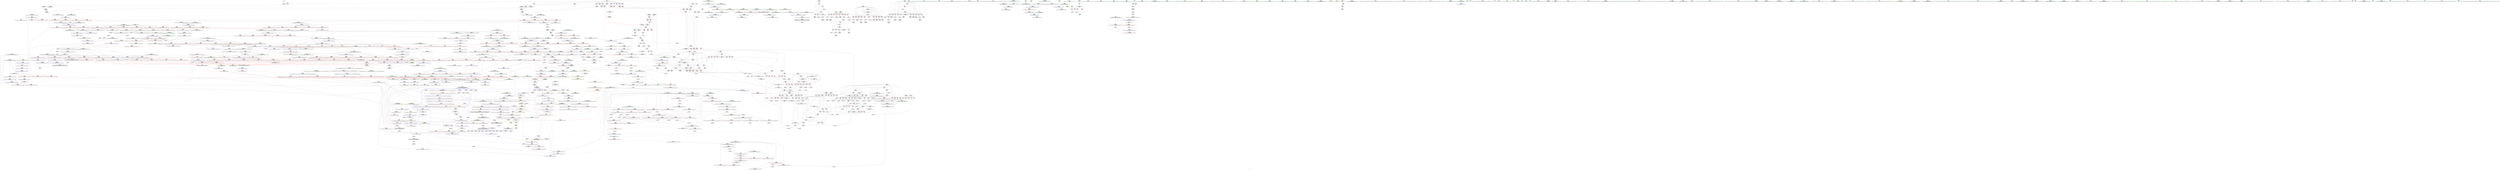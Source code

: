 digraph "SVFG" {
	label="SVFG";

	Node0x562679019210 [shape=record,color=grey,label="{NodeID: 0\nNullPtr}"];
	Node0x562679019210 -> Node0x5626790746b0[style=solid];
	Node0x562679084cd0 [shape=record,color=blue,label="{NodeID: 775\n154\<--150\narrayidx10\<--\nmain\n}"];
	Node0x562679084cd0 -> Node0x56267908e180[style=dashed];
	Node0x562679084cd0 -> Node0x56267908eb40[style=dashed];
	Node0x562679084cd0 -> Node0x56267908ece0[style=dashed];
	Node0x562679084cd0 -> Node0x56267908ef50[style=dashed];
	Node0x562679084cd0 -> Node0x56267908f020[style=dashed];
	Node0x562679084cd0 -> Node0x562679084e70[style=dashed];
	Node0x562679084cd0 -> Node0x5626791151e0[style=dashed];
	Node0x56267907b990 [shape=record,color=red,label="{NodeID: 443\n354\<--87\n\<--vl\nmain\n}"];
	Node0x56267907b990 -> Node0x5626790cc4c0[style=solid];
	Node0x562679040370 [shape=record,color=green,label="{NodeID: 111\n804\<--805\n__i\<--__i_field_insensitive\n_ZSt13__heap_selectIPxN9__gnu_cxx5__ops15_Iter_less_iterEEvT_S4_S4_T0_\n}"];
	Node0x562679040370 -> Node0x562679091da0[style=solid];
	Node0x562679040370 -> Node0x562679091e70[style=solid];
	Node0x562679040370 -> Node0x562679091f40[style=solid];
	Node0x562679040370 -> Node0x562679092010[style=solid];
	Node0x562679040370 -> Node0x562679087a50[style=solid];
	Node0x562679040370 -> Node0x562679087b20[style=solid];
	Node0x5626791a8700 [shape=record,color=black,label="{NodeID: 1993\n843 = PHI(723, )\n2nd arg _ZSt11__sort_heapIPxN9__gnu_cxx5__ops15_Iter_less_iterEEvT_S4_RT0_ }"];
	Node0x5626791a8700 -> Node0x562679087d90[style=solid];
	Node0x5626790a5f50 [shape=record,color=blue,label="{NodeID: 886\n1297\<--1292\n__first.addr\<--__first\n_ZSt21__unguarded_partitionIPxN9__gnu_cxx5__ops15_Iter_less_iterEET_S4_S4_S4_T0_\n}"];
	Node0x5626790a5f50 -> Node0x56267910d9e0[style=dashed];
	Node0x562679091170 [shape=record,color=red,label="{NodeID: 554\n775\<--753\n\<--__first.addr\n_ZSt27__unguarded_partition_pivotIPxN9__gnu_cxx5__ops15_Iter_less_iterEET_S4_S4_T0_\n|{<s0>25}}"];
	Node0x562679091170:s0 -> Node0x5626791b0bb0[style=solid,color=red];
	Node0x5626790c5740 [shape=record,color=grey,label="{NodeID: 1329\n211 = Binary(210, 114, )\n}"];
	Node0x5626790c5740 -> Node0x56267907d150[style=solid];
	Node0x5626790741a0 [shape=record,color=green,label="{NodeID: 222\n1630\<--1631\n__result.addr\<--__result.addr_field_insensitive\n_ZNSt20__copy_move_backwardILb1ELb1ESt26random_access_iterator_tagE13__copy_move_bIxEEPT_PKS3_S6_S4_\n}"];
	Node0x5626790741a0 -> Node0x56267909b4c0[style=solid];
	Node0x5626790741a0 -> Node0x56267909b590[style=solid];
	Node0x5626790741a0 -> Node0x5626790a84b0[style=solid];
	Node0x562679096ba0 [shape=record,color=red,label="{NodeID: 665\n1258\<--1228\n\<--__result.addr\n_ZSt22__move_median_to_firstIPxN9__gnu_cxx5__ops15_Iter_less_iterEEvT_S4_S4_S4_T0_\n|{<s0>52}}"];
	Node0x562679096ba0:s0 -> Node0x5626791af1b0[style=solid,color=red];
	Node0x562679081db0 [shape=record,color=purple,label="{NodeID: 333\n785\<--784\nadd.ptr3\<--\n_ZSt27__unguarded_partition_pivotIPxN9__gnu_cxx5__ops15_Iter_less_iterEET_S4_S4_T0_\n|{<s0>26}}"];
	Node0x562679081db0:s0 -> Node0x5626791acf50[style=solid,color=red];
	Node0x562678ff62a0 [shape=record,color=green,label="{NodeID: 1\n14\<--1\n.str\<--dummyObj\nGlob }"];
	Node0x562679084da0 [shape=record,color=blue,label="{NodeID: 776\n75\<--157\ni11\<--sub12\nmain\n}"];
	Node0x562679084da0 -> Node0x562679079500[style=dashed];
	Node0x562679084da0 -> Node0x5626790795d0[style=dashed];
	Node0x562679084da0 -> Node0x5626790796a0[style=dashed];
	Node0x562679084da0 -> Node0x562679079770[style=dashed];
	Node0x562679084da0 -> Node0x562679079840[style=dashed];
	Node0x562679084da0 -> Node0x562679084f40[style=dashed];
	Node0x562679084da0 -> Node0x5626791101e0[style=dashed];
	Node0x56267907ba60 [shape=record,color=red,label="{NodeID: 444\n368\<--87\n\<--vl\nmain\n}"];
	Node0x56267907ba60 -> Node0x5626790c3dc0[style=solid];
	Node0x562679040440 [shape=record,color=green,label="{NodeID: 112\n812\<--813\n_ZSt11__make_heapIPxN9__gnu_cxx5__ops15_Iter_less_iterEEvT_S4_RT0_\<--_ZSt11__make_heapIPxN9__gnu_cxx5__ops15_Iter_less_iterEEvT_S4_RT0__field_insensitive\n}"];
	Node0x5626791a8840 [shape=record,color=black,label="{NodeID: 1994\n1136 = PHI(1110, )\n0th arg _ZSt11__push_heapIPxlxN9__gnu_cxx5__ops14_Iter_less_valEEvT_T0_S5_T1_RT2_ }"];
	Node0x5626791a8840 -> Node0x5626790a5180[style=solid];
	Node0x5626790a6020 [shape=record,color=blue,label="{NodeID: 887\n1299\<--1293\n__last.addr\<--__last\n_ZSt21__unguarded_partitionIPxN9__gnu_cxx5__ops15_Iter_less_iterEET_S4_S4_S4_T0_\n}"];
	Node0x5626790a6020 -> Node0x562679098190[style=dashed];
	Node0x5626790a6020 -> Node0x5626790a6290[style=dashed];
	Node0x562679091240 [shape=record,color=red,label="{NodeID: 555\n776\<--753\n\<--__first.addr\n_ZSt27__unguarded_partition_pivotIPxN9__gnu_cxx5__ops15_Iter_less_iterEET_S4_S4_T0_\n}"];
	Node0x562679091240 -> Node0x562679081c10[style=solid];
	Node0x5626790c58c0 [shape=record,color=grey,label="{NodeID: 1330\n307 = Binary(302, 306, )\n}"];
	Node0x5626790c58c0 -> Node0x5626790cb5c0[style=solid];
	Node0x562679074270 [shape=record,color=green,label="{NodeID: 223\n1632\<--1633\n_Num\<--_Num_field_insensitive\n_ZNSt20__copy_move_backwardILb1ELb1ESt26random_access_iterator_tagE13__copy_move_bIxEEPT_PKS3_S6_S4_\n}"];
	Node0x562679074270 -> Node0x56267909b660[style=solid];
	Node0x562679074270 -> Node0x56267909b730[style=solid];
	Node0x562679074270 -> Node0x56267909b800[style=solid];
	Node0x562679074270 -> Node0x56267909b8d0[style=solid];
	Node0x562679074270 -> Node0x5626790a8580[style=solid];
	Node0x562679096c70 [shape=record,color=red,label="{NodeID: 666\n1262\<--1228\n\<--__result.addr\n_ZSt22__move_median_to_firstIPxN9__gnu_cxx5__ops15_Iter_less_iterEEvT_S4_S4_S4_T0_\n|{<s0>53}}"];
	Node0x562679096c70:s0 -> Node0x5626791af1b0[style=solid,color=red];
	Node0x562679081e80 [shape=record,color=purple,label="{NodeID: 334\n836\<--835\nincdec.ptr\<--\n_ZSt13__heap_selectIPxN9__gnu_cxx5__ops15_Iter_less_iterEEvT_S4_S4_T0_\n}"];
	Node0x562679081e80 -> Node0x562679087b20[style=solid];
	Node0x56267903cf90 [shape=record,color=green,label="{NodeID: 2\n16\<--1\n.str.1\<--dummyObj\nGlob }"];
	Node0x562679084e70 [shape=record,color=blue,label="{NodeID: 777\n176\<--173\narrayidx22\<--call20\nmain\n}"];
	Node0x562679084e70 -> Node0x56267908e180[style=dashed];
	Node0x562679084e70 -> Node0x56267908eb40[style=dashed];
	Node0x562679084e70 -> Node0x56267908ece0[style=dashed];
	Node0x562679084e70 -> Node0x56267908ef50[style=dashed];
	Node0x562679084e70 -> Node0x56267908f020[style=dashed];
	Node0x562679084e70 -> Node0x562679084e70[style=dashed];
	Node0x562679084e70 -> Node0x5626791151e0[style=dashed];
	Node0x56267907bb30 [shape=record,color=red,label="{NodeID: 445\n381\<--87\n\<--vl\nmain\n}"];
	Node0x56267907bb30 -> Node0x5626790cc040[style=solid];
	Node0x562679040540 [shape=record,color=green,label="{NodeID: 113\n824\<--825\n_ZNK9__gnu_cxx5__ops15_Iter_less_iterclIPxS3_EEbT_T0_\<--_ZNK9__gnu_cxx5__ops15_Iter_less_iterclIPxS3_EEbT_T0__field_insensitive\n}"];
	Node0x5626791a8980 [shape=record,color=black,label="{NodeID: 1995\n1137 = PHI(1111, )\n1st arg _ZSt11__push_heapIPxlxN9__gnu_cxx5__ops14_Iter_less_valEEvT_T0_S5_T1_RT2_ }"];
	Node0x5626791a8980 -> Node0x5626790a5250[style=solid];
	Node0x5626790a60f0 [shape=record,color=blue,label="{NodeID: 888\n1301\<--1294\n__pivot.addr\<--__pivot\n_ZSt21__unguarded_partitionIPxN9__gnu_cxx5__ops15_Iter_less_iterEET_S4_S4_S4_T0_\n}"];
	Node0x5626790a60f0 -> Node0x5626790985a0[style=dashed];
	Node0x5626790a60f0 -> Node0x562679098670[style=dashed];
	Node0x562679091310 [shape=record,color=red,label="{NodeID: 556\n784\<--753\n\<--__first.addr\n_ZSt27__unguarded_partition_pivotIPxN9__gnu_cxx5__ops15_Iter_less_iterEET_S4_S4_T0_\n}"];
	Node0x562679091310 -> Node0x562679081db0[style=solid];
	Node0x5626790c5a40 [shape=record,color=grey,label="{NodeID: 1331\n316 = Binary(315, 114, )\n}"];
	Node0x5626790c5a40 -> Node0x56267907dd80[style=solid];
	Node0x562679074340 [shape=record,color=green,label="{NodeID: 224\n1657\<--1658\nllvm.memmove.p0i8.p0i8.i64\<--llvm.memmove.p0i8.p0i8.i64_field_insensitive\n}"];
	Node0x562679096d40 [shape=record,color=red,label="{NodeID: 667\n1272\<--1228\n\<--__result.addr\n_ZSt22__move_median_to_firstIPxN9__gnu_cxx5__ops15_Iter_less_iterEEvT_S4_S4_S4_T0_\n|{<s0>55}}"];
	Node0x562679096d40:s0 -> Node0x5626791af1b0[style=solid,color=red];
	Node0x56267910d9e0 [shape=record,color=black,label="{NodeID: 1442\nMR_205V_4 = PHI(MR_205V_5, MR_205V_3, )\npts\{1298 \}\n}"];
	Node0x56267910d9e0 -> Node0x562679097cb0[style=dashed];
	Node0x56267910d9e0 -> Node0x562679097d80[style=dashed];
	Node0x56267910d9e0 -> Node0x562679097e50[style=dashed];
	Node0x56267910d9e0 -> Node0x562679097f20[style=dashed];
	Node0x56267910d9e0 -> Node0x562679097ff0[style=dashed];
	Node0x56267910d9e0 -> Node0x5626790980c0[style=dashed];
	Node0x56267910d9e0 -> Node0x5626790a61c0[style=dashed];
	Node0x56267910d9e0 -> Node0x5626790a6430[style=dashed];
	Node0x562679081f50 [shape=record,color=purple,label="{NodeID: 335\n863\<--862\nincdec.ptr\<--\n_ZSt11__sort_heapIPxN9__gnu_cxx5__ops15_Iter_less_iterEEvT_S4_RT0_\n}"];
	Node0x562679081f50 -> Node0x562679087e60[style=solid];
	Node0x56267903d6e0 [shape=record,color=green,label="{NodeID: 3\n18\<--1\n.str.2\<--dummyObj\nGlob }"];
	Node0x562679084f40 [shape=record,color=blue,label="{NodeID: 778\n75\<--180\ni11\<--dec\nmain\n}"];
	Node0x562679084f40 -> Node0x562679079500[style=dashed];
	Node0x562679084f40 -> Node0x5626790795d0[style=dashed];
	Node0x562679084f40 -> Node0x5626790796a0[style=dashed];
	Node0x562679084f40 -> Node0x562679079770[style=dashed];
	Node0x562679084f40 -> Node0x562679079840[style=dashed];
	Node0x562679084f40 -> Node0x562679084f40[style=dashed];
	Node0x562679084f40 -> Node0x5626791101e0[style=dashed];
	Node0x56267907bc00 [shape=record,color=red,label="{NodeID: 446\n321\<--89\n\<--vh\nmain\n}"];
	Node0x56267907bc00 -> Node0x5626790c5d40[style=solid];
	Node0x562679074840 [shape=record,color=green,label="{NodeID: 114\n831\<--832\n_ZSt10__pop_heapIPxN9__gnu_cxx5__ops15_Iter_less_iterEEvT_S4_S4_RT0_\<--_ZSt10__pop_heapIPxN9__gnu_cxx5__ops15_Iter_less_iterEEvT_S4_S4_RT0__field_insensitive\n}"];
	Node0x5626791a8ac0 [shape=record,color=black,label="{NodeID: 1996\n1138 = PHI(1112, )\n2nd arg _ZSt11__push_heapIPxlxN9__gnu_cxx5__ops14_Iter_less_valEEvT_T0_S5_T1_RT2_ }"];
	Node0x5626791a8ac0 -> Node0x5626790a5320[style=solid];
	Node0x5626790a61c0 [shape=record,color=blue,label="{NodeID: 889\n1297\<--1313\n__first.addr\<--incdec.ptr\n_ZSt21__unguarded_partitionIPxN9__gnu_cxx5__ops15_Iter_less_iterEET_S4_S4_S4_T0_\n}"];
	Node0x5626790a61c0 -> Node0x56267910d9e0[style=dashed];
	Node0x5626790913e0 [shape=record,color=red,label="{NodeID: 557\n787\<--753\n\<--__first.addr\n_ZSt27__unguarded_partition_pivotIPxN9__gnu_cxx5__ops15_Iter_less_iterEET_S4_S4_T0_\n|{<s0>26}}"];
	Node0x5626790913e0:s0 -> Node0x5626791ad1d0[style=solid,color=red];
	Node0x5626790c5bc0 [shape=record,color=grey,label="{NodeID: 1332\n197 = Binary(196, 114, )\n}"];
	Node0x5626790c5bc0 -> Node0x56267907cfb0[style=solid];
	Node0x562679074440 [shape=record,color=green,label="{NodeID: 225\n1674\<--1675\nthis.addr\<--this.addr_field_insensitive\n_ZNK9__gnu_cxx5__ops14_Val_less_iterclIxPxEEbRT_T0_\n}"];
	Node0x562679074440 -> Node0x56267909b9a0[style=solid];
	Node0x562679074440 -> Node0x5626790a8720[style=solid];
	Node0x562679096e10 [shape=record,color=red,label="{NodeID: 668\n1280\<--1228\n\<--__result.addr\n_ZSt22__move_median_to_firstIPxN9__gnu_cxx5__ops15_Iter_less_iterEEvT_S4_S4_S4_T0_\n|{<s0>57}}"];
	Node0x562679096e10:s0 -> Node0x5626791af1b0[style=solid,color=red];
	Node0x56267910dee0 [shape=record,color=black,label="{NodeID: 1443\nMR_241V_3 = PHI(MR_241V_4, MR_241V_2, )\npts\{1462 \}\n}"];
	Node0x56267910dee0 -> Node0x562679099d30[style=dashed];
	Node0x56267910dee0 -> Node0x562679099e00[style=dashed];
	Node0x56267910dee0 -> Node0x562679099ed0[style=dashed];
	Node0x56267910dee0 -> Node0x5626790a7200[style=dashed];
	Node0x562679082020 [shape=record,color=purple,label="{NodeID: 336\n1313\<--1312\nincdec.ptr\<--\n_ZSt21__unguarded_partitionIPxN9__gnu_cxx5__ops15_Iter_less_iterEET_S4_S4_S4_T0_\n}"];
	Node0x562679082020 -> Node0x5626790a61c0[style=solid];
	Node0x56267903d7a0 [shape=record,color=green,label="{NodeID: 4\n20\<--1\n.str.3\<--dummyObj\nGlob }"];
	Node0x562679085010 [shape=record,color=blue,label="{NodeID: 779\n186\<--185\n\<--\nmain\n}"];
	Node0x562679085010 -> Node0x56267908e3f0[style=dashed];
	Node0x562679085010 -> Node0x56267908e4c0[style=dashed];
	Node0x562679085010 -> Node0x56267908e590[style=dashed];
	Node0x562679085010 -> Node0x56267908e8d0[style=dashed];
	Node0x562679085010 -> Node0x56267908e9a0[style=dashed];
	Node0x562679085010 -> Node0x56267908edb0[style=dashed];
	Node0x562679085010 -> Node0x56267908ee80[style=dashed];
	Node0x562679085010 -> Node0x56267908f0f0[style=dashed];
	Node0x562679085010 -> Node0x562679085280[style=dashed];
	Node0x562679085010 -> Node0x562679085420[style=dashed];
	Node0x562679085010 -> Node0x5626790854f0[style=dashed];
	Node0x562679085010 -> Node0x5626791156e0[style=dashed];
	Node0x56267909d060 [shape=record,color=yellow,style=double,label="{NodeID: 1554\n185V_1 = ENCHI(MR_185V_0)\npts\{887 974 1023 1364 1396 1518 \}\nFun[_ZSt11__push_heapIPxlxN9__gnu_cxx5__ops14_Iter_less_valEEvT_T0_S5_T1_RT2_]}"];
	Node0x56267909d060 -> Node0x562679096520[style=dashed];
	Node0x56267909d060 -> Node0x5626790965f0[style=dashed];
	Node0x56267907bcd0 [shape=record,color=red,label="{NodeID: 447\n358\<--89\n\<--vh\nmain\n}"];
	Node0x56267907bcd0 -> Node0x5626790cc340[style=solid];
	Node0x562679074900 [shape=record,color=green,label="{NodeID: 115\n844\<--845\n__first.addr\<--__first.addr_field_insensitive\n_ZSt11__sort_heapIPxN9__gnu_cxx5__ops15_Iter_less_iterEEvT_S4_RT0_\n}"];
	Node0x562679074900 -> Node0x5626790920e0[style=solid];
	Node0x562679074900 -> Node0x5626790921b0[style=solid];
	Node0x562679074900 -> Node0x562679087bf0[style=solid];
	Node0x5626791a8c00 [shape=record,color=black,label="{NodeID: 1997\n1139 = PHI(1114, )\n3rd arg _ZSt11__push_heapIPxlxN9__gnu_cxx5__ops14_Iter_less_valEEvT_T0_S5_T1_RT2_ }"];
	Node0x5626791a8c00 -> Node0x5626790a53f0[style=solid];
	Node0x5626790a6290 [shape=record,color=blue,label="{NodeID: 890\n1299\<--1317\n__last.addr\<--incdec.ptr3\n_ZSt21__unguarded_partitionIPxN9__gnu_cxx5__ops15_Iter_less_iterEET_S4_S4_S4_T0_\n}"];
	Node0x5626790a6290 -> Node0x5626791060c0[style=dashed];
	Node0x5626790914b0 [shape=record,color=red,label="{NodeID: 558\n766\<--755\n\<--__last.addr\n_ZSt27__unguarded_partition_pivotIPxN9__gnu_cxx5__ops15_Iter_less_iterEET_S4_S4_T0_\n}"];
	Node0x5626790914b0 -> Node0x56267907e740[style=solid];
	Node0x5626790c5d40 [shape=record,color=grey,label="{NodeID: 1333\n323 = Binary(321, 322, )\n}"];
	Node0x5626790c5d40 -> Node0x5626790859d0[style=solid];
	Node0x562679074510 [shape=record,color=green,label="{NodeID: 226\n1676\<--1677\n__val.addr\<--__val.addr_field_insensitive\n_ZNK9__gnu_cxx5__ops14_Val_less_iterclIxPxEEbRT_T0_\n}"];
	Node0x562679074510 -> Node0x56267909ba70[style=solid];
	Node0x562679074510 -> Node0x5626790a87f0[style=solid];
	Node0x562679096ee0 [shape=record,color=red,label="{NodeID: 669\n1284\<--1228\n\<--__result.addr\n_ZSt22__move_median_to_firstIPxN9__gnu_cxx5__ops15_Iter_less_iterEEvT_S4_S4_S4_T0_\n|{<s0>58}}"];
	Node0x562679096ee0:s0 -> Node0x5626791af1b0[style=solid,color=red];
	Node0x56267910e3e0 [shape=record,color=black,label="{NodeID: 1444\nMR_8V_2 = PHI(MR_8V_3, MR_8V_1, )\npts\{7 \}\n|{<s0>21|<s1>73|<s2>73}}"];
	Node0x56267910e3e0:s0 -> Node0x56267911ece0[style=dashed,color=blue];
	Node0x56267910e3e0:s1 -> Node0x56267909a960[style=dashed,color=red];
	Node0x56267910e3e0:s2 -> Node0x5626791219e0[style=dashed,color=red];
	Node0x5626790820f0 [shape=record,color=purple,label="{NodeID: 337\n1317\<--1316\nincdec.ptr3\<--\n_ZSt21__unguarded_partitionIPxN9__gnu_cxx5__ops15_Iter_less_iterEET_S4_S4_S4_T0_\n}"];
	Node0x5626790820f0 -> Node0x5626790a6290[style=solid];
	Node0x56267903d860 [shape=record,color=green,label="{NodeID: 5\n22\<--1\n.str.4\<--dummyObj\nGlob }"];
	Node0x5626790850e0 [shape=record,color=blue,label="{NodeID: 780\n77\<--189\ninf\<--\nmain\n}"];
	Node0x5626790850e0 -> Node0x562679079910[style=dashed];
	Node0x5626790850e0 -> Node0x5626790799e0[style=dashed];
	Node0x5626790850e0 -> Node0x562679079ab0[style=dashed];
	Node0x5626790850e0 -> Node0x562679079b80[style=dashed];
	Node0x5626790850e0 -> Node0x562679079c50[style=dashed];
	Node0x5626790850e0 -> Node0x562679079d20[style=dashed];
	Node0x5626790850e0 -> Node0x562679079df0[style=dashed];
	Node0x5626790850e0 -> Node0x5626791106e0[style=dashed];
	Node0x56267909d1d0 [shape=record,color=yellow,style=double,label="{NodeID: 1555\n8V_1 = ENCHI(MR_8V_0)\npts\{7 \}\nFun[_ZNK9__gnu_cxx5__ops14_Iter_less_valclIPxxEEbT_RT0_]}"];
	Node0x56267909d1d0 -> Node0x562679096930[style=dashed];
	Node0x56267907bda0 [shape=record,color=red,label="{NodeID: 448\n385\<--89\n\<--vh\nmain\n}"];
	Node0x56267907bda0 -> Node0x5626790cbd40[style=solid];
	Node0x5626790749d0 [shape=record,color=green,label="{NodeID: 116\n846\<--847\n__last.addr\<--__last.addr_field_insensitive\n_ZSt11__sort_heapIPxN9__gnu_cxx5__ops15_Iter_less_iterEEvT_S4_RT0_\n}"];
	Node0x5626790749d0 -> Node0x562679092280[style=solid];
	Node0x5626790749d0 -> Node0x562679092350[style=solid];
	Node0x5626790749d0 -> Node0x562679092420[style=solid];
	Node0x5626790749d0 -> Node0x5626790924f0[style=solid];
	Node0x5626790749d0 -> Node0x562679087cc0[style=solid];
	Node0x5626790749d0 -> Node0x562679087e60[style=solid];
	Node0x5626791a8d40 [shape=record,color=black,label="{NodeID: 1998\n1140 = PHI(1028, )\n4th arg _ZSt11__push_heapIPxlxN9__gnu_cxx5__ops14_Iter_less_valEEvT_T0_S5_T1_RT2_ }"];
	Node0x5626791a8d40 -> Node0x5626790a54c0[style=solid];
	Node0x5626790a6360 [shape=record,color=blue,label="{NodeID: 891\n1299\<--1325\n__last.addr\<--incdec.ptr7\n_ZSt21__unguarded_partitionIPxN9__gnu_cxx5__ops15_Iter_less_iterEET_S4_S4_S4_T0_\n}"];
	Node0x5626790a6360 -> Node0x5626791060c0[style=dashed];
	Node0x562679091580 [shape=record,color=red,label="{NodeID: 559\n779\<--755\n\<--__last.addr\n_ZSt27__unguarded_partition_pivotIPxN9__gnu_cxx5__ops15_Iter_less_iterEET_S4_S4_T0_\n}"];
	Node0x562679091580 -> Node0x562679081ce0[style=solid];
	Node0x5626790c5ec0 [shape=record,color=grey,label="{NodeID: 1334\n404 = Binary(403, 114, )\n}"];
	Node0x5626790c5ec0 -> Node0x562679085f80[style=solid];
	Node0x5626790745e0 [shape=record,color=green,label="{NodeID: 227\n1678\<--1679\n__it.addr\<--__it.addr_field_insensitive\n_ZNK9__gnu_cxx5__ops14_Val_less_iterclIxPxEEbRT_T0_\n}"];
	Node0x5626790745e0 -> Node0x56267909bb40[style=solid];
	Node0x5626790745e0 -> Node0x5626790a88c0[style=solid];
	Node0x562679096fb0 [shape=record,color=red,label="{NodeID: 670\n1240\<--1230\n\<--__a.addr\n_ZSt22__move_median_to_firstIPxN9__gnu_cxx5__ops15_Iter_less_iterEEvT_S4_S4_S4_T0_\n|{<s0>48}}"];
	Node0x562679096fb0:s0 -> Node0x5626791b1a20[style=solid,color=red];
	Node0x5626790821c0 [shape=record,color=purple,label="{NodeID: 338\n1325\<--1324\nincdec.ptr7\<--\n_ZSt21__unguarded_partitionIPxN9__gnu_cxx5__ops15_Iter_less_iterEET_S4_S4_S4_T0_\n}"];
	Node0x5626790821c0 -> Node0x5626790a6360[style=solid];
	Node0x56267903d920 [shape=record,color=green,label="{NodeID: 6\n24\<--1\n.str.5\<--dummyObj\nGlob }"];
	Node0x5626790851b0 [shape=record,color=blue,label="{NodeID: 781\n79\<--114\ni25\<--\nmain\n}"];
	Node0x5626790851b0 -> Node0x562679079ec0[style=dashed];
	Node0x5626790851b0 -> Node0x562679079f90[style=dashed];
	Node0x5626790851b0 -> Node0x56267907a060[style=dashed];
	Node0x5626790851b0 -> Node0x56267907a130[style=dashed];
	Node0x5626790851b0 -> Node0x56267907a200[style=dashed];
	Node0x5626790851b0 -> Node0x56267907a2d0[style=dashed];
	Node0x5626790851b0 -> Node0x56267907a3a0[style=dashed];
	Node0x5626790851b0 -> Node0x56267907a470[style=dashed];
	Node0x5626790851b0 -> Node0x56267907a540[style=dashed];
	Node0x5626790851b0 -> Node0x56267907a610[style=dashed];
	Node0x5626790851b0 -> Node0x56267907a6e0[style=dashed];
	Node0x5626790851b0 -> Node0x5626790855c0[style=dashed];
	Node0x5626790851b0 -> Node0x562679110be0[style=dashed];
	Node0x56267909d2e0 [shape=record,color=yellow,style=double,label="{NodeID: 1556\n179V_1 = ENCHI(MR_179V_0)\npts\{1148 \}\nFun[_ZNK9__gnu_cxx5__ops14_Iter_less_valclIPxxEEbT_RT0_]}"];
	Node0x56267909d2e0 -> Node0x562679096a00[style=dashed];
	Node0x56267907be70 [shape=record,color=red,label="{NodeID: 449\n331\<--91\n\<--x\nmain\n}"];
	Node0x56267907be70 -> Node0x5626790cba40[style=solid];
	Node0x562679074aa0 [shape=record,color=green,label="{NodeID: 117\n848\<--849\n__comp.addr\<--__comp.addr_field_insensitive\n_ZSt11__sort_heapIPxN9__gnu_cxx5__ops15_Iter_less_iterEEvT_S4_RT0_\n}"];
	Node0x562679074aa0 -> Node0x5626790925c0[style=solid];
	Node0x562679074aa0 -> Node0x562679087d90[style=solid];
	Node0x5626791a8e80 [shape=record,color=black,label="{NodeID: 1999\n1202 = PHI(1167, )\n0th arg _ZNK9__gnu_cxx5__ops14_Iter_less_valclIPxxEEbT_RT0_ }"];
	Node0x5626791a8e80 -> Node0x5626790a59a0[style=solid];
	Node0x5626790a6430 [shape=record,color=blue,label="{NodeID: 892\n1297\<--1338\n__first.addr\<--incdec.ptr9\n_ZSt21__unguarded_partitionIPxN9__gnu_cxx5__ops15_Iter_less_iterEET_S4_S4_S4_T0_\n}"];
	Node0x5626790a6430 -> Node0x56267910d9e0[style=dashed];
	Node0x562679091650 [shape=record,color=red,label="{NodeID: 560\n786\<--755\n\<--__last.addr\n_ZSt27__unguarded_partition_pivotIPxN9__gnu_cxx5__ops15_Iter_less_iterEET_S4_S4_T0_\n|{<s0>26}}"];
	Node0x562679091650:s0 -> Node0x5626791ad090[style=solid,color=red];
	Node0x5626790c6040 [shape=record,color=grey,label="{NodeID: 1335\n330 = Binary(328, 329, )\n}"];
	Node0x5626790c6040 -> Node0x5626790cba40[style=solid];
	Node0x5626790746b0 [shape=record,color=black,label="{NodeID: 228\n2\<--3\ndummyVal\<--dummyVal\n}"];
	Node0x562679097080 [shape=record,color=red,label="{NodeID: 671\n1254\<--1230\n\<--__a.addr\n_ZSt22__move_median_to_firstIPxN9__gnu_cxx5__ops15_Iter_less_iterEEvT_S4_S4_S4_T0_\n|{<s0>51}}"];
	Node0x562679097080:s0 -> Node0x5626791b1a20[style=solid,color=red];
	Node0x562679082290 [shape=record,color=purple,label="{NodeID: 339\n1338\<--1337\nincdec.ptr9\<--\n_ZSt21__unguarded_partitionIPxN9__gnu_cxx5__ops15_Iter_less_iterEET_S4_S4_S4_T0_\n}"];
	Node0x562679082290 -> Node0x5626790a6430[style=solid];
	Node0x56267903d9e0 [shape=record,color=green,label="{NodeID: 7\n44\<--1\n\<--dummyObj\nCan only get source location for instruction, argument, global var or function.|{<s0>37}}"];
	Node0x56267903d9e0:s0 -> Node0x5626791a9450[style=solid,color=red];
	Node0x562679085280 [shape=record,color=blue,label="{NodeID: 782\n207\<--204\narrayidx34\<--\nmain\n}"];
	Node0x562679085280 -> Node0x56267908e3f0[style=dashed];
	Node0x562679085280 -> Node0x56267908e4c0[style=dashed];
	Node0x562679085280 -> Node0x56267908e590[style=dashed];
	Node0x562679085280 -> Node0x56267908e8d0[style=dashed];
	Node0x562679085280 -> Node0x56267908e9a0[style=dashed];
	Node0x562679085280 -> Node0x56267908edb0[style=dashed];
	Node0x562679085280 -> Node0x56267908ee80[style=dashed];
	Node0x562679085280 -> Node0x56267908f0f0[style=dashed];
	Node0x562679085280 -> Node0x562679085280[style=dashed];
	Node0x562679085280 -> Node0x562679085420[style=dashed];
	Node0x562679085280 -> Node0x5626790854f0[style=dashed];
	Node0x562679085280 -> Node0x5626791156e0[style=dashed];
	Node0x56267907bf40 [shape=record,color=red,label="{NodeID: 450\n334\<--91\n\<--x\nmain\n}"];
	Node0x56267907bf40 -> Node0x5626790c7540[style=solid];
	Node0x562679074b70 [shape=record,color=green,label="{NodeID: 118\n876\<--877\n__first.addr\<--__first.addr_field_insensitive\n_ZSt11__make_heapIPxN9__gnu_cxx5__ops15_Iter_less_iterEEvT_S4_RT0_\n}"];
	Node0x562679074b70 -> Node0x562679092690[style=solid];
	Node0x562679074b70 -> Node0x562679092760[style=solid];
	Node0x562679074b70 -> Node0x562679092830[style=solid];
	Node0x562679074b70 -> Node0x562679092900[style=solid];
	Node0x562679074b70 -> Node0x562679087f30[style=solid];
	Node0x5626791a8fc0 [shape=record,color=black,label="{NodeID: 2000\n1203 = PHI(1170, )\n1st arg _ZNK9__gnu_cxx5__ops14_Iter_less_valclIPxxEEbT_RT0_ }"];
	Node0x5626791a8fc0 -> Node0x5626790a5a70[style=solid];
	Node0x5626790a6500 [shape=record,color=blue,label="{NodeID: 893\n1344\<--1342\n__a.addr\<--__a\n_ZSt9iter_swapIPxS0_EvT_T0_\n}"];
	Node0x5626790a6500 -> Node0x562679098740[style=dashed];
	Node0x562679091720 [shape=record,color=red,label="{NodeID: 561\n778\<--757\n\<--__mid\n_ZSt27__unguarded_partition_pivotIPxN9__gnu_cxx5__ops15_Iter_less_iterEET_S4_S4_T0_\n|{<s0>25}}"];
	Node0x562679091720:s0 -> Node0x5626791b0dd0[style=solid,color=red];
	Node0x5626790c61c0 [shape=record,color=grey,label="{NodeID: 1336\n398 = Binary(397, 326, )\n}"];
	Node0x5626790c61c0 -> Node0x562679085eb0[style=solid];
	Node0x5626790747b0 [shape=record,color=black,label="{NodeID: 229\n28\<--56\n_Z4cgcdxx_ret\<--\n_Z4cgcdxx\n|{<s0>1|<s1>6|<s2>7}}"];
	Node0x5626790747b0:s0 -> Node0x5626791acd20[style=solid,color=blue];
	Node0x5626790747b0:s1 -> Node0x5626791a38d0[style=solid,color=blue];
	Node0x5626790747b0:s2 -> Node0x5626791a3b90[style=solid,color=blue];
	Node0x562679097150 [shape=record,color=red,label="{NodeID: 672\n1263\<--1230\n\<--__a.addr\n_ZSt22__move_median_to_firstIPxN9__gnu_cxx5__ops15_Iter_less_iterEEvT_S4_S4_S4_T0_\n|{<s0>53}}"];
	Node0x562679097150:s0 -> Node0x5626791af440[style=solid,color=red];
	Node0x56267910f2e0 [shape=record,color=black,label="{NodeID: 1447\nMR_8V_2 = PHI(MR_8V_3, MR_8V_1, )\npts\{7 \}\n|{<s0>5}}"];
	Node0x56267910f2e0:s0 -> Node0x56267898fc50[style=dashed,color=red];
	Node0x562679082360 [shape=record,color=purple,label="{NodeID: 340\n1411\<--1410\nadd.ptr\<--\n_ZSt16__insertion_sortIPxN9__gnu_cxx5__ops15_Iter_less_iterEEvT_S4_T0_\n}"];
	Node0x562679082360 -> Node0x5626790a6c50[style=solid];
	Node0x56267903daa0 [shape=record,color=green,label="{NodeID: 8\n108\<--1\n\<--dummyObj\nCan only get source location for instruction, argument, global var or function.}"];
	Node0x562679085350 [shape=record,color=blue,label="{NodeID: 783\n81\<--225\nv\<--div\nmain\n}"];
	Node0x562679085350 -> Node0x56267907a7b0[style=dashed];
	Node0x562679085350 -> Node0x56267907a880[style=dashed];
	Node0x562679085350 -> Node0x562679102ef0[style=dashed];
	Node0x56267907c010 [shape=record,color=red,label="{NodeID: 451\n340\<--91\n\<--x\nmain\n}"];
	Node0x56267907c010 -> Node0x5626790c73c0[style=solid];
	Node0x562679074c40 [shape=record,color=green,label="{NodeID: 119\n878\<--879\n__last.addr\<--__last.addr_field_insensitive\n_ZSt11__make_heapIPxN9__gnu_cxx5__ops15_Iter_less_iterEEvT_S4_RT0_\n}"];
	Node0x562679074c40 -> Node0x5626790929d0[style=solid];
	Node0x562679074c40 -> Node0x562679092aa0[style=solid];
	Node0x562679074c40 -> Node0x562679088000[style=solid];
	Node0x5626791a9100 [shape=record,color=black,label="{NodeID: 2001\n1204 = PHI(1147, )\n2nd arg _ZNK9__gnu_cxx5__ops14_Iter_less_valclIPxxEEbT_RT0_ }"];
	Node0x5626791a9100 -> Node0x5626790a5b40[style=solid];
	Node0x5626790a65d0 [shape=record,color=blue,label="{NodeID: 894\n1346\<--1343\n__b.addr\<--__b\n_ZSt9iter_swapIPxS0_EvT_T0_\n}"];
	Node0x5626790a65d0 -> Node0x562679098810[style=dashed];
	Node0x5626790917f0 [shape=record,color=red,label="{NodeID: 562\n809\<--798\n\<--__first.addr\n_ZSt13__heap_selectIPxN9__gnu_cxx5__ops15_Iter_less_iterEEvT_S4_S4_T0_\n|{<s0>27}}"];
	Node0x5626790917f0:s0 -> Node0x5626791b1100[style=solid,color=red];
	Node0x5626790c6340 [shape=record,color=grey,label="{NodeID: 1337\n698 = Binary(697, 580, )\n}"];
	Node0x5626790c6340 -> Node0x5626790cc1c0[style=solid];
	Node0x56267907ca00 [shape=record,color=black,label="{NodeID: 230\n129\<--128\nidxprom\<--\nmain\n}"];
	Node0x562679097220 [shape=record,color=red,label="{NodeID: 673\n1268\<--1230\n\<--__a.addr\n_ZSt22__move_median_to_firstIPxN9__gnu_cxx5__ops15_Iter_less_iterEEvT_S4_S4_S4_T0_\n|{<s0>54}}"];
	Node0x562679097220:s0 -> Node0x5626791b1a20[style=solid,color=red];
	Node0x56267910f7e0 [shape=record,color=black,label="{NodeID: 1448\nMR_14V_3 = PHI(MR_14V_4, MR_14V_2, )\npts\{66 \}\n}"];
	Node0x56267910f7e0 -> Node0x562679083d60[style=dashed];
	Node0x56267910f7e0 -> Node0x562679083e30[style=dashed];
	Node0x56267910f7e0 -> Node0x562679083f00[style=dashed];
	Node0x56267910f7e0 -> Node0x5626790867a0[style=dashed];
	Node0x562679082430 [shape=record,color=purple,label="{NodeID: 341\n1429\<--1428\nadd.ptr4\<--\n_ZSt16__insertion_sortIPxN9__gnu_cxx5__ops15_Iter_less_iterEEvT_S4_T0_\n|{<s0>68}}"];
	Node0x562679082430:s0 -> Node0x5626791b2660[style=solid,color=red];
	Node0x56267903db60 [shape=record,color=green,label="{NodeID: 9\n114\<--1\n\<--dummyObj\nCan only get source location for instruction, argument, global var or function.}"];
	Node0x562679085420 [shape=record,color=blue,label="{NodeID: 784\n244\<--241\narrayidx52\<--mul\nmain\n}"];
	Node0x562679085420 -> Node0x56267908e3f0[style=dashed];
	Node0x562679085420 -> Node0x56267908e4c0[style=dashed];
	Node0x562679085420 -> Node0x56267908e590[style=dashed];
	Node0x562679085420 -> Node0x56267908e8d0[style=dashed];
	Node0x562679085420 -> Node0x56267908e9a0[style=dashed];
	Node0x562679085420 -> Node0x56267908edb0[style=dashed];
	Node0x562679085420 -> Node0x56267908ee80[style=dashed];
	Node0x562679085420 -> Node0x56267908f0f0[style=dashed];
	Node0x562679085420 -> Node0x562679085280[style=dashed];
	Node0x562679085420 -> Node0x562679085420[style=dashed];
	Node0x562679085420 -> Node0x5626790854f0[style=dashed];
	Node0x562679085420 -> Node0x5626791156e0[style=dashed];
	Node0x56267907c0e0 [shape=record,color=red,label="{NodeID: 452\n328\<--93\n\<--j\nmain\n}"];
	Node0x56267907c0e0 -> Node0x5626790c6040[style=solid];
	Node0x562679074d10 [shape=record,color=green,label="{NodeID: 120\n880\<--881\n__comp.addr\<--__comp.addr_field_insensitive\n_ZSt11__make_heapIPxN9__gnu_cxx5__ops15_Iter_less_iterEEvT_S4_RT0_\n}"];
	Node0x562679074d10 -> Node0x562679092b70[style=solid];
	Node0x562679074d10 -> Node0x5626790880d0[style=solid];
	Node0x5626791a9240 [shape=record,color=black,label="{NodeID: 2002\n1010 = PHI(922, 990, )\n0th arg _ZSt13__adjust_heapIPxlxN9__gnu_cxx5__ops15_Iter_less_iterEEvT_T0_S5_T1_T2_ }"];
	Node0x5626791a9240 -> Node0x5626790a4550[style=solid];
	Node0x5626790a66a0 [shape=record,color=blue,label="{NodeID: 895\n1359\<--1357\n__a.addr\<--__a\n_ZSt4swapIxENSt9enable_ifIXsr6__and_ISt6__not_ISt15__is_tuple_likeIT_EESt21is_move_constructibleIS3_ESt18is_move_assignableIS3_EEE5valueEvE4typeERS3_SC_\n}"];
	Node0x5626790a66a0 -> Node0x5626790988e0[style=dashed];
	Node0x5626790a66a0 -> Node0x5626790989b0[style=dashed];
	Node0x5626790918c0 [shape=record,color=red,label="{NodeID: 563\n822\<--798\n\<--__first.addr\n_ZSt13__heap_selectIPxN9__gnu_cxx5__ops15_Iter_less_iterEEvT_S4_S4_T0_\n|{<s0>28}}"];
	Node0x5626790918c0:s0 -> Node0x5626791b1da0[style=solid,color=red];
	Node0x5626790c64c0 [shape=record,color=grey,label="{NodeID: 1338\n697 = Binary(695, 696, )\n}"];
	Node0x5626790c64c0 -> Node0x5626790c6340[style=solid];
	Node0x56267907cad0 [shape=record,color=black,label="{NodeID: 231\n139\<--138\nidx.ext\<--\nmain\n}"];
	Node0x5626790972f0 [shape=record,color=red,label="{NodeID: 674\n1273\<--1230\n\<--__a.addr\n_ZSt22__move_median_to_firstIPxN9__gnu_cxx5__ops15_Iter_less_iterEEvT_S4_S4_S4_T0_\n|{<s0>55}}"];
	Node0x5626790972f0:s0 -> Node0x5626791af440[style=solid,color=red];
	Node0x56267910fce0 [shape=record,color=black,label="{NodeID: 1449\nMR_22V_2 = PHI(MR_22V_4, MR_22V_1, )\npts\{74 \}\n}"];
	Node0x56267910fce0 -> Node0x562679084b30[style=dashed];
	Node0x562679082500 [shape=record,color=purple,label="{NodeID: 342\n1448\<--1447\nincdec.ptr\<--\n_ZSt16__insertion_sortIPxN9__gnu_cxx5__ops15_Iter_less_iterEEvT_S4_T0_\n}"];
	Node0x562679082500 -> Node0x5626790a6ec0[style=solid];
	Node0x56267903dc20 [shape=record,color=green,label="{NodeID: 10\n158\<--1\n\<--dummyObj\nCan only get source location for instruction, argument, global var or function.}"];
	Node0x5626790854f0 [shape=record,color=blue,label="{NodeID: 785\n250\<--247\narrayidx55\<--\nmain\n}"];
	Node0x5626790854f0 -> Node0x56267908e3f0[style=dashed];
	Node0x5626790854f0 -> Node0x56267908e4c0[style=dashed];
	Node0x5626790854f0 -> Node0x56267908e590[style=dashed];
	Node0x5626790854f0 -> Node0x56267908e8d0[style=dashed];
	Node0x5626790854f0 -> Node0x56267908e9a0[style=dashed];
	Node0x5626790854f0 -> Node0x56267908edb0[style=dashed];
	Node0x5626790854f0 -> Node0x56267908ee80[style=dashed];
	Node0x5626790854f0 -> Node0x56267908f0f0[style=dashed];
	Node0x5626790854f0 -> Node0x562679085280[style=dashed];
	Node0x5626790854f0 -> Node0x562679085420[style=dashed];
	Node0x5626790854f0 -> Node0x5626790854f0[style=dashed];
	Node0x5626790854f0 -> Node0x5626791156e0[style=dashed];
	Node0x56267907c1b0 [shape=record,color=red,label="{NodeID: 453\n329\<--93\n\<--j\nmain\n}"];
	Node0x56267907c1b0 -> Node0x5626790c6040[style=solid];
	Node0x562679074de0 [shape=record,color=green,label="{NodeID: 121\n882\<--883\n__len\<--__len_field_insensitive\n_ZSt11__make_heapIPxN9__gnu_cxx5__ops15_Iter_less_iterEEvT_S4_RT0_\n}"];
	Node0x562679074de0 -> Node0x562679092c40[style=solid];
	Node0x562679074de0 -> Node0x562679092d10[style=solid];
	Node0x562679074de0 -> Node0x5626790881a0[style=solid];
	Node0x5626791a9450 [shape=record,color=black,label="{NodeID: 2003\n1011 = PHI(923, 44, )\n1st arg _ZSt13__adjust_heapIPxlxN9__gnu_cxx5__ops15_Iter_less_iterEEvT_T0_S5_T1_T2_ }"];
	Node0x5626791a9450 -> Node0x5626790a4620[style=solid];
	Node0x5626790a6770 [shape=record,color=blue,label="{NodeID: 896\n1361\<--1358\n__b.addr\<--__b\n_ZSt4swapIxENSt9enable_ifIXsr6__and_ISt6__not_ISt15__is_tuple_likeIT_EESt21is_move_constructibleIS3_ESt18is_move_assignableIS3_EEE5valueEvE4typeERS3_SC_\n}"];
	Node0x5626790a6770 -> Node0x562679098a80[style=dashed];
	Node0x5626790a6770 -> Node0x562679098b50[style=dashed];
	Node0x562679091990 [shape=record,color=red,label="{NodeID: 564\n827\<--798\n\<--__first.addr\n_ZSt13__heap_selectIPxN9__gnu_cxx5__ops15_Iter_less_iterEEvT_S4_S4_T0_\n|{<s0>29}}"];
	Node0x562679091990:s0 -> Node0x5626791afe40[style=solid,color=red];
	Node0x5626790c6640 [shape=record,color=grey,label="{NodeID: 1339\n907 = Binary(906, 580, )\n}"];
	Node0x5626790c6640 -> Node0x5626790881a0[style=solid];
	Node0x56267907cba0 [shape=record,color=black,label="{NodeID: 232\n148\<--147\nidxprom6\<--sub\nmain\n}"];
	Node0x5626790973c0 [shape=record,color=red,label="{NodeID: 675\n1241\<--1232\n\<--__b.addr\n_ZSt22__move_median_to_firstIPxN9__gnu_cxx5__ops15_Iter_less_iterEEvT_S4_S4_S4_T0_\n|{<s0>48}}"];
	Node0x5626790973c0:s0 -> Node0x5626791b1da0[style=solid,color=red];
	Node0x5626791101e0 [shape=record,color=black,label="{NodeID: 1450\nMR_24V_2 = PHI(MR_24V_4, MR_24V_1, )\npts\{76 \}\n}"];
	Node0x5626791101e0 -> Node0x562679084da0[style=dashed];
	Node0x5626790825d0 [shape=record,color=purple,label="{NodeID: 343\n1483\<--1482\nincdec.ptr\<--\n_ZSt26__unguarded_insertion_sortIPxN9__gnu_cxx5__ops15_Iter_less_iterEEvT_S4_T0_\n}"];
	Node0x5626790825d0 -> Node0x5626790a7200[style=solid];
	Node0x56267903dd20 [shape=record,color=green,label="{NodeID: 11\n181\<--1\n\<--dummyObj\nCan only get source location for instruction, argument, global var or function.}"];
	Node0x5626790855c0 [shape=record,color=blue,label="{NodeID: 786\n79\<--256\ni25\<--inc58\nmain\n}"];
	Node0x5626790855c0 -> Node0x562679079ec0[style=dashed];
	Node0x5626790855c0 -> Node0x562679079f90[style=dashed];
	Node0x5626790855c0 -> Node0x56267907a060[style=dashed];
	Node0x5626790855c0 -> Node0x56267907a130[style=dashed];
	Node0x5626790855c0 -> Node0x56267907a200[style=dashed];
	Node0x5626790855c0 -> Node0x56267907a2d0[style=dashed];
	Node0x5626790855c0 -> Node0x56267907a3a0[style=dashed];
	Node0x5626790855c0 -> Node0x56267907a470[style=dashed];
	Node0x5626790855c0 -> Node0x56267907a540[style=dashed];
	Node0x5626790855c0 -> Node0x56267907a610[style=dashed];
	Node0x5626790855c0 -> Node0x56267907a6e0[style=dashed];
	Node0x5626790855c0 -> Node0x5626790855c0[style=dashed];
	Node0x5626790855c0 -> Node0x562679110be0[style=dashed];
	Node0x56267907c280 [shape=record,color=red,label="{NodeID: 454\n335\<--93\n\<--j\nmain\n}"];
	Node0x56267907c280 -> Node0x5626790c7540[style=solid];
	Node0x562679074eb0 [shape=record,color=green,label="{NodeID: 122\n884\<--885\n__parent\<--__parent_field_insensitive\n_ZSt11__make_heapIPxN9__gnu_cxx5__ops15_Iter_less_iterEEvT_S4_RT0_\n}"];
	Node0x562679074eb0 -> Node0x562679092de0[style=solid];
	Node0x562679074eb0 -> Node0x562679092eb0[style=solid];
	Node0x562679074eb0 -> Node0x562679092f80[style=solid];
	Node0x562679074eb0 -> Node0x562679093050[style=solid];
	Node0x562679074eb0 -> Node0x562679088270[style=solid];
	Node0x562679074eb0 -> Node0x562679088410[style=solid];
	Node0x5626791a95d0 [shape=record,color=black,label="{NodeID: 2004\n1012 = PHI(924, 996, )\n2nd arg _ZSt13__adjust_heapIPxlxN9__gnu_cxx5__ops15_Iter_less_iterEEvT_T0_S5_T1_T2_ }"];
	Node0x5626791a95d0 -> Node0x5626790a46f0[style=solid];
	Node0x5626790a6840 [shape=record,color=blue,label="{NodeID: 897\n1363\<--1369\n__tmp\<--\n_ZSt4swapIxENSt9enable_ifIXsr6__and_ISt6__not_ISt15__is_tuple_likeIT_EESt21is_move_constructibleIS3_ESt18is_move_assignableIS3_EEE5valueEvE4typeERS3_SC_\n}"];
	Node0x5626790a6840 -> Node0x562679098cf0[style=dashed];
	Node0x5626790a6840 -> Node0x562679098dc0[style=dashed];
	Node0x5626790a2010 [shape=record,color=yellow,style=double,label="{NodeID: 1672\n131V_1 = ENCHI(MR_131V_0)\npts\{974 1023 1148 1364 1396 1518 \}\nFun[_ZSt11__make_heapIPxN9__gnu_cxx5__ops15_Iter_less_iterEEvT_S4_RT0_]}"];
	Node0x5626790a2010 -> Node0x562679093120[style=dashed];
	Node0x5626790a2010 -> Node0x5626790931f0[style=dashed];
	Node0x562679091a60 [shape=record,color=red,label="{NodeID: 565\n810\<--800\n\<--__middle.addr\n_ZSt13__heap_selectIPxN9__gnu_cxx5__ops15_Iter_less_iterEEvT_S4_S4_T0_\n|{<s0>27}}"];
	Node0x562679091a60:s0 -> Node0x5626791b1210[style=solid,color=red];
	Node0x5626790c67c0 [shape=record,color=grey,label="{NodeID: 1340\n906 = Binary(904, 905, )\n}"];
	Node0x5626790c67c0 -> Node0x5626790c6640[style=solid];
	Node0x56267907cc70 [shape=record,color=black,label="{NodeID: 233\n153\<--152\nidxprom9\<--sub8\nmain\n}"];
	Node0x562679097490 [shape=record,color=red,label="{NodeID: 676\n1244\<--1232\n\<--__b.addr\n_ZSt22__move_median_to_firstIPxN9__gnu_cxx5__ops15_Iter_less_iterEEvT_S4_S4_S4_T0_\n|{<s0>49}}"];
	Node0x562679097490:s0 -> Node0x5626791b1a20[style=solid,color=red];
	Node0x5626791106e0 [shape=record,color=black,label="{NodeID: 1451\nMR_26V_2 = PHI(MR_26V_3, MR_26V_1, )\npts\{78 \}\n}"];
	Node0x5626791106e0 -> Node0x5626790850e0[style=dashed];
	Node0x5626790826a0 [shape=record,color=purple,label="{NodeID: 344\n1529\<--1528\nincdec.ptr\<--\n_ZSt25__unguarded_linear_insertIPxN9__gnu_cxx5__ops14_Val_less_iterEEvT_T0_\n}"];
	Node0x5626790826a0 -> Node0x5626790a77b0[style=solid];
	Node0x56267903de20 [shape=record,color=green,label="{NodeID: 12\n189\<--1\n\<--dummyObj\nCan only get source location for instruction, argument, global var or function.}"];
	Node0x562679149810 [shape=record,color=yellow,style=double,label="{NodeID: 1894\n8V_6 = CSCHI(MR_8V_5)\npts\{7 \}\nCS[]|{<s0>33|<s1>33|<s2>37}}"];
	Node0x562679149810:s0 -> Node0x5626791200e0[style=dashed,color=blue];
	Node0x562679149810:s1 -> Node0x5626791241e0[style=dashed,color=blue];
	Node0x562679149810:s2 -> Node0x56267914b230[style=dashed,color=blue];
	Node0x562679085690 [shape=record,color=blue,label="{NodeID: 787\n83\<--259\nr\<--\nmain\n}"];
	Node0x562679085690 -> Node0x56267907a950[style=dashed];
	Node0x562679085690 -> Node0x56267907aa20[style=dashed];
	Node0x562679085690 -> Node0x56267907ac90[style=dashed];
	Node0x562679085690 -> Node0x56267907ad60[style=dashed];
	Node0x562679085690 -> Node0x56267907ae30[style=dashed];
	Node0x562679085690 -> Node0x562679085c40[style=dashed];
	Node0x562679085690 -> Node0x562679085de0[style=dashed];
	Node0x562679085690 -> Node0x5626790866d0[style=dashed];
	Node0x562679085690 -> Node0x56267910bbe0[style=dashed];
	Node0x562679085690 -> Node0x5626791115e0[style=dashed];
	Node0x562679085690 -> Node0x5626791179e0[style=dashed];
	Node0x562679085690 -> Node0x5626791264e0[style=dashed];
	Node0x56267907c350 [shape=record,color=red,label="{NodeID: 455\n341\<--93\n\<--j\nmain\n}"];
	Node0x56267907c350 -> Node0x5626790c73c0[style=solid];
	Node0x562679074f80 [shape=record,color=green,label="{NodeID: 123\n886\<--887\n__value\<--__value_field_insensitive\n_ZSt11__make_heapIPxN9__gnu_cxx5__ops15_Iter_less_iterEEvT_S4_RT0_\n|{|<s1>32}}"];
	Node0x562679074f80 -> Node0x562679088340[style=solid];
	Node0x562679074f80:s1 -> Node0x5626791ad920[style=solid,color=red];
	Node0x5626791a9750 [shape=record,color=black,label="{NodeID: 2005\n1013 = PHI(926, 998, )\n3rd arg _ZSt13__adjust_heapIPxlxN9__gnu_cxx5__ops15_Iter_less_iterEEvT_T0_S5_T1_T2_ }"];
	Node0x5626791a9750 -> Node0x5626790a47c0[style=solid];
	Node0x5626790a6910 [shape=record,color=blue,label="{NodeID: 898\n1374\<--1373\n\<--\n_ZSt4swapIxENSt9enable_ifIXsr6__and_ISt6__not_ISt15__is_tuple_likeIT_EESt21is_move_constructibleIS3_ESt18is_move_assignableIS3_EEE5valueEvE4typeERS3_SC_\n}"];
	Node0x5626790a6910 -> Node0x562679098dc0[style=dashed];
	Node0x5626790a6910 -> Node0x5626790a69e0[style=dashed];
	Node0x5626790a2180 [shape=record,color=yellow,style=double,label="{NodeID: 1673\n8V_1 = ENCHI(MR_8V_0)\npts\{7 \}\nFun[_ZNK9__gnu_cxx5__ops15_Iter_less_iterclIPxS3_EEbT_T0_]}"];
	Node0x5626790a2180 -> Node0x562679093530[style=dashed];
	Node0x5626790a2180 -> Node0x562679093600[style=dashed];
	Node0x562679091b30 [shape=record,color=red,label="{NodeID: 566\n814\<--800\n\<--__middle.addr\n_ZSt13__heap_selectIPxN9__gnu_cxx5__ops15_Iter_less_iterEEvT_S4_S4_T0_\n}"];
	Node0x562679091b30 -> Node0x562679087a50[style=solid];
	Node0x5626790c6940 [shape=record,color=grey,label="{NodeID: 1341\n673 = Binary(674, 672, )\n}"];
	Node0x5626790c6940 -> Node0x56267907e4d0[style=solid];
	Node0x56267907cd40 [shape=record,color=black,label="{NodeID: 234\n166\<--165\nidxprom16\<--add\nmain\n}"];
	Node0x562679097560 [shape=record,color=red,label="{NodeID: 677\n1249\<--1232\n\<--__b.addr\n_ZSt22__move_median_to_firstIPxN9__gnu_cxx5__ops15_Iter_less_iterEEvT_S4_S4_S4_T0_\n|{<s0>50}}"];
	Node0x562679097560:s0 -> Node0x5626791af440[style=solid,color=red];
	Node0x562679110be0 [shape=record,color=black,label="{NodeID: 1452\nMR_28V_2 = PHI(MR_28V_4, MR_28V_1, )\npts\{80 \}\n}"];
	Node0x562679110be0 -> Node0x5626790851b0[style=dashed];
	Node0x562679082770 [shape=record,color=purple,label="{NodeID: 345\n1545\<--1544\nincdec.ptr3\<--\n_ZSt25__unguarded_linear_insertIPxN9__gnu_cxx5__ops14_Val_less_iterEEvT_T0_\n}"];
	Node0x562679082770 -> Node0x5626790a7a20[style=solid];
	Node0x56267903df20 [shape=record,color=green,label="{NodeID: 13\n326\<--1\n\<--dummyObj\nCan only get source location for instruction, argument, global var or function.}"];
	Node0x562679085760 [shape=record,color=blue,label="{NodeID: 788\n85\<--108\ni60\<--\nmain\n}"];
	Node0x562679085760 -> Node0x56267907af00[style=dashed];
	Node0x562679085760 -> Node0x56267907afd0[style=dashed];
	Node0x562679085760 -> Node0x56267907b0a0[style=dashed];
	Node0x562679085760 -> Node0x56267907b170[style=dashed];
	Node0x562679085760 -> Node0x56267907b240[style=dashed];
	Node0x562679085760 -> Node0x56267907b310[style=dashed];
	Node0x562679085760 -> Node0x56267907b3e0[style=dashed];
	Node0x562679085760 -> Node0x56267907b4b0[style=dashed];
	Node0x562679085760 -> Node0x56267907b580[style=dashed];
	Node0x562679085760 -> Node0x56267907b650[style=dashed];
	Node0x562679085760 -> Node0x56267907b720[style=dashed];
	Node0x562679085760 -> Node0x562679085f80[style=dashed];
	Node0x562679085760 -> Node0x562679111ae0[style=dashed];
	Node0x56267907c420 [shape=record,color=red,label="{NodeID: 456\n369\<--93\n\<--j\nmain\n}"];
	Node0x56267907c420 -> Node0x5626790c3dc0[style=solid];
	Node0x562679075050 [shape=record,color=green,label="{NodeID: 124\n888\<--889\nagg.tmp\<--agg.tmp_field_insensitive\n_ZSt11__make_heapIPxN9__gnu_cxx5__ops15_Iter_less_iterEEvT_S4_RT0_\n}"];
	Node0x5626791a98d0 [shape=record,color=black,label="{NodeID: 2006\n1585 = PHI(1500, 1504, )\n0th arg _ZSt12__miter_baseIPxET_S1_ }"];
	Node0x5626791a98d0 -> Node0x5626790a7e30[style=solid];
	Node0x5626790a69e0 [shape=record,color=blue,label="{NodeID: 899\n1378\<--1377\n\<--\n_ZSt4swapIxENSt9enable_ifIXsr6__and_ISt6__not_ISt15__is_tuple_likeIT_EESt21is_move_constructibleIS3_ESt18is_move_assignableIS3_EEE5valueEvE4typeERS3_SC_\n|{<s0>62}}"];
	Node0x5626790a69e0:s0 -> Node0x56267914bd30[style=dashed,color=blue];
	Node0x562679091c00 [shape=record,color=red,label="{NodeID: 567\n828\<--800\n\<--__middle.addr\n_ZSt13__heap_selectIPxN9__gnu_cxx5__ops15_Iter_less_iterEEvT_S4_S4_T0_\n|{<s0>29}}"];
	Node0x562679091c00:s0 -> Node0x5626791aff90[style=solid,color=red];
	Node0x5626790c6ac0 [shape=record,color=grey,label="{NodeID: 1342\n343 = Binary(339, 342, )\n}"];
	Node0x5626790c6ac0 -> Node0x562679085b70[style=solid];
	Node0x56267907ce10 [shape=record,color=black,label="{NodeID: 235\n170\<--169\nidxprom18\<--\nmain\n}"];
	Node0x562679097630 [shape=record,color=red,label="{NodeID: 678\n1276\<--1232\n\<--__b.addr\n_ZSt22__move_median_to_firstIPxN9__gnu_cxx5__ops15_Iter_less_iterEEvT_S4_S4_S4_T0_\n|{<s0>56}}"];
	Node0x562679097630:s0 -> Node0x5626791b1a20[style=solid,color=red];
	Node0x5626791110e0 [shape=record,color=black,label="{NodeID: 1453\nMR_30V_2 = PHI(MR_30V_3, MR_30V_1, )\npts\{82 \}\n}"];
	Node0x5626791110e0 -> Node0x562679085350[style=dashed];
	Node0x5626791110e0 -> Node0x562679102ef0[style=dashed];
	Node0x5626791110e0 -> Node0x5626791110e0[style=dashed];
	Node0x562679082840 [shape=record,color=purple,label="{NodeID: 346\n1690\<--1651\noffset_0\<--\n}"];
	Node0x562679082840 -> Node0x5626790a8650[style=solid];
	Node0x56267903e020 [shape=record,color=green,label="{NodeID: 14\n580\<--1\n\<--dummyObj\nCan only get source location for instruction, argument, global var or function.}"];
	Node0x562679149ad0 [shape=record,color=yellow,style=double,label="{NodeID: 1896\n8V_2 = CSCHI(MR_8V_1)\npts\{7 \}\nCS[]|{<s0>5|<s1>5|<s2>5|<s3>5|<s4>5|<s5>5|<s6>5|<s7>5|<s8>5}}"];
	Node0x562679149ad0:s0 -> Node0x56267908e0b0[style=dashed,color=blue];
	Node0x562679149ad0:s1 -> Node0x56267908e250[style=dashed,color=blue];
	Node0x562679149ad0:s2 -> Node0x56267908e320[style=dashed,color=blue];
	Node0x562679149ad0:s3 -> Node0x56267908e660[style=dashed,color=blue];
	Node0x562679149ad0:s4 -> Node0x56267908e730[style=dashed,color=blue];
	Node0x562679149ad0:s5 -> Node0x56267908e800[style=dashed,color=blue];
	Node0x562679149ad0:s6 -> Node0x56267908ea70[style=dashed,color=blue];
	Node0x562679149ad0:s7 -> Node0x56267908ec10[style=dashed,color=blue];
	Node0x562679149ad0:s8 -> Node0x56267910f2e0[style=dashed,color=blue];
	Node0x562679085830 [shape=record,color=blue,label="{NodeID: 789\n87\<--313\nvl\<--\nmain\n}"];
	Node0x562679085830 -> Node0x56267907b7f0[style=dashed];
	Node0x562679085830 -> Node0x56267907b8c0[style=dashed];
	Node0x562679085830 -> Node0x56267907b990[style=dashed];
	Node0x562679085830 -> Node0x56267907ba60[style=dashed];
	Node0x562679085830 -> Node0x56267907bb30[style=dashed];
	Node0x562679085830 -> Node0x56267910c0e0[style=dashed];
	Node0x56267907c4f0 [shape=record,color=red,label="{NodeID: 457\n397\<--93\n\<--j\nmain\n}"];
	Node0x56267907c4f0 -> Node0x5626790c61c0[style=solid];
	Node0x562679075120 [shape=record,color=green,label="{NodeID: 125\n918\<--919\n_ZSt4moveIRxEONSt16remove_referenceIT_E4typeEOS2_\<--_ZSt4moveIRxEONSt16remove_referenceIT_E4typeEOS2__field_insensitive\n}"];
	Node0x5626791acd20 [shape=record,color=black,label="{NodeID: 2007\n50 = PHI(28, )\n}"];
	Node0x5626791acd20 -> Node0x5626790847f0[style=solid];
	Node0x5626790a6ab0 [shape=record,color=blue,label="{NodeID: 900\n1389\<--1385\n__first.addr\<--__first\n_ZSt16__insertion_sortIPxN9__gnu_cxx5__ops15_Iter_less_iterEEvT_S4_T0_\n}"];
	Node0x5626790a6ab0 -> Node0x562679098e90[style=dashed];
	Node0x5626790a6ab0 -> Node0x562679098f60[style=dashed];
	Node0x5626790a6ab0 -> Node0x562679099030[style=dashed];
	Node0x5626790a6ab0 -> Node0x562679099100[style=dashed];
	Node0x5626790a6ab0 -> Node0x5626790991d0[style=dashed];
	Node0x562679091cd0 [shape=record,color=red,label="{NodeID: 568\n818\<--802\n\<--__last.addr\n_ZSt13__heap_selectIPxN9__gnu_cxx5__ops15_Iter_less_iterEEvT_S4_S4_T0_\n}"];
	Node0x562679091cd0 -> Node0x5626790c7cc0[style=solid];
	Node0x5626790c6c40 [shape=record,color=grey,label="{NodeID: 1343\n911 = Binary(910, 585, )\n}"];
	Node0x5626790c6c40 -> Node0x562679088270[style=solid];
	Node0x56267907cee0 [shape=record,color=black,label="{NodeID: 236\n175\<--174\nidxprom21\<--\nmain\n}"];
	Node0x562679097700 [shape=record,color=red,label="{NodeID: 679\n1285\<--1232\n\<--__b.addr\n_ZSt22__move_median_to_firstIPxN9__gnu_cxx5__ops15_Iter_less_iterEEvT_S4_S4_S4_T0_\n|{<s0>58}}"];
	Node0x562679097700:s0 -> Node0x5626791af440[style=solid,color=red];
	Node0x5626791115e0 [shape=record,color=black,label="{NodeID: 1454\nMR_32V_2 = PHI(MR_32V_20, MR_32V_1, )\npts\{84 \}\n}"];
	Node0x5626791115e0 -> Node0x562679085690[style=dashed];
	Node0x562679082910 [shape=record,color=purple,label="{NodeID: 347\n1691\<--1653\noffset_0\<--\n}"];
	Node0x562679082910 -> Node0x56267909bdb0[style=solid];
	Node0x56267903e120 [shape=record,color=green,label="{NodeID: 15\n585\<--1\n\<--dummyObj\nCan only get source location for instruction, argument, global var or function.}"];
	Node0x562679085900 [shape=record,color=blue,label="{NodeID: 790\n89\<--319\nvh\<--\nmain\n}"];
	Node0x562679085900 -> Node0x56267907bc00[style=dashed];
	Node0x562679085900 -> Node0x56267907bcd0[style=dashed];
	Node0x562679085900 -> Node0x56267907bda0[style=dashed];
	Node0x562679085900 -> Node0x56267910c5e0[style=dashed];
	Node0x56267907c5c0 [shape=record,color=red,label="{NodeID: 458\n345\<--95\n\<--v103\nmain\n}"];
	Node0x56267907c5c0 -> Node0x5626790cc7c0[style=solid];
	Node0x562679075220 [shape=record,color=green,label="{NodeID: 126\n929\<--930\n_ZSt13__adjust_heapIPxlxN9__gnu_cxx5__ops15_Iter_less_iterEEvT_T0_S5_T1_T2_\<--_ZSt13__adjust_heapIPxlxN9__gnu_cxx5__ops15_Iter_less_iterEEvT_T0_S5_T1_T2__field_insensitive\n}"];
	Node0x5626791acf50 [shape=record,color=black,label="{NodeID: 2008\n1292 = PHI(785, )\n0th arg _ZSt21__unguarded_partitionIPxN9__gnu_cxx5__ops15_Iter_less_iterEET_S4_S4_S4_T0_ }"];
	Node0x5626791acf50 -> Node0x5626790a5f50[style=solid];
	Node0x5626790a6b80 [shape=record,color=blue,label="{NodeID: 901\n1391\<--1386\n__last.addr\<--__last\n_ZSt16__insertion_sortIPxN9__gnu_cxx5__ops15_Iter_less_iterEEvT_S4_T0_\n}"];
	Node0x5626790a6b80 -> Node0x5626790992a0[style=dashed];
	Node0x5626790a6b80 -> Node0x562679099370[style=dashed];
	Node0x562679091da0 [shape=record,color=red,label="{NodeID: 569\n817\<--804\n\<--__i\n_ZSt13__heap_selectIPxN9__gnu_cxx5__ops15_Iter_less_iterEEvT_S4_S4_T0_\n}"];
	Node0x562679091da0 -> Node0x5626790c7cc0[style=solid];
	Node0x5626790c6dc0 [shape=record,color=grey,label="{NodeID: 1344\n910 = Binary(909, 585, )\n}"];
	Node0x5626790c6dc0 -> Node0x5626790c6c40[style=solid];
	Node0x56267907cfb0 [shape=record,color=black,label="{NodeID: 237\n198\<--197\nidxprom30\<--sub29\nmain\n}"];
	Node0x5626790977d0 [shape=record,color=red,label="{NodeID: 680\n1245\<--1234\n\<--__c.addr\n_ZSt22__move_median_to_firstIPxN9__gnu_cxx5__ops15_Iter_less_iterEEvT_S4_S4_S4_T0_\n|{<s0>49}}"];
	Node0x5626790977d0:s0 -> Node0x5626791b1da0[style=solid,color=red];
	Node0x562679111ae0 [shape=record,color=black,label="{NodeID: 1455\nMR_34V_2 = PHI(MR_34V_4, MR_34V_1, )\npts\{86 \}\n}"];
	Node0x562679111ae0 -> Node0x562679085760[style=dashed];
	Node0x5626790829e0 [shape=record,color=purple,label="{NodeID: 348\n141\<--4\nadd.ptr\<--f\nmain\n|{<s0>5}}"];
	Node0x5626790829e0:s0 -> Node0x5626791a77c0[style=solid,color=red];
	Node0x56267903e220 [shape=record,color=green,label="{NodeID: 16\n631\<--1\n\<--dummyObj\nCan only get source location for instruction, argument, global var or function.}"];
	Node0x5626790859d0 [shape=record,color=blue,label="{NodeID: 791\n91\<--323\nx\<--div95\nmain\n}"];
	Node0x5626790859d0 -> Node0x56267907be70[style=dashed];
	Node0x5626790859d0 -> Node0x56267907bf40[style=dashed];
	Node0x5626790859d0 -> Node0x56267907c010[style=dashed];
	Node0x5626790859d0 -> Node0x56267910cae0[style=dashed];
	Node0x56267907c690 [shape=record,color=red,label="{NodeID: 459\n349\<--95\n\<--v103\nmain\n}"];
	Node0x56267907c690 -> Node0x5626790cc640[style=solid];
	Node0x562679075320 [shape=record,color=green,label="{NodeID: 127\n944\<--945\nthis.addr\<--this.addr_field_insensitive\n_ZNK9__gnu_cxx5__ops15_Iter_less_iterclIPxS3_EEbT_T0_\n}"];
	Node0x562679075320 -> Node0x5626790932c0[style=solid];
	Node0x562679075320 -> Node0x5626790884e0[style=solid];
	Node0x5626791ad090 [shape=record,color=black,label="{NodeID: 2009\n1293 = PHI(786, )\n1st arg _ZSt21__unguarded_partitionIPxN9__gnu_cxx5__ops15_Iter_less_iterEET_S4_S4_S4_T0_ }"];
	Node0x5626791ad090 -> Node0x5626790a6020[style=solid];
	Node0x5626790a6c50 [shape=record,color=blue,label="{NodeID: 902\n1393\<--1411\n__i\<--add.ptr\n_ZSt16__insertion_sortIPxN9__gnu_cxx5__ops15_Iter_less_iterEEvT_S4_T0_\n}"];
	Node0x5626790a6c50 -> Node0x562679099440[style=dashed];
	Node0x5626790a6c50 -> Node0x562679099510[style=dashed];
	Node0x5626790a6c50 -> Node0x5626790995e0[style=dashed];
	Node0x5626790a6c50 -> Node0x5626790996b0[style=dashed];
	Node0x5626790a6c50 -> Node0x562679099780[style=dashed];
	Node0x5626790a6c50 -> Node0x562679099850[style=dashed];
	Node0x5626790a6c50 -> Node0x562679099920[style=dashed];
	Node0x5626790a6c50 -> Node0x5626790a6ec0[style=dashed];
	Node0x5626790a6c50 -> Node0x5626791074c0[style=dashed];
	Node0x562679091e70 [shape=record,color=red,label="{NodeID: 570\n821\<--804\n\<--__i\n_ZSt13__heap_selectIPxN9__gnu_cxx5__ops15_Iter_less_iterEEvT_S4_S4_T0_\n|{<s0>28}}"];
	Node0x562679091e70:s0 -> Node0x5626791b1a20[style=solid,color=red];
	Node0x5626790c6f40 [shape=record,color=grey,label="{NodeID: 1345\n1662 = Binary(44, 1661, )\n}"];
	Node0x56267907d080 [shape=record,color=black,label="{NodeID: 238\n206\<--205\nidxprom33\<--\nmain\n}"];
	Node0x5626790978a0 [shape=record,color=red,label="{NodeID: 681\n1255\<--1234\n\<--__c.addr\n_ZSt22__move_median_to_firstIPxN9__gnu_cxx5__ops15_Iter_less_iterEEvT_S4_S4_S4_T0_\n|{<s0>51}}"];
	Node0x5626790978a0:s0 -> Node0x5626791b1da0[style=solid,color=red];
	Node0x562679111fe0 [shape=record,color=black,label="{NodeID: 1456\nMR_36V_2 = PHI(MR_36V_3, MR_36V_1, )\npts\{88 \}\n}"];
	Node0x562679111fe0 -> Node0x562679085830[style=dashed];
	Node0x562679111fe0 -> Node0x56267910c0e0[style=dashed];
	Node0x562679111fe0 -> Node0x562679111fe0[style=dashed];
	Node0x562679082ab0 [shape=record,color=purple,label="{NodeID: 349\n773\<--765\nadd.ptr\<--\n_ZSt27__unguarded_partition_pivotIPxN9__gnu_cxx5__ops15_Iter_less_iterEET_S4_S4_T0_\n}"];
	Node0x562679082ab0 -> Node0x562679087710[style=solid];
	Node0x56267903e320 [shape=record,color=green,label="{NodeID: 17\n645\<--1\n\<--dummyObj\nCan only get source location for instruction, argument, global var or function.}"];
	Node0x562679149ef0 [shape=record,color=yellow,style=double,label="{NodeID: 1899\n8V_2 = CSCHI(MR_8V_1)\npts\{7 \}\nCS[]|{<s0>15}}"];
	Node0x562679149ef0:s0 -> Node0x562679108d60[style=dashed,color=red];
	Node0x562679085aa0 [shape=record,color=blue,label="{NodeID: 792\n93\<--326\nj\<--\nmain\n}"];
	Node0x562679085aa0 -> Node0x56267907c0e0[style=dashed];
	Node0x562679085aa0 -> Node0x56267907c1b0[style=dashed];
	Node0x562679085aa0 -> Node0x56267907c280[style=dashed];
	Node0x562679085aa0 -> Node0x56267907c350[style=dashed];
	Node0x562679085aa0 -> Node0x56267907c420[style=dashed];
	Node0x562679085aa0 -> Node0x56267907c4f0[style=dashed];
	Node0x562679085aa0 -> Node0x562679085eb0[style=dashed];
	Node0x562679085aa0 -> Node0x56267910ace0[style=dashed];
	Node0x56267909dcb0 [shape=record,color=yellow,style=double,label="{NodeID: 1567\n168V_1 = ENCHI(MR_168V_0)\npts\{887 974 1148 1364 1396 1518 \}\nFun[_ZSt13__adjust_heapIPxlxN9__gnu_cxx5__ops15_Iter_less_iterEEvT_T0_S5_T1_T2_]}"];
	Node0x56267909dcb0 -> Node0x5626790955b0[style=dashed];
	Node0x56267909dcb0 -> Node0x562679095680[style=dashed];
	Node0x56267909dcb0 -> Node0x562679095750[style=dashed];
	Node0x56267907c760 [shape=record,color=red,label="{NodeID: 460\n353\<--95\n\<--v103\nmain\n}"];
	Node0x56267907c760 -> Node0x5626790cc4c0[style=solid];
	Node0x5626790753f0 [shape=record,color=green,label="{NodeID: 128\n946\<--947\n__it1.addr\<--__it1.addr_field_insensitive\n_ZNK9__gnu_cxx5__ops15_Iter_less_iterclIPxS3_EEbT_T0_\n}"];
	Node0x5626790753f0 -> Node0x562679093390[style=solid];
	Node0x5626790753f0 -> Node0x5626790885b0[style=solid];
	Node0x5626791ad1d0 [shape=record,color=black,label="{NodeID: 2010\n1294 = PHI(787, )\n2nd arg _ZSt21__unguarded_partitionIPxN9__gnu_cxx5__ops15_Iter_less_iterEET_S4_S4_S4_T0_ }"];
	Node0x5626791ad1d0 -> Node0x5626790a60f0[style=solid];
	Node0x5626790a6d20 [shape=record,color=blue,label="{NodeID: 903\n1395\<--1424\n__val\<--\n_ZSt16__insertion_sortIPxN9__gnu_cxx5__ops15_Iter_less_iterEEvT_S4_T0_\n}"];
	Node0x5626790a6d20 -> Node0x562679099ac0[style=dashed];
	Node0x5626790a6d20 -> Node0x56267911c4e0[style=dashed];
	Node0x562679091f40 [shape=record,color=red,label="{NodeID: 571\n829\<--804\n\<--__i\n_ZSt13__heap_selectIPxN9__gnu_cxx5__ops15_Iter_less_iterEEvT_S4_S4_T0_\n|{<s0>29}}"];
	Node0x562679091f40:s0 -> Node0x5626791b00e0[style=solid,color=red];
	Node0x5626790c70c0 [shape=record,color=grey,label="{NodeID: 1346\n898 = Binary(897, 580, )\n}"];
	Node0x5626790c70c0 -> Node0x5626790ccac0[style=solid];
	Node0x56267907d150 [shape=record,color=black,label="{NodeID: 239\n212\<--211\nidxprom36\<--sub35\nmain\n}"];
	Node0x562679097970 [shape=record,color=red,label="{NodeID: 682\n1259\<--1234\n\<--__c.addr\n_ZSt22__move_median_to_firstIPxN9__gnu_cxx5__ops15_Iter_less_iterEEvT_S4_S4_S4_T0_\n|{<s0>52}}"];
	Node0x562679097970:s0 -> Node0x5626791af440[style=solid,color=red];
	Node0x5626791124e0 [shape=record,color=black,label="{NodeID: 1457\nMR_38V_2 = PHI(MR_38V_3, MR_38V_1, )\npts\{90 \}\n}"];
	Node0x5626791124e0 -> Node0x562679085900[style=dashed];
	Node0x5626791124e0 -> Node0x56267910c5e0[style=dashed];
	Node0x5626791124e0 -> Node0x5626791124e0[style=dashed];
	Node0x562679082b80 [shape=record,color=purple,label="{NodeID: 350\n916\<--914\nadd.ptr\<--\n_ZSt11__make_heapIPxN9__gnu_cxx5__ops15_Iter_less_iterEEvT_S4_RT0_\n|{<s0>31}}"];
	Node0x562679082b80:s0 -> Node0x5626791ad920[style=solid,color=red];
	Node0x56267903e420 [shape=record,color=green,label="{NodeID: 18\n668\<--1\n\<--dummyObj\nCan only get source location for instruction, argument, global var or function.}"];
	Node0x562679085b70 [shape=record,color=blue,label="{NodeID: 793\n95\<--343\nv103\<--mul105\nmain\n}"];
	Node0x562679085b70 -> Node0x56267907c5c0[style=dashed];
	Node0x562679085b70 -> Node0x56267907c690[style=dashed];
	Node0x562679085b70 -> Node0x56267907c760[style=dashed];
	Node0x562679085b70 -> Node0x56267907c830[style=dashed];
	Node0x562679085b70 -> Node0x56267907c900[style=dashed];
	Node0x562679085b70 -> Node0x56267908c780[style=dashed];
	Node0x562679085b70 -> Node0x562679085d10[style=dashed];
	Node0x56267907c830 [shape=record,color=red,label="{NodeID: 461\n357\<--95\n\<--v103\nmain\n}"];
	Node0x56267907c830 -> Node0x5626790cc340[style=solid];
	Node0x5626790754c0 [shape=record,color=green,label="{NodeID: 129\n948\<--949\n__it2.addr\<--__it2.addr_field_insensitive\n_ZNK9__gnu_cxx5__ops15_Iter_less_iterclIPxS3_EEbT_T0_\n}"];
	Node0x5626790754c0 -> Node0x562679093460[style=solid];
	Node0x5626790754c0 -> Node0x562679088680[style=solid];
	Node0x5626791ad310 [shape=record,color=black,label="{NodeID: 2011\n1616 = PHI(1572, 1576, 1578, )\n0th arg _ZSt12__niter_baseIPxET_S1_ }"];
	Node0x5626791ad310 -> Node0x5626790a8240[style=solid];
	Node0x5626790a6df0 [shape=record,color=blue,label="{NodeID: 904\n1435\<--1434\n\<--\n_ZSt16__insertion_sortIPxN9__gnu_cxx5__ops15_Iter_less_iterEEvT_S4_T0_\n}"];
	Node0x5626790a6df0 -> Node0x56267911b0e0[style=dashed];
	Node0x562679092010 [shape=record,color=red,label="{NodeID: 572\n835\<--804\n\<--__i\n_ZSt13__heap_selectIPxN9__gnu_cxx5__ops15_Iter_less_iterEEvT_S4_S4_T0_\n}"];
	Node0x562679092010 -> Node0x562679081e80[style=solid];
	Node0x5626790c7240 [shape=record,color=grey,label="{NodeID: 1347\n897 = Binary(895, 896, )\n}"];
	Node0x5626790c7240 -> Node0x5626790c70c0[style=solid];
	Node0x56267907d220 [shape=record,color=black,label="{NodeID: 240\n217\<--216\nidxprom39\<--sub38\nmain\n}"];
	Node0x562679097a40 [shape=record,color=red,label="{NodeID: 683\n1269\<--1234\n\<--__c.addr\n_ZSt22__move_median_to_firstIPxN9__gnu_cxx5__ops15_Iter_less_iterEEvT_S4_S4_S4_T0_\n|{<s0>54}}"];
	Node0x562679097a40:s0 -> Node0x5626791b1da0[style=solid,color=red];
	Node0x5626791129e0 [shape=record,color=black,label="{NodeID: 1458\nMR_40V_2 = PHI(MR_40V_3, MR_40V_1, )\npts\{92 \}\n}"];
	Node0x5626791129e0 -> Node0x5626790859d0[style=dashed];
	Node0x5626791129e0 -> Node0x56267910cae0[style=dashed];
	Node0x5626791129e0 -> Node0x5626791129e0[style=dashed];
	Node0x562679082c50 [shape=record,color=purple,label="{NodeID: 351\n1053\<--1051\nadd.ptr\<--\n_ZSt13__adjust_heapIPxlxN9__gnu_cxx5__ops15_Iter_less_iterEEvT_T0_S5_T1_T2_\n|{<s0>38}}"];
	Node0x562679082c50:s0 -> Node0x5626791b1a20[style=solid,color=red];
	Node0x56267903e520 [shape=record,color=green,label="{NodeID: 19\n674\<--1\n\<--dummyObj\nCan only get source location for instruction, argument, global var or function.}"];
	Node0x562679085c40 [shape=record,color=blue,label="{NodeID: 794\n83\<--365\nr\<--\nmain\n}"];
	Node0x562679085c40 -> Node0x56267907aa20[style=dashed];
	Node0x562679085c40 -> Node0x562679085de0[style=dashed];
	Node0x562679085c40 -> Node0x5626791264e0[style=dashed];
	Node0x56267907c900 [shape=record,color=red,label="{NodeID: 462\n361\<--95\n\<--v103\nmain\n}"];
	Node0x56267907c900 -> Node0x5626790cae40[style=solid];
	Node0x562679075590 [shape=record,color=green,label="{NodeID: 130\n965\<--966\n__first.addr\<--__first.addr_field_insensitive\n_ZSt10__pop_heapIPxN9__gnu_cxx5__ops15_Iter_less_iterEEvT_S4_S4_RT0_\n}"];
	Node0x562679075590 -> Node0x5626790936d0[style=solid];
	Node0x562679075590 -> Node0x5626790937a0[style=solid];
	Node0x562679075590 -> Node0x562679093870[style=solid];
	Node0x562679075590 -> Node0x5626790a3fa0[style=solid];
	Node0x5626791ad5f0 [shape=record,color=black,label="{NodeID: 2012\n1671 = PHI(1513, )\n0th arg _ZNK9__gnu_cxx5__ops14_Val_less_iterclIxPxEEbRT_T0_ }"];
	Node0x5626791ad5f0 -> Node0x5626790a8720[style=solid];
	Node0x5626790a6ec0 [shape=record,color=blue,label="{NodeID: 905\n1393\<--1448\n__i\<--incdec.ptr\n_ZSt16__insertion_sortIPxN9__gnu_cxx5__ops15_Iter_less_iterEEvT_S4_T0_\n}"];
	Node0x5626790a6ec0 -> Node0x562679099440[style=dashed];
	Node0x5626790a6ec0 -> Node0x562679099510[style=dashed];
	Node0x5626790a6ec0 -> Node0x5626790995e0[style=dashed];
	Node0x5626790a6ec0 -> Node0x5626790996b0[style=dashed];
	Node0x5626790a6ec0 -> Node0x562679099780[style=dashed];
	Node0x5626790a6ec0 -> Node0x562679099850[style=dashed];
	Node0x5626790a6ec0 -> Node0x562679099920[style=dashed];
	Node0x5626790a6ec0 -> Node0x5626790a6ec0[style=dashed];
	Node0x5626790a6ec0 -> Node0x5626791074c0[style=dashed];
	Node0x5626790a2800 [shape=record,color=yellow,style=double,label="{NodeID: 1680\n8V_1 = ENCHI(MR_8V_0)\npts\{7 \}\nFun[_ZSt13move_backwardIPxS0_ET0_T_S2_S1_]|{<s0>76}}"];
	Node0x5626790a2800:s0 -> Node0x562679127f60[style=dashed,color=red];
	Node0x5626790920e0 [shape=record,color=red,label="{NodeID: 573\n855\<--844\n\<--__first.addr\n_ZSt11__sort_heapIPxN9__gnu_cxx5__ops15_Iter_less_iterEEvT_S4_RT0_\n}"];
	Node0x5626790920e0 -> Node0x56267907ea80[style=solid];
	Node0x5626790c73c0 [shape=record,color=grey,label="{NodeID: 1348\n342 = Binary(340, 341, )\n}"];
	Node0x5626790c73c0 -> Node0x5626790c6ac0[style=solid];
	Node0x56267907d2f0 [shape=record,color=black,label="{NodeID: 241\n221\<--220\nidxprom41\<--\nmain\n}"];
	Node0x562679097b10 [shape=record,color=red,label="{NodeID: 684\n1277\<--1234\n\<--__c.addr\n_ZSt22__move_median_to_firstIPxN9__gnu_cxx5__ops15_Iter_less_iterEEvT_S4_S4_S4_T0_\n|{<s0>56}}"];
	Node0x562679097b10:s0 -> Node0x5626791b1da0[style=solid,color=red];
	Node0x562679112ee0 [shape=record,color=black,label="{NodeID: 1459\nMR_42V_2 = PHI(MR_42V_3, MR_42V_1, )\npts\{94 \}\n}"];
	Node0x562679112ee0 -> Node0x56267910ace0[style=dashed];
	Node0x562679082d20 [shape=record,color=purple,label="{NodeID: 352\n1057\<--1054\nadd.ptr2\<--\n_ZSt13__adjust_heapIPxlxN9__gnu_cxx5__ops15_Iter_less_iterEEvT_T0_S5_T1_T2_\n|{<s0>38}}"];
	Node0x562679082d20:s0 -> Node0x5626791b1da0[style=solid,color=red];
	Node0x56267903e620 [shape=record,color=green,label="{NodeID: 20\n1176\<--1\n\<--dummyObj\nCan only get source location for instruction, argument, global var or function.}"];
	Node0x56267914a310 [shape=record,color=yellow,style=double,label="{NodeID: 1902\n8V_4 = CSCHI(MR_8V_2)\npts\{7 \}\nCS[]|{<s0>18}}"];
	Node0x56267914a310:s0 -> Node0x562679100eb0[style=dashed,color=red];
	Node0x562679085d10 [shape=record,color=blue,label="{NodeID: 795\n95\<--370\nv103\<--mul117\nmain\n}"];
	Node0x562679085d10 -> Node0x56267908c850[style=dashed];
	Node0x562679085d10 -> Node0x56267908c920[style=dashed];
	Node0x562679085d10 -> Node0x56267908c9f0[style=dashed];
	Node0x562679085d10 -> Node0x56267908cac0[style=dashed];
	Node0x562679085d10 -> Node0x56267908cb90[style=dashed];
	Node0x562679085d10 -> Node0x56267908cc60[style=dashed];
	Node0x562679085d10 -> Node0x56267910b1e0[style=dashed];
	Node0x562679085d10 -> Node0x5626791269e0[style=dashed];
	Node0x56267908c780 [shape=record,color=red,label="{NodeID: 463\n365\<--95\n\<--v103\nmain\n}"];
	Node0x56267908c780 -> Node0x562679085c40[style=solid];
	Node0x562679075660 [shape=record,color=green,label="{NodeID: 131\n967\<--968\n__last.addr\<--__last.addr_field_insensitive\n_ZSt10__pop_heapIPxN9__gnu_cxx5__ops15_Iter_less_iterEEvT_S4_S4_RT0_\n}"];
	Node0x562679075660 -> Node0x562679093940[style=solid];
	Node0x562679075660 -> Node0x5626790a4070[style=solid];
	Node0x5626791ad700 [shape=record,color=black,label="{NodeID: 2013\n1672 = PHI(1517, )\n1st arg _ZNK9__gnu_cxx5__ops14_Val_less_iterclIxPxEEbRT_T0_ }"];
	Node0x5626791ad700 -> Node0x5626790a87f0[style=solid];
	Node0x5626790a6f90 [shape=record,color=blue,label="{NodeID: 906\n1457\<--1453\n__first.addr\<--__first\n_ZSt26__unguarded_insertion_sortIPxN9__gnu_cxx5__ops15_Iter_less_iterEEvT_S4_T0_\n}"];
	Node0x5626790a6f90 -> Node0x562679099b90[style=dashed];
	Node0x5626790921b0 [shape=record,color=red,label="{NodeID: 574\n865\<--844\n\<--__first.addr\n_ZSt11__sort_heapIPxN9__gnu_cxx5__ops15_Iter_less_iterEEvT_S4_RT0_\n|{<s0>30}}"];
	Node0x5626790921b0:s0 -> Node0x5626791afe40[style=solid,color=red];
	Node0x5626790c7540 [shape=record,color=grey,label="{NodeID: 1349\n336 = Binary(334, 335, )\n}"];
	Node0x5626790c7540 -> Node0x5626790cc940[style=solid];
	Node0x56267907d3c0 [shape=record,color=black,label="{NodeID: 242\n231\<--230\nidxprom45\<--\nmain\n}"];
	Node0x562679097be0 [shape=record,color=red,label="{NodeID: 685\n1281\<--1234\n\<--__c.addr\n_ZSt22__move_median_to_firstIPxN9__gnu_cxx5__ops15_Iter_less_iterEEvT_S4_S4_S4_T0_\n|{<s0>57}}"];
	Node0x562679097be0:s0 -> Node0x5626791af440[style=solid,color=red];
	Node0x5626791133e0 [shape=record,color=black,label="{NodeID: 1460\nMR_44V_2 = PHI(MR_44V_3, MR_44V_1, )\npts\{96 \}\n}"];
	Node0x5626791133e0 -> Node0x56267910b1e0[style=dashed];
	Node0x562679082df0 [shape=record,color=purple,label="{NodeID: 353\n1066\<--1064\nadd.ptr3\<--\n_ZSt13__adjust_heapIPxlxN9__gnu_cxx5__ops15_Iter_less_iterEEvT_T0_S5_T1_T2_\n|{<s0>39}}"];
	Node0x562679082df0:s0 -> Node0x5626791ad920[style=solid,color=red];
	Node0x56267903e720 [shape=record,color=green,label="{NodeID: 21\n1607\<--1\n\<--dummyObj\nCan only get source location for instruction, argument, global var or function.}"];
	Node0x562679085de0 [shape=record,color=blue,label="{NodeID: 796\n83\<--392\nr\<--\nmain\n}"];
	Node0x562679085de0 -> Node0x56267910bbe0[style=dashed];
	Node0x56267908c850 [shape=record,color=red,label="{NodeID: 464\n372\<--95\n\<--v103\nmain\n}"];
	Node0x56267908c850 -> Node0x5626790ca540[style=solid];
	Node0x562679075730 [shape=record,color=green,label="{NodeID: 132\n969\<--970\n__result.addr\<--__result.addr_field_insensitive\n_ZSt10__pop_heapIPxN9__gnu_cxx5__ops15_Iter_less_iterEEvT_S4_S4_RT0_\n}"];
	Node0x562679075730 -> Node0x562679093a10[style=solid];
	Node0x562679075730 -> Node0x562679093ae0[style=solid];
	Node0x562679075730 -> Node0x5626790a4140[style=solid];
	Node0x5626791ad810 [shape=record,color=black,label="{NodeID: 2014\n1673 = PHI(1532, )\n2nd arg _ZNK9__gnu_cxx5__ops14_Val_less_iterclIxPxEEbRT_T0_ }"];
	Node0x5626791ad810 -> Node0x5626790a88c0[style=solid];
	Node0x5626790a7060 [shape=record,color=blue,label="{NodeID: 907\n1459\<--1454\n__last.addr\<--__last\n_ZSt26__unguarded_insertion_sortIPxN9__gnu_cxx5__ops15_Iter_less_iterEEvT_S4_T0_\n}"];
	Node0x5626790a7060 -> Node0x562679099c60[style=dashed];
	Node0x562679092280 [shape=record,color=red,label="{NodeID: 575\n854\<--846\n\<--__last.addr\n_ZSt11__sort_heapIPxN9__gnu_cxx5__ops15_Iter_less_iterEEvT_S4_RT0_\n}"];
	Node0x562679092280 -> Node0x56267907e9b0[style=solid];
	Node0x5626790c76c0 [shape=record,color=grey,label="{NodeID: 1350\n1219 = cmp(1216, 1218, )\n}"];
	Node0x5626790c76c0 -> Node0x56267907f2a0[style=solid];
	Node0x56267907d490 [shape=record,color=black,label="{NodeID: 243\n238\<--237\nidxprom49\<--\nmain\n}"];
	Node0x562679097cb0 [shape=record,color=red,label="{NodeID: 686\n1308\<--1297\n\<--__first.addr\n_ZSt21__unguarded_partitionIPxN9__gnu_cxx5__ops15_Iter_less_iterEET_S4_S4_S4_T0_\n|{<s0>59}}"];
	Node0x562679097cb0:s0 -> Node0x5626791b1a20[style=solid,color=red];
	Node0x5626791138e0 [shape=record,color=black,label="{NodeID: 1461\nMR_46V_2 = PHI(MR_46V_3, MR_46V_1, )\npts\{98 \}\n}"];
	Node0x5626791138e0 -> Node0x562679086050[style=dashed];
	Node0x562679082ec0 [shape=record,color=purple,label="{NodeID: 354\n1071\<--1069\nadd.ptr5\<--\n_ZSt13__adjust_heapIPxlxN9__gnu_cxx5__ops15_Iter_less_iterEEvT_T0_S5_T1_T2_\n}"];
	Node0x562679082ec0 -> Node0x5626790a4bd0[style=solid];
	Node0x56267903e820 [shape=record,color=green,label="{NodeID: 22\n4\<--7\nf\<--f_field_insensitive\nGlob }"];
	Node0x56267903e820 -> Node0x56267907fd30[style=solid];
	Node0x56267903e820 -> Node0x56267907fe00[style=solid];
	Node0x56267903e820 -> Node0x56267907fed0[style=solid];
	Node0x56267903e820 -> Node0x56267907ffa0[style=solid];
	Node0x56267903e820 -> Node0x562679080070[style=solid];
	Node0x56267903e820 -> Node0x562679080140[style=solid];
	Node0x56267903e820 -> Node0x562679080210[style=solid];
	Node0x56267903e820 -> Node0x5626790802e0[style=solid];
	Node0x56267903e820 -> Node0x5626790803b0[style=solid];
	Node0x56267903e820 -> Node0x562679080480[style=solid];
	Node0x56267903e820 -> Node0x562679080550[style=solid];
	Node0x56267903e820 -> Node0x5626790829e0[style=solid];
	Node0x56267914a5d0 [shape=record,color=yellow,style=double,label="{NodeID: 1904\n8V_2 = CSCHI(MR_8V_1)\npts\{7 \}\nCS[]|{<s0>21}}"];
	Node0x56267914a5d0:s0 -> Node0x56267910e3e0[style=dashed,color=red];
	Node0x562679085eb0 [shape=record,color=blue,label="{NodeID: 797\n93\<--398\nj\<--inc131\nmain\n}"];
	Node0x562679085eb0 -> Node0x56267907c0e0[style=dashed];
	Node0x562679085eb0 -> Node0x56267907c1b0[style=dashed];
	Node0x562679085eb0 -> Node0x56267907c280[style=dashed];
	Node0x562679085eb0 -> Node0x56267907c350[style=dashed];
	Node0x562679085eb0 -> Node0x56267907c420[style=dashed];
	Node0x562679085eb0 -> Node0x56267907c4f0[style=dashed];
	Node0x562679085eb0 -> Node0x562679085eb0[style=dashed];
	Node0x562679085eb0 -> Node0x56267910ace0[style=dashed];
	Node0x56267908c920 [shape=record,color=red,label="{NodeID: 465\n376\<--95\n\<--v103\nmain\n}"];
	Node0x56267908c920 -> Node0x5626790c8a40[style=solid];
	Node0x562679075800 [shape=record,color=green,label="{NodeID: 133\n971\<--972\n__comp.addr\<--__comp.addr_field_insensitive\n_ZSt10__pop_heapIPxN9__gnu_cxx5__ops15_Iter_less_iterEEvT_S4_S4_RT0_\n}"];
	Node0x562679075800 -> Node0x562679093bb0[style=solid];
	Node0x562679075800 -> Node0x5626790a4210[style=solid];
	Node0x5626791ad920 [shape=record,color=black,label="{NodeID: 2015\n1003 = PHI(916, 886, 981, 985, 973, 1066, 1093, 1022, 1180, 1147, 1367, 1371, 1363, 1422, 1395, 1522, 1537, 1517, )\n0th arg _ZSt4moveIRxEONSt16remove_referenceIT_E4typeEOS2_ }"];
	Node0x5626791ad920 -> Node0x5626790a4480[style=solid];
	Node0x5626790a7130 [shape=record,color=blue,label="{NodeID: 908\n1461\<--1471\n__i\<--\n_ZSt26__unguarded_insertion_sortIPxN9__gnu_cxx5__ops15_Iter_less_iterEEvT_S4_T0_\n}"];
	Node0x5626790a7130 -> Node0x56267910dee0[style=dashed];
	Node0x562679092350 [shape=record,color=red,label="{NodeID: 576\n862\<--846\n\<--__last.addr\n_ZSt11__sort_heapIPxN9__gnu_cxx5__ops15_Iter_less_iterEEvT_S4_RT0_\n}"];
	Node0x562679092350 -> Node0x562679081f50[style=solid];
	Node0x5626790c7840 [shape=record,color=grey,label="{NodeID: 1351\n162 = cmp(161, 108, )\n}"];
	Node0x56267907d560 [shape=record,color=black,label="{NodeID: 244\n243\<--242\nidxprom51\<--\nmain\n}"];
	Node0x562679097d80 [shape=record,color=red,label="{NodeID: 687\n1312\<--1297\n\<--__first.addr\n_ZSt21__unguarded_partitionIPxN9__gnu_cxx5__ops15_Iter_less_iterEET_S4_S4_S4_T0_\n}"];
	Node0x562679097d80 -> Node0x562679082020[style=solid];
	Node0x562679113de0 [shape=record,color=black,label="{NodeID: 1462\nMR_48V_2 = PHI(MR_48V_6, MR_48V_1, )\npts\{100 \}\n}"];
	Node0x562679113de0 -> Node0x562679086120[style=dashed];
	Node0x562679113de0 -> Node0x562679113de0[style=dashed];
	Node0x562679082f90 [shape=record,color=purple,label="{NodeID: 355\n1093\<--1090\nadd.ptr14\<--\n_ZSt13__adjust_heapIPxlxN9__gnu_cxx5__ops15_Iter_less_iterEEvT_T0_S5_T1_T2_\n|{<s0>40}}"];
	Node0x562679082f90:s0 -> Node0x5626791ad920[style=solid,color=red];
	Node0x56267903e920 [shape=record,color=green,label="{NodeID: 23\n8\<--10\ngcd\<--gcd_field_insensitive\nGlob }"];
	Node0x56267903e920 -> Node0x562679080620[style=solid];
	Node0x56267903e920 -> Node0x5626790806f0[style=solid];
	Node0x56267903e920 -> Node0x5626790807c0[style=solid];
	Node0x56267903e920 -> Node0x562679080890[style=solid];
	Node0x56267903e920 -> Node0x562679080960[style=solid];
	Node0x56267903e920 -> Node0x562679080a30[style=solid];
	Node0x56267903e920 -> Node0x562679080b00[style=solid];
	Node0x562679085f80 [shape=record,color=blue,label="{NodeID: 798\n85\<--404\ni60\<--inc135\nmain\n}"];
	Node0x562679085f80 -> Node0x56267907af00[style=dashed];
	Node0x562679085f80 -> Node0x56267907afd0[style=dashed];
	Node0x562679085f80 -> Node0x56267907b0a0[style=dashed];
	Node0x562679085f80 -> Node0x56267907b170[style=dashed];
	Node0x562679085f80 -> Node0x56267907b240[style=dashed];
	Node0x562679085f80 -> Node0x56267907b310[style=dashed];
	Node0x562679085f80 -> Node0x56267907b3e0[style=dashed];
	Node0x562679085f80 -> Node0x56267907b4b0[style=dashed];
	Node0x562679085f80 -> Node0x56267907b580[style=dashed];
	Node0x562679085f80 -> Node0x56267907b650[style=dashed];
	Node0x562679085f80 -> Node0x56267907b720[style=dashed];
	Node0x562679085f80 -> Node0x562679085f80[style=dashed];
	Node0x562679085f80 -> Node0x562679111ae0[style=dashed];
	Node0x56267908c9f0 [shape=record,color=red,label="{NodeID: 466\n380\<--95\n\<--v103\nmain\n}"];
	Node0x56267908c9f0 -> Node0x5626790cc040[style=solid];
	Node0x5626790758d0 [shape=record,color=green,label="{NodeID: 134\n973\<--974\n__value\<--__value_field_insensitive\n_ZSt10__pop_heapIPxN9__gnu_cxx5__ops15_Iter_less_iterEEvT_S4_S4_RT0_\n|{|<s1>36}}"];
	Node0x5626790758d0 -> Node0x5626790a42e0[style=solid];
	Node0x5626790758d0:s1 -> Node0x5626791ad920[style=solid,color=red];
	Node0x5626791ae7a0 [shape=record,color=black,label="{NodeID: 2016\n1592 = PHI(1573, )\n0th arg _ZSt22__copy_move_backward_aILb1EPxS0_ET1_T0_S2_S1_ }"];
	Node0x5626791ae7a0 -> Node0x5626790a7f00[style=solid];
	Node0x5626790a7200 [shape=record,color=blue,label="{NodeID: 909\n1461\<--1483\n__i\<--incdec.ptr\n_ZSt26__unguarded_insertion_sortIPxN9__gnu_cxx5__ops15_Iter_less_iterEEvT_S4_T0_\n}"];
	Node0x5626790a7200 -> Node0x56267910dee0[style=dashed];
	Node0x562679092420 [shape=record,color=red,label="{NodeID: 577\n866\<--846\n\<--__last.addr\n_ZSt11__sort_heapIPxN9__gnu_cxx5__ops15_Iter_less_iterEEvT_S4_RT0_\n|{<s0>30}}"];
	Node0x562679092420:s0 -> Node0x5626791aff90[style=solid,color=red];
	Node0x5626790c79c0 [shape=record,color=grey,label="{NodeID: 1352\n1476 = cmp(1474, 1475, )\n}"];
	Node0x56267907d630 [shape=record,color=black,label="{NodeID: 245\n249\<--248\nidxprom54\<--\nmain\n}"];
	Node0x562679097e50 [shape=record,color=red,label="{NodeID: 688\n1328\<--1297\n\<--__first.addr\n_ZSt21__unguarded_partitionIPxN9__gnu_cxx5__ops15_Iter_less_iterEET_S4_S4_S4_T0_\n}"];
	Node0x562679097e50 -> Node0x5626790cb2c0[style=solid];
	Node0x5626791142e0 [shape=record,color=black,label="{NodeID: 1463\nMR_50V_2 = PHI(MR_50V_7, MR_50V_1, )\npts\{102 \}\n}"];
	Node0x5626791142e0 -> Node0x5626791142e0[style=dashed];
	Node0x5626791142e0 -> Node0x5626791183e0[style=dashed];
	Node0x562679083060 [shape=record,color=purple,label="{NodeID: 356\n1098\<--1096\nadd.ptr16\<--\n_ZSt13__adjust_heapIPxlxN9__gnu_cxx5__ops15_Iter_less_iterEEvT_T0_S5_T1_T2_\n}"];
	Node0x562679083060 -> Node0x5626790a4e40[style=solid];
	Node0x56267903ea20 [shape=record,color=green,label="{NodeID: 24\n11\<--13\nlcm\<--lcm_field_insensitive\nGlob }"];
	Node0x56267903ea20 -> Node0x562679080bd0[style=solid];
	Node0x56267903ea20 -> Node0x562679080ca0[style=solid];
	Node0x56267903ea20 -> Node0x562679080d70[style=solid];
	Node0x56267903ea20 -> Node0x562679080e40[style=solid];
	Node0x56267903ea20 -> Node0x562679080f10[style=solid];
	Node0x56267903ea20 -> Node0x562679080fe0[style=solid];
	Node0x56267903ea20 -> Node0x5626790810b0[style=solid];
	Node0x56267903ea20 -> Node0x562679081180[style=solid];
	Node0x56267903ea20 -> Node0x562679081250[style=solid];
	Node0x56267903ea20 -> Node0x562679081320[style=solid];
	Node0x56267903ea20 -> Node0x5626790813f0[style=solid];
	Node0x56267903ea20 -> Node0x5626790814c0[style=solid];
	Node0x562679086050 [shape=record,color=blue,label="{NodeID: 799\n97\<--408\nv137\<--\nmain\n}"];
	Node0x562679086050 -> Node0x56267908cd30[style=dashed];
	Node0x562679086050 -> Node0x56267908ce00[style=dashed];
	Node0x562679086050 -> Node0x56267908ced0[style=dashed];
	Node0x562679086050 -> Node0x56267908cfa0[style=dashed];
	Node0x562679086050 -> Node0x5626791138e0[style=dashed];
	Node0x56267909e420 [shape=record,color=yellow,style=double,label="{NodeID: 1574\n8V_1 = ENCHI(MR_8V_0)\npts\{7 \}\nFun[_ZNK9__gnu_cxx5__ops14_Val_less_iterclIxPxEEbRT_T0_]}"];
	Node0x56267909e420 -> Node0x56267909bce0[style=dashed];
	Node0x56267908cac0 [shape=record,color=red,label="{NodeID: 467\n384\<--95\n\<--v103\nmain\n}"];
	Node0x56267908cac0 -> Node0x5626790cbd40[style=solid];
	Node0x5626790759a0 [shape=record,color=green,label="{NodeID: 135\n975\<--976\nagg.tmp\<--agg.tmp_field_insensitive\n_ZSt10__pop_heapIPxN9__gnu_cxx5__ops15_Iter_less_iterEEvT_S4_S4_RT0_\n}"];
	Node0x5626791ae8b0 [shape=record,color=black,label="{NodeID: 2017\n1593 = PHI(1577, )\n1st arg _ZSt22__copy_move_backward_aILb1EPxS0_ET1_T0_S2_S1_ }"];
	Node0x5626791ae8b0 -> Node0x5626790a7fd0[style=solid];
	Node0x5626790a72d0 [shape=record,color=blue,label="{NodeID: 910\n1491\<--1488\n__first.addr\<--__first\n_ZSt13move_backwardIPxS0_ET0_T_S2_S1_\n}"];
	Node0x5626790a72d0 -> Node0x562679099fa0[style=dashed];
	Node0x5626790924f0 [shape=record,color=red,label="{NodeID: 578\n867\<--846\n\<--__last.addr\n_ZSt11__sort_heapIPxN9__gnu_cxx5__ops15_Iter_less_iterEEvT_S4_RT0_\n|{<s0>30}}"];
	Node0x5626790924f0:s0 -> Node0x5626791b00e0[style=solid,color=red];
	Node0x5626790c7b40 [shape=record,color=grey,label="{NodeID: 1353\n570 = cmp(568, 569, )\n}"];
	Node0x56267907d700 [shape=record,color=black,label="{NodeID: 246\n269\<--268\nidxprom65\<--\nmain\n}"];
	Node0x562679097f20 [shape=record,color=red,label="{NodeID: 689\n1332\<--1297\n\<--__first.addr\n_ZSt21__unguarded_partitionIPxN9__gnu_cxx5__ops15_Iter_less_iterEET_S4_S4_S4_T0_\n}"];
	Node0x562679097f20 -> Node0x56267907f370[style=solid];
	Node0x5626791147e0 [shape=record,color=black,label="{NodeID: 1464\nMR_52V_2 = PHI(MR_52V_3, MR_52V_1, )\npts\{104 \}\n}"];
	Node0x5626791147e0 -> Node0x562679086530[style=dashed];
	Node0x562679083130 [shape=record,color=purple,label="{NodeID: 357\n1170\<--1168\nadd.ptr\<--\n_ZSt11__push_heapIPxlxN9__gnu_cxx5__ops14_Iter_less_valEEvT_T0_S5_T1_RT2_\n|{<s0>45}}"];
	Node0x562679083130:s0 -> Node0x5626791a8fc0[style=solid,color=red];
	Node0x56267903eb20 [shape=record,color=green,label="{NodeID: 25\n26\<--27\n_Z4cgcdxx\<--_Z4cgcdxx_field_insensitive\n}"];
	Node0x56267914a9f0 [shape=record,color=yellow,style=double,label="{NodeID: 1907\n8V_2 = CSCHI(MR_8V_1)\npts\{7 \}\nCS[]|{<s0>24}}"];
	Node0x56267914a9f0:s0 -> Node0x562679118de0[style=dashed,color=red];
	Node0x562679086120 [shape=record,color=blue,label="{NodeID: 800\n99\<--326\ni140\<--\nmain\n}"];
	Node0x562679086120 -> Node0x56267908d070[style=dashed];
	Node0x562679086120 -> Node0x56267908d140[style=dashed];
	Node0x562679086120 -> Node0x56267908d210[style=dashed];
	Node0x562679086120 -> Node0x56267908d2e0[style=dashed];
	Node0x562679086120 -> Node0x56267908d3b0[style=dashed];
	Node0x562679086120 -> Node0x56267908d480[style=dashed];
	Node0x562679086120 -> Node0x56267908d550[style=dashed];
	Node0x562679086120 -> Node0x56267908d620[style=dashed];
	Node0x562679086120 -> Node0x56267908d6f0[style=dashed];
	Node0x562679086120 -> Node0x562679086460[style=dashed];
	Node0x562679086120 -> Node0x562679113de0[style=dashed];
	Node0x56267909e530 [shape=record,color=yellow,style=double,label="{NodeID: 1575\n253V_1 = ENCHI(MR_253V_0)\npts\{1518 \}\nFun[_ZNK9__gnu_cxx5__ops14_Val_less_iterclIxPxEEbRT_T0_]}"];
	Node0x56267909e530 -> Node0x56267909bc10[style=dashed];
	Node0x56267908cb90 [shape=record,color=red,label="{NodeID: 468\n388\<--95\n\<--v103\nmain\n}"];
	Node0x56267908cb90 -> Node0x5626790cbbc0[style=solid];
	Node0x562679075a70 [shape=record,color=green,label="{NodeID: 136\n1004\<--1005\n__t.addr\<--__t.addr_field_insensitive\n_ZSt4moveIRxEONSt16remove_referenceIT_E4typeEOS2_\n}"];
	Node0x562679075a70 -> Node0x562679093ef0[style=solid];
	Node0x562679075a70 -> Node0x5626790a4480[style=solid];
	Node0x5626791ae9c0 [shape=record,color=black,label="{NodeID: 2018\n1594 = PHI(1579, )\n2nd arg _ZSt22__copy_move_backward_aILb1EPxS0_ET1_T0_S2_S1_ }"];
	Node0x5626791ae9c0 -> Node0x5626790a80a0[style=solid];
	Node0x5626790a73a0 [shape=record,color=blue,label="{NodeID: 911\n1493\<--1489\n__last.addr\<--__last\n_ZSt13move_backwardIPxS0_ET0_T_S2_S1_\n}"];
	Node0x5626790a73a0 -> Node0x56267909a070[style=dashed];
	Node0x5626790925c0 [shape=record,color=red,label="{NodeID: 579\n868\<--848\n\<--__comp.addr\n_ZSt11__sort_heapIPxN9__gnu_cxx5__ops15_Iter_less_iterEEvT_S4_RT0_\n|{<s0>30}}"];
	Node0x5626790925c0:s0 -> Node0x5626791b0230[style=solid,color=red];
	Node0x5626790c7cc0 [shape=record,color=grey,label="{NodeID: 1354\n819 = cmp(817, 818, )\n}"];
	Node0x56267907d7d0 [shape=record,color=black,label="{NodeID: 247\n277\<--276\nidxprom70\<--\nmain\n}"];
	Node0x562679097ff0 [shape=record,color=red,label="{NodeID: 690\n1334\<--1297\n\<--__first.addr\n_ZSt21__unguarded_partitionIPxN9__gnu_cxx5__ops15_Iter_less_iterEET_S4_S4_S4_T0_\n|{<s0>61}}"];
	Node0x562679097ff0:s0 -> Node0x5626791af1b0[style=solid,color=red];
	Node0x562679114ce0 [shape=record,color=black,label="{NodeID: 1465\nMR_54V_2 = PHI(MR_54V_3, MR_54V_1, )\npts\{106 \}\n}"];
	Node0x562679114ce0 -> Node0x562679086600[style=dashed];
	Node0x562679083200 [shape=record,color=purple,label="{NodeID: 358\n1180\<--1178\nadd.ptr1\<--\n_ZSt11__push_heapIPxlxN9__gnu_cxx5__ops14_Iter_less_valEEvT_T0_S5_T1_RT2_\n|{<s0>46}}"];
	Node0x562679083200:s0 -> Node0x5626791ad920[style=solid,color=red];
	Node0x56267903ec20 [shape=record,color=green,label="{NodeID: 26\n31\<--32\nretval\<--retval_field_insensitive\n_Z4cgcdxx\n}"];
	Node0x56267903ec20 -> Node0x562679083610[style=solid];
	Node0x56267903ec20 -> Node0x5626790847f0[style=solid];
	Node0x56267903ec20 -> Node0x5626790848c0[style=solid];
	Node0x56267914ab50 [shape=record,color=yellow,style=double,label="{NodeID: 1908\n8V_3 = CSCHI(MR_8V_2)\npts\{7 \}\nCS[]|{<s0>16}}"];
	Node0x56267914ab50:s0 -> Node0x5626791051c0[style=dashed,color=blue];
	Node0x5626790861f0 [shape=record,color=blue,label="{NodeID: 801\n101\<--429\nvv\<--div148\nmain\n}"];
	Node0x5626790861f0 -> Node0x56267908d7c0[style=dashed];
	Node0x5626790861f0 -> Node0x56267908d890[style=dashed];
	Node0x5626790861f0 -> Node0x56267908d960[style=dashed];
	Node0x5626790861f0 -> Node0x56267908da30[style=dashed];
	Node0x5626790861f0 -> Node0x5626791142e0[style=dashed];
	Node0x5626790861f0 -> Node0x5626791183e0[style=dashed];
	Node0x56267908cc60 [shape=record,color=red,label="{NodeID: 469\n392\<--95\n\<--v103\nmain\n}"];
	Node0x56267908cc60 -> Node0x562679085de0[style=solid];
	Node0x562679075b40 [shape=record,color=green,label="{NodeID: 137\n1014\<--1015\n__comp\<--__comp_field_insensitive\n_ZSt13__adjust_heapIPxlxN9__gnu_cxx5__ops15_Iter_less_iterEEvT_T0_S5_T1_T2_\n|{<s0>38|<s1>41}}"];
	Node0x562679075b40:s0 -> Node0x5626791b1430[style=solid,color=red];
	Node0x562679075b40:s1 -> Node0x5626791b2770[style=solid,color=red];
	Node0x5626791aead0 [shape=record,color=black,label="{NodeID: 2019\n1623 = PHI(1608, )\n0th arg _ZNSt20__copy_move_backwardILb1ELb1ESt26random_access_iterator_tagE13__copy_move_bIxEEPT_PKS3_S6_S4_ }"];
	Node0x5626791aead0 -> Node0x5626790a8310[style=solid];
	Node0x5626790a7470 [shape=record,color=blue,label="{NodeID: 912\n1495\<--1490\n__result.addr\<--__result\n_ZSt13move_backwardIPxS0_ET0_T_S2_S1_\n}"];
	Node0x5626790a7470 -> Node0x56267909a140[style=dashed];
	Node0x562679092690 [shape=record,color=red,label="{NodeID: 580\n894\<--876\n\<--__first.addr\n_ZSt11__make_heapIPxN9__gnu_cxx5__ops15_Iter_less_iterEEvT_S4_RT0_\n}"];
	Node0x562679092690 -> Node0x56267907ec20[style=solid];
	Node0x5626790c7e40 [shape=record,color=grey,label="{NodeID: 1355\n126 = cmp(124, 125, )\n}"];
	Node0x56267907d8a0 [shape=record,color=black,label="{NodeID: 248\n282\<--281\nidxprom73\<--add72\nmain\n}"];
	Node0x5626790980c0 [shape=record,color=red,label="{NodeID: 691\n1337\<--1297\n\<--__first.addr\n_ZSt21__unguarded_partitionIPxN9__gnu_cxx5__ops15_Iter_less_iterEET_S4_S4_S4_T0_\n}"];
	Node0x5626790980c0 -> Node0x562679082290[style=solid];
	Node0x5626791151e0 [shape=record,color=black,label="{NodeID: 1466\nMR_56V_2 = PHI(MR_56V_4, MR_56V_1, )\npts\{100000 \}\n}"];
	Node0x5626791151e0 -> Node0x562679084cd0[style=dashed];
	Node0x5626790832d0 [shape=record,color=purple,label="{NodeID: 359\n1185\<--1183\nadd.ptr3\<--\n_ZSt11__push_heapIPxlxN9__gnu_cxx5__ops14_Iter_less_valEEvT_T0_S5_T1_RT2_\n}"];
	Node0x5626790832d0 -> Node0x5626790a5660[style=solid];
	Node0x56267903ecf0 [shape=record,color=green,label="{NodeID: 27\n33\<--34\na.addr\<--a.addr_field_insensitive\n_Z4cgcdxx\n}"];
	Node0x56267903ecf0 -> Node0x5626790836e0[style=solid];
	Node0x56267903ecf0 -> Node0x5626790837b0[style=solid];
	Node0x56267903ecf0 -> Node0x56267909be80[style=solid];
	Node0x56267914acb0 [shape=record,color=yellow,style=double,label="{NodeID: 1909\n8V_2 = CSCHI(MR_8V_1)\npts\{7 \}\nCS[]|{<s0>26}}"];
	Node0x56267914acb0:s0 -> Node0x562679115be0[style=dashed,color=red];
	Node0x5626790862c0 [shape=record,color=blue,label="{NodeID: 802\n83\<--443\nr\<--\nmain\n}"];
	Node0x5626790862c0 -> Node0x56267907abc0[style=dashed];
	Node0x5626790862c0 -> Node0x562679086390[style=dashed];
	Node0x5626790862c0 -> Node0x5626791179e0[style=dashed];
	Node0x56267908cd30 [shape=record,color=red,label="{NodeID: 470\n410\<--97\n\<--v137\nmain\n}"];
	Node0x56267908cd30 -> Node0x5626790c8bc0[style=solid];
	Node0x562679075c10 [shape=record,color=green,label="{NodeID: 138\n1016\<--1017\n__first.addr\<--__first.addr_field_insensitive\n_ZSt13__adjust_heapIPxlxN9__gnu_cxx5__ops15_Iter_less_iterEEvT_T0_S5_T1_T2_\n}"];
	Node0x562679075c10 -> Node0x562679093fc0[style=solid];
	Node0x562679075c10 -> Node0x562679094090[style=solid];
	Node0x562679075c10 -> Node0x562679094160[style=solid];
	Node0x562679075c10 -> Node0x562679094230[style=solid];
	Node0x562679075c10 -> Node0x562679094300[style=solid];
	Node0x562679075c10 -> Node0x5626790943d0[style=solid];
	Node0x562679075c10 -> Node0x5626790944a0[style=solid];
	Node0x562679075c10 -> Node0x5626790a4550[style=solid];
	Node0x5626791aebe0 [shape=record,color=black,label="{NodeID: 2020\n1624 = PHI(1609, )\n1st arg _ZNSt20__copy_move_backwardILb1ELb1ESt26random_access_iterator_tagE13__copy_move_bIxEEPT_PKS3_S6_S4_ }"];
	Node0x5626791aebe0 -> Node0x5626790a83e0[style=solid];
	Node0x5626790a7540 [shape=record,color=blue,label="{NodeID: 913\n1515\<--1512\n__last.addr\<--__last\n_ZSt25__unguarded_linear_insertIPxN9__gnu_cxx5__ops14_Val_less_iterEEvT_T0_\n}"];
	Node0x5626790a7540 -> Node0x56267909a210[style=dashed];
	Node0x5626790a7540 -> Node0x56267909a2e0[style=dashed];
	Node0x5626790a7540 -> Node0x562679121ee0[style=dashed];
	Node0x562679092760 [shape=record,color=red,label="{NodeID: 581\n903\<--876\n\<--__first.addr\n_ZSt11__make_heapIPxN9__gnu_cxx5__ops15_Iter_less_iterEEvT_S4_RT0_\n}"];
	Node0x562679092760 -> Node0x56267907edc0[style=solid];
	Node0x5626790c7fc0 [shape=record,color=grey,label="{NodeID: 1356\n1407 = cmp(1405, 1406, )\n}"];
	Node0x56267907d970 [shape=record,color=black,label="{NodeID: 249\n289\<--288\nidxprom77\<--add76\nmain\n}"];
	Node0x562679098190 [shape=record,color=red,label="{NodeID: 692\n1316\<--1299\n\<--__last.addr\n_ZSt21__unguarded_partitionIPxN9__gnu_cxx5__ops15_Iter_less_iterEET_S4_S4_S4_T0_\n}"];
	Node0x562679098190 -> Node0x5626790820f0[style=solid];
	Node0x5626791156e0 [shape=record,color=black,label="{NodeID: 1467\nMR_58V_2 = PHI(MR_58V_4, MR_58V_1, )\npts\{130000 \}\n}"];
	Node0x5626791156e0 -> Node0x562679085010[style=dashed];
	Node0x5626790833a0 [shape=record,color=purple,label="{NodeID: 360\n1198\<--1196\nadd.ptr7\<--\n_ZSt11__push_heapIPxlxN9__gnu_cxx5__ops14_Iter_less_valEEvT_T0_S5_T1_RT2_\n}"];
	Node0x5626790833a0 -> Node0x5626790a58d0[style=solid];
	Node0x56267903edc0 [shape=record,color=green,label="{NodeID: 28\n35\<--36\nb.addr\<--b.addr_field_insensitive\n_Z4cgcdxx\n}"];
	Node0x56267903edc0 -> Node0x562679083880[style=solid];
	Node0x56267903edc0 -> Node0x562679083950[style=solid];
	Node0x56267903edc0 -> Node0x562679083a20[style=solid];
	Node0x56267903edc0 -> Node0x562679083af0[style=solid];
	Node0x56267903edc0 -> Node0x562679084720[style=solid];
	Node0x56267914ae10 [shape=record,color=yellow,style=double,label="{NodeID: 1910\n8V_3 = CSCHI(MR_8V_2)\npts\{7 \}\nCS[]|{<s0>17}}"];
	Node0x56267914ae10:s0 -> Node0x56267914a310[style=dashed,color=blue];
	Node0x562679086390 [shape=record,color=blue,label="{NodeID: 803\n83\<--458\nr\<--\nmain\n}"];
	Node0x562679086390 -> Node0x56267907ac90[style=dashed];
	Node0x562679086390 -> Node0x56267907ad60[style=dashed];
	Node0x562679086390 -> Node0x56267907ae30[style=dashed];
	Node0x562679086390 -> Node0x5626790866d0[style=dashed];
	Node0x562679086390 -> Node0x5626791115e0[style=dashed];
	Node0x56267908ce00 [shape=record,color=red,label="{NodeID: 471\n419\<--97\n\<--v137\nmain\n}"];
	Node0x56267908ce00 -> Node0x5626790c8ec0[style=solid];
	Node0x562679075ce0 [shape=record,color=green,label="{NodeID: 139\n1018\<--1019\n__holeIndex.addr\<--__holeIndex.addr_field_insensitive\n_ZSt13__adjust_heapIPxlxN9__gnu_cxx5__ops15_Iter_less_iterEEvT_T0_S5_T1_T2_\n}"];
	Node0x562679075ce0 -> Node0x562679094570[style=solid];
	Node0x562679075ce0 -> Node0x562679094640[style=solid];
	Node0x562679075ce0 -> Node0x562679094710[style=solid];
	Node0x562679075ce0 -> Node0x5626790947e0[style=solid];
	Node0x562679075ce0 -> Node0x5626790948b0[style=solid];
	Node0x562679075ce0 -> Node0x5626790a4620[style=solid];
	Node0x562679075ce0 -> Node0x5626790a4ca0[style=solid];
	Node0x562679075ce0 -> Node0x5626790a4f10[style=solid];
	Node0x5626791aecf0 [shape=record,color=black,label="{NodeID: 2021\n1625 = PHI(1610, )\n2nd arg _ZNSt20__copy_move_backwardILb1ELb1ESt26random_access_iterator_tagE13__copy_move_bIxEEPT_PKS3_S6_S4_ }"];
	Node0x5626791aecf0 -> Node0x5626790a84b0[style=solid];
	Node0x5626790a7610 [shape=record,color=blue,label="{NodeID: 914\n1517\<--1524\n__val\<--\n_ZSt25__unguarded_linear_insertIPxN9__gnu_cxx5__ops14_Val_less_iterEEvT_T0_\n|{|<s2>78}}"];
	Node0x5626790a7610 -> Node0x56267909aa30[style=dashed];
	Node0x5626790a7610 -> Node0x56267909ab00[style=dashed];
	Node0x5626790a7610:s2 -> Node0x56267909e530[style=dashed,color=red];
	Node0x562679092830 [shape=record,color=red,label="{NodeID: 582\n914\<--876\n\<--__first.addr\n_ZSt11__make_heapIPxN9__gnu_cxx5__ops15_Iter_less_iterEEvT_S4_RT0_\n}"];
	Node0x562679092830 -> Node0x562679082b80[style=solid];
	Node0x5626790c8140 [shape=record,color=grey,label="{NodeID: 1357\n273 = cmp(271, 272, )\n}"];
	Node0x56267907da40 [shape=record,color=black,label="{NodeID: 250\n293\<--292\nidxprom79\<--\nmain\n}"];
	Node0x562679098260 [shape=record,color=red,label="{NodeID: 693\n1321\<--1299\n\<--__last.addr\n_ZSt21__unguarded_partitionIPxN9__gnu_cxx5__ops15_Iter_less_iterEET_S4_S4_S4_T0_\n|{<s0>60}}"];
	Node0x562679098260:s0 -> Node0x5626791b1da0[style=solid,color=red];
	Node0x562679115be0 [shape=record,color=black,label="{NodeID: 1468\nMR_8V_2 = PHI(MR_8V_1, MR_8V_3, )\npts\{7 \}\n|{<s0>26|<s1>59|<s2>60|<s3>61}}"];
	Node0x562679115be0:s0 -> Node0x56267914ae10[style=dashed,color=blue];
	Node0x562679115be0:s1 -> Node0x5626790a2180[style=dashed,color=red];
	Node0x562679115be0:s2 -> Node0x5626790a2180[style=dashed,color=red];
	Node0x562679115be0:s3 -> Node0x56267909fc10[style=dashed,color=red];
	Node0x562679083470 [shape=record,color=purple,label="{NodeID: 361\n1650\<--1647\nadd.ptr\<--\n_ZNSt20__copy_move_backwardILb1ELb1ESt26random_access_iterator_tagE13__copy_move_bIxEEPT_PKS3_S6_S4_\n}"];
	Node0x562679083470 -> Node0x56267907f9f0[style=solid];
	Node0x56267903ee90 [shape=record,color=green,label="{NodeID: 29\n58\<--59\nmain\<--main_field_insensitive\n}"];
	Node0x562679086460 [shape=record,color=blue,label="{NodeID: 804\n99\<--464\ni140\<--inc165\nmain\n}"];
	Node0x562679086460 -> Node0x56267908d070[style=dashed];
	Node0x562679086460 -> Node0x56267908d140[style=dashed];
	Node0x562679086460 -> Node0x56267908d210[style=dashed];
	Node0x562679086460 -> Node0x56267908d2e0[style=dashed];
	Node0x562679086460 -> Node0x56267908d3b0[style=dashed];
	Node0x562679086460 -> Node0x56267908d480[style=dashed];
	Node0x562679086460 -> Node0x56267908d550[style=dashed];
	Node0x562679086460 -> Node0x56267908d620[style=dashed];
	Node0x562679086460 -> Node0x56267908d6f0[style=dashed];
	Node0x562679086460 -> Node0x562679086460[style=dashed];
	Node0x562679086460 -> Node0x562679113de0[style=dashed];
	Node0x56267908ced0 [shape=record,color=red,label="{NodeID: 472\n422\<--97\n\<--v137\nmain\n}"];
	Node0x56267908ced0 -> Node0x5626790c1cc0[style=solid];
	Node0x562679075db0 [shape=record,color=green,label="{NodeID: 140\n1020\<--1021\n__len.addr\<--__len.addr_field_insensitive\n_ZSt13__adjust_heapIPxlxN9__gnu_cxx5__ops15_Iter_less_iterEEvT_T0_S5_T1_T2_\n}"];
	Node0x562679075db0 -> Node0x562679094980[style=solid];
	Node0x562679075db0 -> Node0x562679094a50[style=solid];
	Node0x562679075db0 -> Node0x562679094b20[style=solid];
	Node0x562679075db0 -> Node0x5626790a46f0[style=solid];
	Node0x5626791aee00 [shape=record,color=black,label="{NodeID: 2022\n1127 = PHI(1028, )\n0th arg _ZN9__gnu_cxx5__ops14_Iter_less_valC2ENS0_15_Iter_less_iterE }"];
	Node0x5626791aee00 -> Node0x5626790a50b0[style=solid];
	Node0x5626790a76e0 [shape=record,color=blue,label="{NodeID: 915\n1519\<--1526\n__next\<--\n_ZSt25__unguarded_linear_insertIPxN9__gnu_cxx5__ops14_Val_less_iterEEvT_T0_\n}"];
	Node0x5626790a76e0 -> Node0x56267909a550[style=dashed];
	Node0x5626790a76e0 -> Node0x5626790a77b0[style=dashed];
	Node0x562679092900 [shape=record,color=red,label="{NodeID: 583\n922\<--876\n\<--__first.addr\n_ZSt11__make_heapIPxN9__gnu_cxx5__ops15_Iter_less_iterEEvT_S4_RT0_\n|{<s0>33}}"];
	Node0x562679092900:s0 -> Node0x5626791a9240[style=solid,color=red];
	Node0x5626790c82c0 [shape=record,color=grey,label="{NodeID: 1358\n266 = cmp(263, 265, )\n}"];
	Node0x56267907db10 [shape=record,color=black,label="{NodeID: 251\n300\<--299\nidxprom84\<--add83\nmain\n}"];
	Node0x562679098330 [shape=record,color=red,label="{NodeID: 694\n1324\<--1299\n\<--__last.addr\n_ZSt21__unguarded_partitionIPxN9__gnu_cxx5__ops15_Iter_less_iterEET_S4_S4_S4_T0_\n}"];
	Node0x562679098330 -> Node0x5626790821c0[style=solid];
	Node0x562679083540 [shape=record,color=purple,label="{NodeID: 362\n1663\<--1660\nadd.ptr2\<--\n_ZNSt20__copy_move_backwardILb1ELb1ESt26random_access_iterator_tagE13__copy_move_bIxEEPT_PKS3_S6_S4_\n}"];
	Node0x562679083540 -> Node0x56267907fb90[style=solid];
	Node0x56267903ef90 [shape=record,color=green,label="{NodeID: 30\n61\<--62\nretval\<--retval_field_insensitive\nmain\n}"];
	Node0x56267903ef90 -> Node0x562679083bc0[style=solid];
	Node0x56267903ef90 -> Node0x562679084990[style=solid];
	Node0x562679086530 [shape=record,color=blue,label="{NodeID: 805\n103\<--472\nv168\<--\nmain\n}"];
	Node0x562679086530 -> Node0x56267908db00[style=dashed];
	Node0x562679086530 -> Node0x56267908dbd0[style=dashed];
	Node0x562679086530 -> Node0x56267908dca0[style=dashed];
	Node0x562679086530 -> Node0x5626791147e0[style=dashed];
	Node0x56267909e9c0 [shape=record,color=yellow,style=double,label="{NodeID: 1580\n8V_1 = ENCHI(MR_8V_0)\npts\{7 \}\nFun[_ZSt22__copy_move_backward_aILb1EPxS0_ET1_T0_S2_S1_]|{<s0>85|<s1>85|<s2>85}}"];
	Node0x56267909e9c0:s0 -> Node0x56267909bdb0[style=dashed,color=red];
	Node0x56267909e9c0:s1 -> Node0x5626790a8650[style=dashed,color=red];
	Node0x56267909e9c0:s2 -> Node0x562679107ec0[style=dashed,color=red];
	Node0x56267908cfa0 [shape=record,color=red,label="{NodeID: 473\n427\<--97\n\<--v137\nmain\n}"];
	Node0x56267908cfa0 -> Node0x5626790c22c0[style=solid];
	Node0x562679075e80 [shape=record,color=green,label="{NodeID: 141\n1022\<--1023\n__value.addr\<--__value.addr_field_insensitive\n_ZSt13__adjust_heapIPxlxN9__gnu_cxx5__ops15_Iter_less_iterEEvT_T0_S5_T1_T2_\n|{|<s1>43}}"];
	Node0x562679075e80 -> Node0x5626790a47c0[style=solid];
	Node0x562679075e80:s1 -> Node0x5626791ad920[style=solid,color=red];
	Node0x5626791aef10 [shape=record,color=black,label="{NodeID: 2023\n1385 = PHI(701, 714, )\n0th arg _ZSt16__insertion_sortIPxN9__gnu_cxx5__ops15_Iter_less_iterEEvT_S4_T0_ }"];
	Node0x5626791aef10 -> Node0x5626790a6ab0[style=solid];
	Node0x5626790a77b0 [shape=record,color=blue,label="{NodeID: 916\n1519\<--1529\n__next\<--incdec.ptr\n_ZSt25__unguarded_linear_insertIPxN9__gnu_cxx5__ops14_Val_less_iterEEvT_T0_\n}"];
	Node0x5626790a77b0 -> Node0x5626791223e0[style=dashed];
	Node0x5626790929d0 [shape=record,color=red,label="{NodeID: 584\n893\<--878\n\<--__last.addr\n_ZSt11__make_heapIPxN9__gnu_cxx5__ops15_Iter_less_iterEEvT_S4_RT0_\n}"];
	Node0x5626790929d0 -> Node0x56267907eb50[style=solid];
	Node0x5626790c8440 [shape=record,color=grey,label="{NodeID: 1359\n958 = cmp(955, 957, )\n}"];
	Node0x5626790c8440 -> Node0x56267907ee90[style=solid];
	Node0x56267907dbe0 [shape=record,color=black,label="{NodeID: 252\n304\<--303\nidxprom86\<--\nmain\n}"];
	Node0x562679098400 [shape=record,color=red,label="{NodeID: 695\n1329\<--1299\n\<--__last.addr\n_ZSt21__unguarded_partitionIPxN9__gnu_cxx5__ops15_Iter_less_iterEET_S4_S4_S4_T0_\n}"];
	Node0x562679098400 -> Node0x5626790cb2c0[style=solid];
	Node0x562679083610 [shape=record,color=red,label="{NodeID: 363\n56\<--31\n\<--retval\n_Z4cgcdxx\n}"];
	Node0x562679083610 -> Node0x5626790747b0[style=solid];
	Node0x56267903f060 [shape=record,color=green,label="{NodeID: 31\n63\<--64\nt\<--t_field_insensitive\nmain\n}"];
	Node0x56267903f060 -> Node0x562679083c90[style=solid];
	Node0x56267914b230 [shape=record,color=yellow,style=double,label="{NodeID: 1913\n8V_3 = CSCHI(MR_8V_2)\npts\{7 \}\nCS[]|{<s0>29|<s1>30}}"];
	Node0x56267914b230:s0 -> Node0x5626791237e0[style=dashed,color=blue];
	Node0x56267914b230:s1 -> Node0x562679118de0[style=dashed,color=blue];
	Node0x562679086600 [shape=record,color=blue,label="{NodeID: 806\n105\<--481\nvv172\<--mul176\nmain\n}"];
	Node0x562679086600 -> Node0x56267908dd70[style=dashed];
	Node0x562679086600 -> Node0x56267908de40[style=dashed];
	Node0x562679086600 -> Node0x56267908df10[style=dashed];
	Node0x562679086600 -> Node0x56267908dfe0[style=dashed];
	Node0x562679086600 -> Node0x562679114ce0[style=dashed];
	Node0x56267908d070 [shape=record,color=red,label="{NodeID: 474\n416\<--99\n\<--i140\nmain\n}"];
	Node0x56267908d070 -> Node0x5626790c1fc0[style=solid];
	Node0x562679075f50 [shape=record,color=green,label="{NodeID: 142\n1024\<--1025\n__topIndex\<--__topIndex_field_insensitive\n_ZSt13__adjust_heapIPxlxN9__gnu_cxx5__ops15_Iter_less_iterEEvT_T0_S5_T1_T2_\n}"];
	Node0x562679075f50 -> Node0x562679094bf0[style=solid];
	Node0x562679075f50 -> Node0x5626790a4890[style=solid];
	Node0x5626791af060 [shape=record,color=black,label="{NodeID: 2024\n1386 = PHI(703, 715, )\n1st arg _ZSt16__insertion_sortIPxN9__gnu_cxx5__ops15_Iter_less_iterEEvT_S4_T0_ }"];
	Node0x5626791af060 -> Node0x5626790a6b80[style=solid];
	Node0x5626790a7880 [shape=record,color=blue,label="{NodeID: 917\n1540\<--1539\n\<--\n_ZSt25__unguarded_linear_insertIPxN9__gnu_cxx5__ops14_Val_less_iterEEvT_T0_\n}"];
	Node0x5626790a7880 -> Node0x5626791219e0[style=dashed];
	Node0x562679092aa0 [shape=record,color=red,label="{NodeID: 585\n902\<--878\n\<--__last.addr\n_ZSt11__make_heapIPxN9__gnu_cxx5__ops15_Iter_less_iterEEvT_S4_RT0_\n}"];
	Node0x562679092aa0 -> Node0x56267907ecf0[style=solid];
	Node0x5626790c85c0 [shape=record,color=grey,label="{NodeID: 1360\n118 = cmp(116, 117, )\n}"];
	Node0x56267907dcb0 [shape=record,color=black,label="{NodeID: 253\n311\<--310\nidxprom90\<--\nmain\n}"];
	Node0x5626790984d0 [shape=record,color=red,label="{NodeID: 696\n1335\<--1299\n\<--__last.addr\n_ZSt21__unguarded_partitionIPxN9__gnu_cxx5__ops15_Iter_less_iterEET_S4_S4_S4_T0_\n|{<s0>61}}"];
	Node0x5626790984d0:s0 -> Node0x5626791af440[style=solid,color=red];
	Node0x5626790836e0 [shape=record,color=red,label="{NodeID: 364\n40\<--33\n\<--a.addr\n_Z4cgcdxx\n}"];
	Node0x5626790836e0 -> Node0x5626790c2a40[style=solid];
	Node0x56267903f130 [shape=record,color=green,label="{NodeID: 32\n65\<--66\ncc\<--cc_field_insensitive\nmain\n}"];
	Node0x56267903f130 -> Node0x562679083d60[style=solid];
	Node0x56267903f130 -> Node0x562679083e30[style=solid];
	Node0x56267903f130 -> Node0x562679083f00[style=solid];
	Node0x56267903f130 -> Node0x562679084a60[style=solid];
	Node0x56267903f130 -> Node0x5626790867a0[style=solid];
	Node0x5626790866d0 [shape=record,color=blue,label="{NodeID: 807\n83\<--495\nr\<--\nmain\n}"];
	Node0x5626790866d0 -> Node0x56267907ad60[style=dashed];
	Node0x5626790866d0 -> Node0x56267907ae30[style=dashed];
	Node0x5626790866d0 -> Node0x5626791115e0[style=dashed];
	Node0x56267908d140 [shape=record,color=red,label="{NodeID: 475\n417\<--99\n\<--i140\nmain\n}"];
	Node0x56267908d140 -> Node0x5626790c1fc0[style=solid];
	Node0x562679076020 [shape=record,color=green,label="{NodeID: 143\n1026\<--1027\n__secondChild\<--__secondChild_field_insensitive\n_ZSt13__adjust_heapIPxlxN9__gnu_cxx5__ops15_Iter_less_iterEEvT_T0_S5_T1_T2_\n}"];
	Node0x562679076020 -> Node0x562679094cc0[style=solid];
	Node0x562679076020 -> Node0x562679094d90[style=solid];
	Node0x562679076020 -> Node0x562679094e60[style=solid];
	Node0x562679076020 -> Node0x562679094f30[style=solid];
	Node0x562679076020 -> Node0x562679095000[style=solid];
	Node0x562679076020 -> Node0x5626790950d0[style=solid];
	Node0x562679076020 -> Node0x5626790951a0[style=solid];
	Node0x562679076020 -> Node0x562679095270[style=solid];
	Node0x562679076020 -> Node0x562679095340[style=solid];
	Node0x562679076020 -> Node0x562679095410[style=solid];
	Node0x562679076020 -> Node0x5626790954e0[style=solid];
	Node0x562679076020 -> Node0x5626790a4960[style=solid];
	Node0x562679076020 -> Node0x5626790a4a30[style=solid];
	Node0x562679076020 -> Node0x5626790a4b00[style=solid];
	Node0x562679076020 -> Node0x5626790a4d70[style=solid];
	Node0x5626791af1b0 [shape=record,color=black,label="{NodeID: 2025\n1342 = PHI(1248, 1258, 1262, 1272, 1280, 1284, 1334, )\n0th arg _ZSt9iter_swapIPxS0_EvT_T0_ }"];
	Node0x5626791af1b0 -> Node0x5626790a6500[style=solid];
	Node0x5626790a7950 [shape=record,color=blue,label="{NodeID: 918\n1515\<--1542\n__last.addr\<--\n_ZSt25__unguarded_linear_insertIPxN9__gnu_cxx5__ops14_Val_less_iterEEvT_T0_\n}"];
	Node0x5626790a7950 -> Node0x562679121ee0[style=dashed];
	Node0x562679092b70 [shape=record,color=red,label="{NodeID: 586\n927\<--880\n\<--__comp.addr\n_ZSt11__make_heapIPxN9__gnu_cxx5__ops15_Iter_less_iterEEvT_S4_RT0_\n}"];
	Node0x5626790c8740 [shape=record,color=grey,label="{NodeID: 1361\n489 = cmp(487, 488, )\n}"];
	Node0x56267907dd80 [shape=record,color=black,label="{NodeID: 254\n317\<--316\nidxprom93\<--add92\nmain\n}"];
	Node0x5626790985a0 [shape=record,color=red,label="{NodeID: 697\n1309\<--1301\n\<--__pivot.addr\n_ZSt21__unguarded_partitionIPxN9__gnu_cxx5__ops15_Iter_less_iterEET_S4_S4_S4_T0_\n|{<s0>59}}"];
	Node0x5626790985a0:s0 -> Node0x5626791b1da0[style=solid,color=red];
	Node0x5626790837b0 [shape=record,color=red,label="{NodeID: 365\n47\<--33\n\<--a.addr\n_Z4cgcdxx\n}"];
	Node0x5626790837b0 -> Node0x5626790c2bc0[style=solid];
	Node0x56267903f200 [shape=record,color=green,label="{NodeID: 33\n67\<--68\nn\<--n_field_insensitive\nmain\n}"];
	Node0x56267903f200 -> Node0x562679083fd0[style=solid];
	Node0x56267903f200 -> Node0x5626790840a0[style=solid];
	Node0x56267903f200 -> Node0x562679084170[style=solid];
	Node0x56267903f200 -> Node0x562679084240[style=solid];
	Node0x56267903f200 -> Node0x562679084310[style=solid];
	Node0x56267903f200 -> Node0x5626790843e0[style=solid];
	Node0x56267903f200 -> Node0x5626790844b0[style=solid];
	Node0x56267903f200 -> Node0x562679084580[style=solid];
	Node0x5626790867a0 [shape=record,color=blue,label="{NodeID: 808\n65\<--518\ncc\<--inc192\nmain\n}"];
	Node0x5626790867a0 -> Node0x56267910f7e0[style=dashed];
	Node0x56267908d210 [shape=record,color=red,label="{NodeID: 476\n423\<--99\n\<--i140\nmain\n}"];
	Node0x56267908d210 -> Node0x5626790c1cc0[style=solid];
	Node0x5626790760f0 [shape=record,color=green,label="{NodeID: 144\n1028\<--1029\n__cmp\<--__cmp_field_insensitive\n_ZSt13__adjust_heapIPxlxN9__gnu_cxx5__ops15_Iter_less_iterEEvT_T0_S5_T1_T2_\n|{<s0>42|<s1>44}}"];
	Node0x5626790760f0:s0 -> Node0x5626791aee00[style=solid,color=red];
	Node0x5626790760f0:s1 -> Node0x5626791a8d40[style=solid,color=red];
	Node0x5626791af440 [shape=record,color=black,label="{NodeID: 2026\n1343 = PHI(1249, 1259, 1263, 1273, 1281, 1285, 1335, )\n1st arg _ZSt9iter_swapIPxS0_EvT_T0_ }"];
	Node0x5626791af440 -> Node0x5626790a65d0[style=solid];
	Node0x5626790a7a20 [shape=record,color=blue,label="{NodeID: 919\n1519\<--1545\n__next\<--incdec.ptr3\n_ZSt25__unguarded_linear_insertIPxN9__gnu_cxx5__ops14_Val_less_iterEEvT_T0_\n}"];
	Node0x5626790a7a20 -> Node0x5626791223e0[style=dashed];
	Node0x562679092c40 [shape=record,color=red,label="{NodeID: 587\n909\<--882\n\<--__len\n_ZSt11__make_heapIPxN9__gnu_cxx5__ops15_Iter_less_iterEEvT_S4_RT0_\n}"];
	Node0x562679092c40 -> Node0x5626790c6dc0[style=solid];
	Node0x5626790c88c0 [shape=record,color=grey,label="{NodeID: 1362\n234 = cmp(229, 233, )\n}"];
	Node0x56267907de50 [shape=record,color=black,label="{NodeID: 255\n470\<--469\nidxprom170\<--sub169\nmain\n}"];
	Node0x562679098670 [shape=record,color=red,label="{NodeID: 698\n1320\<--1301\n\<--__pivot.addr\n_ZSt21__unguarded_partitionIPxN9__gnu_cxx5__ops15_Iter_less_iterEET_S4_S4_S4_T0_\n|{<s0>60}}"];
	Node0x562679098670:s0 -> Node0x5626791b1a20[style=solid,color=red];
	Node0x562679083880 [shape=record,color=red,label="{NodeID: 366\n41\<--35\n\<--b.addr\n_Z4cgcdxx\n}"];
	Node0x562679083880 -> Node0x5626790c2a40[style=solid];
	Node0x56267903f2d0 [shape=record,color=green,label="{NodeID: 34\n69\<--70\nl\<--l_field_insensitive\nmain\n}"];
	Node0x56267903f2d0 -> Node0x562679084650[style=solid];
	Node0x56267903f2d0 -> Node0x5626790789a0[style=solid];
	Node0x56267903f2d0 -> Node0x562679078a70[style=solid];
	Node0x56267903f2d0 -> Node0x562679078b40[style=solid];
	Node0x56267903f2d0 -> Node0x562679078c10[style=solid];
	Node0x56267903f2d0 -> Node0x562679078ce0[style=solid];
	Node0x56267903f2d0 -> Node0x562679078db0[style=solid];
	Node0x562679086870 [shape=record,color=blue,label="{NodeID: 809\n529\<--527\n__first.addr\<--__first\n_ZSt4sortIPxEvT_S1_\n}"];
	Node0x562679086870 -> Node0x56267908f1c0[style=dashed];
	Node0x56267908d2e0 [shape=record,color=red,label="{NodeID: 477\n428\<--99\n\<--i140\nmain\n}"];
	Node0x56267908d2e0 -> Node0x5626790c22c0[style=solid];
	Node0x5626790761c0 [shape=record,color=green,label="{NodeID: 145\n1030\<--1031\nagg.tmp\<--agg.tmp_field_insensitive\n_ZSt13__adjust_heapIPxlxN9__gnu_cxx5__ops15_Iter_less_iterEEvT_T0_S5_T1_T2_\n}"];
	Node0x5626791af6d0 [shape=record,color=black,label="{NodeID: 2027\n793 = PHI(736, )\n0th arg _ZSt13__heap_selectIPxN9__gnu_cxx5__ops15_Iter_less_iterEEvT_S4_S4_T0_ }"];
	Node0x5626791af6d0 -> Node0x5626790877e0[style=solid];
	Node0x5626790a7af0 [shape=record,color=blue,label="{NodeID: 920\n1550\<--1549\n\<--\n_ZSt25__unguarded_linear_insertIPxN9__gnu_cxx5__ops14_Val_less_iterEEvT_T0_\n|{<s0>71|<s1>73}}"];
	Node0x5626790a7af0:s0 -> Node0x56267911b0e0[style=dashed,color=blue];
	Node0x5626790a7af0:s1 -> Node0x56267910e3e0[style=dashed,color=blue];
	Node0x562679092d10 [shape=record,color=red,label="{NodeID: 588\n924\<--882\n\<--__len\n_ZSt11__make_heapIPxN9__gnu_cxx5__ops15_Iter_less_iterEEvT_S4_RT0_\n|{<s0>33}}"];
	Node0x562679092d10:s0 -> Node0x5626791a95d0[style=solid,color=red];
	Node0x5626790c8a40 [shape=record,color=grey,label="{NodeID: 1363\n378 = cmp(376, 377, )\n}"];
	Node0x56267907df20 [shape=record,color=black,label="{NodeID: 256\n60\<--521\nmain_ret\<--\nmain\n}"];
	Node0x562679098740 [shape=record,color=red,label="{NodeID: 699\n1350\<--1344\n\<--__a.addr\n_ZSt9iter_swapIPxS0_EvT_T0_\n|{<s0>62}}"];
	Node0x562679098740:s0 -> Node0x5626791b0990[style=solid,color=red];
	Node0x5626791179e0 [shape=record,color=black,label="{NodeID: 1474\nMR_32V_12 = PHI(MR_32V_16, MR_32V_4, )\npts\{84 \}\n}"];
	Node0x5626791179e0 -> Node0x56267907aaf0[style=dashed];
	Node0x5626791179e0 -> Node0x56267907abc0[style=dashed];
	Node0x5626791179e0 -> Node0x56267907ac90[style=dashed];
	Node0x5626791179e0 -> Node0x56267907ad60[style=dashed];
	Node0x5626791179e0 -> Node0x56267907ae30[style=dashed];
	Node0x5626791179e0 -> Node0x5626790862c0[style=dashed];
	Node0x5626791179e0 -> Node0x562679086390[style=dashed];
	Node0x5626791179e0 -> Node0x5626790866d0[style=dashed];
	Node0x5626791179e0 -> Node0x5626791115e0[style=dashed];
	Node0x5626791179e0 -> Node0x5626791179e0[style=dashed];
	Node0x562679083950 [shape=record,color=red,label="{NodeID: 367\n46\<--35\n\<--b.addr\n_Z4cgcdxx\n|{<s0>1}}"];
	Node0x562679083950:s0 -> Node0x5626791b2120[style=solid,color=red];
	Node0x56267903f3a0 [shape=record,color=green,label="{NodeID: 35\n71\<--72\nh\<--h_field_insensitive\nmain\n}"];
	Node0x56267903f3a0 -> Node0x562679078e80[style=solid];
	Node0x56267903f3a0 -> Node0x562679078f50[style=solid];
	Node0x56267903f3a0 -> Node0x562679079020[style=solid];
	Node0x56267903f3a0 -> Node0x5626790790f0[style=solid];
	Node0x56267903f3a0 -> Node0x5626790791c0[style=solid];
	Node0x562679086940 [shape=record,color=blue,label="{NodeID: 810\n531\<--528\n__last.addr\<--__last\n_ZSt4sortIPxEvT_S1_\n}"];
	Node0x562679086940 -> Node0x56267908f290[style=dashed];
	Node0x56267908d3b0 [shape=record,color=red,label="{NodeID: 478\n446\<--99\n\<--i140\nmain\n}"];
	Node0x56267908d3b0 -> Node0x5626790c9ac0[style=solid];
	Node0x562679076290 [shape=record,color=green,label="{NodeID: 146\n1105\<--1106\n_ZSt4moveIRN9__gnu_cxx5__ops15_Iter_less_iterEEONSt16remove_referenceIT_E4typeEOS5_\<--_ZSt4moveIRN9__gnu_cxx5__ops15_Iter_less_iterEEONSt16remove_referenceIT_E4typeEOS5__field_insensitive\n}"];
	Node0x5626791af7e0 [shape=record,color=black,label="{NodeID: 2028\n794 = PHI(737, )\n1st arg _ZSt13__heap_selectIPxN9__gnu_cxx5__ops15_Iter_less_iterEEvT_S4_S4_T0_ }"];
	Node0x5626791af7e0 -> Node0x5626790878b0[style=solid];
	Node0x5626790a7bc0 [shape=record,color=blue,label="{NodeID: 921\n1563\<--1560\n__first.addr\<--__first\n_ZSt23__copy_move_backward_a2ILb1EPxS0_ET1_T0_S2_S1_\n}"];
	Node0x5626790a7bc0 -> Node0x56267909abd0[style=dashed];
	Node0x562679092de0 [shape=record,color=red,label="{NodeID: 589\n915\<--884\n\<--__parent\n_ZSt11__make_heapIPxN9__gnu_cxx5__ops15_Iter_less_iterEEvT_S4_RT0_\n}"];
	Node0x5626790c8bc0 [shape=record,color=grey,label="{NodeID: 1364\n412 = cmp(410, 411, )\n}"];
	Node0x56267907dff0 [shape=record,color=black,label="{NodeID: 257\n576\<--574\nsub.ptr.lhs.cast\<--\n_ZSt6__sortIPxN9__gnu_cxx5__ops15_Iter_less_iterEEvT_S4_T0_\n}"];
	Node0x56267907dff0 -> Node0x5626790c0dc0[style=solid];
	Node0x562679098810 [shape=record,color=red,label="{NodeID: 700\n1351\<--1346\n\<--__b.addr\n_ZSt9iter_swapIPxS0_EvT_T0_\n|{<s0>62}}"];
	Node0x562679098810:s0 -> Node0x5626791b0aa0[style=solid,color=red];
	Node0x562679083a20 [shape=record,color=red,label="{NodeID: 368\n48\<--35\n\<--b.addr\n_Z4cgcdxx\n}"];
	Node0x562679083a20 -> Node0x5626790c2bc0[style=solid];
	Node0x56267903f470 [shape=record,color=green,label="{NodeID: 36\n73\<--74\ni\<--i_field_insensitive\nmain\n}"];
	Node0x56267903f470 -> Node0x562679079290[style=solid];
	Node0x56267903f470 -> Node0x562679079360[style=solid];
	Node0x56267903f470 -> Node0x562679079430[style=solid];
	Node0x56267903f470 -> Node0x562679084b30[style=solid];
	Node0x56267903f470 -> Node0x562679084c00[style=solid];
	Node0x562679086a10 [shape=record,color=blue,label="{NodeID: 811\n558\<--554\n__first.addr\<--__first\n_ZSt6__sortIPxN9__gnu_cxx5__ops15_Iter_less_iterEEvT_S4_T0_\n}"];
	Node0x562679086a10 -> Node0x56267908f360[style=dashed];
	Node0x562679086a10 -> Node0x56267908f430[style=dashed];
	Node0x562679086a10 -> Node0x56267908f500[style=dashed];
	Node0x562679086a10 -> Node0x56267908f5d0[style=dashed];
	Node0x56267908d480 [shape=record,color=red,label="{NodeID: 479\n450\<--99\n\<--i140\nmain\n}"];
	Node0x56267908d480 -> Node0x5626790c97c0[style=solid];
	Node0x562679076390 [shape=record,color=green,label="{NodeID: 147\n1108\<--1109\n_ZN9__gnu_cxx5__ops14_Iter_less_valC2ENS0_15_Iter_less_iterE\<--_ZN9__gnu_cxx5__ops14_Iter_less_valC2ENS0_15_Iter_less_iterE_field_insensitive\n}"];
	Node0x5626791af8f0 [shape=record,color=black,label="{NodeID: 2029\n795 = PHI(738, )\n2nd arg _ZSt13__heap_selectIPxN9__gnu_cxx5__ops15_Iter_less_iterEEvT_S4_S4_T0_ }"];
	Node0x5626791af8f0 -> Node0x562679087980[style=solid];
	Node0x5626790a7c90 [shape=record,color=blue,label="{NodeID: 922\n1565\<--1561\n__last.addr\<--__last\n_ZSt23__copy_move_backward_a2ILb1EPxS0_ET1_T0_S2_S1_\n}"];
	Node0x5626790a7c90 -> Node0x56267909aca0[style=dashed];
	Node0x562679092eb0 [shape=record,color=red,label="{NodeID: 590\n923\<--884\n\<--__parent\n_ZSt11__make_heapIPxN9__gnu_cxx5__ops15_Iter_less_iterEEvT_S4_RT0_\n|{<s0>33}}"];
	Node0x562679092eb0:s0 -> Node0x5626791a9450[style=solid,color=red];
	Node0x5626790c8d40 [shape=record,color=grey,label="{NodeID: 1365\n1688 = cmp(1685, 1687, )\n}"];
	Node0x5626790c8d40 -> Node0x56267907fc60[style=solid];
	Node0x56267907e0c0 [shape=record,color=black,label="{NodeID: 258\n577\<--575\nsub.ptr.rhs.cast\<--\n_ZSt6__sortIPxN9__gnu_cxx5__ops15_Iter_less_iterEEvT_S4_T0_\n}"];
	Node0x56267907e0c0 -> Node0x5626790c0dc0[style=solid];
	Node0x5626790988e0 [shape=record,color=red,label="{NodeID: 701\n1367\<--1359\n\<--__a.addr\n_ZSt4swapIxENSt9enable_ifIXsr6__and_ISt6__not_ISt15__is_tuple_likeIT_EESt21is_move_constructibleIS3_ESt18is_move_assignableIS3_EEE5valueEvE4typeERS3_SC_\n|{<s0>63}}"];
	Node0x5626790988e0:s0 -> Node0x5626791ad920[style=solid,color=red];
	Node0x5626791183e0 [shape=record,color=black,label="{NodeID: 1476\nMR_50V_3 = PHI(MR_50V_5, MR_50V_2, )\npts\{102 \}\n}"];
	Node0x5626791183e0 -> Node0x5626790861f0[style=dashed];
	Node0x5626791183e0 -> Node0x5626791142e0[style=dashed];
	Node0x5626791183e0 -> Node0x5626791183e0[style=dashed];
	Node0x562679083af0 [shape=record,color=red,label="{NodeID: 369\n53\<--35\n\<--b.addr\n_Z4cgcdxx\n}"];
	Node0x562679083af0 -> Node0x5626790848c0[style=solid];
	Node0x56267903f540 [shape=record,color=green,label="{NodeID: 37\n75\<--76\ni11\<--i11_field_insensitive\nmain\n}"];
	Node0x56267903f540 -> Node0x562679079500[style=solid];
	Node0x56267903f540 -> Node0x5626790795d0[style=solid];
	Node0x56267903f540 -> Node0x5626790796a0[style=solid];
	Node0x56267903f540 -> Node0x562679079770[style=solid];
	Node0x56267903f540 -> Node0x562679079840[style=solid];
	Node0x56267903f540 -> Node0x562679084da0[style=solid];
	Node0x56267903f540 -> Node0x562679084f40[style=solid];
	Node0x562679086ae0 [shape=record,color=blue,label="{NodeID: 812\n560\<--555\n__last.addr\<--__last\n_ZSt6__sortIPxN9__gnu_cxx5__ops15_Iter_less_iterEEvT_S4_T0_\n}"];
	Node0x562679086ae0 -> Node0x56267908f6a0[style=dashed];
	Node0x562679086ae0 -> Node0x56267908f770[style=dashed];
	Node0x562679086ae0 -> Node0x56267908f840[style=dashed];
	Node0x562679086ae0 -> Node0x56267908f910[style=dashed];
	Node0x56267908d550 [shape=record,color=red,label="{NodeID: 480\n454\<--99\n\<--i140\nmain\n}"];
	Node0x56267908d550 -> Node0x5626790c9f40[style=solid];
	Node0x562679076490 [shape=record,color=green,label="{NodeID: 148\n1116\<--1117\n_ZSt11__push_heapIPxlxN9__gnu_cxx5__ops14_Iter_less_valEEvT_T0_S5_T1_RT2_\<--_ZSt11__push_heapIPxlxN9__gnu_cxx5__ops14_Iter_less_valEEvT_T0_S5_T1_RT2__field_insensitive\n}"];
	Node0x5626791afa00 [shape=record,color=black,label="{NodeID: 2030\n677 = PHI(589, )\n0th arg _ZSt22__final_insertion_sortIPxN9__gnu_cxx5__ops15_Iter_less_iterEEvT_S4_T0_ }"];
	Node0x5626791afa00 -> Node0x562679087160[style=solid];
	Node0x5626790a7d60 [shape=record,color=blue,label="{NodeID: 923\n1567\<--1562\n__result.addr\<--__result\n_ZSt23__copy_move_backward_a2ILb1EPxS0_ET1_T0_S2_S1_\n}"];
	Node0x5626790a7d60 -> Node0x56267909ad70[style=dashed];
	Node0x562679092f80 [shape=record,color=red,label="{NodeID: 591\n931\<--884\n\<--__parent\n_ZSt11__make_heapIPxN9__gnu_cxx5__ops15_Iter_less_iterEEvT_S4_RT0_\n}"];
	Node0x562679092f80 -> Node0x5626790cbec0[style=solid];
	Node0x5626790c8ec0 [shape=record,color=grey,label="{NodeID: 1366\n420 = cmp(418, 419, )\n}"];
	Node0x56267907e190 [shape=record,color=black,label="{NodeID: 259\n626\<--624\nsub.ptr.lhs.cast\<--\n_ZSt16__introsort_loopIPxlN9__gnu_cxx5__ops15_Iter_less_iterEEvT_S4_T0_T1_\n}"];
	Node0x56267907e190 -> Node0x5626790c3c40[style=solid];
	Node0x5626790989b0 [shape=record,color=red,label="{NodeID: 702\n1374\<--1359\n\<--__a.addr\n_ZSt4swapIxENSt9enable_ifIXsr6__and_ISt6__not_ISt15__is_tuple_likeIT_EESt21is_move_constructibleIS3_ESt18is_move_assignableIS3_EEE5valueEvE4typeERS3_SC_\n}"];
	Node0x5626790989b0 -> Node0x5626790a6910[style=solid];
	Node0x5626791188e0 [shape=record,color=black,label="{NodeID: 1477\nMR_8V_4 = PHI(MR_8V_3, MR_8V_1, )\npts\{7 \}\n|{<s0>12}}"];
	Node0x5626791188e0:s0 -> Node0x562679149ad0[style=dashed,color=blue];
	Node0x562679083bc0 [shape=record,color=red,label="{NodeID: 370\n521\<--61\n\<--retval\nmain\n}"];
	Node0x562679083bc0 -> Node0x56267907df20[style=solid];
	Node0x56267903f610 [shape=record,color=green,label="{NodeID: 38\n77\<--78\ninf\<--inf_field_insensitive\nmain\n}"];
	Node0x56267903f610 -> Node0x562679079910[style=solid];
	Node0x56267903f610 -> Node0x5626790799e0[style=solid];
	Node0x56267903f610 -> Node0x562679079ab0[style=solid];
	Node0x56267903f610 -> Node0x562679079b80[style=solid];
	Node0x56267903f610 -> Node0x562679079c50[style=solid];
	Node0x56267903f610 -> Node0x562679079d20[style=solid];
	Node0x56267903f610 -> Node0x562679079df0[style=solid];
	Node0x56267903f610 -> Node0x5626790850e0[style=solid];
	Node0x562679086bb0 [shape=record,color=blue,label="{NodeID: 813\n606\<--601\n__first.addr\<--__first\n_ZSt16__introsort_loopIPxlN9__gnu_cxx5__ops15_Iter_less_iterEEvT_S4_T0_T1_\n}"];
	Node0x562679086bb0 -> Node0x56267908f9e0[style=dashed];
	Node0x562679086bb0 -> Node0x56267908fab0[style=dashed];
	Node0x562679086bb0 -> Node0x56267908fb80[style=dashed];
	Node0x56267908d620 [shape=record,color=red,label="{NodeID: 481\n458\<--99\n\<--i140\nmain\n}"];
	Node0x56267908d620 -> Node0x562679086390[style=solid];
	Node0x562679076590 [shape=record,color=green,label="{NodeID: 149\n1121\<--1122\n__t.addr\<--__t.addr_field_insensitive\n_ZSt4moveIRN9__gnu_cxx5__ops15_Iter_less_iterEEONSt16remove_referenceIT_E4typeEOS5_\n}"];
	Node0x562679076590 -> Node0x562679095820[style=solid];
	Node0x562679076590 -> Node0x5626790a4fe0[style=solid];
	Node0x5626791afb10 [shape=record,color=black,label="{NodeID: 2031\n678 = PHI(590, )\n1st arg _ZSt22__final_insertion_sortIPxN9__gnu_cxx5__ops15_Iter_less_iterEEvT_S4_T0_ }"];
	Node0x5626791afb10 -> Node0x562679087230[style=solid];
	Node0x5626790a7e30 [shape=record,color=blue,label="{NodeID: 924\n1586\<--1585\n__it.addr\<--__it\n_ZSt12__miter_baseIPxET_S1_\n}"];
	Node0x5626790a7e30 -> Node0x56267909ae40[style=dashed];
	Node0x562679093050 [shape=record,color=red,label="{NodeID: 592\n935\<--884\n\<--__parent\n_ZSt11__make_heapIPxN9__gnu_cxx5__ops15_Iter_less_iterEEvT_S4_RT0_\n}"];
	Node0x562679093050 -> Node0x5626790bfec0[style=solid];
	Node0x5626790c9040 [shape=record,color=grey,label="{NodeID: 1367\n433 = cmp(431, 432, )\n}"];
	Node0x56267907e260 [shape=record,color=black,label="{NodeID: 260\n627\<--625\nsub.ptr.rhs.cast\<--\n_ZSt16__introsort_loopIPxlN9__gnu_cxx5__ops15_Iter_less_iterEEvT_S4_T0_T1_\n}"];
	Node0x56267907e260 -> Node0x5626790c3c40[style=solid];
	Node0x562679098a80 [shape=record,color=red,label="{NodeID: 703\n1371\<--1361\n\<--__b.addr\n_ZSt4swapIxENSt9enable_ifIXsr6__and_ISt6__not_ISt15__is_tuple_likeIT_EESt21is_move_constructibleIS3_ESt18is_move_assignableIS3_EEE5valueEvE4typeERS3_SC_\n|{<s0>64}}"];
	Node0x562679098a80:s0 -> Node0x5626791ad920[style=solid,color=red];
	Node0x562679118de0 [shape=record,color=black,label="{NodeID: 1478\nMR_8V_2 = PHI(MR_8V_3, MR_8V_1, )\npts\{7 \}\n|{<s0>24|<s1>30|<s2>30|<s3>30}}"];
	Node0x562679118de0:s0 -> Node0x56267914ab50[style=dashed,color=blue];
	Node0x562679118de0:s1 -> Node0x562679093c80[style=dashed,color=red];
	Node0x562679118de0:s2 -> Node0x562679093d50[style=dashed,color=red];
	Node0x562679118de0:s3 -> Node0x5626790a43b0[style=dashed,color=red];
	Node0x562679083c90 [shape=record,color=red,label="{NodeID: 371\n117\<--63\n\<--t\nmain\n}"];
	Node0x562679083c90 -> Node0x5626790c85c0[style=solid];
	Node0x56267903f6e0 [shape=record,color=green,label="{NodeID: 39\n79\<--80\ni25\<--i25_field_insensitive\nmain\n}"];
	Node0x56267903f6e0 -> Node0x562679079ec0[style=solid];
	Node0x56267903f6e0 -> Node0x562679079f90[style=solid];
	Node0x56267903f6e0 -> Node0x56267907a060[style=solid];
	Node0x56267903f6e0 -> Node0x56267907a130[style=solid];
	Node0x56267903f6e0 -> Node0x56267907a200[style=solid];
	Node0x56267903f6e0 -> Node0x56267907a2d0[style=solid];
	Node0x56267903f6e0 -> Node0x56267907a3a0[style=solid];
	Node0x56267903f6e0 -> Node0x56267907a470[style=solid];
	Node0x56267903f6e0 -> Node0x56267907a540[style=solid];
	Node0x56267903f6e0 -> Node0x56267907a610[style=solid];
	Node0x56267903f6e0 -> Node0x56267907a6e0[style=solid];
	Node0x56267903f6e0 -> Node0x5626790851b0[style=solid];
	Node0x56267903f6e0 -> Node0x5626790855c0[style=solid];
	Node0x56267914bd30 [shape=record,color=yellow,style=double,label="{NodeID: 1921\n8V_2 = CSCHI(MR_8V_1)\npts\{7 \}\nCS[]|{<s0>50|<s1>52|<s2>53|<s3>55|<s4>57|<s5>58|<s6>61}}"];
	Node0x56267914bd30:s0 -> Node0x56267911abe0[style=dashed,color=blue];
	Node0x56267914bd30:s1 -> Node0x56267911abe0[style=dashed,color=blue];
	Node0x56267914bd30:s2 -> Node0x56267911abe0[style=dashed,color=blue];
	Node0x56267914bd30:s3 -> Node0x56267911abe0[style=dashed,color=blue];
	Node0x56267914bd30:s4 -> Node0x56267911abe0[style=dashed,color=blue];
	Node0x56267914bd30:s5 -> Node0x56267911abe0[style=dashed,color=blue];
	Node0x56267914bd30:s6 -> Node0x562679115be0[style=dashed,color=blue];
	Node0x562679086c80 [shape=record,color=blue,label="{NodeID: 814\n608\<--602\n__last.addr\<--__last\n_ZSt16__introsort_loopIPxlN9__gnu_cxx5__ops15_Iter_less_iterEEvT_S4_T0_T1_\n}"];
	Node0x562679086c80 -> Node0x562679100fa0[style=dashed];
	Node0x56267908d6f0 [shape=record,color=red,label="{NodeID: 482\n463\<--99\n\<--i140\nmain\n}"];
	Node0x56267908d6f0 -> Node0x5626790c2ec0[style=solid];
	Node0x562679076660 [shape=record,color=green,label="{NodeID: 150\n1128\<--1129\n\<--field_insensitive\n_ZN9__gnu_cxx5__ops14_Iter_less_valC2ENS0_15_Iter_less_iterE\n}"];
	Node0x5626791afc20 [shape=record,color=black,label="{NodeID: 2032\n1453 = PHI(708, )\n0th arg _ZSt26__unguarded_insertion_sortIPxN9__gnu_cxx5__ops15_Iter_less_iterEEvT_S4_T0_ }"];
	Node0x5626791afc20 -> Node0x5626790a6f90[style=solid];
	Node0x5626790a7f00 [shape=record,color=blue,label="{NodeID: 925\n1595\<--1592\n__first.addr\<--__first\n_ZSt22__copy_move_backward_aILb1EPxS0_ET1_T0_S2_S1_\n}"];
	Node0x5626790a7f00 -> Node0x56267909af10[style=dashed];
	Node0x562679093120 [shape=record,color=red,label="{NodeID: 593\n920\<--917\n\<--call\n_ZSt11__make_heapIPxN9__gnu_cxx5__ops15_Iter_less_iterEEvT_S4_RT0_\n}"];
	Node0x562679093120 -> Node0x562679088340[style=solid];
	Node0x5626790c91c0 [shape=record,color=grey,label="{NodeID: 1368\n425 = cmp(424, 44, )\n}"];
	Node0x56267907e330 [shape=record,color=black,label="{NodeID: 261\n671\<--667\ncast\<--\n_ZSt4__lgl\n}"];
	Node0x562679098b50 [shape=record,color=red,label="{NodeID: 704\n1378\<--1361\n\<--__b.addr\n_ZSt4swapIxENSt9enable_ifIXsr6__and_ISt6__not_ISt15__is_tuple_likeIT_EESt21is_move_constructibleIS3_ESt18is_move_assignableIS3_EEE5valueEvE4typeERS3_SC_\n}"];
	Node0x562679098b50 -> Node0x5626790a69e0[style=solid];
	Node0x5626791192e0 [shape=record,color=black,label="{NodeID: 1479\nMR_114V_3 = PHI(MR_114V_4, MR_114V_2, )\npts\{847 \}\n}"];
	Node0x5626791192e0 -> Node0x562679092280[style=dashed];
	Node0x5626791192e0 -> Node0x562679092350[style=dashed];
	Node0x5626791192e0 -> Node0x562679087e60[style=dashed];
	Node0x562679083d60 [shape=record,color=red,label="{NodeID: 372\n116\<--65\n\<--cc\nmain\n}"];
	Node0x562679083d60 -> Node0x5626790c85c0[style=solid];
	Node0x56267903f7b0 [shape=record,color=green,label="{NodeID: 40\n81\<--82\nv\<--v_field_insensitive\nmain\n}"];
	Node0x56267903f7b0 -> Node0x56267907a7b0[style=solid];
	Node0x56267903f7b0 -> Node0x56267907a880[style=solid];
	Node0x56267903f7b0 -> Node0x562679085350[style=solid];
	Node0x562679086d50 [shape=record,color=blue,label="{NodeID: 815\n610\<--603\n__depth_limit.addr\<--__depth_limit\n_ZSt16__introsort_loopIPxlN9__gnu_cxx5__ops15_Iter_less_iterEEvT_S4_T0_T1_\n}"];
	Node0x562679086d50 -> Node0x5626791014a0[style=dashed];
	Node0x56267908d7c0 [shape=record,color=red,label="{NodeID: 483\n431\<--101\n\<--vv\nmain\n}"];
	Node0x56267908d7c0 -> Node0x5626790c9040[style=solid];
	Node0x562679076730 [shape=record,color=green,label="{NodeID: 151\n1130\<--1131\nthis.addr\<--this.addr_field_insensitive\n_ZN9__gnu_cxx5__ops14_Iter_less_valC2ENS0_15_Iter_less_iterE\n}"];
	Node0x562679076730 -> Node0x5626790958f0[style=solid];
	Node0x562679076730 -> Node0x5626790a50b0[style=solid];
	Node0x5626791afd30 [shape=record,color=black,label="{NodeID: 2033\n1454 = PHI(709, )\n1st arg _ZSt26__unguarded_insertion_sortIPxN9__gnu_cxx5__ops15_Iter_less_iterEEvT_S4_T0_ }"];
	Node0x5626791afd30 -> Node0x5626790a7060[style=solid];
	Node0x5626790a7fd0 [shape=record,color=blue,label="{NodeID: 926\n1597\<--1593\n__last.addr\<--__last\n_ZSt22__copy_move_backward_aILb1EPxS0_ET1_T0_S2_S1_\n}"];
	Node0x5626790a7fd0 -> Node0x56267909afe0[style=dashed];
	Node0x5626790931f0 [shape=record,color=red,label="{NodeID: 594\n926\<--925\n\<--call5\n_ZSt11__make_heapIPxN9__gnu_cxx5__ops15_Iter_less_iterEEvT_S4_RT0_\n|{<s0>33}}"];
	Node0x5626790931f0:s0 -> Node0x5626791a9750[style=solid,color=red];
	Node0x5626790c9340 [shape=record,color=grey,label="{NodeID: 1369\n1045 = cmp(1041, 1044, )\n}"];
	Node0x56267907e400 [shape=record,color=black,label="{NodeID: 262\n672\<--667\nconv\<--\n_ZSt4__lgl\n}"];
	Node0x56267907e400 -> Node0x5626790c6940[style=solid];
	Node0x562679098c20 [shape=record,color=red,label="{NodeID: 705\n1369\<--1368\n\<--call\n_ZSt4swapIxENSt9enable_ifIXsr6__and_ISt6__not_ISt15__is_tuple_likeIT_EESt21is_move_constructibleIS3_ESt18is_move_assignableIS3_EEE5valueEvE4typeERS3_SC_\n}"];
	Node0x562679098c20 -> Node0x5626790a6840[style=solid];
	Node0x5626791197e0 [shape=record,color=black,label="{NodeID: 1480\nMR_8V_2 = PHI(MR_8V_3, MR_8V_1, )\npts\{7 \}\n|{|<s5>38}}"];
	Node0x5626791197e0 -> Node0x5626790955b0[style=dashed];
	Node0x5626791197e0 -> Node0x562679095680[style=dashed];
	Node0x5626791197e0 -> Node0x5626790a4bd0[style=dashed];
	Node0x5626791197e0 -> Node0x5626790a4e40[style=dashed];
	Node0x5626791197e0 -> Node0x56267911f1e0[style=dashed];
	Node0x5626791197e0:s5 -> Node0x5626790a2180[style=dashed,color=red];
	Node0x562679083e30 [shape=record,color=red,label="{NodeID: 373\n498\<--65\n\<--cc\nmain\n}"];
	Node0x56267903f880 [shape=record,color=green,label="{NodeID: 41\n83\<--84\nr\<--r_field_insensitive\nmain\n}"];
	Node0x56267903f880 -> Node0x56267907a950[style=solid];
	Node0x56267903f880 -> Node0x56267907aa20[style=solid];
	Node0x56267903f880 -> Node0x56267907aaf0[style=solid];
	Node0x56267903f880 -> Node0x56267907abc0[style=solid];
	Node0x56267903f880 -> Node0x56267907ac90[style=solid];
	Node0x56267903f880 -> Node0x56267907ad60[style=solid];
	Node0x56267903f880 -> Node0x56267907ae30[style=solid];
	Node0x56267903f880 -> Node0x562679085690[style=solid];
	Node0x56267903f880 -> Node0x562679085c40[style=solid];
	Node0x56267903f880 -> Node0x562679085de0[style=solid];
	Node0x56267903f880 -> Node0x5626790862c0[style=solid];
	Node0x56267903f880 -> Node0x562679086390[style=solid];
	Node0x56267903f880 -> Node0x5626790866d0[style=solid];
	Node0x562679086e20 [shape=record,color=blue,label="{NodeID: 816\n610\<--644\n__depth_limit.addr\<--dec\n_ZSt16__introsort_loopIPxlN9__gnu_cxx5__ops15_Iter_less_iterEEvT_S4_T0_T1_\n}"];
	Node0x562679086e20 -> Node0x562679090200[style=dashed];
	Node0x562679086e20 -> Node0x5626791014a0[style=dashed];
	Node0x56267908d890 [shape=record,color=red,label="{NodeID: 484\n435\<--101\n\<--vv\nmain\n}"];
	Node0x56267908d890 -> Node0x5626790c9640[style=solid];
	Node0x562679076800 [shape=record,color=green,label="{NodeID: 152\n1141\<--1142\n__first.addr\<--__first.addr_field_insensitive\n_ZSt11__push_heapIPxlxN9__gnu_cxx5__ops14_Iter_less_valEEvT_T0_S5_T1_RT2_\n}"];
	Node0x562679076800 -> Node0x5626790959c0[style=solid];
	Node0x562679076800 -> Node0x562679095a90[style=solid];
	Node0x562679076800 -> Node0x562679095b60[style=solid];
	Node0x562679076800 -> Node0x562679095c30[style=solid];
	Node0x562679076800 -> Node0x5626790a5180[style=solid];
	Node0x5626791afe40 [shape=record,color=black,label="{NodeID: 2034\n961 = PHI(827, 865, )\n0th arg _ZSt10__pop_heapIPxN9__gnu_cxx5__ops15_Iter_less_iterEEvT_S4_S4_RT0_ }"];
	Node0x5626791afe40 -> Node0x5626790a3fa0[style=solid];
	Node0x5626790a80a0 [shape=record,color=blue,label="{NodeID: 927\n1599\<--1594\n__result.addr\<--__result\n_ZSt22__copy_move_backward_aILb1EPxS0_ET1_T0_S2_S1_\n}"];
	Node0x5626790a80a0 -> Node0x56267909b0b0[style=dashed];
	Node0x5626790932c0 [shape=record,color=red,label="{NodeID: 595\n953\<--944\nthis1\<--this.addr\n_ZNK9__gnu_cxx5__ops15_Iter_less_iterclIPxS3_EEbT_T0_\n}"];
	Node0x5626790c94c0 [shape=record,color=grey,label="{NodeID: 1370\n441 = cmp(439, 440, )\n}"];
	Node0x56267907e4d0 [shape=record,color=black,label="{NodeID: 263\n661\<--673\n_ZSt4__lgl_ret\<--sub\n_ZSt4__lgl\n|{<s0>13}}"];
	Node0x56267907e4d0:s0 -> Node0x5626791a4430[style=solid,color=blue];
	Node0x562679098cf0 [shape=record,color=red,label="{NodeID: 706\n1373\<--1372\n\<--call1\n_ZSt4swapIxENSt9enable_ifIXsr6__and_ISt6__not_ISt15__is_tuple_likeIT_EESt21is_move_constructibleIS3_ESt18is_move_assignableIS3_EEE5valueEvE4typeERS3_SC_\n}"];
	Node0x562679098cf0 -> Node0x5626790a6910[style=solid];
	Node0x562679083f00 [shape=record,color=red,label="{NodeID: 374\n517\<--65\n\<--cc\nmain\n}"];
	Node0x562679083f00 -> Node0x5626790c5140[style=solid];
	Node0x56267903f950 [shape=record,color=green,label="{NodeID: 42\n85\<--86\ni60\<--i60_field_insensitive\nmain\n}"];
	Node0x56267903f950 -> Node0x56267907af00[style=solid];
	Node0x56267903f950 -> Node0x56267907afd0[style=solid];
	Node0x56267903f950 -> Node0x56267907b0a0[style=solid];
	Node0x56267903f950 -> Node0x56267907b170[style=solid];
	Node0x56267903f950 -> Node0x56267907b240[style=solid];
	Node0x56267903f950 -> Node0x56267907b310[style=solid];
	Node0x56267903f950 -> Node0x56267907b3e0[style=solid];
	Node0x56267903f950 -> Node0x56267907b4b0[style=solid];
	Node0x56267903f950 -> Node0x56267907b580[style=solid];
	Node0x56267903f950 -> Node0x56267907b650[style=solid];
	Node0x56267903f950 -> Node0x56267907b720[style=solid];
	Node0x56267903f950 -> Node0x562679085760[style=solid];
	Node0x56267903f950 -> Node0x562679085f80[style=solid];
	Node0x562679086ef0 [shape=record,color=blue,label="{NodeID: 817\n614\<--649\n__cut\<--call\n_ZSt16__introsort_loopIPxlN9__gnu_cxx5__ops15_Iter_less_iterEEvT_S4_T0_T1_\n}"];
	Node0x562679086ef0 -> Node0x5626790902d0[style=dashed];
	Node0x562679086ef0 -> Node0x5626790903a0[style=dashed];
	Node0x562679086ef0 -> Node0x562679101590[style=dashed];
	Node0x56267908d960 [shape=record,color=red,label="{NodeID: 485\n439\<--101\n\<--vv\nmain\n}"];
	Node0x56267908d960 -> Node0x5626790c94c0[style=solid];
	Node0x5626790768d0 [shape=record,color=green,label="{NodeID: 153\n1143\<--1144\n__holeIndex.addr\<--__holeIndex.addr_field_insensitive\n_ZSt11__push_heapIPxlxN9__gnu_cxx5__ops14_Iter_less_valEEvT_T0_S5_T1_RT2_\n}"];
	Node0x5626790768d0 -> Node0x562679095d00[style=solid];
	Node0x5626790768d0 -> Node0x562679095dd0[style=solid];
	Node0x5626790768d0 -> Node0x562679095ea0[style=solid];
	Node0x5626790768d0 -> Node0x562679095f70[style=solid];
	Node0x5626790768d0 -> Node0x562679096040[style=solid];
	Node0x5626790768d0 -> Node0x5626790a5250[style=solid];
	Node0x5626790768d0 -> Node0x5626790a5730[style=solid];
	Node0x5626791aff90 [shape=record,color=black,label="{NodeID: 2035\n962 = PHI(828, 866, )\n1st arg _ZSt10__pop_heapIPxN9__gnu_cxx5__ops15_Iter_less_iterEEvT_S4_S4_RT0_ }"];
	Node0x5626791aff90 -> Node0x5626790a4070[style=solid];
	Node0x5626790a8170 [shape=record,color=blue,label="{NodeID: 928\n1601\<--1607\n__simple\<--\n_ZSt22__copy_move_backward_aILb1EPxS0_ET1_T0_S2_S1_\n}"];
	Node0x562679093390 [shape=record,color=red,label="{NodeID: 596\n954\<--946\n\<--__it1.addr\n_ZNK9__gnu_cxx5__ops15_Iter_less_iterclIPxS3_EEbT_T0_\n}"];
	Node0x562679093390 -> Node0x562679093530[style=solid];
	Node0x5626790c9640 [shape=record,color=grey,label="{NodeID: 1371\n437 = cmp(435, 436, )\n}"];
	Node0x56267907e5a0 [shape=record,color=black,label="{NodeID: 264\n695\<--693\nsub.ptr.lhs.cast\<--\n_ZSt22__final_insertion_sortIPxN9__gnu_cxx5__ops15_Iter_less_iterEEvT_S4_T0_\n}"];
	Node0x56267907e5a0 -> Node0x5626790c64c0[style=solid];
	Node0x562679098dc0 [shape=record,color=red,label="{NodeID: 707\n1377\<--1376\n\<--call2\n_ZSt4swapIxENSt9enable_ifIXsr6__and_ISt6__not_ISt15__is_tuple_likeIT_EESt21is_move_constructibleIS3_ESt18is_move_assignableIS3_EEE5valueEvE4typeERS3_SC_\n}"];
	Node0x562679098dc0 -> Node0x5626790a69e0[style=solid];
	Node0x562679083fd0 [shape=record,color=red,label="{NodeID: 375\n125\<--67\n\<--n\nmain\n}"];
	Node0x562679083fd0 -> Node0x5626790c7e40[style=solid];
	Node0x56267903fa20 [shape=record,color=green,label="{NodeID: 43\n87\<--88\nvl\<--vl_field_insensitive\nmain\n}"];
	Node0x56267903fa20 -> Node0x56267907b7f0[style=solid];
	Node0x56267903fa20 -> Node0x56267907b8c0[style=solid];
	Node0x56267903fa20 -> Node0x56267907b990[style=solid];
	Node0x56267903fa20 -> Node0x56267907ba60[style=solid];
	Node0x56267903fa20 -> Node0x56267907bb30[style=solid];
	Node0x56267903fa20 -> Node0x562679085830[style=solid];
	Node0x56267914c2b0 [shape=record,color=yellow,style=double,label="{NodeID: 1925\n8V_2 = CSCHI(MR_8V_1)\npts\{7 \}\nCS[]|{<s0>68|<s1>68}}"];
	Node0x56267914c2b0:s0 -> Node0x562679099ac0[style=dashed,color=blue];
	Node0x56267914c2b0:s1 -> Node0x5626790a6df0[style=dashed,color=blue];
	Node0x562679086fc0 [shape=record,color=blue,label="{NodeID: 818\n608\<--657\n__last.addr\<--\n_ZSt16__introsort_loopIPxlN9__gnu_cxx5__ops15_Iter_less_iterEEvT_S4_T0_T1_\n}"];
	Node0x562679086fc0 -> Node0x562679100fa0[style=dashed];
	Node0x56267908da30 [shape=record,color=red,label="{NodeID: 486\n443\<--101\n\<--vv\nmain\n}"];
	Node0x56267908da30 -> Node0x5626790862c0[style=solid];
	Node0x5626790769a0 [shape=record,color=green,label="{NodeID: 154\n1145\<--1146\n__topIndex.addr\<--__topIndex.addr_field_insensitive\n_ZSt11__push_heapIPxlxN9__gnu_cxx5__ops14_Iter_less_valEEvT_T0_S5_T1_RT2_\n}"];
	Node0x5626790769a0 -> Node0x562679096110[style=solid];
	Node0x5626790769a0 -> Node0x5626790a5320[style=solid];
	Node0x5626791b00e0 [shape=record,color=black,label="{NodeID: 2036\n963 = PHI(829, 867, )\n2nd arg _ZSt10__pop_heapIPxN9__gnu_cxx5__ops15_Iter_less_iterEEvT_S4_S4_RT0_ }"];
	Node0x5626791b00e0 -> Node0x5626790a4140[style=solid];
	Node0x5626790a8240 [shape=record,color=blue,label="{NodeID: 929\n1617\<--1616\n__it.addr\<--__it\n_ZSt12__niter_baseIPxET_S1_\n}"];
	Node0x5626790a8240 -> Node0x56267909b180[style=dashed];
	Node0x562679093460 [shape=record,color=red,label="{NodeID: 597\n956\<--948\n\<--__it2.addr\n_ZNK9__gnu_cxx5__ops15_Iter_less_iterclIPxS3_EEbT_T0_\n}"];
	Node0x562679093460 -> Node0x562679093600[style=solid];
	Node0x5626790c97c0 [shape=record,color=grey,label="{NodeID: 1372\n452 = cmp(450, 451, )\n}"];
	Node0x56267907e670 [shape=record,color=black,label="{NodeID: 265\n696\<--694\nsub.ptr.rhs.cast\<--\n_ZSt22__final_insertion_sortIPxN9__gnu_cxx5__ops15_Iter_less_iterEEvT_S4_T0_\n}"];
	Node0x56267907e670 -> Node0x5626790c64c0[style=solid];
	Node0x562679098e90 [shape=record,color=red,label="{NodeID: 708\n1405\<--1389\n\<--__first.addr\n_ZSt16__insertion_sortIPxN9__gnu_cxx5__ops15_Iter_less_iterEEvT_S4_T0_\n}"];
	Node0x562679098e90 -> Node0x5626790c7fc0[style=solid];
	Node0x5626790840a0 [shape=record,color=red,label="{NodeID: 376\n138\<--67\n\<--n\nmain\n}"];
	Node0x5626790840a0 -> Node0x56267907cad0[style=solid];
	Node0x56267903faf0 [shape=record,color=green,label="{NodeID: 44\n89\<--90\nvh\<--vh_field_insensitive\nmain\n}"];
	Node0x56267903faf0 -> Node0x56267907bc00[style=solid];
	Node0x56267903faf0 -> Node0x56267907bcd0[style=solid];
	Node0x56267903faf0 -> Node0x56267907bda0[style=solid];
	Node0x56267903faf0 -> Node0x562679085900[style=solid];
	Node0x56267914c410 [shape=record,color=yellow,style=double,label="{NodeID: 1926\n8V_2 = CSCHI(MR_8V_1)\npts\{7 \}\nCS[]|{<s0>76}}"];
	Node0x56267914c410:s0 -> Node0x56267914c2b0[style=dashed,color=blue];
	Node0x562679087090 [shape=record,color=blue,label="{NodeID: 819\n663\<--662\n__n.addr\<--__n\n_ZSt4__lgl\n}"];
	Node0x562679087090 -> Node0x562679090470[style=dashed];
	Node0x56267908db00 [shape=record,color=red,label="{NodeID: 487\n475\<--103\n\<--v168\nmain\n}"];
	Node0x56267908db00 -> Node0x5626790c13c0[style=solid];
	Node0x562679076a70 [shape=record,color=green,label="{NodeID: 155\n1147\<--1148\n__value.addr\<--__value.addr_field_insensitive\n_ZSt11__push_heapIPxlxN9__gnu_cxx5__ops14_Iter_less_valEEvT_T0_S5_T1_RT2_\n|{|<s1>45|<s2>47}}"];
	Node0x562679076a70 -> Node0x5626790a53f0[style=solid];
	Node0x562679076a70:s1 -> Node0x5626791a9100[style=solid,color=red];
	Node0x562679076a70:s2 -> Node0x5626791ad920[style=solid,color=red];
	Node0x5626791b0230 [shape=record,color=black,label="{NodeID: 2037\n964 = PHI(796, 868, )\n3rd arg _ZSt10__pop_heapIPxN9__gnu_cxx5__ops15_Iter_less_iterEEvT_S4_S4_RT0_ }"];
	Node0x5626791b0230 -> Node0x5626790a4210[style=solid];
	Node0x5626790a8310 [shape=record,color=blue,label="{NodeID: 930\n1626\<--1623\n__first.addr\<--__first\n_ZNSt20__copy_move_backwardILb1ELb1ESt26random_access_iterator_tagE13__copy_move_bIxEEPT_PKS3_S6_S4_\n}"];
	Node0x5626790a8310 -> Node0x56267909b250[style=dashed];
	Node0x5626790a8310 -> Node0x56267909b320[style=dashed];
	Node0x562679093530 [shape=record,color=red,label="{NodeID: 598\n955\<--954\n\<--\n_ZNK9__gnu_cxx5__ops15_Iter_less_iterclIPxS3_EEbT_T0_\n}"];
	Node0x562679093530 -> Node0x5626790c8440[style=solid];
	Node0x5626790c9940 [shape=record,color=grey,label="{NodeID: 1373\n43 = cmp(42, 44, )\n}"];
	Node0x56267907e740 [shape=record,color=black,label="{NodeID: 266\n768\<--766\nsub.ptr.lhs.cast\<--\n_ZSt27__unguarded_partition_pivotIPxN9__gnu_cxx5__ops15_Iter_less_iterEET_S4_S4_T0_\n}"];
	Node0x56267907e740 -> Node0x5626790c0ac0[style=solid];
	Node0x562679098f60 [shape=record,color=red,label="{NodeID: 709\n1410\<--1389\n\<--__first.addr\n_ZSt16__insertion_sortIPxN9__gnu_cxx5__ops15_Iter_less_iterEEvT_S4_T0_\n}"];
	Node0x562679098f60 -> Node0x562679082360[style=solid];
	Node0x56267911abe0 [shape=record,color=black,label="{NodeID: 1484\nMR_8V_7 = PHI(MR_8V_9, MR_8V_3, )\npts\{7 \}\n|{<s0>25}}"];
	Node0x56267911abe0:s0 -> Node0x56267914acb0[style=dashed,color=blue];
	Node0x562679084170 [shape=record,color=red,label="{NodeID: 377\n146\<--67\n\<--n\nmain\n}"];
	Node0x562679084170 -> Node0x5626790bfa40[style=solid];
	Node0x56267903fbc0 [shape=record,color=green,label="{NodeID: 45\n91\<--92\nx\<--x_field_insensitive\nmain\n}"];
	Node0x56267903fbc0 -> Node0x56267907be70[style=solid];
	Node0x56267903fbc0 -> Node0x56267907bf40[style=solid];
	Node0x56267903fbc0 -> Node0x56267907c010[style=solid];
	Node0x56267903fbc0 -> Node0x5626790859d0[style=solid];
	Node0x56267914c570 [shape=record,color=yellow,style=double,label="{NodeID: 1927\n8V_2 = CSCHI(MR_8V_1)\npts\{7 \}\nCS[]|{<s0>84}}"];
	Node0x56267914c570:s0 -> Node0x56267914c410[style=dashed,color=blue];
	Node0x562679087160 [shape=record,color=blue,label="{NodeID: 820\n681\<--677\n__first.addr\<--__first\n_ZSt22__final_insertion_sortIPxN9__gnu_cxx5__ops15_Iter_less_iterEEvT_S4_T0_\n}"];
	Node0x562679087160 -> Node0x562679090540[style=dashed];
	Node0x562679087160 -> Node0x562679090610[style=dashed];
	Node0x562679087160 -> Node0x5626790906e0[style=dashed];
	Node0x562679087160 -> Node0x5626790907b0[style=dashed];
	Node0x562679087160 -> Node0x562679090880[style=dashed];
	Node0x56267908dbd0 [shape=record,color=red,label="{NodeID: 488\n478\<--103\n\<--v168\nmain\n}"];
	Node0x56267908dbd0 -> Node0x5626790c16c0[style=solid];
	Node0x562679076b40 [shape=record,color=green,label="{NodeID: 156\n1149\<--1150\n__comp.addr\<--__comp.addr_field_insensitive\n_ZSt11__push_heapIPxlxN9__gnu_cxx5__ops14_Iter_less_valEEvT_T0_S5_T1_RT2_\n}"];
	Node0x562679076b40 -> Node0x5626790961e0[style=solid];
	Node0x562679076b40 -> Node0x5626790a54c0[style=solid];
	Node0x5626791b0380 [shape=record,color=black,label="{NodeID: 2038\n601 = PHI(572, 653, )\n0th arg _ZSt16__introsort_loopIPxlN9__gnu_cxx5__ops15_Iter_less_iterEEvT_S4_T0_T1_ }"];
	Node0x5626791b0380 -> Node0x562679086bb0[style=solid];
	Node0x5626790a83e0 [shape=record,color=blue,label="{NodeID: 931\n1628\<--1624\n__last.addr\<--__last\n_ZNSt20__copy_move_backwardILb1ELb1ESt26random_access_iterator_tagE13__copy_move_bIxEEPT_PKS3_S6_S4_\n}"];
	Node0x5626790a83e0 -> Node0x56267909b3f0[style=dashed];
	Node0x562679093600 [shape=record,color=red,label="{NodeID: 599\n957\<--956\n\<--\n_ZNK9__gnu_cxx5__ops15_Iter_less_iterclIPxS3_EEbT_T0_\n}"];
	Node0x562679093600 -> Node0x5626790c8440[style=solid];
	Node0x5626790c9ac0 [shape=record,color=grey,label="{NodeID: 1374\n448 = cmp(446, 447, )\n}"];
	Node0x56267907e810 [shape=record,color=black,label="{NodeID: 267\n769\<--767\nsub.ptr.rhs.cast\<--\n_ZSt27__unguarded_partition_pivotIPxN9__gnu_cxx5__ops15_Iter_less_iterEET_S4_S4_T0_\n}"];
	Node0x56267907e810 -> Node0x5626790c0ac0[style=solid];
	Node0x562679099030 [shape=record,color=red,label="{NodeID: 710\n1419\<--1389\n\<--__first.addr\n_ZSt16__insertion_sortIPxN9__gnu_cxx5__ops15_Iter_less_iterEEvT_S4_T0_\n|{<s0>66}}"];
	Node0x562679099030:s0 -> Node0x5626791b1da0[style=solid,color=red];
	Node0x56267911b0e0 [shape=record,color=black,label="{NodeID: 1485\nMR_8V_3 = PHI(MR_8V_6, MR_8V_1, )\npts\{7 \}\n|{|<s2>66|<s3>68|<s4>71|<s5>71}}"];
	Node0x56267911b0e0 -> Node0x5626790999f0[style=dashed];
	Node0x56267911b0e0 -> Node0x562679106fc0[style=dashed];
	Node0x56267911b0e0:s2 -> Node0x5626790a2180[style=dashed,color=red];
	Node0x56267911b0e0:s3 -> Node0x5626790a2800[style=dashed,color=red];
	Node0x56267911b0e0:s4 -> Node0x56267909a960[style=dashed,color=red];
	Node0x56267911b0e0:s5 -> Node0x5626791219e0[style=dashed,color=red];
	Node0x562679084240 [shape=record,color=red,label="{NodeID: 378\n151\<--67\n\<--n\nmain\n}"];
	Node0x562679084240 -> Node0x5626790bfbc0[style=solid];
	Node0x56267903fc90 [shape=record,color=green,label="{NodeID: 46\n93\<--94\nj\<--j_field_insensitive\nmain\n}"];
	Node0x56267903fc90 -> Node0x56267907c0e0[style=solid];
	Node0x56267903fc90 -> Node0x56267907c1b0[style=solid];
	Node0x56267903fc90 -> Node0x56267907c280[style=solid];
	Node0x56267903fc90 -> Node0x56267907c350[style=solid];
	Node0x56267903fc90 -> Node0x56267907c420[style=solid];
	Node0x56267903fc90 -> Node0x56267907c4f0[style=solid];
	Node0x56267903fc90 -> Node0x562679085aa0[style=solid];
	Node0x56267903fc90 -> Node0x562679085eb0[style=solid];
	Node0x56267919a6c0 [shape=record,color=black,label="{NodeID: 1928\n121 = PHI()\n}"];
	Node0x562679087230 [shape=record,color=blue,label="{NodeID: 821\n683\<--678\n__last.addr\<--__last\n_ZSt22__final_insertion_sortIPxN9__gnu_cxx5__ops15_Iter_less_iterEEvT_S4_T0_\n}"];
	Node0x562679087230 -> Node0x562679090950[style=dashed];
	Node0x562679087230 -> Node0x562679090a20[style=dashed];
	Node0x562679087230 -> Node0x562679090af0[style=dashed];
	Node0x56267909f880 [shape=record,color=yellow,style=double,label="{NodeID: 1596\n234V_1 = ENCHI(MR_234V_0)\npts\{887 974 1023 1148 1364 1518 \}\nFun[_ZSt16__insertion_sortIPxN9__gnu_cxx5__ops15_Iter_less_iterEEvT_S4_T0_]}"];
	Node0x56267909f880 -> Node0x5626790999f0[style=dashed];
	Node0x56267909f880 -> Node0x562679099ac0[style=dashed];
	Node0x56267908dca0 [shape=record,color=red,label="{NodeID: 489\n480\<--103\n\<--v168\nmain\n}"];
	Node0x56267908dca0 -> Node0x5626790c37c0[style=solid];
	Node0x562679076c10 [shape=record,color=green,label="{NodeID: 157\n1151\<--1152\n__parent\<--__parent_field_insensitive\n_ZSt11__push_heapIPxlxN9__gnu_cxx5__ops14_Iter_less_valEEvT_T0_S5_T1_RT2_\n}"];
	Node0x562679076c10 -> Node0x5626790962b0[style=solid];
	Node0x562679076c10 -> Node0x562679096380[style=solid];
	Node0x562679076c10 -> Node0x562679096450[style=solid];
	Node0x562679076c10 -> Node0x5626790a5590[style=solid];
	Node0x562679076c10 -> Node0x5626790a5800[style=solid];
	Node0x5626791b04d0 [shape=record,color=black,label="{NodeID: 2039\n602 = PHI(573, 654, )\n1st arg _ZSt16__introsort_loopIPxlN9__gnu_cxx5__ops15_Iter_less_iterEEvT_S4_T0_T1_ }"];
	Node0x5626791b04d0 -> Node0x562679086c80[style=solid];
	Node0x5626790a84b0 [shape=record,color=blue,label="{NodeID: 932\n1630\<--1625\n__result.addr\<--__result\n_ZNSt20__copy_move_backwardILb1ELb1ESt26random_access_iterator_tagE13__copy_move_bIxEEPT_PKS3_S6_S4_\n}"];
	Node0x5626790a84b0 -> Node0x56267909b4c0[style=dashed];
	Node0x5626790a84b0 -> Node0x56267909b590[style=dashed];
	Node0x5626790936d0 [shape=record,color=red,label="{NodeID: 600\n985\<--965\n\<--__first.addr\n_ZSt10__pop_heapIPxN9__gnu_cxx5__ops15_Iter_less_iterEEvT_S4_S4_RT0_\n|{<s0>35}}"];
	Node0x5626790936d0:s0 -> Node0x5626791ad920[style=solid,color=red];
	Node0x5626790c9c40 [shape=record,color=grey,label="{NodeID: 1375\n1165 = cmp(1163, 1164, )\n}"];
	Node0x56267907e8e0 [shape=record,color=black,label="{NodeID: 268\n748\<--788\n_ZSt27__unguarded_partition_pivotIPxN9__gnu_cxx5__ops15_Iter_less_iterEET_S4_S4_T0__ret\<--call\n_ZSt27__unguarded_partition_pivotIPxN9__gnu_cxx5__ops15_Iter_less_iterEET_S4_S4_T0_\n|{<s0>17}}"];
	Node0x56267907e8e0:s0 -> Node0x5626791a4600[style=solid,color=blue];
	Node0x562679099100 [shape=record,color=red,label="{NodeID: 711\n1426\<--1389\n\<--__first.addr\n_ZSt16__insertion_sortIPxN9__gnu_cxx5__ops15_Iter_less_iterEEvT_S4_T0_\n|{<s0>68}}"];
	Node0x562679099100:s0 -> Node0x5626791b2440[style=solid,color=red];
	Node0x562679084310 [shape=record,color=red,label="{NodeID: 379\n156\<--67\n\<--n\nmain\n}"];
	Node0x562679084310 -> Node0x5626790bf8c0[style=solid];
	Node0x56267903fd60 [shape=record,color=green,label="{NodeID: 47\n95\<--96\nv103\<--v103_field_insensitive\nmain\n}"];
	Node0x56267903fd60 -> Node0x56267907c5c0[style=solid];
	Node0x56267903fd60 -> Node0x56267907c690[style=solid];
	Node0x56267903fd60 -> Node0x56267907c760[style=solid];
	Node0x56267903fd60 -> Node0x56267907c830[style=solid];
	Node0x56267903fd60 -> Node0x56267907c900[style=solid];
	Node0x56267903fd60 -> Node0x56267908c780[style=solid];
	Node0x56267903fd60 -> Node0x56267908c850[style=solid];
	Node0x56267903fd60 -> Node0x56267908c920[style=solid];
	Node0x56267903fd60 -> Node0x56267908c9f0[style=solid];
	Node0x56267903fd60 -> Node0x56267908cac0[style=solid];
	Node0x56267903fd60 -> Node0x56267908cb90[style=solid];
	Node0x56267903fd60 -> Node0x56267908cc60[style=solid];
	Node0x56267903fd60 -> Node0x562679085b70[style=solid];
	Node0x56267903fd60 -> Node0x562679085d10[style=solid];
	Node0x56267919a960 [shape=record,color=black,label="{NodeID: 1929\n110 = PHI()\n}"];
	Node0x562679087300 [shape=record,color=blue,label="{NodeID: 822\n725\<--720\n__first.addr\<--__first\n_ZSt14__partial_sortIPxN9__gnu_cxx5__ops15_Iter_less_iterEEvT_S4_S4_T0_\n}"];
	Node0x562679087300 -> Node0x562679090bc0[style=dashed];
	Node0x562679087300 -> Node0x562679090c90[style=dashed];
	Node0x56267908dd70 [shape=record,color=red,label="{NodeID: 490\n483\<--105\n\<--vv172\nmain\n}"];
	Node0x56267908dd70 -> Node0x5626790ca0c0[style=solid];
	Node0x5626790bf730 [shape=record,color=black,label="{NodeID: 1265\n1175 = PHI(1176, 1171, )\n}"];
	Node0x562679076ce0 [shape=record,color=green,label="{NodeID: 158\n1172\<--1173\n_ZNK9__gnu_cxx5__ops14_Iter_less_valclIPxxEEbT_RT0_\<--_ZNK9__gnu_cxx5__ops14_Iter_less_valclIPxxEEbT_RT0__field_insensitive\n}"];
	Node0x5626791b0620 [shape=record,color=black,label="{NodeID: 2040\n603 = PHI(584, 655, )\n2nd arg _ZSt16__introsort_loopIPxlN9__gnu_cxx5__ops15_Iter_less_iterEEvT_S4_T0_T1_ }"];
	Node0x5626791b0620 -> Node0x562679086d50[style=solid];
	Node0x5626790a8580 [shape=record,color=blue,label="{NodeID: 933\n1632\<--1642\n_Num\<--sub.ptr.div\n_ZNSt20__copy_move_backwardILb1ELb1ESt26random_access_iterator_tagE13__copy_move_bIxEEPT_PKS3_S6_S4_\n}"];
	Node0x5626790a8580 -> Node0x56267909b660[style=dashed];
	Node0x5626790a8580 -> Node0x56267909b730[style=dashed];
	Node0x5626790a8580 -> Node0x56267909b800[style=dashed];
	Node0x5626790a8580 -> Node0x56267909b8d0[style=dashed];
	Node0x5626790937a0 [shape=record,color=red,label="{NodeID: 601\n990\<--965\n\<--__first.addr\n_ZSt10__pop_heapIPxN9__gnu_cxx5__ops15_Iter_less_iterEEvT_S4_S4_RT0_\n|{<s0>37}}"];
	Node0x5626790937a0:s0 -> Node0x5626791a9240[style=solid,color=red];
	Node0x5626790c9dc0 [shape=record,color=grey,label="{NodeID: 1376\n1645 = cmp(1644, 44, )\n}"];
	Node0x56267907e9b0 [shape=record,color=black,label="{NodeID: 269\n856\<--854\nsub.ptr.lhs.cast\<--\n_ZSt11__sort_heapIPxN9__gnu_cxx5__ops15_Iter_less_iterEEvT_S4_RT0_\n}"];
	Node0x56267907e9b0 -> Node0x5626790c1b40[style=solid];
	Node0x5626790991d0 [shape=record,color=red,label="{NodeID: 712\n1435\<--1389\n\<--__first.addr\n_ZSt16__insertion_sortIPxN9__gnu_cxx5__ops15_Iter_less_iterEEvT_S4_T0_\n}"];
	Node0x5626790991d0 -> Node0x5626790a6df0[style=solid];
	Node0x5626790843e0 [shape=record,color=red,label="{NodeID: 380\n193\<--67\n\<--n\nmain\n}"];
	Node0x5626790843e0 -> Node0x5626790ca240[style=solid];
	Node0x562679040640 [shape=record,color=green,label="{NodeID: 48\n97\<--98\nv137\<--v137_field_insensitive\nmain\n}"];
	Node0x562679040640 -> Node0x56267908cd30[style=solid];
	Node0x562679040640 -> Node0x56267908ce00[style=solid];
	Node0x562679040640 -> Node0x56267908ced0[style=solid];
	Node0x562679040640 -> Node0x56267908cfa0[style=solid];
	Node0x562679040640 -> Node0x562679086050[style=solid];
	Node0x5626791a38d0 [shape=record,color=black,label="{NodeID: 1930\n173 = PHI(28, )\n}"];
	Node0x5626791a38d0 -> Node0x562679084e70[style=solid];
	Node0x5626790873d0 [shape=record,color=blue,label="{NodeID: 823\n727\<--721\n__middle.addr\<--__middle\n_ZSt14__partial_sortIPxN9__gnu_cxx5__ops15_Iter_less_iterEEvT_S4_S4_T0_\n}"];
	Node0x5626790873d0 -> Node0x562679090d60[style=dashed];
	Node0x5626790873d0 -> Node0x562679090e30[style=dashed];
	Node0x56267908de40 [shape=record,color=red,label="{NodeID: 491\n487\<--105\n\<--vv172\nmain\n}"];
	Node0x56267908de40 -> Node0x5626790c8740[style=solid];
	Node0x5626790bf8c0 [shape=record,color=grey,label="{NodeID: 1266\n157 = Binary(156, 158, )\n}"];
	Node0x5626790bf8c0 -> Node0x562679084da0[style=solid];
	Node0x562679076de0 [shape=record,color=green,label="{NodeID: 159\n1205\<--1206\nthis.addr\<--this.addr_field_insensitive\n_ZNK9__gnu_cxx5__ops14_Iter_less_valclIPxxEEbT_RT0_\n}"];
	Node0x562679076de0 -> Node0x5626790966c0[style=solid];
	Node0x562679076de0 -> Node0x5626790a59a0[style=solid];
	Node0x5626791b0770 [shape=record,color=black,label="{NodeID: 2041\n749 = PHI(647, )\n0th arg _ZSt27__unguarded_partition_pivotIPxN9__gnu_cxx5__ops15_Iter_less_iterEET_S4_S4_T0_ }"];
	Node0x5626791b0770 -> Node0x562679087570[style=solid];
	Node0x5626790a8650 [shape=record,color=blue, style = dotted,label="{NodeID: 934\n1690\<--1692\noffset_0\<--dummyVal\n_ZNSt20__copy_move_backwardILb1ELb1ESt26random_access_iterator_tagE13__copy_move_bIxEEPT_PKS3_S6_S4_\n}"];
	Node0x5626790a8650 -> Node0x562679107ec0[style=dashed];
	Node0x562679093870 [shape=record,color=red,label="{NodeID: 602\n992\<--965\n\<--__first.addr\n_ZSt10__pop_heapIPxN9__gnu_cxx5__ops15_Iter_less_iterEEvT_S4_S4_RT0_\n}"];
	Node0x562679093870 -> Node0x56267907f030[style=solid];
	Node0x5626790c9f40 [shape=record,color=grey,label="{NodeID: 1377\n456 = cmp(454, 455, )\n}"];
	Node0x56267907ea80 [shape=record,color=black,label="{NodeID: 270\n857\<--855\nsub.ptr.rhs.cast\<--\n_ZSt11__sort_heapIPxN9__gnu_cxx5__ops15_Iter_less_iterEEvT_S4_RT0_\n}"];
	Node0x56267907ea80 -> Node0x5626790c1b40[style=solid];
	Node0x5626790992a0 [shape=record,color=red,label="{NodeID: 713\n1406\<--1391\n\<--__last.addr\n_ZSt16__insertion_sortIPxN9__gnu_cxx5__ops15_Iter_less_iterEEvT_S4_T0_\n}"];
	Node0x5626790992a0 -> Node0x5626790c7fc0[style=solid];
	Node0x5626790844b0 [shape=record,color=red,label="{NodeID: 381\n264\<--67\n\<--n\nmain\n}"];
	Node0x5626790844b0 -> Node0x5626790c04c0[style=solid];
	Node0x562679040710 [shape=record,color=green,label="{NodeID: 49\n99\<--100\ni140\<--i140_field_insensitive\nmain\n}"];
	Node0x562679040710 -> Node0x56267908d070[style=solid];
	Node0x562679040710 -> Node0x56267908d140[style=solid];
	Node0x562679040710 -> Node0x56267908d210[style=solid];
	Node0x562679040710 -> Node0x56267908d2e0[style=solid];
	Node0x562679040710 -> Node0x56267908d3b0[style=solid];
	Node0x562679040710 -> Node0x56267908d480[style=solid];
	Node0x562679040710 -> Node0x56267908d550[style=solid];
	Node0x562679040710 -> Node0x56267908d620[style=solid];
	Node0x562679040710 -> Node0x56267908d6f0[style=solid];
	Node0x562679040710 -> Node0x562679086120[style=solid];
	Node0x562679040710 -> Node0x562679086460[style=solid];
	Node0x5626791a3ac0 [shape=record,color=black,label="{NodeID: 1931\n132 = PHI()\n}"];
	Node0x5626790874a0 [shape=record,color=blue,label="{NodeID: 824\n729\<--722\n__last.addr\<--__last\n_ZSt14__partial_sortIPxN9__gnu_cxx5__ops15_Iter_less_iterEEvT_S4_S4_T0_\n}"];
	Node0x5626790874a0 -> Node0x562679090f00[style=dashed];
	Node0x56267909fc10 [shape=record,color=yellow,style=double,label="{NodeID: 1599\n8V_1 = ENCHI(MR_8V_0)\npts\{7 \}\nFun[_ZSt9iter_swapIPxS0_EvT_T0_]|{<s0>62|<s1>62|<s2>62}}"];
	Node0x56267909fc10:s0 -> Node0x562679098c20[style=dashed,color=red];
	Node0x56267909fc10:s1 -> Node0x562679098cf0[style=dashed,color=red];
	Node0x56267909fc10:s2 -> Node0x5626790a6910[style=dashed,color=red];
	Node0x56267908df10 [shape=record,color=red,label="{NodeID: 492\n491\<--105\n\<--vv172\nmain\n}"];
	Node0x56267908df10 -> Node0x5626790cacc0[style=solid];
	Node0x5626790bfa40 [shape=record,color=grey,label="{NodeID: 1267\n147 = Binary(146, 114, )\n}"];
	Node0x5626790bfa40 -> Node0x56267907cba0[style=solid];
	Node0x562679076eb0 [shape=record,color=green,label="{NodeID: 160\n1207\<--1208\n__it.addr\<--__it.addr_field_insensitive\n_ZNK9__gnu_cxx5__ops14_Iter_less_valclIPxxEEbT_RT0_\n}"];
	Node0x562679076eb0 -> Node0x562679096790[style=solid];
	Node0x562679076eb0 -> Node0x5626790a5a70[style=solid];
	Node0x5626791b0880 [shape=record,color=black,label="{NodeID: 2042\n750 = PHI(648, )\n1st arg _ZSt27__unguarded_partition_pivotIPxN9__gnu_cxx5__ops15_Iter_less_iterEET_S4_S4_T0_ }"];
	Node0x5626791b0880 -> Node0x562679087640[style=solid];
	Node0x5626790a8720 [shape=record,color=blue,label="{NodeID: 935\n1674\<--1671\nthis.addr\<--this\n_ZNK9__gnu_cxx5__ops14_Val_less_iterclIxPxEEbRT_T0_\n}"];
	Node0x5626790a8720 -> Node0x56267909b9a0[style=dashed];
	Node0x562679093940 [shape=record,color=red,label="{NodeID: 603\n991\<--967\n\<--__last.addr\n_ZSt10__pop_heapIPxN9__gnu_cxx5__ops15_Iter_less_iterEEvT_S4_S4_RT0_\n}"];
	Node0x562679093940 -> Node0x56267907ef60[style=solid];
	Node0x5626790ca0c0 [shape=record,color=grey,label="{NodeID: 1378\n485 = cmp(483, 484, )\n}"];
	Node0x56267907eb50 [shape=record,color=black,label="{NodeID: 271\n895\<--893\nsub.ptr.lhs.cast\<--\n_ZSt11__make_heapIPxN9__gnu_cxx5__ops15_Iter_less_iterEEvT_S4_RT0_\n}"];
	Node0x56267907eb50 -> Node0x5626790c7240[style=solid];
	Node0x562679099370 [shape=record,color=red,label="{NodeID: 714\n1415\<--1391\n\<--__last.addr\n_ZSt16__insertion_sortIPxN9__gnu_cxx5__ops15_Iter_less_iterEEvT_S4_T0_\n}"];
	Node0x562679099370 -> Node0x5626790cb740[style=solid];
	Node0x56267911c4e0 [shape=record,color=black,label="{NodeID: 1489\nMR_232V_5 = PHI(MR_232V_3, MR_232V_4, )\npts\{1396 \}\n}"];
	Node0x56267911c4e0 -> Node0x5626790999f0[style=dashed];
	Node0x56267911c4e0 -> Node0x5626790a6d20[style=dashed];
	Node0x56267911c4e0 -> Node0x5626791079c0[style=dashed];
	Node0x56267911c4e0 -> Node0x56267911c4e0[style=dashed];
	Node0x562679084580 [shape=record,color=red,label="{NodeID: 382\n468\<--67\n\<--n\nmain\n}"];
	Node0x562679084580 -> Node0x5626790c34c0[style=solid];
	Node0x5626790407e0 [shape=record,color=green,label="{NodeID: 50\n101\<--102\nvv\<--vv_field_insensitive\nmain\n}"];
	Node0x5626790407e0 -> Node0x56267908d7c0[style=solid];
	Node0x5626790407e0 -> Node0x56267908d890[style=solid];
	Node0x5626790407e0 -> Node0x56267908d960[style=solid];
	Node0x5626790407e0 -> Node0x56267908da30[style=solid];
	Node0x5626790407e0 -> Node0x5626790861f0[style=solid];
	Node0x5626791a3b90 [shape=record,color=black,label="{NodeID: 1932\n224 = PHI(28, )\n}"];
	Node0x5626791a3b90 -> Node0x5626790c4cc0[style=solid];
	Node0x562679087570 [shape=record,color=blue,label="{NodeID: 825\n753\<--749\n__first.addr\<--__first\n_ZSt27__unguarded_partition_pivotIPxN9__gnu_cxx5__ops15_Iter_less_iterEET_S4_S4_T0_\n}"];
	Node0x562679087570 -> Node0x562679090fd0[style=dashed];
	Node0x562679087570 -> Node0x5626790910a0[style=dashed];
	Node0x562679087570 -> Node0x562679091170[style=dashed];
	Node0x562679087570 -> Node0x562679091240[style=dashed];
	Node0x562679087570 -> Node0x562679091310[style=dashed];
	Node0x562679087570 -> Node0x5626790913e0[style=dashed];
	Node0x56267908dfe0 [shape=record,color=red,label="{NodeID: 493\n495\<--105\n\<--vv172\nmain\n}"];
	Node0x56267908dfe0 -> Node0x5626790866d0[style=solid];
	Node0x5626790bfbc0 [shape=record,color=grey,label="{NodeID: 1268\n152 = Binary(151, 114, )\n}"];
	Node0x5626790bfbc0 -> Node0x56267907cc70[style=solid];
	Node0x562679076f80 [shape=record,color=green,label="{NodeID: 161\n1209\<--1210\n__val.addr\<--__val.addr_field_insensitive\n_ZNK9__gnu_cxx5__ops14_Iter_less_valclIPxxEEbT_RT0_\n}"];
	Node0x562679076f80 -> Node0x562679096860[style=solid];
	Node0x562679076f80 -> Node0x5626790a5b40[style=solid];
	Node0x5626791b0990 [shape=record,color=black,label="{NodeID: 2043\n1357 = PHI(1350, )\n0th arg _ZSt4swapIxENSt9enable_ifIXsr6__and_ISt6__not_ISt15__is_tuple_likeIT_EESt21is_move_constructibleIS3_ESt18is_move_assignableIS3_EEE5valueEvE4typeERS3_SC_ }"];
	Node0x5626791b0990 -> Node0x5626790a66a0[style=solid];
	Node0x5626790a87f0 [shape=record,color=blue,label="{NodeID: 936\n1676\<--1672\n__val.addr\<--__val\n_ZNK9__gnu_cxx5__ops14_Val_less_iterclIxPxEEbRT_T0_\n}"];
	Node0x5626790a87f0 -> Node0x56267909ba70[style=dashed];
	Node0x562679093a10 [shape=record,color=red,label="{NodeID: 604\n981\<--969\n\<--__result.addr\n_ZSt10__pop_heapIPxN9__gnu_cxx5__ops15_Iter_less_iterEEvT_S4_S4_RT0_\n|{<s0>34}}"];
	Node0x562679093a10:s0 -> Node0x5626791ad920[style=solid,color=red];
	Node0x5626790ca240 [shape=record,color=grey,label="{NodeID: 1379\n194 = cmp(192, 193, )\n}"];
	Node0x56267907ec20 [shape=record,color=black,label="{NodeID: 272\n896\<--894\nsub.ptr.rhs.cast\<--\n_ZSt11__make_heapIPxN9__gnu_cxx5__ops15_Iter_less_iterEEvT_S4_RT0_\n}"];
	Node0x56267907ec20 -> Node0x5626790c7240[style=solid];
	Node0x562679099440 [shape=record,color=red,label="{NodeID: 715\n1414\<--1393\n\<--__i\n_ZSt16__insertion_sortIPxN9__gnu_cxx5__ops15_Iter_less_iterEEvT_S4_T0_\n}"];
	Node0x562679099440 -> Node0x5626790cb740[style=solid];
	Node0x562679084650 [shape=record,color=red,label="{NodeID: 383\n346\<--69\n\<--l\nmain\n}"];
	Node0x562679084650 -> Node0x5626790cc7c0[style=solid];
	Node0x5626790408b0 [shape=record,color=green,label="{NodeID: 51\n103\<--104\nv168\<--v168_field_insensitive\nmain\n}"];
	Node0x5626790408b0 -> Node0x56267908db00[style=solid];
	Node0x5626790408b0 -> Node0x56267908dbd0[style=solid];
	Node0x5626790408b0 -> Node0x56267908dca0[style=solid];
	Node0x5626790408b0 -> Node0x562679086530[style=solid];
	Node0x5626791a3cc0 [shape=record,color=black,label="{NodeID: 1933\n1171 = PHI(1201, )\n}"];
	Node0x5626791a3cc0 -> Node0x5626790bf730[style=solid];
	Node0x562679087640 [shape=record,color=blue,label="{NodeID: 826\n755\<--750\n__last.addr\<--__last\n_ZSt27__unguarded_partition_pivotIPxN9__gnu_cxx5__ops15_Iter_less_iterEET_S4_S4_T0_\n}"];
	Node0x562679087640 -> Node0x5626790914b0[style=dashed];
	Node0x562679087640 -> Node0x562679091580[style=dashed];
	Node0x562679087640 -> Node0x562679091650[style=dashed];
	Node0x56267908e0b0 [shape=record,color=red,label="{NodeID: 494\n150\<--149\n\<--arrayidx7\nmain\n}"];
	Node0x56267908e0b0 -> Node0x562679084cd0[style=solid];
	Node0x5626790bfd40 [shape=record,color=grey,label="{NodeID: 1269\n135 = Binary(134, 114, )\n}"];
	Node0x5626790bfd40 -> Node0x562679084c00[style=solid];
	Node0x562679077050 [shape=record,color=green,label="{NodeID: 162\n1226\<--1227\n__comp\<--__comp_field_insensitive\n_ZSt22__move_median_to_firstIPxN9__gnu_cxx5__ops15_Iter_less_iterEEvT_S4_S4_S4_T0_\n|{<s0>48|<s1>49|<s2>51|<s3>54|<s4>56}}"];
	Node0x562679077050:s0 -> Node0x5626791b1430[style=solid,color=red];
	Node0x562679077050:s1 -> Node0x5626791b1430[style=solid,color=red];
	Node0x562679077050:s2 -> Node0x5626791b1430[style=solid,color=red];
	Node0x562679077050:s3 -> Node0x5626791b1430[style=solid,color=red];
	Node0x562679077050:s4 -> Node0x5626791b1430[style=solid,color=red];
	Node0x5626791b0aa0 [shape=record,color=black,label="{NodeID: 2044\n1358 = PHI(1351, )\n1st arg _ZSt4swapIxENSt9enable_ifIXsr6__and_ISt6__not_ISt15__is_tuple_likeIT_EESt21is_move_constructibleIS3_ESt18is_move_assignableIS3_EEE5valueEvE4typeERS3_SC_ }"];
	Node0x5626791b0aa0 -> Node0x5626790a6770[style=solid];
	Node0x5626790a88c0 [shape=record,color=blue,label="{NodeID: 937\n1678\<--1673\n__it.addr\<--__it\n_ZNK9__gnu_cxx5__ops14_Val_less_iterclIxPxEEbRT_T0_\n}"];
	Node0x5626790a88c0 -> Node0x56267909bb40[style=dashed];
	Node0x562679093ae0 [shape=record,color=red,label="{NodeID: 605\n988\<--969\n\<--__result.addr\n_ZSt10__pop_heapIPxN9__gnu_cxx5__ops15_Iter_less_iterEEvT_S4_S4_RT0_\n}"];
	Node0x562679093ae0 -> Node0x5626790a43b0[style=solid];
	Node0x5626790ca3c0 [shape=record,color=grey,label="{NodeID: 1380\n505 = cmp(503, 504, )\n}"];
	Node0x56267907ecf0 [shape=record,color=black,label="{NodeID: 273\n904\<--902\nsub.ptr.lhs.cast1\<--\n_ZSt11__make_heapIPxN9__gnu_cxx5__ops15_Iter_less_iterEEvT_S4_RT0_\n}"];
	Node0x56267907ecf0 -> Node0x5626790c67c0[style=solid];
	Node0x562679099510 [shape=record,color=red,label="{NodeID: 716\n1418\<--1393\n\<--__i\n_ZSt16__insertion_sortIPxN9__gnu_cxx5__ops15_Iter_less_iterEEvT_S4_T0_\n|{<s0>66}}"];
	Node0x562679099510:s0 -> Node0x5626791b1a20[style=solid,color=red];
	Node0x5626790789a0 [shape=record,color=red,label="{NodeID: 384\n373\<--69\n\<--l\nmain\n}"];
	Node0x5626790789a0 -> Node0x5626790ca540[style=solid];
	Node0x562679040980 [shape=record,color=green,label="{NodeID: 52\n105\<--106\nvv172\<--vv172_field_insensitive\nmain\n}"];
	Node0x562679040980 -> Node0x56267908dd70[style=solid];
	Node0x562679040980 -> Node0x56267908de40[style=solid];
	Node0x562679040980 -> Node0x56267908df10[style=solid];
	Node0x562679040980 -> Node0x56267908dfe0[style=solid];
	Node0x562679040980 -> Node0x562679086600[style=solid];
	Node0x5626791a3e00 [shape=record,color=black,label="{NodeID: 1934\n1181 = PHI(1002, )\n}"];
	Node0x5626791a3e00 -> Node0x562679096520[style=solid];
	Node0x562679087710 [shape=record,color=blue,label="{NodeID: 827\n757\<--773\n__mid\<--add.ptr\n_ZSt27__unguarded_partition_pivotIPxN9__gnu_cxx5__ops15_Iter_less_iterEET_S4_S4_T0_\n}"];
	Node0x562679087710 -> Node0x562679091720[style=dashed];
	Node0x56267908e180 [shape=record,color=red,label="{NodeID: 495\n168\<--167\n\<--arrayidx17\nmain\n|{<s0>6}}"];
	Node0x56267908e180:s0 -> Node0x5626791b2120[style=solid,color=red];
	Node0x5626790bfec0 [shape=record,color=grey,label="{NodeID: 1270\n936 = Binary(935, 645, )\n}"];
	Node0x5626790bfec0 -> Node0x562679088410[style=solid];
	Node0x562679077120 [shape=record,color=green,label="{NodeID: 163\n1228\<--1229\n__result.addr\<--__result.addr_field_insensitive\n_ZSt22__move_median_to_firstIPxN9__gnu_cxx5__ops15_Iter_less_iterEEvT_S4_S4_S4_T0_\n}"];
	Node0x562679077120 -> Node0x562679096ad0[style=solid];
	Node0x562679077120 -> Node0x562679096ba0[style=solid];
	Node0x562679077120 -> Node0x562679096c70[style=solid];
	Node0x562679077120 -> Node0x562679096d40[style=solid];
	Node0x562679077120 -> Node0x562679096e10[style=solid];
	Node0x562679077120 -> Node0x562679096ee0[style=solid];
	Node0x562679077120 -> Node0x5626790a5c10[style=solid];
	Node0x5626791b0bb0 [shape=record,color=black,label="{NodeID: 2045\n1222 = PHI(775, )\n0th arg _ZSt22__move_median_to_firstIPxN9__gnu_cxx5__ops15_Iter_less_iterEEvT_S4_S4_S4_T0_ }"];
	Node0x5626791b0bb0 -> Node0x5626790a5c10[style=solid];
	Node0x562679093bb0 [shape=record,color=red,label="{NodeID: 606\n999\<--971\n\<--__comp.addr\n_ZSt10__pop_heapIPxN9__gnu_cxx5__ops15_Iter_less_iterEEvT_S4_S4_RT0_\n}"];
	Node0x5626790ca540 [shape=record,color=grey,label="{NodeID: 1381\n374 = cmp(372, 373, )\n}"];
	Node0x56267907edc0 [shape=record,color=black,label="{NodeID: 274\n905\<--903\nsub.ptr.rhs.cast2\<--\n_ZSt11__make_heapIPxN9__gnu_cxx5__ops15_Iter_less_iterEEvT_S4_RT0_\n}"];
	Node0x56267907edc0 -> Node0x5626790c67c0[style=solid];
	Node0x5626790995e0 [shape=record,color=red,label="{NodeID: 717\n1422\<--1393\n\<--__i\n_ZSt16__insertion_sortIPxN9__gnu_cxx5__ops15_Iter_less_iterEEvT_S4_T0_\n|{<s0>67}}"];
	Node0x5626790995e0:s0 -> Node0x5626791ad920[style=solid,color=red];
	Node0x562679078a70 [shape=record,color=red,label="{NodeID: 385\n411\<--69\n\<--l\nmain\n}"];
	Node0x562679078a70 -> Node0x5626790c8bc0[style=solid];
	Node0x562679040a50 [shape=record,color=green,label="{NodeID: 53\n111\<--112\nscanf\<--scanf_field_insensitive\n}"];
	Node0x5626791a3f40 [shape=record,color=black,label="{NodeID: 1935\n1194 = PHI(1002, )\n}"];
	Node0x5626791a3f40 -> Node0x5626790965f0[style=solid];
	Node0x5626790877e0 [shape=record,color=blue,label="{NodeID: 828\n798\<--793\n__first.addr\<--__first\n_ZSt13__heap_selectIPxN9__gnu_cxx5__ops15_Iter_less_iterEEvT_S4_S4_T0_\n}"];
	Node0x5626790877e0 -> Node0x5626790917f0[style=dashed];
	Node0x5626790877e0 -> Node0x5626790918c0[style=dashed];
	Node0x5626790877e0 -> Node0x562679091990[style=dashed];
	Node0x56267909ffc0 [shape=record,color=yellow,style=double,label="{NodeID: 1603\n8V_1 = ENCHI(MR_8V_0)\npts\{7 \}\nFun[_ZSt13__heap_selectIPxN9__gnu_cxx5__ops15_Iter_less_iterEEvT_S4_S4_T0_]|{<s0>27|<s1>27}}"];
	Node0x56267909ffc0:s0 -> Node0x5626791200e0[style=dashed,color=red];
	Node0x56267909ffc0:s1 -> Node0x5626791241e0[style=dashed,color=red];
	Node0x56267908e250 [shape=record,color=red,label="{NodeID: 496\n172\<--171\n\<--arrayidx19\nmain\n|{<s0>6}}"];
	Node0x56267908e250:s0 -> Node0x5626791b22b0[style=solid,color=red];
	Node0x5626790c0040 [shape=record,color=grey,label="{NodeID: 1271\n995 = Binary(993, 994, )\n}"];
	Node0x5626790c0040 -> Node0x5626790c0340[style=solid];
	Node0x5626790771f0 [shape=record,color=green,label="{NodeID: 164\n1230\<--1231\n__a.addr\<--__a.addr_field_insensitive\n_ZSt22__move_median_to_firstIPxN9__gnu_cxx5__ops15_Iter_less_iterEEvT_S4_S4_S4_T0_\n}"];
	Node0x5626790771f0 -> Node0x562679096fb0[style=solid];
	Node0x5626790771f0 -> Node0x562679097080[style=solid];
	Node0x5626790771f0 -> Node0x562679097150[style=solid];
	Node0x5626790771f0 -> Node0x562679097220[style=solid];
	Node0x5626790771f0 -> Node0x5626790972f0[style=solid];
	Node0x5626790771f0 -> Node0x5626790a5ce0[style=solid];
	Node0x5626791b0cc0 [shape=record,color=black,label="{NodeID: 2046\n1223 = PHI(777, )\n1st arg _ZSt22__move_median_to_firstIPxN9__gnu_cxx5__ops15_Iter_less_iterEEvT_S4_S4_S4_T0_ }"];
	Node0x5626791b0cc0 -> Node0x5626790a5ce0[style=solid];
	Node0x562679093c80 [shape=record,color=red,label="{NodeID: 607\n983\<--982\n\<--call\n_ZSt10__pop_heapIPxN9__gnu_cxx5__ops15_Iter_less_iterEEvT_S4_S4_RT0_\n}"];
	Node0x562679093c80 -> Node0x5626790a42e0[style=solid];
	Node0x5626790ca6c0 [shape=record,color=grey,label="{NodeID: 1382\n630 = cmp(629, 631, )\n}"];
	Node0x56267907ee90 [shape=record,color=black,label="{NodeID: 275\n940\<--958\n_ZNK9__gnu_cxx5__ops15_Iter_less_iterclIPxS3_EEbT_T0__ret\<--cmp\n_ZNK9__gnu_cxx5__ops15_Iter_less_iterclIPxS3_EEbT_T0_\n|{<s0>28|<s1>38|<s2>48|<s3>49|<s4>51|<s5>54|<s6>56|<s7>59|<s8>60|<s9>66}}"];
	Node0x56267907ee90:s0 -> Node0x5626791a42f0[style=solid,color=blue];
	Node0x56267907ee90:s1 -> Node0x5626791a4fc0[style=solid,color=blue];
	Node0x56267907ee90:s2 -> Node0x5626791a5600[style=solid,color=blue];
	Node0x56267907ee90:s3 -> Node0x5626791a5710[style=solid,color=blue];
	Node0x56267907ee90:s4 -> Node0x5626791a5820[style=solid,color=blue];
	Node0x56267907ee90:s5 -> Node0x5626791a5930[style=solid,color=blue];
	Node0x56267907ee90:s6 -> Node0x5626791a5a70[style=solid,color=blue];
	Node0x56267907ee90:s7 -> Node0x5626791a5bb0[style=solid,color=blue];
	Node0x56267907ee90:s8 -> Node0x5626791a5cf0[style=solid,color=blue];
	Node0x56267907ee90:s9 -> Node0x5626791a6280[style=solid,color=blue];
	Node0x5626790996b0 [shape=record,color=red,label="{NodeID: 718\n1427\<--1393\n\<--__i\n_ZSt16__insertion_sortIPxN9__gnu_cxx5__ops15_Iter_less_iterEEvT_S4_T0_\n|{<s0>68}}"];
	Node0x5626790996b0:s0 -> Node0x5626791b2550[style=solid,color=red];
	Node0x562679078b40 [shape=record,color=red,label="{NodeID: 386\n432\<--69\n\<--l\nmain\n}"];
	Node0x562679078b40 -> Node0x5626790c9040[style=solid];
	Node0x562679070400 [shape=record,color=green,label="{NodeID: 54\n144\<--145\n_ZSt4sortIPxEvT_S1_\<--_ZSt4sortIPxEvT_S1__field_insensitive\n}"];
	Node0x5626791a4080 [shape=record,color=black,label="{NodeID: 1936\n500 = PHI()\n}"];
	Node0x5626790878b0 [shape=record,color=blue,label="{NodeID: 829\n800\<--794\n__middle.addr\<--__middle\n_ZSt13__heap_selectIPxN9__gnu_cxx5__ops15_Iter_less_iterEEvT_S4_S4_T0_\n}"];
	Node0x5626790878b0 -> Node0x562679091a60[style=dashed];
	Node0x5626790878b0 -> Node0x562679091b30[style=dashed];
	Node0x5626790878b0 -> Node0x562679091c00[style=dashed];
	Node0x56267908e320 [shape=record,color=red,label="{NodeID: 497\n185\<--184\n\<--\nmain\n}"];
	Node0x56267908e320 -> Node0x562679085010[style=solid];
	Node0x5626790c01c0 [shape=record,color=grey,label="{NodeID: 1272\n281 = Binary(280, 114, )\n}"];
	Node0x5626790c01c0 -> Node0x56267907d8a0[style=solid];
	Node0x5626790772c0 [shape=record,color=green,label="{NodeID: 165\n1232\<--1233\n__b.addr\<--__b.addr_field_insensitive\n_ZSt22__move_median_to_firstIPxN9__gnu_cxx5__ops15_Iter_less_iterEEvT_S4_S4_S4_T0_\n}"];
	Node0x5626790772c0 -> Node0x5626790973c0[style=solid];
	Node0x5626790772c0 -> Node0x562679097490[style=solid];
	Node0x5626790772c0 -> Node0x562679097560[style=solid];
	Node0x5626790772c0 -> Node0x562679097630[style=solid];
	Node0x5626790772c0 -> Node0x562679097700[style=solid];
	Node0x5626790772c0 -> Node0x5626790a5db0[style=solid];
	Node0x5626791b0dd0 [shape=record,color=black,label="{NodeID: 2047\n1224 = PHI(778, )\n2nd arg _ZSt22__move_median_to_firstIPxN9__gnu_cxx5__ops15_Iter_less_iterEEvT_S4_S4_S4_T0_ }"];
	Node0x5626791b0dd0 -> Node0x5626790a5db0[style=solid];
	Node0x562679093d50 [shape=record,color=red,label="{NodeID: 608\n987\<--986\n\<--call1\n_ZSt10__pop_heapIPxN9__gnu_cxx5__ops15_Iter_less_iterEEvT_S4_S4_RT0_\n}"];
	Node0x562679093d50 -> Node0x5626790a43b0[style=solid];
	Node0x5626790ca840 [shape=record,color=grey,label="{NodeID: 1383\n634 = cmp(633, 44, )\n}"];
	Node0x56267907ef60 [shape=record,color=black,label="{NodeID: 276\n993\<--991\nsub.ptr.lhs.cast\<--\n_ZSt10__pop_heapIPxN9__gnu_cxx5__ops15_Iter_less_iterEEvT_S4_S4_RT0_\n}"];
	Node0x56267907ef60 -> Node0x5626790c0040[style=solid];
	Node0x562679099780 [shape=record,color=red,label="{NodeID: 719\n1428\<--1393\n\<--__i\n_ZSt16__insertion_sortIPxN9__gnu_cxx5__ops15_Iter_less_iterEEvT_S4_T0_\n}"];
	Node0x562679099780 -> Node0x562679082430[style=solid];
	Node0x562679078c10 [shape=record,color=red,label="{NodeID: 387\n447\<--69\n\<--l\nmain\n}"];
	Node0x562679078c10 -> Node0x5626790c9ac0[style=solid];
	Node0x562679070490 [shape=record,color=green,label="{NodeID: 55\n501\<--502\nprintf\<--printf_field_insensitive\n}"];
	Node0x5626791a4150 [shape=record,color=black,label="{NodeID: 1937\n508 = PHI()\n}"];
	Node0x562679087980 [shape=record,color=blue,label="{NodeID: 830\n802\<--795\n__last.addr\<--__last\n_ZSt13__heap_selectIPxN9__gnu_cxx5__ops15_Iter_less_iterEEvT_S4_S4_T0_\n}"];
	Node0x562679087980 -> Node0x562679091cd0[style=dashed];
	Node0x56267908e3f0 [shape=record,color=red,label="{NodeID: 498\n200\<--199\n\<--arrayidx31\nmain\n}"];
	Node0x56267908e3f0 -> Node0x5626790cb8c0[style=solid];
	Node0x5626790c0340 [shape=record,color=grey,label="{NodeID: 1273\n996 = Binary(995, 580, )\n|{<s0>37}}"];
	Node0x5626790c0340:s0 -> Node0x5626791a95d0[style=solid,color=red];
	Node0x562679077390 [shape=record,color=green,label="{NodeID: 166\n1234\<--1235\n__c.addr\<--__c.addr_field_insensitive\n_ZSt22__move_median_to_firstIPxN9__gnu_cxx5__ops15_Iter_less_iterEEvT_S4_S4_S4_T0_\n}"];
	Node0x562679077390 -> Node0x5626790977d0[style=solid];
	Node0x562679077390 -> Node0x5626790978a0[style=solid];
	Node0x562679077390 -> Node0x562679097970[style=solid];
	Node0x562679077390 -> Node0x562679097a40[style=solid];
	Node0x562679077390 -> Node0x562679097b10[style=solid];
	Node0x562679077390 -> Node0x562679097be0[style=solid];
	Node0x562679077390 -> Node0x5626790a5e80[style=solid];
	Node0x5626791b0ee0 [shape=record,color=black,label="{NodeID: 2048\n1225 = PHI(780, )\n3rd arg _ZSt22__move_median_to_firstIPxN9__gnu_cxx5__ops15_Iter_less_iterEEvT_S4_S4_S4_T0_ }"];
	Node0x5626791b0ee0 -> Node0x5626790a5e80[style=solid];
	Node0x562679093e20 [shape=record,color=red,label="{NodeID: 609\n998\<--997\n\<--call2\n_ZSt10__pop_heapIPxN9__gnu_cxx5__ops15_Iter_less_iterEEvT_S4_S4_RT0_\n|{<s0>37}}"];
	Node0x562679093e20:s0 -> Node0x5626791a9750[style=solid,color=red];
	Node0x5626790ca9c0 [shape=record,color=grey,label="{NodeID: 1384\n860 = cmp(859, 326, )\n}"];
	Node0x56267907f030 [shape=record,color=black,label="{NodeID: 277\n994\<--992\nsub.ptr.rhs.cast\<--\n_ZSt10__pop_heapIPxN9__gnu_cxx5__ops15_Iter_less_iterEEvT_S4_S4_RT0_\n}"];
	Node0x56267907f030 -> Node0x5626790c0040[style=solid];
	Node0x562679099850 [shape=record,color=red,label="{NodeID: 720\n1438\<--1393\n\<--__i\n_ZSt16__insertion_sortIPxN9__gnu_cxx5__ops15_Iter_less_iterEEvT_S4_T0_\n|{<s0>71}}"];
	Node0x562679099850:s0 -> Node0x5626791a7f40[style=solid,color=red];
	Node0x562679078ce0 [shape=record,color=red,label="{NodeID: 388\n474\<--69\n\<--l\nmain\n}"];
	Node0x562679078ce0 -> Node0x5626790c13c0[style=solid];
	Node0x562679070590 [shape=record,color=green,label="{NodeID: 56\n509\<--510\nputs\<--puts_field_insensitive\n}"];
	Node0x5626791a4220 [shape=record,color=black,label="{NodeID: 1938\n514 = PHI()\n}"];
	Node0x562679087a50 [shape=record,color=blue,label="{NodeID: 831\n804\<--814\n__i\<--\n_ZSt13__heap_selectIPxN9__gnu_cxx5__ops15_Iter_less_iterEEvT_S4_S4_T0_\n}"];
	Node0x562679087a50 -> Node0x562679123ce0[style=dashed];
	Node0x56267908e4c0 [shape=record,color=red,label="{NodeID: 499\n214\<--213\n\<--arrayidx37\nmain\n}"];
	Node0x56267908e4c0 -> Node0x5626790c4cc0[style=solid];
	Node0x5626790c04c0 [shape=record,color=grey,label="{NodeID: 1274\n265 = Binary(264, 114, )\n}"];
	Node0x5626790c04c0 -> Node0x5626790c82c0[style=solid];
	Node0x562679077460 [shape=record,color=green,label="{NodeID: 167\n1251\<--1252\n_ZSt9iter_swapIPxS0_EvT_T0_\<--_ZSt9iter_swapIPxS0_EvT_T0__field_insensitive\n}"];
	Node0x5626791b0ff0 [shape=record,color=black,label="{NodeID: 2049\n662 = PHI(579, )\n0th arg _ZSt4__lgl }"];
	Node0x5626791b0ff0 -> Node0x562679087090[style=solid];
	Node0x562679093ef0 [shape=record,color=red,label="{NodeID: 610\n1007\<--1004\n\<--__t.addr\n_ZSt4moveIRxEONSt16remove_referenceIT_E4typeEOS2_\n}"];
	Node0x562679093ef0 -> Node0x56267907f100[style=solid];
	Node0x5626790cab40 [shape=record,color=grey,label="{NodeID: 1385\n1078 = cmp(1077, 44, )\n}"];
	Node0x56267907f100 [shape=record,color=black,label="{NodeID: 278\n1002\<--1007\n_ZSt4moveIRxEONSt16remove_referenceIT_E4typeEOS2__ret\<--\n_ZSt4moveIRxEONSt16remove_referenceIT_E4typeEOS2_\n|{<s0>31|<s1>32|<s2>34|<s3>35|<s4>36|<s5>39|<s6>40|<s7>43|<s8>46|<s9>47|<s10>63|<s11>64|<s12>65|<s13>67|<s14>69|<s15>77|<s16>79|<s17>80}}"];
	Node0x56267907f100:s0 -> Node0x5626791a4980[style=solid,color=blue];
	Node0x56267907f100:s1 -> Node0x5626791a4ac0[style=solid,color=blue];
	Node0x56267907f100:s2 -> Node0x5626791a4c00[style=solid,color=blue];
	Node0x56267907f100:s3 -> Node0x5626791a4d40[style=solid,color=blue];
	Node0x56267907f100:s4 -> Node0x5626791a4e80[style=solid,color=blue];
	Node0x56267907f100:s5 -> Node0x5626791a50d0[style=solid,color=blue];
	Node0x56267907f100:s6 -> Node0x5626791a5240[style=solid,color=blue];
	Node0x56267907f100:s7 -> Node0x5626791a5490[style=solid,color=blue];
	Node0x56267907f100:s8 -> Node0x5626791a3e00[style=solid,color=blue];
	Node0x56267907f100:s9 -> Node0x5626791a3f40[style=solid,color=blue];
	Node0x56267907f100:s10 -> Node0x5626791a5e30[style=solid,color=blue];
	Node0x56267907f100:s11 -> Node0x5626791a6000[style=solid,color=blue];
	Node0x56267907f100:s12 -> Node0x5626791a6140[style=solid,color=blue];
	Node0x56267907f100:s13 -> Node0x5626791a6390[style=solid,color=blue];
	Node0x56267907f100:s14 -> Node0x5626791a6610[style=solid,color=blue];
	Node0x56267907f100:s15 -> Node0x5626791a6b40[style=solid,color=blue];
	Node0x56267907f100:s16 -> Node0x5626791a6d90[style=solid,color=blue];
	Node0x56267907f100:s17 -> Node0x5626791a6f00[style=solid,color=blue];
	Node0x562679099920 [shape=record,color=red,label="{NodeID: 721\n1447\<--1393\n\<--__i\n_ZSt16__insertion_sortIPxN9__gnu_cxx5__ops15_Iter_less_iterEEvT_S4_T0_\n}"];
	Node0x562679099920 -> Node0x562679082500[style=solid];
	Node0x562679078db0 [shape=record,color=red,label="{NodeID: 389\n484\<--69\n\<--l\nmain\n}"];
	Node0x562679078db0 -> Node0x5626790ca0c0[style=solid];
	Node0x562679070690 [shape=record,color=green,label="{NodeID: 57\n529\<--530\n__first.addr\<--__first.addr_field_insensitive\n_ZSt4sortIPxEvT_S1_\n}"];
	Node0x562679070690 -> Node0x56267908f1c0[style=solid];
	Node0x562679070690 -> Node0x562679086870[style=solid];
	Node0x5626791a42f0 [shape=record,color=black,label="{NodeID: 1939\n823 = PHI(940, )\n}"];
	Node0x562679087b20 [shape=record,color=blue,label="{NodeID: 832\n804\<--836\n__i\<--incdec.ptr\n_ZSt13__heap_selectIPxN9__gnu_cxx5__ops15_Iter_less_iterEEvT_S4_S4_T0_\n}"];
	Node0x562679087b20 -> Node0x562679123ce0[style=dashed];
	Node0x5626790a0370 [shape=record,color=yellow,style=double,label="{NodeID: 1607\n12V_1 = ENCHI(MR_12V_0)\npts\{64 \}\nFun[main]}"];
	Node0x5626790a0370 -> Node0x562679083c90[style=dashed];
	Node0x56267908e590 [shape=record,color=red,label="{NodeID: 500\n219\<--218\n\<--arrayidx40\nmain\n|{<s0>7}}"];
	Node0x56267908e590:s0 -> Node0x5626791b2120[style=solid,color=red];
	Node0x5626790c0640 [shape=record,color=grey,label="{NodeID: 1275\n772 = Binary(771, 585, )\n}"];
	Node0x562679077560 [shape=record,color=green,label="{NodeID: 168\n1295\<--1296\n__comp\<--__comp_field_insensitive\n_ZSt21__unguarded_partitionIPxN9__gnu_cxx5__ops15_Iter_less_iterEET_S4_S4_S4_T0_\n|{<s0>59|<s1>60}}"];
	Node0x562679077560:s0 -> Node0x5626791b1430[style=solid,color=red];
	Node0x562679077560:s1 -> Node0x5626791b1430[style=solid,color=red];
	Node0x5626791b1100 [shape=record,color=black,label="{NodeID: 2050\n873 = PHI(809, )\n0th arg _ZSt11__make_heapIPxN9__gnu_cxx5__ops15_Iter_less_iterEEvT_S4_RT0_ }"];
	Node0x5626791b1100 -> Node0x562679087f30[style=solid];
	Node0x562679093fc0 [shape=record,color=red,label="{NodeID: 611\n1051\<--1016\n\<--__first.addr\n_ZSt13__adjust_heapIPxlxN9__gnu_cxx5__ops15_Iter_less_iterEEvT_T0_S5_T1_T2_\n}"];
	Node0x562679093fc0 -> Node0x562679082c50[style=solid];
	Node0x5626790cacc0 [shape=record,color=grey,label="{NodeID: 1386\n493 = cmp(491, 492, )\n}"];
	Node0x56267907f1d0 [shape=record,color=black,label="{NodeID: 279\n1119\<--1124\n_ZSt4moveIRN9__gnu_cxx5__ops15_Iter_less_iterEEONSt16remove_referenceIT_E4typeEOS5__ret\<--\n_ZSt4moveIRN9__gnu_cxx5__ops15_Iter_less_iterEEONSt16remove_referenceIT_E4typeEOS5_\n|{<s0>41}}"];
	Node0x56267907f1d0:s0 -> Node0x5626791a5380[style=solid,color=blue];
	Node0x5626790999f0 [shape=record,color=red,label="{NodeID: 722\n1424\<--1423\n\<--call3\n_ZSt16__insertion_sortIPxN9__gnu_cxx5__ops15_Iter_less_iterEEvT_S4_T0_\n}"];
	Node0x5626790999f0 -> Node0x5626790a6d20[style=solid];
	Node0x56267911ece0 [shape=record,color=black,label="{NodeID: 1497\nMR_8V_4 = PHI(MR_8V_5, MR_8V_3, )\npts\{7 \}\n|{<s0>15}}"];
	Node0x56267911ece0:s0 -> Node0x5626791188e0[style=dashed,color=blue];
	Node0x562679078e80 [shape=record,color=red,label="{NodeID: 390\n350\<--71\n\<--h\nmain\n}"];
	Node0x562679078e80 -> Node0x5626790cc640[style=solid];
	Node0x562679070760 [shape=record,color=green,label="{NodeID: 58\n531\<--532\n__last.addr\<--__last.addr_field_insensitive\n_ZSt4sortIPxEvT_S1_\n}"];
	Node0x562679070760 -> Node0x56267908f290[style=solid];
	Node0x562679070760 -> Node0x562679086940[style=solid];
	Node0x5626791a4430 [shape=record,color=black,label="{NodeID: 1940\n581 = PHI(661, )\n}"];
	Node0x5626791a4430 -> Node0x5626790c1240[style=solid];
	Node0x562679087bf0 [shape=record,color=blue,label="{NodeID: 833\n844\<--841\n__first.addr\<--__first\n_ZSt11__sort_heapIPxN9__gnu_cxx5__ops15_Iter_less_iterEEvT_S4_RT0_\n}"];
	Node0x562679087bf0 -> Node0x5626790920e0[style=dashed];
	Node0x562679087bf0 -> Node0x5626790921b0[style=dashed];
	Node0x56267908e660 [shape=record,color=red,label="{NodeID: 501\n223\<--222\n\<--arrayidx42\nmain\n|{<s0>7}}"];
	Node0x56267908e660:s0 -> Node0x5626791b22b0[style=solid,color=red];
	Node0x5626790c07c0 [shape=record,color=grey,label="{NodeID: 1276\n771 = Binary(770, 580, )\n}"];
	Node0x5626790c07c0 -> Node0x5626790c0640[style=solid];
	Node0x562679077630 [shape=record,color=green,label="{NodeID: 169\n1297\<--1298\n__first.addr\<--__first.addr_field_insensitive\n_ZSt21__unguarded_partitionIPxN9__gnu_cxx5__ops15_Iter_less_iterEET_S4_S4_S4_T0_\n}"];
	Node0x562679077630 -> Node0x562679097cb0[style=solid];
	Node0x562679077630 -> Node0x562679097d80[style=solid];
	Node0x562679077630 -> Node0x562679097e50[style=solid];
	Node0x562679077630 -> Node0x562679097f20[style=solid];
	Node0x562679077630 -> Node0x562679097ff0[style=solid];
	Node0x562679077630 -> Node0x5626790980c0[style=solid];
	Node0x562679077630 -> Node0x5626790a5f50[style=solid];
	Node0x562679077630 -> Node0x5626790a61c0[style=solid];
	Node0x562679077630 -> Node0x5626790a6430[style=solid];
	Node0x5626791b1210 [shape=record,color=black,label="{NodeID: 2051\n874 = PHI(810, )\n1st arg _ZSt11__make_heapIPxN9__gnu_cxx5__ops15_Iter_less_iterEEvT_S4_RT0_ }"];
	Node0x5626791b1210 -> Node0x562679088000[style=solid];
	Node0x562679094090 [shape=record,color=red,label="{NodeID: 612\n1054\<--1016\n\<--__first.addr\n_ZSt13__adjust_heapIPxlxN9__gnu_cxx5__ops15_Iter_less_iterEEvT_T0_S5_T1_T2_\n}"];
	Node0x562679094090 -> Node0x562679082d20[style=solid];
	Node0x5626790cae40 [shape=record,color=grey,label="{NodeID: 1387\n363 = cmp(361, 362, )\n}"];
	Node0x56267907f2a0 [shape=record,color=black,label="{NodeID: 280\n1201\<--1219\n_ZNK9__gnu_cxx5__ops14_Iter_less_valclIPxxEEbT_RT0__ret\<--cmp\n_ZNK9__gnu_cxx5__ops14_Iter_less_valclIPxxEEbT_RT0_\n|{<s0>45}}"];
	Node0x56267907f2a0:s0 -> Node0x5626791a3cc0[style=solid,color=blue];
	Node0x562679099ac0 [shape=record,color=red,label="{NodeID: 723\n1434\<--1433\n\<--call6\n_ZSt16__insertion_sortIPxN9__gnu_cxx5__ops15_Iter_less_iterEEvT_S4_T0_\n}"];
	Node0x562679099ac0 -> Node0x5626790a6df0[style=solid];
	Node0x56267911f1e0 [shape=record,color=black,label="{NodeID: 1498\nMR_8V_5 = PHI(MR_8V_4, MR_8V_2, MR_8V_2, )\npts\{7 \}\n|{|<s1>44}}"];
	Node0x56267911f1e0 -> Node0x562679095750[style=dashed];
	Node0x56267911f1e0:s1 -> Node0x5626791042c0[style=dashed,color=red];
	Node0x562679078f50 [shape=record,color=red,label="{NodeID: 391\n377\<--71\n\<--h\nmain\n}"];
	Node0x562679078f50 -> Node0x5626790c8a40[style=solid];
	Node0x562679070830 [shape=record,color=green,label="{NodeID: 59\n533\<--534\nagg.tmp\<--agg.tmp_field_insensitive\n_ZSt4sortIPxEvT_S1_\n}"];
	Node0x5626791a4600 [shape=record,color=black,label="{NodeID: 1941\n649 = PHI(748, )\n}"];
	Node0x5626791a4600 -> Node0x562679086ef0[style=solid];
	Node0x562679087cc0 [shape=record,color=blue,label="{NodeID: 834\n846\<--842\n__last.addr\<--__last\n_ZSt11__sort_heapIPxN9__gnu_cxx5__ops15_Iter_less_iterEEvT_S4_RT0_\n}"];
	Node0x562679087cc0 -> Node0x5626791192e0[style=dashed];
	Node0x5626790a0530 [shape=record,color=yellow,style=double,label="{NodeID: 1609\n16V_1 = ENCHI(MR_16V_0)\npts\{68 \}\nFun[main]}"];
	Node0x5626790a0530 -> Node0x562679083fd0[style=dashed];
	Node0x5626790a0530 -> Node0x5626790840a0[style=dashed];
	Node0x5626790a0530 -> Node0x562679084170[style=dashed];
	Node0x5626790a0530 -> Node0x562679084240[style=dashed];
	Node0x5626790a0530 -> Node0x562679084310[style=dashed];
	Node0x5626790a0530 -> Node0x5626790843e0[style=dashed];
	Node0x5626790a0530 -> Node0x5626790844b0[style=dashed];
	Node0x5626790a0530 -> Node0x562679084580[style=dashed];
	Node0x56267908e730 [shape=record,color=red,label="{NodeID: 502\n233\<--232\n\<--arrayidx46\nmain\n}"];
	Node0x56267908e730 -> Node0x5626790c88c0[style=solid];
	Node0x5626790c0940 [shape=record,color=grey,label="{NodeID: 1277\n256 = Binary(255, 114, )\n}"];
	Node0x5626790c0940 -> Node0x5626790855c0[style=solid];
	Node0x562679077700 [shape=record,color=green,label="{NodeID: 170\n1299\<--1300\n__last.addr\<--__last.addr_field_insensitive\n_ZSt21__unguarded_partitionIPxN9__gnu_cxx5__ops15_Iter_less_iterEET_S4_S4_S4_T0_\n}"];
	Node0x562679077700 -> Node0x562679098190[style=solid];
	Node0x562679077700 -> Node0x562679098260[style=solid];
	Node0x562679077700 -> Node0x562679098330[style=solid];
	Node0x562679077700 -> Node0x562679098400[style=solid];
	Node0x562679077700 -> Node0x5626790984d0[style=solid];
	Node0x562679077700 -> Node0x5626790a6020[style=solid];
	Node0x562679077700 -> Node0x5626790a6290[style=solid];
	Node0x562679077700 -> Node0x5626790a6360[style=solid];
	Node0x5626791b1320 [shape=record,color=black,label="{NodeID: 2052\n875 = PHI(796, )\n2nd arg _ZSt11__make_heapIPxN9__gnu_cxx5__ops15_Iter_less_iterEEvT_S4_RT0_ }"];
	Node0x5626791b1320 -> Node0x5626790880d0[style=solid];
	Node0x562679094160 [shape=record,color=red,label="{NodeID: 613\n1064\<--1016\n\<--__first.addr\n_ZSt13__adjust_heapIPxlxN9__gnu_cxx5__ops15_Iter_less_iterEEvT_T0_S5_T1_T2_\n}"];
	Node0x562679094160 -> Node0x562679082df0[style=solid];
	Node0x5626790cafc0 [shape=record,color=grey,label="{NodeID: 1388\n1084 = cmp(1080, 1083, )\n}"];
	Node0x56267907f370 [shape=record,color=black,label="{NodeID: 281\n1291\<--1332\n_ZSt21__unguarded_partitionIPxN9__gnu_cxx5__ops15_Iter_less_iterEET_S4_S4_S4_T0__ret\<--\n_ZSt21__unguarded_partitionIPxN9__gnu_cxx5__ops15_Iter_less_iterEET_S4_S4_S4_T0_\n|{<s0>26}}"];
	Node0x56267907f370:s0 -> Node0x5626791a4840[style=solid,color=blue];
	Node0x562679099b90 [shape=record,color=red,label="{NodeID: 724\n1471\<--1457\n\<--__first.addr\n_ZSt26__unguarded_insertion_sortIPxN9__gnu_cxx5__ops15_Iter_less_iterEEvT_S4_T0_\n}"];
	Node0x562679099b90 -> Node0x5626790a7130[style=solid];
	Node0x56267911f6e0 [shape=record,color=black,label="{NodeID: 1499\nMR_158V_6 = PHI(MR_158V_5, MR_158V_3, MR_158V_3, )\npts\{1019 \}\n}"];
	Node0x56267911f6e0 -> Node0x5626790948b0[style=dashed];
	Node0x562679079020 [shape=record,color=red,label="{NodeID: 392\n436\<--71\n\<--h\nmain\n}"];
	Node0x562679079020 -> Node0x5626790c9640[style=solid];
	Node0x562679070900 [shape=record,color=green,label="{NodeID: 60\n535\<--536\nundef.agg.tmp\<--undef.agg.tmp_field_insensitive\n_ZSt4sortIPxEvT_S1_\n}"];
	Node0x5626791a4740 [shape=record,color=black,label="{NodeID: 1942\n667 = PHI()\n}"];
	Node0x5626791a4740 -> Node0x56267907e330[style=solid];
	Node0x5626791a4740 -> Node0x56267907e400[style=solid];
	Node0x562679087d90 [shape=record,color=blue,label="{NodeID: 835\n848\<--843\n__comp.addr\<--__comp\n_ZSt11__sort_heapIPxN9__gnu_cxx5__ops15_Iter_less_iterEEvT_S4_RT0_\n}"];
	Node0x562679087d90 -> Node0x5626790925c0[style=dashed];
	Node0x5626790a0610 [shape=record,color=yellow,style=double,label="{NodeID: 1610\n18V_1 = ENCHI(MR_18V_0)\npts\{70 \}\nFun[main]}"];
	Node0x5626790a0610 -> Node0x562679084650[style=dashed];
	Node0x5626790a0610 -> Node0x5626790789a0[style=dashed];
	Node0x5626790a0610 -> Node0x562679078a70[style=dashed];
	Node0x5626790a0610 -> Node0x562679078b40[style=dashed];
	Node0x5626790a0610 -> Node0x562679078c10[style=dashed];
	Node0x5626790a0610 -> Node0x562679078ce0[style=dashed];
	Node0x5626790a0610 -> Node0x562679078db0[style=dashed];
	Node0x56267908e800 [shape=record,color=red,label="{NodeID: 503\n240\<--239\n\<--arrayidx50\nmain\n}"];
	Node0x56267908e800 -> Node0x5626790c0c40[style=solid];
	Node0x5626790c0ac0 [shape=record,color=grey,label="{NodeID: 1278\n770 = Binary(768, 769, )\n}"];
	Node0x5626790c0ac0 -> Node0x5626790c07c0[style=solid];
	Node0x5626790777d0 [shape=record,color=green,label="{NodeID: 171\n1301\<--1302\n__pivot.addr\<--__pivot.addr_field_insensitive\n_ZSt21__unguarded_partitionIPxN9__gnu_cxx5__ops15_Iter_less_iterEET_S4_S4_S4_T0_\n}"];
	Node0x5626790777d0 -> Node0x5626790985a0[style=solid];
	Node0x5626790777d0 -> Node0x562679098670[style=solid];
	Node0x5626790777d0 -> Node0x5626790a60f0[style=solid];
	Node0x5626791b1430 [shape=record,color=black,label="{NodeID: 2053\n941 = PHI(796, 1014, 1226, 1226, 1226, 1226, 1226, 1295, 1295, 1387, )\n0th arg _ZNK9__gnu_cxx5__ops15_Iter_less_iterclIPxS3_EEbT_T0_ }"];
	Node0x5626791b1430 -> Node0x5626790884e0[style=solid];
	Node0x562679094230 [shape=record,color=red,label="{NodeID: 614\n1069\<--1016\n\<--__first.addr\n_ZSt13__adjust_heapIPxlxN9__gnu_cxx5__ops15_Iter_less_iterEEvT_T0_S5_T1_T2_\n}"];
	Node0x562679094230 -> Node0x562679082ec0[style=solid];
	Node0x5626790cb140 [shape=record,color=grey,label="{NodeID: 1389\n285 = cmp(279, 284, )\n}"];
	Node0x56267907f440 [shape=record,color=black,label="{NodeID: 282\n1487\<--1507\n_ZSt13move_backwardIPxS0_ET0_T_S2_S1__ret\<--call2\n_ZSt13move_backwardIPxS0_ET0_T_S2_S1_\n|{<s0>68}}"];
	Node0x56267907f440:s0 -> Node0x5626791a6500[style=solid,color=blue];
	Node0x562679099c60 [shape=record,color=red,label="{NodeID: 725\n1475\<--1459\n\<--__last.addr\n_ZSt26__unguarded_insertion_sortIPxN9__gnu_cxx5__ops15_Iter_less_iterEEvT_S4_T0_\n}"];
	Node0x562679099c60 -> Node0x5626790c79c0[style=solid];
	Node0x56267911fbe0 [shape=record,color=black,label="{NodeID: 1500\nMR_166V_8 = PHI(MR_166V_7, MR_166V_3, MR_166V_3, )\npts\{1027 \}\n}"];
	Node0x5626790790f0 [shape=record,color=red,label="{NodeID: 393\n451\<--71\n\<--h\nmain\n}"];
	Node0x5626790790f0 -> Node0x5626790c97c0[style=solid];
	Node0x5626790709d0 [shape=record,color=green,label="{NodeID: 61\n542\<--543\n_ZN9__gnu_cxx5__ops16__iter_less_iterEv\<--_ZN9__gnu_cxx5__ops16__iter_less_iterEv_field_insensitive\n}"];
	Node0x5626791a4840 [shape=record,color=black,label="{NodeID: 1943\n788 = PHI(1291, )\n}"];
	Node0x5626791a4840 -> Node0x56267907e8e0[style=solid];
	Node0x562679087e60 [shape=record,color=blue,label="{NodeID: 836\n846\<--863\n__last.addr\<--incdec.ptr\n_ZSt11__sort_heapIPxN9__gnu_cxx5__ops15_Iter_less_iterEEvT_S4_RT0_\n}"];
	Node0x562679087e60 -> Node0x562679092420[style=dashed];
	Node0x562679087e60 -> Node0x5626790924f0[style=dashed];
	Node0x562679087e60 -> Node0x5626791192e0[style=dashed];
	Node0x5626790a06f0 [shape=record,color=yellow,style=double,label="{NodeID: 1611\n20V_1 = ENCHI(MR_20V_0)\npts\{72 \}\nFun[main]}"];
	Node0x5626790a06f0 -> Node0x562679078e80[style=dashed];
	Node0x5626790a06f0 -> Node0x562679078f50[style=dashed];
	Node0x5626790a06f0 -> Node0x562679079020[style=dashed];
	Node0x5626790a06f0 -> Node0x5626790790f0[style=dashed];
	Node0x5626790a06f0 -> Node0x5626790791c0[style=dashed];
	Node0x56267908e8d0 [shape=record,color=red,label="{NodeID: 504\n271\<--270\n\<--arrayidx66\nmain\n}"];
	Node0x56267908e8d0 -> Node0x5626790c8140[style=solid];
	Node0x5626790c0c40 [shape=record,color=grey,label="{NodeID: 1279\n241 = Binary(236, 240, )\n}"];
	Node0x5626790c0c40 -> Node0x562679085420[style=solid];
	Node0x5626790778a0 [shape=record,color=green,label="{NodeID: 172\n1344\<--1345\n__a.addr\<--__a.addr_field_insensitive\n_ZSt9iter_swapIPxS0_EvT_T0_\n}"];
	Node0x5626790778a0 -> Node0x562679098740[style=solid];
	Node0x5626790778a0 -> Node0x5626790a6500[style=solid];
	Node0x5626791b1a20 [shape=record,color=black,label="{NodeID: 2054\n942 = PHI(821, 1053, 1240, 1244, 1254, 1268, 1276, 1308, 1320, 1418, )\n1st arg _ZNK9__gnu_cxx5__ops15_Iter_less_iterclIPxS3_EEbT_T0_ }"];
	Node0x5626791b1a20 -> Node0x5626790885b0[style=solid];
	Node0x562679094300 [shape=record,color=red,label="{NodeID: 615\n1090\<--1016\n\<--__first.addr\n_ZSt13__adjust_heapIPxlxN9__gnu_cxx5__ops15_Iter_less_iterEEvT_T0_S5_T1_T2_\n}"];
	Node0x562679094300 -> Node0x562679082f90[style=solid];
	Node0x5626790cb2c0 [shape=record,color=grey,label="{NodeID: 1390\n1330 = cmp(1328, 1329, )\n}"];
	Node0x56267907f510 [shape=record,color=black,label="{NodeID: 283\n1559\<--1580\n_ZSt23__copy_move_backward_a2ILb1EPxS0_ET1_T0_S2_S1__ret\<--call3\n_ZSt23__copy_move_backward_a2ILb1EPxS0_ET1_T0_S2_S1_\n|{<s0>76}}"];
	Node0x56267907f510:s0 -> Node0x5626791a6a00[style=solid,color=blue];
	Node0x562679099d30 [shape=record,color=red,label="{NodeID: 726\n1474\<--1461\n\<--__i\n_ZSt26__unguarded_insertion_sortIPxN9__gnu_cxx5__ops15_Iter_less_iterEEvT_S4_T0_\n}"];
	Node0x562679099d30 -> Node0x5626790c79c0[style=solid];
	Node0x5626791200e0 [shape=record,color=black,label="{NodeID: 1501\nMR_8V_2 = PHI(MR_8V_4, MR_8V_1, )\npts\{7 \}\n|{<s0>27}}"];
	Node0x5626791200e0:s0 -> Node0x5626791237e0[style=dashed,color=blue];
	Node0x5626790791c0 [shape=record,color=red,label="{NodeID: 394\n488\<--71\n\<--h\nmain\n}"];
	Node0x5626790791c0 -> Node0x5626790c8740[style=solid];
	Node0x562679070ad0 [shape=record,color=green,label="{NodeID: 62\n545\<--546\n_ZSt6__sortIPxN9__gnu_cxx5__ops15_Iter_less_iterEEvT_S4_T0_\<--_ZSt6__sortIPxN9__gnu_cxx5__ops15_Iter_less_iterEEvT_S4_T0__field_insensitive\n}"];
	Node0x5626791a4980 [shape=record,color=black,label="{NodeID: 1944\n917 = PHI(1002, )\n}"];
	Node0x5626791a4980 -> Node0x562679093120[style=solid];
	Node0x562679087f30 [shape=record,color=blue,label="{NodeID: 837\n876\<--873\n__first.addr\<--__first\n_ZSt11__make_heapIPxN9__gnu_cxx5__ops15_Iter_less_iterEEvT_S4_RT0_\n}"];
	Node0x562679087f30 -> Node0x562679092690[style=dashed];
	Node0x562679087f30 -> Node0x562679092760[style=dashed];
	Node0x562679087f30 -> Node0x562679092830[style=dashed];
	Node0x562679087f30 -> Node0x562679092900[style=dashed];
	Node0x56267908e9a0 [shape=record,color=red,label="{NodeID: 505\n279\<--278\n\<--arrayidx71\nmain\n}"];
	Node0x56267908e9a0 -> Node0x5626790cb140[style=solid];
	Node0x5626790c0dc0 [shape=record,color=grey,label="{NodeID: 1280\n578 = Binary(576, 577, )\n}"];
	Node0x5626790c0dc0 -> Node0x5626790c0f40[style=solid];
	Node0x562679077970 [shape=record,color=green,label="{NodeID: 173\n1346\<--1347\n__b.addr\<--__b.addr_field_insensitive\n_ZSt9iter_swapIPxS0_EvT_T0_\n}"];
	Node0x562679077970 -> Node0x562679098810[style=solid];
	Node0x562679077970 -> Node0x5626790a65d0[style=solid];
	Node0x5626791b1da0 [shape=record,color=black,label="{NodeID: 2055\n943 = PHI(822, 1057, 1241, 1245, 1255, 1269, 1277, 1309, 1321, 1419, )\n2nd arg _ZNK9__gnu_cxx5__ops15_Iter_less_iterclIPxS3_EEbT_T0_ }"];
	Node0x5626791b1da0 -> Node0x562679088680[style=solid];
	Node0x5626790943d0 [shape=record,color=red,label="{NodeID: 616\n1096\<--1016\n\<--__first.addr\n_ZSt13__adjust_heapIPxlxN9__gnu_cxx5__ops15_Iter_less_iterEEvT_T0_S5_T1_T2_\n}"];
	Node0x5626790943d0 -> Node0x562679083060[style=solid];
	Node0x5626790cb440 [shape=record,color=grey,label="{NodeID: 1391\n296 = cmp(291, 295, )\n}"];
	Node0x56267907f5e0 [shape=record,color=black,label="{NodeID: 284\n1584\<--1589\n_ZSt12__miter_baseIPxET_S1__ret\<--\n_ZSt12__miter_baseIPxET_S1_\n|{<s0>74|<s1>75}}"];
	Node0x56267907f5e0:s0 -> Node0x5626791a6780[style=solid,color=blue];
	Node0x56267907f5e0:s1 -> Node0x5626791a68c0[style=solid,color=blue];
	Node0x562679099e00 [shape=record,color=red,label="{NodeID: 727\n1478\<--1461\n\<--__i\n_ZSt26__unguarded_insertion_sortIPxN9__gnu_cxx5__ops15_Iter_less_iterEEvT_S4_T0_\n|{<s0>73}}"];
	Node0x562679099e00:s0 -> Node0x5626791a7f40[style=solid,color=red];
	Node0x5626791205e0 [shape=record,color=black,label="{NodeID: 1502\nMR_125V_2 = PHI(MR_125V_3, MR_125V_1, )\npts\{883 \}\n}"];
	Node0x562679079290 [shape=record,color=red,label="{NodeID: 395\n124\<--73\n\<--i\nmain\n}"];
	Node0x562679079290 -> Node0x5626790c7e40[style=solid];
	Node0x562679070bd0 [shape=record,color=green,label="{NodeID: 63\n556\<--557\n__comp\<--__comp_field_insensitive\n_ZSt6__sortIPxN9__gnu_cxx5__ops15_Iter_less_iterEEvT_S4_T0_\n}"];
	Node0x5626791a4ac0 [shape=record,color=black,label="{NodeID: 1945\n925 = PHI(1002, )\n}"];
	Node0x5626791a4ac0 -> Node0x5626790931f0[style=solid];
	Node0x562679088000 [shape=record,color=blue,label="{NodeID: 838\n878\<--874\n__last.addr\<--__last\n_ZSt11__make_heapIPxN9__gnu_cxx5__ops15_Iter_less_iterEEvT_S4_RT0_\n}"];
	Node0x562679088000 -> Node0x5626790929d0[style=dashed];
	Node0x562679088000 -> Node0x562679092aa0[style=dashed];
	Node0x56267908ea70 [shape=record,color=red,label="{NodeID: 506\n284\<--283\n\<--arrayidx74\nmain\n}"];
	Node0x56267908ea70 -> Node0x5626790cb140[style=solid];
	Node0x5626790c0f40 [shape=record,color=grey,label="{NodeID: 1281\n579 = Binary(578, 580, )\n|{<s0>13}}"];
	Node0x5626790c0f40:s0 -> Node0x5626791b0ff0[style=solid,color=red];
	Node0x562679077a40 [shape=record,color=green,label="{NodeID: 174\n1353\<--1354\n_ZSt4swapIxENSt9enable_ifIXsr6__and_ISt6__not_ISt15__is_tuple_likeIT_EESt21is_move_constructibleIS3_ESt18is_move_assignableIS3_EEE5valueEvE4typeERS3_SC_\<--_ZSt4swapIxENSt9enable_ifIXsr6__and_ISt6__not_ISt15__is_tuple_likeIT_EESt21is_move_constructibleIS3_ESt18is_move_assignableIS3_EEE5valueEvE4typeERS3_SC__field_insensitive\n}"];
	Node0x5626791b2120 [shape=record,color=black,label="{NodeID: 2056\n29 = PHI(46, 168, 219, )\n0th arg _Z4cgcdxx }"];
	Node0x5626791b2120 -> Node0x56267909be80[style=solid];
	Node0x5626790944a0 [shape=record,color=red,label="{NodeID: 617\n1110\<--1016\n\<--__first.addr\n_ZSt13__adjust_heapIPxlxN9__gnu_cxx5__ops15_Iter_less_iterEEvT_T0_S5_T1_T2_\n|{<s0>44}}"];
	Node0x5626790944a0:s0 -> Node0x5626791a8840[style=solid,color=red];
	Node0x5626790cb5c0 [shape=record,color=grey,label="{NodeID: 1392\n308 = cmp(307, 44, )\n}"];
	Node0x56267907f6b0 [shape=record,color=black,label="{NodeID: 285\n1591\<--1611\n_ZSt22__copy_move_backward_aILb1EPxS0_ET1_T0_S2_S1__ret\<--call\n_ZSt22__copy_move_backward_aILb1EPxS0_ET1_T0_S2_S1_\n|{<s0>84}}"];
	Node0x56267907f6b0:s0 -> Node0x5626791a7400[style=solid,color=blue];
	Node0x562679099ed0 [shape=record,color=red,label="{NodeID: 728\n1482\<--1461\n\<--__i\n_ZSt26__unguarded_insertion_sortIPxN9__gnu_cxx5__ops15_Iter_less_iterEEvT_S4_T0_\n}"];
	Node0x562679099ed0 -> Node0x5626790825d0[style=solid];
	Node0x562679120ae0 [shape=record,color=black,label="{NodeID: 1503\nMR_127V_2 = PHI(MR_127V_4, MR_127V_1, )\npts\{885 \}\n}"];
	Node0x562679079360 [shape=record,color=red,label="{NodeID: 396\n128\<--73\n\<--i\nmain\n}"];
	Node0x562679079360 -> Node0x56267907ca00[style=solid];
	Node0x562679070ca0 [shape=record,color=green,label="{NodeID: 64\n558\<--559\n__first.addr\<--__first.addr_field_insensitive\n_ZSt6__sortIPxN9__gnu_cxx5__ops15_Iter_less_iterEEvT_S4_T0_\n}"];
	Node0x562679070ca0 -> Node0x56267908f360[style=solid];
	Node0x562679070ca0 -> Node0x56267908f430[style=solid];
	Node0x562679070ca0 -> Node0x56267908f500[style=solid];
	Node0x562679070ca0 -> Node0x56267908f5d0[style=solid];
	Node0x562679070ca0 -> Node0x562679086a10[style=solid];
	Node0x5626791a4c00 [shape=record,color=black,label="{NodeID: 1946\n982 = PHI(1002, )\n}"];
	Node0x5626791a4c00 -> Node0x562679093c80[style=solid];
	Node0x5626790880d0 [shape=record,color=blue,label="{NodeID: 839\n880\<--875\n__comp.addr\<--__comp\n_ZSt11__make_heapIPxN9__gnu_cxx5__ops15_Iter_less_iterEEvT_S4_RT0_\n}"];
	Node0x5626790880d0 -> Node0x562679092b70[style=dashed];
	Node0x56267908eb40 [shape=record,color=red,label="{NodeID: 507\n291\<--290\n\<--arrayidx78\nmain\n}"];
	Node0x56267908eb40 -> Node0x5626790cb440[style=solid];
	Node0x5626790c10c0 [shape=record,color=grey,label="{NodeID: 1282\n1655 = Binary(580, 1654, )\n}"];
	Node0x562679077b40 [shape=record,color=green,label="{NodeID: 175\n1359\<--1360\n__a.addr\<--__a.addr_field_insensitive\n_ZSt4swapIxENSt9enable_ifIXsr6__and_ISt6__not_ISt15__is_tuple_likeIT_EESt21is_move_constructibleIS3_ESt18is_move_assignableIS3_EEE5valueEvE4typeERS3_SC_\n}"];
	Node0x562679077b40 -> Node0x5626790988e0[style=solid];
	Node0x562679077b40 -> Node0x5626790989b0[style=solid];
	Node0x562679077b40 -> Node0x5626790a66a0[style=solid];
	Node0x5626791b22b0 [shape=record,color=black,label="{NodeID: 2057\n30 = PHI(49, 172, 223, )\n1st arg _Z4cgcdxx }"];
	Node0x5626791b22b0 -> Node0x562679084720[style=solid];
	Node0x562679094570 [shape=record,color=red,label="{NodeID: 618\n1036\<--1018\n\<--__holeIndex.addr\n_ZSt13__adjust_heapIPxlxN9__gnu_cxx5__ops15_Iter_less_iterEEvT_T0_S5_T1_T2_\n}"];
	Node0x562679094570 -> Node0x5626790a4890[style=solid];
	Node0x5626790cb740 [shape=record,color=grey,label="{NodeID: 1393\n1416 = cmp(1414, 1415, )\n}"];
	Node0x56267907f780 [shape=record,color=black,label="{NodeID: 286\n1615\<--1620\n_ZSt12__niter_baseIPxET_S1__ret\<--\n_ZSt12__niter_baseIPxET_S1_\n|{<s0>81|<s1>82|<s2>83}}"];
	Node0x56267907f780:s0 -> Node0x5626791a7040[style=solid,color=blue];
	Node0x56267907f780:s1 -> Node0x5626791a7180[style=solid,color=blue];
	Node0x56267907f780:s2 -> Node0x5626791a72c0[style=solid,color=blue];
	Node0x562679099fa0 [shape=record,color=red,label="{NodeID: 729\n1500\<--1491\n\<--__first.addr\n_ZSt13move_backwardIPxS0_ET0_T_S2_S1_\n|{<s0>74}}"];
	Node0x562679099fa0:s0 -> Node0x5626791a98d0[style=solid,color=red];
	Node0x562679120fe0 [shape=record,color=black,label="{NodeID: 1504\nMR_129V_2 = PHI(MR_129V_4, MR_129V_1, )\npts\{887 \}\n}"];
	Node0x562679079430 [shape=record,color=red,label="{NodeID: 397\n134\<--73\n\<--i\nmain\n}"];
	Node0x562679079430 -> Node0x5626790bfd40[style=solid];
	Node0x562679070d70 [shape=record,color=green,label="{NodeID: 65\n560\<--561\n__last.addr\<--__last.addr_field_insensitive\n_ZSt6__sortIPxN9__gnu_cxx5__ops15_Iter_less_iterEEvT_S4_T0_\n}"];
	Node0x562679070d70 -> Node0x56267908f6a0[style=solid];
	Node0x562679070d70 -> Node0x56267908f770[style=solid];
	Node0x562679070d70 -> Node0x56267908f840[style=solid];
	Node0x562679070d70 -> Node0x56267908f910[style=solid];
	Node0x562679070d70 -> Node0x562679086ae0[style=solid];
	Node0x5626791a4d40 [shape=record,color=black,label="{NodeID: 1947\n986 = PHI(1002, )\n}"];
	Node0x5626791a4d40 -> Node0x562679093d50[style=solid];
	Node0x5626790881a0 [shape=record,color=blue,label="{NodeID: 840\n882\<--907\n__len\<--sub.ptr.div4\n_ZSt11__make_heapIPxN9__gnu_cxx5__ops15_Iter_less_iterEEvT_S4_RT0_\n}"];
	Node0x5626790881a0 -> Node0x562679092c40[style=dashed];
	Node0x5626790881a0 -> Node0x562679092d10[style=dashed];
	Node0x5626790881a0 -> Node0x5626791205e0[style=dashed];
	Node0x56267908ec10 [shape=record,color=red,label="{NodeID: 508\n295\<--294\n\<--arrayidx80\nmain\n}"];
	Node0x56267908ec10 -> Node0x5626790cb440[style=solid];
	Node0x5626790c1240 [shape=record,color=grey,label="{NodeID: 1283\n584 = Binary(581, 585, )\n|{<s0>14}}"];
	Node0x5626790c1240:s0 -> Node0x5626791b0620[style=solid,color=red];
	Node0x562679077c10 [shape=record,color=green,label="{NodeID: 176\n1361\<--1362\n__b.addr\<--__b.addr_field_insensitive\n_ZSt4swapIxENSt9enable_ifIXsr6__and_ISt6__not_ISt15__is_tuple_likeIT_EESt21is_move_constructibleIS3_ESt18is_move_assignableIS3_EEE5valueEvE4typeERS3_SC_\n}"];
	Node0x562679077c10 -> Node0x562679098a80[style=solid];
	Node0x562679077c10 -> Node0x562679098b50[style=solid];
	Node0x562679077c10 -> Node0x5626790a6770[style=solid];
	Node0x5626791b2440 [shape=record,color=black,label="{NodeID: 2058\n1488 = PHI(1426, )\n0th arg _ZSt13move_backwardIPxS0_ET0_T_S2_S1_ }"];
	Node0x5626791b2440 -> Node0x5626790a72d0[style=solid];
	Node0x562679094640 [shape=record,color=red,label="{NodeID: 619\n1038\<--1018\n\<--__holeIndex.addr\n_ZSt13__adjust_heapIPxlxN9__gnu_cxx5__ops15_Iter_less_iterEEvT_T0_S5_T1_T2_\n}"];
	Node0x562679094640 -> Node0x5626790a4960[style=solid];
	Node0x5626790cb8c0 [shape=record,color=grey,label="{NodeID: 1394\n202 = cmp(200, 201, )\n}"];
	Node0x56267907f850 [shape=record,color=black,label="{NodeID: 287\n1639\<--1637\nsub.ptr.lhs.cast\<--\n_ZNSt20__copy_move_backwardILb1ELb1ESt26random_access_iterator_tagE13__copy_move_bIxEEPT_PKS3_S6_S4_\n}"];
	Node0x56267907f850 -> Node0x5626790c2d40[style=solid];
	Node0x56267909a070 [shape=record,color=red,label="{NodeID: 730\n1504\<--1493\n\<--__last.addr\n_ZSt13move_backwardIPxS0_ET0_T_S2_S1_\n|{<s0>75}}"];
	Node0x56267909a070:s0 -> Node0x5626791a98d0[style=solid,color=red];
	Node0x562679079500 [shape=record,color=red,label="{NodeID: 398\n161\<--75\n\<--i11\nmain\n}"];
	Node0x562679079500 -> Node0x5626790c7840[style=solid];
	Node0x562679070e40 [shape=record,color=green,label="{NodeID: 66\n562\<--563\nagg.tmp\<--agg.tmp_field_insensitive\n_ZSt6__sortIPxN9__gnu_cxx5__ops15_Iter_less_iterEEvT_S4_T0_\n}"];
	Node0x5626791a4e80 [shape=record,color=black,label="{NodeID: 1948\n997 = PHI(1002, )\n}"];
	Node0x5626791a4e80 -> Node0x562679093e20[style=solid];
	Node0x562679088270 [shape=record,color=blue,label="{NodeID: 841\n884\<--911\n__parent\<--div\n_ZSt11__make_heapIPxN9__gnu_cxx5__ops15_Iter_less_iterEEvT_S4_RT0_\n}"];
	Node0x562679088270 -> Node0x562679092de0[style=dashed];
	Node0x562679088270 -> Node0x562679092eb0[style=dashed];
	Node0x562679088270 -> Node0x562679092f80[style=dashed];
	Node0x562679088270 -> Node0x562679093050[style=dashed];
	Node0x562679088270 -> Node0x562679088410[style=dashed];
	Node0x562679088270 -> Node0x562679120ae0[style=dashed];
	Node0x56267908ece0 [shape=record,color=red,label="{NodeID: 509\n302\<--301\n\<--arrayidx85\nmain\n}"];
	Node0x56267908ece0 -> Node0x5626790c58c0[style=solid];
	Node0x5626790c13c0 [shape=record,color=grey,label="{NodeID: 1284\n476 = Binary(474, 475, )\n}"];
	Node0x5626790c13c0 -> Node0x5626790c1540[style=solid];
	Node0x562679077ce0 [shape=record,color=green,label="{NodeID: 177\n1363\<--1364\n__tmp\<--__tmp_field_insensitive\n_ZSt4swapIxENSt9enable_ifIXsr6__and_ISt6__not_ISt15__is_tuple_likeIT_EESt21is_move_constructibleIS3_ESt18is_move_assignableIS3_EEE5valueEvE4typeERS3_SC_\n|{|<s1>65}}"];
	Node0x562679077ce0 -> Node0x5626790a6840[style=solid];
	Node0x562679077ce0:s1 -> Node0x5626791ad920[style=solid,color=red];
	Node0x5626791b2550 [shape=record,color=black,label="{NodeID: 2059\n1489 = PHI(1427, )\n1st arg _ZSt13move_backwardIPxS0_ET0_T_S2_S1_ }"];
	Node0x5626791b2550 -> Node0x5626790a73a0[style=solid];
	Node0x562679094710 [shape=record,color=red,label="{NodeID: 620\n1070\<--1018\n\<--__holeIndex.addr\n_ZSt13__adjust_heapIPxlxN9__gnu_cxx5__ops15_Iter_less_iterEEvT_T0_S5_T1_T2_\n}"];
	Node0x5626790cba40 [shape=record,color=grey,label="{NodeID: 1395\n332 = cmp(330, 331, )\n}"];
	Node0x56267907f920 [shape=record,color=black,label="{NodeID: 288\n1640\<--1638\nsub.ptr.rhs.cast\<--\n_ZNSt20__copy_move_backwardILb1ELb1ESt26random_access_iterator_tagE13__copy_move_bIxEEPT_PKS3_S6_S4_\n}"];
	Node0x56267907f920 -> Node0x5626790c2d40[style=solid];
	Node0x56267909a140 [shape=record,color=red,label="{NodeID: 731\n1506\<--1495\n\<--__result.addr\n_ZSt13move_backwardIPxS0_ET0_T_S2_S1_\n|{<s0>76}}"];
	Node0x56267909a140:s0 -> Node0x5626791a7b80[style=solid,color=red];
	Node0x5626791219e0 [shape=record,color=black,label="{NodeID: 1506\nMR_8V_2 = PHI(MR_8V_3, MR_8V_1, )\npts\{7 \}\n|{|<s4>78}}"];
	Node0x5626791219e0 -> Node0x56267909aa30[style=dashed];
	Node0x5626791219e0 -> Node0x56267909ab00[style=dashed];
	Node0x5626791219e0 -> Node0x5626790a7880[style=dashed];
	Node0x5626791219e0 -> Node0x5626790a7af0[style=dashed];
	Node0x5626791219e0:s4 -> Node0x56267909e420[style=dashed,color=red];
	Node0x5626790795d0 [shape=record,color=red,label="{NodeID: 399\n164\<--75\n\<--i11\nmain\n}"];
	Node0x5626790795d0 -> Node0x5626790c4fc0[style=solid];
	Node0x562679070f10 [shape=record,color=green,label="{NodeID: 67\n564\<--565\nagg.tmp1\<--agg.tmp1_field_insensitive\n_ZSt6__sortIPxN9__gnu_cxx5__ops15_Iter_less_iterEEvT_S4_T0_\n}"];
	Node0x5626791a4fc0 [shape=record,color=black,label="{NodeID: 1949\n1058 = PHI(940, )\n}"];
	Node0x562679088340 [shape=record,color=blue,label="{NodeID: 842\n886\<--920\n__value\<--\n_ZSt11__make_heapIPxN9__gnu_cxx5__ops15_Iter_less_iterEEvT_S4_RT0_\n}"];
	Node0x562679088340 -> Node0x562679093120[style=dashed];
	Node0x562679088340 -> Node0x5626790931f0[style=dashed];
	Node0x562679088340 -> Node0x562679088340[style=dashed];
	Node0x562679088340 -> Node0x562679120fe0[style=dashed];
	Node0x56267908edb0 [shape=record,color=red,label="{NodeID: 510\n306\<--305\n\<--arrayidx87\nmain\n}"];
	Node0x56267908edb0 -> Node0x5626790c58c0[style=solid];
	Node0x5626790c1540 [shape=record,color=grey,label="{NodeID: 1285\n477 = Binary(476, 326, )\n}"];
	Node0x5626790c1540 -> Node0x5626790c16c0[style=solid];
	Node0x562679077db0 [shape=record,color=green,label="{NodeID: 178\n1387\<--1388\n__comp\<--__comp_field_insensitive\n_ZSt16__insertion_sortIPxN9__gnu_cxx5__ops15_Iter_less_iterEEvT_S4_T0_\n|{<s0>66}}"];
	Node0x562679077db0:s0 -> Node0x5626791b1430[style=solid,color=red];
	Node0x5626791b2660 [shape=record,color=black,label="{NodeID: 2060\n1490 = PHI(1429, )\n2nd arg _ZSt13move_backwardIPxS0_ET0_T_S2_S1_ }"];
	Node0x5626791b2660 -> Node0x5626790a7470[style=solid];
	Node0x5626790947e0 [shape=record,color=red,label="{NodeID: 621\n1097\<--1018\n\<--__holeIndex.addr\n_ZSt13__adjust_heapIPxlxN9__gnu_cxx5__ops15_Iter_less_iterEEvT_T0_S5_T1_T2_\n}"];
	Node0x5626790cbbc0 [shape=record,color=grey,label="{NodeID: 1396\n390 = cmp(388, 389, )\n}"];
	Node0x56267907f9f0 [shape=record,color=black,label="{NodeID: 289\n1651\<--1650\n\<--add.ptr\n_ZNSt20__copy_move_backwardILb1ELb1ESt26random_access_iterator_tagE13__copy_move_bIxEEPT_PKS3_S6_S4_\n}"];
	Node0x56267907f9f0 -> Node0x562679082840[style=solid];
	Node0x56267909a210 [shape=record,color=red,label="{NodeID: 732\n1522\<--1515\n\<--__last.addr\n_ZSt25__unguarded_linear_insertIPxN9__gnu_cxx5__ops14_Val_less_iterEEvT_T0_\n|{<s0>77}}"];
	Node0x56267909a210:s0 -> Node0x5626791ad920[style=solid,color=red];
	Node0x562679121ee0 [shape=record,color=black,label="{NodeID: 1507\nMR_251V_3 = PHI(MR_251V_4, MR_251V_2, )\npts\{1516 \}\n}"];
	Node0x562679121ee0 -> Node0x56267909a3b0[style=dashed];
	Node0x562679121ee0 -> Node0x56267909a480[style=dashed];
	Node0x562679121ee0 -> Node0x5626790a7950[style=dashed];
	Node0x5626790796a0 [shape=record,color=red,label="{NodeID: 400\n169\<--75\n\<--i11\nmain\n}"];
	Node0x5626790796a0 -> Node0x56267907ce10[style=solid];
	Node0x562679070fe0 [shape=record,color=green,label="{NodeID: 68\n582\<--583\n_ZSt4__lgl\<--_ZSt4__lgl_field_insensitive\n}"];
	Node0x5626791a50d0 [shape=record,color=black,label="{NodeID: 1950\n1067 = PHI(1002, )\n}"];
	Node0x5626791a50d0 -> Node0x5626790955b0[style=solid];
	Node0x562679088410 [shape=record,color=blue,label="{NodeID: 843\n884\<--936\n__parent\<--dec\n_ZSt11__make_heapIPxN9__gnu_cxx5__ops15_Iter_less_iterEEvT_S4_RT0_\n}"];
	Node0x562679088410 -> Node0x562679092de0[style=dashed];
	Node0x562679088410 -> Node0x562679092eb0[style=dashed];
	Node0x562679088410 -> Node0x562679092f80[style=dashed];
	Node0x562679088410 -> Node0x562679093050[style=dashed];
	Node0x562679088410 -> Node0x562679088410[style=dashed];
	Node0x562679088410 -> Node0x562679120ae0[style=dashed];
	Node0x56267908ee80 [shape=record,color=red,label="{NodeID: 511\n313\<--312\n\<--arrayidx91\nmain\n}"];
	Node0x56267908ee80 -> Node0x562679085830[style=solid];
	Node0x5626790c16c0 [shape=record,color=grey,label="{NodeID: 1286\n479 = Binary(477, 478, )\n}"];
	Node0x5626790c16c0 -> Node0x5626790c37c0[style=solid];
	Node0x562679077e80 [shape=record,color=green,label="{NodeID: 179\n1389\<--1390\n__first.addr\<--__first.addr_field_insensitive\n_ZSt16__insertion_sortIPxN9__gnu_cxx5__ops15_Iter_less_iterEEvT_S4_T0_\n}"];
	Node0x562679077e80 -> Node0x562679098e90[style=solid];
	Node0x562679077e80 -> Node0x562679098f60[style=solid];
	Node0x562679077e80 -> Node0x562679099030[style=solid];
	Node0x562679077e80 -> Node0x562679099100[style=solid];
	Node0x562679077e80 -> Node0x5626790991d0[style=solid];
	Node0x562679077e80 -> Node0x5626790a6ab0[style=solid];
	Node0x5626791b2770 [shape=record,color=black,label="{NodeID: 2061\n1120 = PHI(1014, )\n0th arg _ZSt4moveIRN9__gnu_cxx5__ops15_Iter_less_iterEEONSt16remove_referenceIT_E4typeEOS5_ }"];
	Node0x5626791b2770 -> Node0x5626790a4fe0[style=solid];
	Node0x5626790948b0 [shape=record,color=red,label="{NodeID: 622\n1111\<--1018\n\<--__holeIndex.addr\n_ZSt13__adjust_heapIPxlxN9__gnu_cxx5__ops15_Iter_less_iterEEvT_T0_S5_T1_T2_\n|{<s0>44}}"];
	Node0x5626790948b0:s0 -> Node0x5626791a8980[style=solid,color=red];
	Node0x5626790cbd40 [shape=record,color=grey,label="{NodeID: 1397\n386 = cmp(384, 385, )\n}"];
	Node0x56267907fac0 [shape=record,color=black,label="{NodeID: 290\n1653\<--1652\n\<--\n_ZNSt20__copy_move_backwardILb1ELb1ESt26random_access_iterator_tagE13__copy_move_bIxEEPT_PKS3_S6_S4_\n}"];
	Node0x56267907fac0 -> Node0x562679082910[style=solid];
	Node0x56267909a2e0 [shape=record,color=red,label="{NodeID: 733\n1526\<--1515\n\<--__last.addr\n_ZSt25__unguarded_linear_insertIPxN9__gnu_cxx5__ops14_Val_less_iterEEvT_T0_\n}"];
	Node0x56267909a2e0 -> Node0x5626790a76e0[style=solid];
	Node0x5626791223e0 [shape=record,color=black,label="{NodeID: 1508\nMR_255V_4 = PHI(MR_255V_5, MR_255V_3, )\npts\{1520 \}\n}"];
	Node0x5626791223e0 -> Node0x56267909a620[style=dashed];
	Node0x5626791223e0 -> Node0x56267909a6f0[style=dashed];
	Node0x5626791223e0 -> Node0x56267909a7c0[style=dashed];
	Node0x5626791223e0 -> Node0x56267909a890[style=dashed];
	Node0x5626791223e0 -> Node0x5626790a7a20[style=dashed];
	Node0x562679079770 [shape=record,color=red,label="{NodeID: 401\n174\<--75\n\<--i11\nmain\n}"];
	Node0x562679079770 -> Node0x56267907cee0[style=solid];
	Node0x5626790710e0 [shape=record,color=green,label="{NodeID: 69\n587\<--588\n_ZSt16__introsort_loopIPxlN9__gnu_cxx5__ops15_Iter_less_iterEEvT_S4_T0_T1_\<--_ZSt16__introsort_loopIPxlN9__gnu_cxx5__ops15_Iter_less_iterEEvT_S4_T0_T1__field_insensitive\n}"];
	Node0x5626791a5240 [shape=record,color=black,label="{NodeID: 1951\n1094 = PHI(1002, )\n}"];
	Node0x5626791a5240 -> Node0x562679095680[style=solid];
	Node0x5626790884e0 [shape=record,color=blue,label="{NodeID: 844\n944\<--941\nthis.addr\<--this\n_ZNK9__gnu_cxx5__ops15_Iter_less_iterclIPxS3_EEbT_T0_\n}"];
	Node0x5626790884e0 -> Node0x5626790932c0[style=dashed];
	Node0x56267908ef50 [shape=record,color=red,label="{NodeID: 512\n319\<--318\n\<--arrayidx94\nmain\n}"];
	Node0x56267908ef50 -> Node0x562679085900[style=solid];
	Node0x5626790c1840 [shape=record,color=grey,label="{NodeID: 1287\n629 = Binary(628, 580, )\n}"];
	Node0x5626790c1840 -> Node0x5626790ca6c0[style=solid];
	Node0x562679077f50 [shape=record,color=green,label="{NodeID: 180\n1391\<--1392\n__last.addr\<--__last.addr_field_insensitive\n_ZSt16__insertion_sortIPxN9__gnu_cxx5__ops15_Iter_less_iterEEvT_S4_T0_\n}"];
	Node0x562679077f50 -> Node0x5626790992a0[style=solid];
	Node0x562679077f50 -> Node0x562679099370[style=solid];
	Node0x562679077f50 -> Node0x5626790a6b80[style=solid];
	Node0x562679094980 [shape=record,color=red,label="{NodeID: 623\n1042\<--1020\n\<--__len.addr\n_ZSt13__adjust_heapIPxlxN9__gnu_cxx5__ops15_Iter_less_iterEEvT_T0_S5_T1_T2_\n}"];
	Node0x562679094980 -> Node0x5626790c28c0[style=solid];
	Node0x5626790cbec0 [shape=record,color=grey,label="{NodeID: 1398\n932 = cmp(931, 44, )\n}"];
	Node0x56267907fb90 [shape=record,color=black,label="{NodeID: 291\n1622\<--1663\n_ZNSt20__copy_move_backwardILb1ELb1ESt26random_access_iterator_tagE13__copy_move_bIxEEPT_PKS3_S6_S4__ret\<--add.ptr2\n_ZNSt20__copy_move_backwardILb1ELb1ESt26random_access_iterator_tagE13__copy_move_bIxEEPT_PKS3_S6_S4_\n|{<s0>85}}"];
	Node0x56267907fb90:s0 -> Node0x5626791a7540[style=solid,color=blue];
	Node0x56267909a3b0 [shape=record,color=red,label="{NodeID: 734\n1540\<--1515\n\<--__last.addr\n_ZSt25__unguarded_linear_insertIPxN9__gnu_cxx5__ops14_Val_less_iterEEvT_T0_\n}"];
	Node0x56267909a3b0 -> Node0x5626790a7880[style=solid];
	Node0x562679079840 [shape=record,color=red,label="{NodeID: 402\n179\<--75\n\<--i11\nmain\n}"];
	Node0x562679079840 -> Node0x5626790c4240[style=solid];
	Node0x5626790711e0 [shape=record,color=green,label="{NodeID: 70\n592\<--593\n_ZSt22__final_insertion_sortIPxN9__gnu_cxx5__ops15_Iter_less_iterEEvT_S4_T0_\<--_ZSt22__final_insertion_sortIPxN9__gnu_cxx5__ops15_Iter_less_iterEEvT_S4_T0__field_insensitive\n}"];
	Node0x5626791a5380 [shape=record,color=black,label="{NodeID: 1952\n1104 = PHI(1119, )\n}"];
	Node0x5626790885b0 [shape=record,color=blue,label="{NodeID: 845\n946\<--942\n__it1.addr\<--__it1\n_ZNK9__gnu_cxx5__ops15_Iter_less_iterclIPxS3_EEbT_T0_\n}"];
	Node0x5626790885b0 -> Node0x562679093390[style=dashed];
	Node0x56267908f020 [shape=record,color=red,label="{NodeID: 513\n408\<--407\n\<--\nmain\n}"];
	Node0x56267908f020 -> Node0x562679086050[style=solid];
	Node0x5626790c19c0 [shape=record,color=grey,label="{NodeID: 1288\n859 = Binary(858, 580, )\n}"];
	Node0x5626790c19c0 -> Node0x5626790ca9c0[style=solid];
	Node0x562679078020 [shape=record,color=green,label="{NodeID: 181\n1393\<--1394\n__i\<--__i_field_insensitive\n_ZSt16__insertion_sortIPxN9__gnu_cxx5__ops15_Iter_less_iterEEvT_S4_T0_\n}"];
	Node0x562679078020 -> Node0x562679099440[style=solid];
	Node0x562679078020 -> Node0x562679099510[style=solid];
	Node0x562679078020 -> Node0x5626790995e0[style=solid];
	Node0x562679078020 -> Node0x5626790996b0[style=solid];
	Node0x562679078020 -> Node0x562679099780[style=solid];
	Node0x562679078020 -> Node0x562679099850[style=solid];
	Node0x562679078020 -> Node0x562679099920[style=solid];
	Node0x562679078020 -> Node0x5626790a6c50[style=solid];
	Node0x562679078020 -> Node0x5626790a6ec0[style=solid];
	Node0x562679094a50 [shape=record,color=red,label="{NodeID: 624\n1076\<--1020\n\<--__len.addr\n_ZSt13__adjust_heapIPxlxN9__gnu_cxx5__ops15_Iter_less_iterEEvT_T0_S5_T1_T2_\n}"];
	Node0x562679094a50 -> Node0x5626790c3f40[style=solid];
	Node0x5626790cc040 [shape=record,color=grey,label="{NodeID: 1399\n382 = cmp(380, 381, )\n}"];
	Node0x56267907fc60 [shape=record,color=black,label="{NodeID: 292\n1670\<--1688\n_ZNK9__gnu_cxx5__ops14_Val_less_iterclIxPxEEbRT_T0__ret\<--cmp\n_ZNK9__gnu_cxx5__ops14_Val_less_iterclIxPxEEbRT_T0_\n|{<s0>78}}"];
	Node0x56267907fc60:s0 -> Node0x5626791a6c80[style=solid,color=blue];
	Node0x56267909a480 [shape=record,color=red,label="{NodeID: 735\n1550\<--1515\n\<--__last.addr\n_ZSt25__unguarded_linear_insertIPxN9__gnu_cxx5__ops14_Val_less_iterEEvT_T0_\n}"];
	Node0x56267909a480 -> Node0x5626790a7af0[style=solid];
	Node0x562679079910 [shape=record,color=red,label="{NodeID: 403\n201\<--77\n\<--inf\nmain\n}"];
	Node0x562679079910 -> Node0x5626790cb8c0[style=solid];
	Node0x5626790712e0 [shape=record,color=green,label="{NodeID: 71\n597\<--598\nretval\<--retval_field_insensitive\n_ZN9__gnu_cxx5__ops16__iter_less_iterEv\n}"];
	Node0x5626791a5490 [shape=record,color=black,label="{NodeID: 1953\n1113 = PHI(1002, )\n}"];
	Node0x5626791a5490 -> Node0x562679095750[style=solid];
	Node0x562679088680 [shape=record,color=blue,label="{NodeID: 846\n948\<--943\n__it2.addr\<--__it2\n_ZNK9__gnu_cxx5__ops15_Iter_less_iterclIPxS3_EEbT_T0_\n}"];
	Node0x562679088680 -> Node0x562679093460[style=dashed];
	Node0x56267908f0f0 [shape=record,color=red,label="{NodeID: 514\n472\<--471\n\<--arrayidx171\nmain\n}"];
	Node0x56267908f0f0 -> Node0x562679086530[style=solid];
	Node0x5626790c1b40 [shape=record,color=grey,label="{NodeID: 1289\n858 = Binary(856, 857, )\n}"];
	Node0x5626790c1b40 -> Node0x5626790c19c0[style=solid];
	Node0x5626790780f0 [shape=record,color=green,label="{NodeID: 182\n1395\<--1396\n__val\<--__val_field_insensitive\n_ZSt16__insertion_sortIPxN9__gnu_cxx5__ops15_Iter_less_iterEEvT_S4_T0_\n|{|<s1>69}}"];
	Node0x5626790780f0 -> Node0x5626790a6d20[style=solid];
	Node0x5626790780f0:s1 -> Node0x5626791ad920[style=solid,color=red];
	Node0x562679094b20 [shape=record,color=red,label="{NodeID: 625\n1081\<--1020\n\<--__len.addr\n_ZSt13__adjust_heapIPxlxN9__gnu_cxx5__ops15_Iter_less_iterEEvT_T0_S5_T1_T2_\n}"];
	Node0x562679094b20 -> Node0x5626790c43c0[style=solid];
	Node0x5626790cc1c0 [shape=record,color=grey,label="{NodeID: 1400\n699 = cmp(698, 631, )\n}"];
	Node0x56267907fd30 [shape=record,color=purple,label="{NodeID: 293\n130\<--4\narrayidx\<--f\nmain\n}"];
	Node0x56267909a550 [shape=record,color=red,label="{NodeID: 736\n1528\<--1519\n\<--__next\n_ZSt25__unguarded_linear_insertIPxN9__gnu_cxx5__ops14_Val_less_iterEEvT_T0_\n}"];
	Node0x56267909a550 -> Node0x5626790826a0[style=solid];
	Node0x5626790799e0 [shape=record,color=red,label="{NodeID: 404\n204\<--77\n\<--inf\nmain\n}"];
	Node0x5626790799e0 -> Node0x562679085280[style=solid];
	Node0x5626790713b0 [shape=record,color=green,label="{NodeID: 72\n604\<--605\n__comp\<--__comp_field_insensitive\n_ZSt16__introsort_loopIPxlN9__gnu_cxx5__ops15_Iter_less_iterEEvT_S4_T0_T1_\n}"];
	Node0x5626791a5600 [shape=record,color=black,label="{NodeID: 1954\n1242 = PHI(940, )\n}"];
	Node0x5626790a3fa0 [shape=record,color=blue,label="{NodeID: 847\n965\<--961\n__first.addr\<--__first\n_ZSt10__pop_heapIPxN9__gnu_cxx5__ops15_Iter_less_iterEEvT_S4_S4_RT0_\n}"];
	Node0x5626790a3fa0 -> Node0x5626790936d0[style=dashed];
	Node0x5626790a3fa0 -> Node0x5626790937a0[style=dashed];
	Node0x5626790a3fa0 -> Node0x562679093870[style=dashed];
	Node0x56267908f1c0 [shape=record,color=red,label="{NodeID: 515\n539\<--529\n\<--__first.addr\n_ZSt4sortIPxEvT_S1_\n|{<s0>12}}"];
	Node0x56267908f1c0:s0 -> Node0x5626791a7cc0[style=solid,color=red];
	Node0x5626790c1cc0 [shape=record,color=grey,label="{NodeID: 1290\n424 = Binary(422, 423, )\n}"];
	Node0x5626790c1cc0 -> Node0x5626790c91c0[style=solid];
	Node0x5626790781c0 [shape=record,color=green,label="{NodeID: 183\n1397\<--1398\nagg.tmp\<--agg.tmp_field_insensitive\n_ZSt16__insertion_sortIPxN9__gnu_cxx5__ops15_Iter_less_iterEEvT_S4_T0_\n}"];
	Node0x562679094bf0 [shape=record,color=red,label="{NodeID: 626\n1112\<--1024\n\<--__topIndex\n_ZSt13__adjust_heapIPxlxN9__gnu_cxx5__ops15_Iter_less_iterEEvT_T0_S5_T1_T2_\n|{<s0>44}}"];
	Node0x562679094bf0:s0 -> Node0x5626791a8ac0[style=solid,color=red];
	Node0x5626790cc340 [shape=record,color=grey,label="{NodeID: 1401\n359 = cmp(357, 358, )\n}"];
	Node0x56267907fe00 [shape=record,color=purple,label="{NodeID: 294\n140\<--4\n\<--f\nmain\n}"];
	Node0x56267909a620 [shape=record,color=red,label="{NodeID: 737\n1532\<--1519\n\<--__next\n_ZSt25__unguarded_linear_insertIPxN9__gnu_cxx5__ops14_Val_less_iterEEvT_T0_\n|{<s0>78}}"];
	Node0x56267909a620:s0 -> Node0x5626791ad810[style=solid,color=red];
	Node0x5626791237e0 [shape=record,color=black,label="{NodeID: 1512\nMR_8V_3 = PHI(MR_8V_5, MR_8V_2, )\npts\{7 \}\n|{|<s1>23|<s2>28|<s3>29|<s4>29|<s5>29}}"];
	Node0x5626791237e0 -> Node0x5626791237e0[style=dashed];
	Node0x5626791237e0:s1 -> Node0x56267914a9f0[style=dashed,color=blue];
	Node0x5626791237e0:s2 -> Node0x5626790a2180[style=dashed,color=red];
	Node0x5626791237e0:s3 -> Node0x562679093c80[style=dashed,color=red];
	Node0x5626791237e0:s4 -> Node0x562679093d50[style=dashed,color=red];
	Node0x5626791237e0:s5 -> Node0x5626790a43b0[style=dashed,color=red];
	Node0x562679079ab0 [shape=record,color=red,label="{NodeID: 405\n227\<--77\n\<--inf\nmain\n}"];
	Node0x562679079ab0 -> Node0x5626790c46c0[style=solid];
	Node0x562679071480 [shape=record,color=green,label="{NodeID: 73\n606\<--607\n__first.addr\<--__first.addr_field_insensitive\n_ZSt16__introsort_loopIPxlN9__gnu_cxx5__ops15_Iter_less_iterEEvT_S4_T0_T1_\n}"];
	Node0x562679071480 -> Node0x56267908f9e0[style=solid];
	Node0x562679071480 -> Node0x56267908fab0[style=solid];
	Node0x562679071480 -> Node0x56267908fb80[style=solid];
	Node0x562679071480 -> Node0x562679086bb0[style=solid];
	Node0x5626791a5710 [shape=record,color=black,label="{NodeID: 1955\n1246 = PHI(940, )\n}"];
	Node0x5626790a4070 [shape=record,color=blue,label="{NodeID: 848\n967\<--962\n__last.addr\<--__last\n_ZSt10__pop_heapIPxN9__gnu_cxx5__ops15_Iter_less_iterEEvT_S4_S4_RT0_\n}"];
	Node0x5626790a4070 -> Node0x562679093940[style=dashed];
	Node0x56267908f290 [shape=record,color=red,label="{NodeID: 516\n540\<--531\n\<--__last.addr\n_ZSt4sortIPxEvT_S1_\n|{<s0>12}}"];
	Node0x56267908f290:s0 -> Node0x5626791a7e00[style=solid,color=red];
	Node0x5626790c1e40 [shape=record,color=grey,label="{NodeID: 1291\n1061 = Binary(1060, 645, )\n}"];
	Node0x5626790c1e40 -> Node0x5626790a4b00[style=solid];
	Node0x562679078290 [shape=record,color=green,label="{NodeID: 184\n1399\<--1400\nagg.tmp7\<--agg.tmp7_field_insensitive\n_ZSt16__insertion_sortIPxN9__gnu_cxx5__ops15_Iter_less_iterEEvT_S4_T0_\n}"];
	Node0x562679094cc0 [shape=record,color=red,label="{NodeID: 627\n1041\<--1026\n\<--__secondChild\n_ZSt13__adjust_heapIPxlxN9__gnu_cxx5__ops15_Iter_less_iterEEvT_T0_S5_T1_T2_\n}"];
	Node0x562679094cc0 -> Node0x5626790c9340[style=solid];
	Node0x5626790cc4c0 [shape=record,color=grey,label="{NodeID: 1402\n355 = cmp(353, 354, )\n}"];
	Node0x56267907fed0 [shape=record,color=purple,label="{NodeID: 295\n142\<--4\n\<--f\nmain\n|{<s0>5}}"];
	Node0x56267907fed0:s0 -> Node0x5626791a7680[style=solid,color=red];
	Node0x56267909a6f0 [shape=record,color=red,label="{NodeID: 738\n1537\<--1519\n\<--__next\n_ZSt25__unguarded_linear_insertIPxN9__gnu_cxx5__ops14_Val_less_iterEEvT_T0_\n|{<s0>79}}"];
	Node0x56267909a6f0:s0 -> Node0x5626791ad920[style=solid,color=red];
	Node0x562679123ce0 [shape=record,color=black,label="{NodeID: 1513\nMR_109V_3 = PHI(MR_109V_4, MR_109V_2, )\npts\{805 \}\n}"];
	Node0x562679123ce0 -> Node0x562679091da0[style=dashed];
	Node0x562679123ce0 -> Node0x562679091e70[style=dashed];
	Node0x562679123ce0 -> Node0x562679091f40[style=dashed];
	Node0x562679123ce0 -> Node0x562679092010[style=dashed];
	Node0x562679123ce0 -> Node0x562679087b20[style=dashed];
	Node0x562679079b80 [shape=record,color=red,label="{NodeID: 406\n247\<--77\n\<--inf\nmain\n}"];
	Node0x562679079b80 -> Node0x5626790854f0[style=solid];
	Node0x562679071550 [shape=record,color=green,label="{NodeID: 74\n608\<--609\n__last.addr\<--__last.addr_field_insensitive\n_ZSt16__introsort_loopIPxlN9__gnu_cxx5__ops15_Iter_less_iterEEvT_S4_T0_T1_\n}"];
	Node0x562679071550 -> Node0x56267908fc50[style=solid];
	Node0x562679071550 -> Node0x56267908fd20[style=solid];
	Node0x562679071550 -> Node0x56267908fdf0[style=solid];
	Node0x562679071550 -> Node0x56267908fec0[style=solid];
	Node0x562679071550 -> Node0x56267908ff90[style=solid];
	Node0x562679071550 -> Node0x562679086c80[style=solid];
	Node0x562679071550 -> Node0x562679086fc0[style=solid];
	Node0x5626791a5820 [shape=record,color=black,label="{NodeID: 1956\n1256 = PHI(940, )\n}"];
	Node0x5626790a4140 [shape=record,color=blue,label="{NodeID: 849\n969\<--963\n__result.addr\<--__result\n_ZSt10__pop_heapIPxN9__gnu_cxx5__ops15_Iter_less_iterEEvT_S4_S4_RT0_\n}"];
	Node0x5626790a4140 -> Node0x562679093a10[style=dashed];
	Node0x5626790a4140 -> Node0x562679093ae0[style=dashed];
	Node0x56267908f360 [shape=record,color=red,label="{NodeID: 517\n568\<--558\n\<--__first.addr\n_ZSt6__sortIPxN9__gnu_cxx5__ops15_Iter_less_iterEEvT_S4_T0_\n}"];
	Node0x56267908f360 -> Node0x5626790c7b40[style=solid];
	Node0x5626790c1fc0 [shape=record,color=grey,label="{NodeID: 1292\n418 = Binary(416, 417, )\n}"];
	Node0x5626790c1fc0 -> Node0x5626790c8ec0[style=solid];
	Node0x562679078360 [shape=record,color=green,label="{NodeID: 185\n1401\<--1402\nundef.agg.tmp\<--undef.agg.tmp_field_insensitive\n_ZSt16__insertion_sortIPxN9__gnu_cxx5__ops15_Iter_less_iterEEvT_S4_T0_\n}"];
	Node0x562679094d90 [shape=record,color=red,label="{NodeID: 628\n1047\<--1026\n\<--__secondChild\n_ZSt13__adjust_heapIPxlxN9__gnu_cxx5__ops15_Iter_less_iterEEvT_T0_S5_T1_T2_\n}"];
	Node0x562679094d90 -> Node0x5626790c25c0[style=solid];
	Node0x5626790cc640 [shape=record,color=grey,label="{NodeID: 1403\n351 = cmp(349, 350, )\n}"];
	Node0x56267907ffa0 [shape=record,color=purple,label="{NodeID: 296\n149\<--4\narrayidx7\<--f\nmain\n}"];
	Node0x56267907ffa0 -> Node0x56267908e0b0[style=solid];
	Node0x56267909a7c0 [shape=record,color=red,label="{NodeID: 739\n1542\<--1519\n\<--__next\n_ZSt25__unguarded_linear_insertIPxN9__gnu_cxx5__ops14_Val_less_iterEEvT_T0_\n}"];
	Node0x56267909a7c0 -> Node0x5626790a7950[style=solid];
	Node0x5626791241e0 [shape=record,color=black,label="{NodeID: 1514\nMR_8V_3 = PHI(MR_8V_1, MR_8V_4, )\npts\{7 \}\n|{|<s2>33}}"];
	Node0x5626791241e0 -> Node0x562679093120[style=dashed];
	Node0x5626791241e0 -> Node0x5626790931f0[style=dashed];
	Node0x5626791241e0:s2 -> Node0x5626791197e0[style=dashed,color=red];
	Node0x562679079c50 [shape=record,color=red,label="{NodeID: 407\n259\<--77\n\<--inf\nmain\n}"];
	Node0x562679079c50 -> Node0x562679085690[style=solid];
	Node0x562679071620 [shape=record,color=green,label="{NodeID: 75\n610\<--611\n__depth_limit.addr\<--__depth_limit.addr_field_insensitive\n_ZSt16__introsort_loopIPxlN9__gnu_cxx5__ops15_Iter_less_iterEEvT_S4_T0_T1_\n}"];
	Node0x562679071620 -> Node0x562679090060[style=solid];
	Node0x562679071620 -> Node0x562679090130[style=solid];
	Node0x562679071620 -> Node0x562679090200[style=solid];
	Node0x562679071620 -> Node0x562679086d50[style=solid];
	Node0x562679071620 -> Node0x562679086e20[style=solid];
	Node0x5626791a5930 [shape=record,color=black,label="{NodeID: 1957\n1270 = PHI(940, )\n}"];
	Node0x5626790a4210 [shape=record,color=blue,label="{NodeID: 850\n971\<--964\n__comp.addr\<--__comp\n_ZSt10__pop_heapIPxN9__gnu_cxx5__ops15_Iter_less_iterEEvT_S4_S4_RT0_\n}"];
	Node0x5626790a4210 -> Node0x562679093bb0[style=dashed];
	Node0x56267908f430 [shape=record,color=red,label="{NodeID: 518\n572\<--558\n\<--__first.addr\n_ZSt6__sortIPxN9__gnu_cxx5__ops15_Iter_less_iterEEvT_S4_T0_\n|{<s0>14}}"];
	Node0x56267908f430:s0 -> Node0x5626791b0380[style=solid,color=red];
	Node0x5626790c2140 [shape=record,color=grey,label="{NodeID: 1293\n1056 = Binary(1055, 326, )\n}"];
	Node0x562679078430 [shape=record,color=green,label="{NodeID: 186\n1431\<--1432\n_ZSt13move_backwardIPxS0_ET0_T_S2_S1_\<--_ZSt13move_backwardIPxS0_ET0_T_S2_S1__field_insensitive\n}"];
	Node0x562679094e60 [shape=record,color=red,label="{NodeID: 629\n1052\<--1026\n\<--__secondChild\n_ZSt13__adjust_heapIPxlxN9__gnu_cxx5__ops15_Iter_less_iterEEvT_T0_S5_T1_T2_\n}"];
	Node0x5626790cc7c0 [shape=record,color=grey,label="{NodeID: 1404\n347 = cmp(345, 346, )\n}"];
	Node0x562679080070 [shape=record,color=purple,label="{NodeID: 297\n171\<--4\narrayidx19\<--f\nmain\n}"];
	Node0x562679080070 -> Node0x56267908e250[style=solid];
	Node0x56267909a890 [shape=record,color=red,label="{NodeID: 740\n1544\<--1519\n\<--__next\n_ZSt25__unguarded_linear_insertIPxN9__gnu_cxx5__ops14_Val_less_iterEEvT_T0_\n}"];
	Node0x56267909a890 -> Node0x562679082770[style=solid];
	Node0x562679079d20 [shape=record,color=red,label="{NodeID: 408\n272\<--77\n\<--inf\nmain\n}"];
	Node0x562679079d20 -> Node0x5626790c8140[style=solid];
	Node0x5626790716f0 [shape=record,color=green,label="{NodeID: 76\n612\<--613\nagg.tmp\<--agg.tmp_field_insensitive\n_ZSt16__introsort_loopIPxlN9__gnu_cxx5__ops15_Iter_less_iterEEvT_S4_T0_T1_\n}"];
	Node0x5626791a5a70 [shape=record,color=black,label="{NodeID: 1958\n1278 = PHI(940, )\n}"];
	Node0x5626790a42e0 [shape=record,color=blue,label="{NodeID: 851\n973\<--983\n__value\<--\n_ZSt10__pop_heapIPxN9__gnu_cxx5__ops15_Iter_less_iterEEvT_S4_S4_RT0_\n}"];
	Node0x5626790a42e0 -> Node0x562679093d50[style=dashed];
	Node0x5626790a42e0 -> Node0x562679093e20[style=dashed];
	Node0x56267908f500 [shape=record,color=red,label="{NodeID: 519\n575\<--558\n\<--__first.addr\n_ZSt6__sortIPxN9__gnu_cxx5__ops15_Iter_less_iterEEvT_S4_T0_\n}"];
	Node0x56267908f500 -> Node0x56267907e0c0[style=solid];
	Node0x5626790c22c0 [shape=record,color=grey,label="{NodeID: 1294\n429 = Binary(427, 428, )\n}"];
	Node0x5626790c22c0 -> Node0x5626790861f0[style=solid];
	Node0x562679078530 [shape=record,color=green,label="{NodeID: 187\n1440\<--1441\n_ZN9__gnu_cxx5__ops15__val_comp_iterENS0_15_Iter_less_iterE\<--_ZN9__gnu_cxx5__ops15__val_comp_iterENS0_15_Iter_less_iterE_field_insensitive\n}"];
	Node0x562679094f30 [shape=record,color=red,label="{NodeID: 630\n1055\<--1026\n\<--__secondChild\n_ZSt13__adjust_heapIPxlxN9__gnu_cxx5__ops15_Iter_less_iterEEvT_T0_S5_T1_T2_\n}"];
	Node0x562679094f30 -> Node0x5626790c2140[style=solid];
	Node0x5626790cc940 [shape=record,color=grey,label="{NodeID: 1405\n337 = cmp(336, 44, )\n}"];
	Node0x562679080140 [shape=record,color=purple,label="{NodeID: 298\n184\<--4\n\<--f\nmain\n}"];
	Node0x562679080140 -> Node0x56267908e320[style=solid];
	Node0x56267909a960 [shape=record,color=red,label="{NodeID: 741\n1524\<--1523\n\<--call\n_ZSt25__unguarded_linear_insertIPxN9__gnu_cxx5__ops14_Val_less_iterEEvT_T0_\n}"];
	Node0x56267909a960 -> Node0x5626790a7610[style=solid];
	Node0x562679079df0 [shape=record,color=red,label="{NodeID: 409\n504\<--77\n\<--inf\nmain\n}"];
	Node0x562679079df0 -> Node0x5626790ca3c0[style=solid];
	Node0x5626790717c0 [shape=record,color=green,label="{NodeID: 77\n614\<--615\n__cut\<--__cut_field_insensitive\n_ZSt16__introsort_loopIPxlN9__gnu_cxx5__ops15_Iter_less_iterEEvT_S4_T0_T1_\n}"];
	Node0x5626790717c0 -> Node0x5626790902d0[style=solid];
	Node0x5626790717c0 -> Node0x5626790903a0[style=solid];
	Node0x5626790717c0 -> Node0x562679086ef0[style=solid];
	Node0x5626791a5bb0 [shape=record,color=black,label="{NodeID: 1959\n1310 = PHI(940, )\n}"];
	Node0x5626790a43b0 [shape=record,color=blue,label="{NodeID: 852\n988\<--987\n\<--\n_ZSt10__pop_heapIPxN9__gnu_cxx5__ops15_Iter_less_iterEEvT_S4_S4_RT0_\n|{|<s1>37}}"];
	Node0x5626790a43b0 -> Node0x562679093e20[style=dashed];
	Node0x5626790a43b0:s1 -> Node0x5626791197e0[style=dashed,color=red];
	Node0x56267908f5d0 [shape=record,color=red,label="{NodeID: 520\n589\<--558\n\<--__first.addr\n_ZSt6__sortIPxN9__gnu_cxx5__ops15_Iter_less_iterEEvT_S4_T0_\n|{<s0>15}}"];
	Node0x56267908f5d0:s0 -> Node0x5626791afa00[style=solid,color=red];
	Node0x5626790c2440 [shape=record,color=grey,label="{NodeID: 1295\n1049 = Binary(585, 1048, )\n}"];
	Node0x5626790c2440 -> Node0x5626790a4a30[style=solid];
	Node0x562679078630 [shape=record,color=green,label="{NodeID: 188\n1443\<--1444\n_ZSt25__unguarded_linear_insertIPxN9__gnu_cxx5__ops14_Val_less_iterEEvT_T0_\<--_ZSt25__unguarded_linear_insertIPxN9__gnu_cxx5__ops14_Val_less_iterEEvT_T0__field_insensitive\n}"];
	Node0x562679095000 [shape=record,color=red,label="{NodeID: 631\n1060\<--1026\n\<--__secondChild\n_ZSt13__adjust_heapIPxlxN9__gnu_cxx5__ops15_Iter_less_iterEEvT_T0_S5_T1_T2_\n}"];
	Node0x562679095000 -> Node0x5626790c1e40[style=solid];
	Node0x5626790ccac0 [shape=record,color=grey,label="{NodeID: 1406\n899 = cmp(898, 585, )\n}"];
	Node0x562679080210 [shape=record,color=purple,label="{NodeID: 299\n222\<--4\narrayidx42\<--f\nmain\n}"];
	Node0x562679080210 -> Node0x56267908e660[style=solid];
	Node0x56267909aa30 [shape=record,color=red,label="{NodeID: 742\n1539\<--1538\n\<--call2\n_ZSt25__unguarded_linear_insertIPxN9__gnu_cxx5__ops14_Val_less_iterEEvT_T0_\n}"];
	Node0x56267909aa30 -> Node0x5626790a7880[style=solid];
	Node0x5626791250e0 [shape=record,color=black,label="{NodeID: 1517\nMR_2V_3 = PHI(MR_2V_4, MR_2V_2, )\npts\{32 \}\n}"];
	Node0x5626791250e0 -> Node0x562679083610[style=dashed];
	Node0x562679079ec0 [shape=record,color=red,label="{NodeID: 410\n192\<--79\n\<--i25\nmain\n}"];
	Node0x562679079ec0 -> Node0x5626790ca240[style=solid];
	Node0x562679071890 [shape=record,color=green,label="{NodeID: 78\n616\<--617\nagg.tmp2\<--agg.tmp2_field_insensitive\n_ZSt16__introsort_loopIPxlN9__gnu_cxx5__ops15_Iter_less_iterEEvT_S4_T0_T1_\n}"];
	Node0x5626791a5cf0 [shape=record,color=black,label="{NodeID: 1960\n1322 = PHI(940, )\n}"];
	Node0x5626790a4480 [shape=record,color=blue,label="{NodeID: 853\n1004\<--1003\n__t.addr\<--__t\n_ZSt4moveIRxEONSt16remove_referenceIT_E4typeEOS2_\n}"];
	Node0x5626790a4480 -> Node0x562679093ef0[style=dashed];
	Node0x56267908f6a0 [shape=record,color=red,label="{NodeID: 521\n569\<--560\n\<--__last.addr\n_ZSt6__sortIPxN9__gnu_cxx5__ops15_Iter_less_iterEEvT_S4_T0_\n}"];
	Node0x56267908f6a0 -> Node0x5626790c7b40[style=solid];
	Node0x5626790c25c0 [shape=record,color=grey,label="{NodeID: 1296\n1048 = Binary(1047, 326, )\n}"];
	Node0x5626790c25c0 -> Node0x5626790c2440[style=solid];
	Node0x562679078730 [shape=record,color=green,label="{NodeID: 189\n1455\<--1456\n__comp\<--__comp_field_insensitive\n_ZSt26__unguarded_insertion_sortIPxN9__gnu_cxx5__ops15_Iter_less_iterEEvT_S4_T0_\n}"];
	Node0x5626790950d0 [shape=record,color=red,label="{NodeID: 632\n1065\<--1026\n\<--__secondChild\n_ZSt13__adjust_heapIPxlxN9__gnu_cxx5__ops15_Iter_less_iterEEvT_T0_S5_T1_T2_\n}"];
	Node0x562679100eb0 [shape=record,color=black,label="{NodeID: 1407\nMR_8V_2 = PHI(MR_8V_5, MR_8V_1, )\npts\{7 \}\n|{|<s1>16|<s2>17}}"];
	Node0x562679100eb0 -> Node0x5626791051c0[style=dashed];
	Node0x562679100eb0:s1 -> Node0x56267909c2b0[style=dashed,color=red];
	Node0x562679100eb0:s2 -> Node0x562679109f80[style=dashed,color=red];
	Node0x5626790802e0 [shape=record,color=purple,label="{NodeID: 300\n232\<--4\narrayidx46\<--f\nmain\n}"];
	Node0x5626790802e0 -> Node0x56267908e730[style=solid];
	Node0x56267909ab00 [shape=record,color=red,label="{NodeID: 743\n1549\<--1548\n\<--call4\n_ZSt25__unguarded_linear_insertIPxN9__gnu_cxx5__ops14_Val_less_iterEEvT_T0_\n}"];
	Node0x56267909ab00 -> Node0x5626790a7af0[style=solid];
	Node0x562679079f90 [shape=record,color=red,label="{NodeID: 411\n196\<--79\n\<--i25\nmain\n}"];
	Node0x562679079f90 -> Node0x5626790c5bc0[style=solid];
	Node0x562679071960 [shape=record,color=green,label="{NodeID: 79\n618\<--619\nagg.tmp3\<--agg.tmp3_field_insensitive\n_ZSt16__introsort_loopIPxlN9__gnu_cxx5__ops15_Iter_less_iterEEvT_S4_T0_T1_\n}"];
	Node0x5626791a5e30 [shape=record,color=black,label="{NodeID: 1961\n1368 = PHI(1002, )\n}"];
	Node0x5626791a5e30 -> Node0x562679098c20[style=solid];
	Node0x5626790a4550 [shape=record,color=blue,label="{NodeID: 854\n1016\<--1010\n__first.addr\<--__first\n_ZSt13__adjust_heapIPxlxN9__gnu_cxx5__ops15_Iter_less_iterEEvT_T0_S5_T1_T2_\n}"];
	Node0x5626790a4550 -> Node0x562679093fc0[style=dashed];
	Node0x5626790a4550 -> Node0x562679094090[style=dashed];
	Node0x5626790a4550 -> Node0x562679094160[style=dashed];
	Node0x5626790a4550 -> Node0x562679094230[style=dashed];
	Node0x5626790a4550 -> Node0x562679094300[style=dashed];
	Node0x5626790a4550 -> Node0x5626790943d0[style=dashed];
	Node0x5626790a4550 -> Node0x5626790944a0[style=dashed];
	Node0x56267908f770 [shape=record,color=red,label="{NodeID: 522\n573\<--560\n\<--__last.addr\n_ZSt6__sortIPxN9__gnu_cxx5__ops15_Iter_less_iterEEvT_S4_T0_\n|{<s0>14}}"];
	Node0x56267908f770:s0 -> Node0x5626791b04d0[style=solid,color=red];
	Node0x5626790c2740 [shape=record,color=grey,label="{NodeID: 1297\n1044 = Binary(1043, 585, )\n}"];
	Node0x5626790c2740 -> Node0x5626790c9340[style=solid];
	Node0x562679078800 [shape=record,color=green,label="{NodeID: 190\n1457\<--1458\n__first.addr\<--__first.addr_field_insensitive\n_ZSt26__unguarded_insertion_sortIPxN9__gnu_cxx5__ops15_Iter_less_iterEEvT_S4_T0_\n}"];
	Node0x562679078800 -> Node0x562679099b90[style=solid];
	Node0x562679078800 -> Node0x5626790a6f90[style=solid];
	Node0x5626790951a0 [shape=record,color=red,label="{NodeID: 633\n1073\<--1026\n\<--__secondChild\n_ZSt13__adjust_heapIPxlxN9__gnu_cxx5__ops15_Iter_less_iterEEvT_T0_S5_T1_T2_\n}"];
	Node0x5626790951a0 -> Node0x5626790a4ca0[style=solid];
	Node0x562679100fa0 [shape=record,color=black,label="{NodeID: 1408\nMR_73V_3 = PHI(MR_73V_4, MR_73V_2, )\npts\{609 \}\n}"];
	Node0x562679100fa0 -> Node0x56267908fc50[style=dashed];
	Node0x562679100fa0 -> Node0x56267908fd20[style=dashed];
	Node0x562679100fa0 -> Node0x56267908fdf0[style=dashed];
	Node0x562679100fa0 -> Node0x56267908fec0[style=dashed];
	Node0x562679100fa0 -> Node0x56267908ff90[style=dashed];
	Node0x562679100fa0 -> Node0x562679086fc0[style=dashed];
	Node0x5626790803b0 [shape=record,color=purple,label="{NodeID: 301\n239\<--4\narrayidx50\<--f\nmain\n}"];
	Node0x5626790803b0 -> Node0x56267908e800[style=solid];
	Node0x56267909abd0 [shape=record,color=red,label="{NodeID: 744\n1572\<--1563\n\<--__first.addr\n_ZSt23__copy_move_backward_a2ILb1EPxS0_ET1_T0_S2_S1_\n|{<s0>81}}"];
	Node0x56267909abd0:s0 -> Node0x5626791ad310[style=solid,color=red];
	Node0x56267907a060 [shape=record,color=red,label="{NodeID: 412\n205\<--79\n\<--i25\nmain\n}"];
	Node0x56267907a060 -> Node0x56267907d080[style=solid];
	Node0x562679071a30 [shape=record,color=green,label="{NodeID: 80\n640\<--641\n_ZSt14__partial_sortIPxN9__gnu_cxx5__ops15_Iter_less_iterEEvT_S4_S4_T0_\<--_ZSt14__partial_sortIPxN9__gnu_cxx5__ops15_Iter_less_iterEEvT_S4_S4_T0__field_insensitive\n}"];
	Node0x5626791a6000 [shape=record,color=black,label="{NodeID: 1962\n1372 = PHI(1002, )\n}"];
	Node0x5626791a6000 -> Node0x562679098cf0[style=solid];
	Node0x5626790a4620 [shape=record,color=blue,label="{NodeID: 855\n1018\<--1011\n__holeIndex.addr\<--__holeIndex\n_ZSt13__adjust_heapIPxlxN9__gnu_cxx5__ops15_Iter_less_iterEEvT_T0_S5_T1_T2_\n}"];
	Node0x5626790a4620 -> Node0x562679094570[style=dashed];
	Node0x5626790a4620 -> Node0x562679094640[style=dashed];
	Node0x5626790a4620 -> Node0x562679094710[style=dashed];
	Node0x5626790a4620 -> Node0x5626790947e0[style=dashed];
	Node0x5626790a4620 -> Node0x5626790a4ca0[style=dashed];
	Node0x5626790a4620 -> Node0x5626790a4f10[style=dashed];
	Node0x5626790a4620 -> Node0x56267911f6e0[style=dashed];
	Node0x56267908f840 [shape=record,color=red,label="{NodeID: 523\n574\<--560\n\<--__last.addr\n_ZSt6__sortIPxN9__gnu_cxx5__ops15_Iter_less_iterEEvT_S4_T0_\n}"];
	Node0x56267908f840 -> Node0x56267907dff0[style=solid];
	Node0x5626790c28c0 [shape=record,color=grey,label="{NodeID: 1298\n1043 = Binary(1042, 326, )\n}"];
	Node0x5626790c28c0 -> Node0x5626790c2740[style=solid];
	Node0x5626790788d0 [shape=record,color=green,label="{NodeID: 191\n1459\<--1460\n__last.addr\<--__last.addr_field_insensitive\n_ZSt26__unguarded_insertion_sortIPxN9__gnu_cxx5__ops15_Iter_less_iterEEvT_S4_T0_\n}"];
	Node0x5626790788d0 -> Node0x562679099c60[style=solid];
	Node0x5626790788d0 -> Node0x5626790a7060[style=solid];
	Node0x562679095270 [shape=record,color=red,label="{NodeID: 634\n1080\<--1026\n\<--__secondChild\n_ZSt13__adjust_heapIPxlxN9__gnu_cxx5__ops15_Iter_less_iterEEvT_T0_S5_T1_T2_\n}"];
	Node0x562679095270 -> Node0x5626790cafc0[style=solid];
	Node0x5626791014a0 [shape=record,color=black,label="{NodeID: 1409\nMR_75V_3 = PHI(MR_75V_4, MR_75V_2, )\npts\{611 \}\n}"];
	Node0x5626791014a0 -> Node0x562679090060[style=dashed];
	Node0x5626791014a0 -> Node0x562679090130[style=dashed];
	Node0x5626791014a0 -> Node0x562679086e20[style=dashed];
	Node0x562679080480 [shape=record,color=purple,label="{NodeID: 302\n283\<--4\narrayidx74\<--f\nmain\n}"];
	Node0x562679080480 -> Node0x56267908ea70[style=solid];
	Node0x56267909aca0 [shape=record,color=red,label="{NodeID: 745\n1576\<--1565\n\<--__last.addr\n_ZSt23__copy_move_backward_a2ILb1EPxS0_ET1_T0_S2_S1_\n|{<s0>82}}"];
	Node0x56267909aca0:s0 -> Node0x5626791ad310[style=solid,color=red];
	Node0x56267907a130 [shape=record,color=red,label="{NodeID: 413\n210\<--79\n\<--i25\nmain\n}"];
	Node0x56267907a130 -> Node0x5626790c5740[style=solid];
	Node0x562679071b30 [shape=record,color=green,label="{NodeID: 81\n650\<--651\n_ZSt27__unguarded_partition_pivotIPxN9__gnu_cxx5__ops15_Iter_less_iterEET_S4_S4_T0_\<--_ZSt27__unguarded_partition_pivotIPxN9__gnu_cxx5__ops15_Iter_less_iterEET_S4_S4_T0__field_insensitive\n}"];
	Node0x5626791a6140 [shape=record,color=black,label="{NodeID: 1963\n1376 = PHI(1002, )\n}"];
	Node0x5626791a6140 -> Node0x562679098dc0[style=solid];
	Node0x5626790a46f0 [shape=record,color=blue,label="{NodeID: 856\n1020\<--1012\n__len.addr\<--__len\n_ZSt13__adjust_heapIPxlxN9__gnu_cxx5__ops15_Iter_less_iterEEvT_T0_S5_T1_T2_\n}"];
	Node0x5626790a46f0 -> Node0x562679094980[style=dashed];
	Node0x5626790a46f0 -> Node0x562679094a50[style=dashed];
	Node0x5626790a46f0 -> Node0x562679094b20[style=dashed];
	Node0x562679108d60 [shape=record,color=yellow,style=double,label="{NodeID: 1631\n8V_1 = ENCHI(MR_8V_0)\npts\{7 \}\nFun[_ZSt22__final_insertion_sortIPxN9__gnu_cxx5__ops15_Iter_less_iterEEvT_S4_T0_]|{<s0>20|<s1>20|<s2>22|<s3>22}}"];
	Node0x562679108d60:s0 -> Node0x562679106fc0[style=dashed,color=red];
	Node0x562679108d60:s1 -> Node0x56267911b0e0[style=dashed,color=red];
	Node0x562679108d60:s2 -> Node0x562679106fc0[style=dashed,color=red];
	Node0x562679108d60:s3 -> Node0x56267911b0e0[style=dashed,color=red];
	Node0x56267908f910 [shape=record,color=red,label="{NodeID: 524\n590\<--560\n\<--__last.addr\n_ZSt6__sortIPxN9__gnu_cxx5__ops15_Iter_less_iterEEvT_S4_T0_\n|{<s0>15}}"];
	Node0x56267908f910:s0 -> Node0x5626791afb10[style=solid,color=red];
	Node0x5626790c2a40 [shape=record,color=grey,label="{NodeID: 1299\n42 = Binary(40, 41, )\n}"];
	Node0x5626790c2a40 -> Node0x5626790c9940[style=solid];
	Node0x562679072820 [shape=record,color=green,label="{NodeID: 192\n1461\<--1462\n__i\<--__i_field_insensitive\n_ZSt26__unguarded_insertion_sortIPxN9__gnu_cxx5__ops15_Iter_less_iterEEvT_S4_T0_\n}"];
	Node0x562679072820 -> Node0x562679099d30[style=solid];
	Node0x562679072820 -> Node0x562679099e00[style=solid];
	Node0x562679072820 -> Node0x562679099ed0[style=solid];
	Node0x562679072820 -> Node0x5626790a7130[style=solid];
	Node0x562679072820 -> Node0x5626790a7200[style=solid];
	Node0x562679095340 [shape=record,color=red,label="{NodeID: 635\n1086\<--1026\n\<--__secondChild\n_ZSt13__adjust_heapIPxlxN9__gnu_cxx5__ops15_Iter_less_iterEEvT_T0_S5_T1_T2_\n}"];
	Node0x562679095340 -> Node0x5626790c49c0[style=solid];
	Node0x562679101590 [shape=record,color=black,label="{NodeID: 1410\nMR_77V_2 = PHI(MR_77V_3, MR_77V_1, )\npts\{615 \}\n}"];
	Node0x562679101590 -> Node0x562679086ef0[style=dashed];
	Node0x562679080550 [shape=record,color=purple,label="{NodeID: 303\n294\<--4\narrayidx80\<--f\nmain\n}"];
	Node0x562679080550 -> Node0x56267908ec10[style=solid];
	Node0x56267909ad70 [shape=record,color=red,label="{NodeID: 746\n1578\<--1567\n\<--__result.addr\n_ZSt23__copy_move_backward_a2ILb1EPxS0_ET1_T0_S2_S1_\n|{<s0>83}}"];
	Node0x56267909ad70:s0 -> Node0x5626791ad310[style=solid,color=red];
	Node0x5626791264e0 [shape=record,color=black,label="{NodeID: 1521\nMR_32V_9 = PHI(MR_32V_7, MR_32V_5, )\npts\{84 \}\n}"];
	Node0x5626791264e0 -> Node0x56267907a950[style=dashed];
	Node0x5626791264e0 -> Node0x56267907aa20[style=dashed];
	Node0x5626791264e0 -> Node0x562679085c40[style=dashed];
	Node0x5626791264e0 -> Node0x562679085de0[style=dashed];
	Node0x5626791264e0 -> Node0x56267910bbe0[style=dashed];
	Node0x5626791264e0 -> Node0x5626791264e0[style=dashed];
	Node0x56267907a200 [shape=record,color=red,label="{NodeID: 414\n215\<--79\n\<--i25\nmain\n}"];
	Node0x56267907a200 -> Node0x5626790c5440[style=solid];
	Node0x562679071c30 [shape=record,color=green,label="{NodeID: 82\n663\<--664\n__n.addr\<--__n.addr_field_insensitive\n_ZSt4__lgl\n}"];
	Node0x562679071c30 -> Node0x562679090470[style=solid];
	Node0x562679071c30 -> Node0x562679087090[style=solid];
	Node0x5626791a6280 [shape=record,color=black,label="{NodeID: 1964\n1420 = PHI(940, )\n}"];
	Node0x5626790a47c0 [shape=record,color=blue,label="{NodeID: 857\n1022\<--1013\n__value.addr\<--__value\n_ZSt13__adjust_heapIPxlxN9__gnu_cxx5__ops15_Iter_less_iterEEvT_T0_S5_T1_T2_\n}"];
	Node0x5626790a47c0 -> Node0x5626790955b0[style=dashed];
	Node0x5626790a47c0 -> Node0x562679095680[style=dashed];
	Node0x5626790a47c0 -> Node0x562679095750[style=dashed];
	Node0x56267908f9e0 [shape=record,color=red,label="{NodeID: 525\n625\<--606\n\<--__first.addr\n_ZSt16__introsort_loopIPxlN9__gnu_cxx5__ops15_Iter_less_iterEEvT_S4_T0_T1_\n}"];
	Node0x56267908f9e0 -> Node0x56267907e260[style=solid];
	Node0x5626790c2bc0 [shape=record,color=grey,label="{NodeID: 1300\n49 = Binary(47, 48, )\n|{<s0>1}}"];
	Node0x5626790c2bc0:s0 -> Node0x5626791b22b0[style=solid,color=red];
	Node0x5626790728f0 [shape=record,color=green,label="{NodeID: 193\n1463\<--1464\nagg.tmp\<--agg.tmp_field_insensitive\n_ZSt26__unguarded_insertion_sortIPxN9__gnu_cxx5__ops15_Iter_less_iterEEvT_S4_T0_\n}"];
	Node0x562679095410 [shape=record,color=red,label="{NodeID: 636\n1091\<--1026\n\<--__secondChild\n_ZSt13__adjust_heapIPxlxN9__gnu_cxx5__ops15_Iter_less_iterEEvT_T0_S5_T1_T2_\n}"];
	Node0x562679095410 -> Node0x5626790c4e40[style=solid];
	Node0x562679102ef0 [shape=record,color=black,label="{NodeID: 1411\nMR_30V_4 = PHI(MR_30V_5, MR_30V_3, )\npts\{82 \}\n}"];
	Node0x562679102ef0 -> Node0x562679085350[style=dashed];
	Node0x562679102ef0 -> Node0x562679102ef0[style=dashed];
	Node0x562679102ef0 -> Node0x5626791110e0[style=dashed];
	Node0x562679080620 [shape=record,color=purple,label="{NodeID: 304\n154\<--8\narrayidx10\<--gcd\nmain\n}"];
	Node0x562679080620 -> Node0x562679084cd0[style=solid];
	Node0x56267909ae40 [shape=record,color=red,label="{NodeID: 747\n1589\<--1586\n\<--__it.addr\n_ZSt12__miter_baseIPxET_S1_\n}"];
	Node0x56267909ae40 -> Node0x56267907f5e0[style=solid];
	Node0x5626791269e0 [shape=record,color=black,label="{NodeID: 1522\nMR_44V_7 = PHI(MR_44V_6, MR_44V_4, )\npts\{96 \}\n}"];
	Node0x5626791269e0 -> Node0x562679085b70[style=dashed];
	Node0x5626791269e0 -> Node0x56267910b1e0[style=dashed];
	Node0x5626791269e0 -> Node0x5626791269e0[style=dashed];
	Node0x56267907a2d0 [shape=record,color=red,label="{NodeID: 415\n220\<--79\n\<--i25\nmain\n}"];
	Node0x56267907a2d0 -> Node0x56267907d2f0[style=solid];
	Node0x562679071d00 [shape=record,color=green,label="{NodeID: 83\n669\<--670\nllvm.ctlz.i64\<--llvm.ctlz.i64_field_insensitive\n}"];
	Node0x5626791a6390 [shape=record,color=black,label="{NodeID: 1965\n1423 = PHI(1002, )\n}"];
	Node0x5626791a6390 -> Node0x5626790999f0[style=solid];
	Node0x5626790a4890 [shape=record,color=blue,label="{NodeID: 858\n1024\<--1036\n__topIndex\<--\n_ZSt13__adjust_heapIPxlxN9__gnu_cxx5__ops15_Iter_less_iterEEvT_T0_S5_T1_T2_\n}"];
	Node0x5626790a4890 -> Node0x562679094bf0[style=dashed];
	Node0x56267908fab0 [shape=record,color=red,label="{NodeID: 526\n636\<--606\n\<--__first.addr\n_ZSt16__introsort_loopIPxlN9__gnu_cxx5__ops15_Iter_less_iterEEvT_S4_T0_T1_\n|{<s0>16}}"];
	Node0x56267908fab0:s0 -> Node0x5626791a8150[style=solid,color=red];
	Node0x5626790c2d40 [shape=record,color=grey,label="{NodeID: 1301\n1641 = Binary(1639, 1640, )\n}"];
	Node0x5626790c2d40 -> Node0x5626790c31c0[style=solid];
	Node0x5626790729c0 [shape=record,color=green,label="{NodeID: 194\n1465\<--1466\nagg.tmp1\<--agg.tmp1_field_insensitive\n_ZSt26__unguarded_insertion_sortIPxN9__gnu_cxx5__ops15_Iter_less_iterEEvT_S4_T0_\n}"];
	Node0x5626790954e0 [shape=record,color=red,label="{NodeID: 637\n1100\<--1026\n\<--__secondChild\n_ZSt13__adjust_heapIPxlxN9__gnu_cxx5__ops15_Iter_less_iterEEvT_T0_S5_T1_T2_\n}"];
	Node0x5626790954e0 -> Node0x5626790c55c0[style=solid];
	Node0x5626790806f0 [shape=record,color=purple,label="{NodeID: 305\n167\<--8\narrayidx17\<--gcd\nmain\n}"];
	Node0x5626790806f0 -> Node0x56267908e180[style=solid];
	Node0x56267909af10 [shape=record,color=red,label="{NodeID: 748\n1608\<--1595\n\<--__first.addr\n_ZSt22__copy_move_backward_aILb1EPxS0_ET1_T0_S2_S1_\n|{<s0>85}}"];
	Node0x56267909af10:s0 -> Node0x5626791aead0[style=solid,color=red];
	Node0x56267907a3a0 [shape=record,color=red,label="{NodeID: 416\n230\<--79\n\<--i25\nmain\n}"];
	Node0x56267907a3a0 -> Node0x56267907d3c0[style=solid];
	Node0x562679071e00 [shape=record,color=green,label="{NodeID: 84\n679\<--680\n__comp\<--__comp_field_insensitive\n_ZSt22__final_insertion_sortIPxN9__gnu_cxx5__ops15_Iter_less_iterEEvT_S4_T0_\n}"];
	Node0x5626791a6500 [shape=record,color=black,label="{NodeID: 1966\n1430 = PHI(1487, )\n}"];
	Node0x5626790a4960 [shape=record,color=blue,label="{NodeID: 859\n1026\<--1038\n__secondChild\<--\n_ZSt13__adjust_heapIPxlxN9__gnu_cxx5__ops15_Iter_less_iterEEvT_T0_S5_T1_T2_\n}"];
	Node0x5626790a4960 -> Node0x562679094cc0[style=dashed];
	Node0x5626790a4960 -> Node0x562679094d90[style=dashed];
	Node0x5626790a4960 -> Node0x562679095270[style=dashed];
	Node0x5626790a4960 -> Node0x562679095340[style=dashed];
	Node0x5626790a4960 -> Node0x5626790a4a30[style=dashed];
	Node0x5626790a4960 -> Node0x5626790a4d70[style=dashed];
	Node0x5626790a4960 -> Node0x56267911fbe0[style=dashed];
	Node0x56267908fb80 [shape=record,color=red,label="{NodeID: 527\n647\<--606\n\<--__first.addr\n_ZSt16__introsort_loopIPxlN9__gnu_cxx5__ops15_Iter_less_iterEEvT_S4_T0_T1_\n|{<s0>17}}"];
	Node0x56267908fb80:s0 -> Node0x5626791b0770[style=solid,color=red];
	Node0x5626790c2ec0 [shape=record,color=grey,label="{NodeID: 1302\n464 = Binary(463, 326, )\n}"];
	Node0x5626790c2ec0 -> Node0x562679086460[style=solid];
	Node0x562679072a90 [shape=record,color=green,label="{NodeID: 195\n1467\<--1468\nundef.agg.tmp\<--undef.agg.tmp_field_insensitive\n_ZSt26__unguarded_insertion_sortIPxN9__gnu_cxx5__ops15_Iter_less_iterEEvT_S4_T0_\n}"];
	Node0x5626790955b0 [shape=record,color=red,label="{NodeID: 638\n1068\<--1067\n\<--call4\n_ZSt13__adjust_heapIPxlxN9__gnu_cxx5__ops15_Iter_less_iterEEvT_T0_S5_T1_T2_\n}"];
	Node0x5626790955b0 -> Node0x5626790a4bd0[style=solid];
	Node0x5626790807c0 [shape=record,color=purple,label="{NodeID: 306\n176\<--8\narrayidx22\<--gcd\nmain\n}"];
	Node0x5626790807c0 -> Node0x562679084e70[style=solid];
	Node0x56267909afe0 [shape=record,color=red,label="{NodeID: 749\n1609\<--1597\n\<--__last.addr\n_ZSt22__copy_move_backward_aILb1EPxS0_ET1_T0_S2_S1_\n|{<s0>85}}"];
	Node0x56267909afe0:s0 -> Node0x5626791aebe0[style=solid,color=red];
	Node0x56267898fc50 [shape=record,color=yellow,style=double,label="{NodeID: 1524\n8V_1 = ENCHI(MR_8V_0)\npts\{7 \}\nFun[_ZSt4sortIPxEvT_S1_]|{<s0>12}}"];
	Node0x56267898fc50:s0 -> Node0x562679128420[style=dashed,color=red];
	Node0x56267907a470 [shape=record,color=red,label="{NodeID: 417\n237\<--79\n\<--i25\nmain\n}"];
	Node0x56267907a470 -> Node0x56267907d490[style=solid];
	Node0x562679071ed0 [shape=record,color=green,label="{NodeID: 85\n681\<--682\n__first.addr\<--__first.addr_field_insensitive\n_ZSt22__final_insertion_sortIPxN9__gnu_cxx5__ops15_Iter_less_iterEEvT_S4_T0_\n}"];
	Node0x562679071ed0 -> Node0x562679090540[style=solid];
	Node0x562679071ed0 -> Node0x562679090610[style=solid];
	Node0x562679071ed0 -> Node0x5626790906e0[style=solid];
	Node0x562679071ed0 -> Node0x5626790907b0[style=solid];
	Node0x562679071ed0 -> Node0x562679090880[style=solid];
	Node0x562679071ed0 -> Node0x562679087160[style=solid];
	Node0x5626791a6610 [shape=record,color=black,label="{NodeID: 1967\n1433 = PHI(1002, )\n}"];
	Node0x5626791a6610 -> Node0x562679099ac0[style=solid];
	Node0x5626790a4a30 [shape=record,color=blue,label="{NodeID: 860\n1026\<--1049\n__secondChild\<--mul\n_ZSt13__adjust_heapIPxlxN9__gnu_cxx5__ops15_Iter_less_iterEEvT_T0_S5_T1_T2_\n}"];
	Node0x5626790a4a30 -> Node0x562679094cc0[style=dashed];
	Node0x5626790a4a30 -> Node0x562679094d90[style=dashed];
	Node0x5626790a4a30 -> Node0x562679094e60[style=dashed];
	Node0x5626790a4a30 -> Node0x562679094f30[style=dashed];
	Node0x5626790a4a30 -> Node0x562679095000[style=dashed];
	Node0x5626790a4a30 -> Node0x5626790950d0[style=dashed];
	Node0x5626790a4a30 -> Node0x5626790951a0[style=dashed];
	Node0x5626790a4a30 -> Node0x562679095270[style=dashed];
	Node0x5626790a4a30 -> Node0x562679095340[style=dashed];
	Node0x5626790a4a30 -> Node0x5626790a4a30[style=dashed];
	Node0x5626790a4a30 -> Node0x5626790a4b00[style=dashed];
	Node0x5626790a4a30 -> Node0x5626790a4d70[style=dashed];
	Node0x5626790a4a30 -> Node0x56267911fbe0[style=dashed];
	Node0x56267908fc50 [shape=record,color=red,label="{NodeID: 528\n624\<--608\n\<--__last.addr\n_ZSt16__introsort_loopIPxlN9__gnu_cxx5__ops15_Iter_less_iterEEvT_S4_T0_T1_\n}"];
	Node0x56267908fc50 -> Node0x56267907e190[style=solid];
	Node0x5626790c3040 [shape=record,color=grey,label="{NodeID: 1303\n1160 = Binary(1159, 585, )\n}"];
	Node0x5626790c3040 -> Node0x5626790a5590[style=solid];
	Node0x562679072b60 [shape=record,color=green,label="{NodeID: 196\n1491\<--1492\n__first.addr\<--__first.addr_field_insensitive\n_ZSt13move_backwardIPxS0_ET0_T_S2_S1_\n}"];
	Node0x562679072b60 -> Node0x562679099fa0[style=solid];
	Node0x562679072b60 -> Node0x5626790a72d0[style=solid];
	Node0x562679095680 [shape=record,color=red,label="{NodeID: 639\n1095\<--1094\n\<--call15\n_ZSt13__adjust_heapIPxlxN9__gnu_cxx5__ops15_Iter_less_iterEEvT_T0_S5_T1_T2_\n}"];
	Node0x562679095680 -> Node0x5626790a4e40[style=solid];
	Node0x562679080890 [shape=record,color=purple,label="{NodeID: 307\n290\<--8\narrayidx78\<--gcd\nmain\n}"];
	Node0x562679080890 -> Node0x56267908eb40[style=solid];
	Node0x56267909b0b0 [shape=record,color=red,label="{NodeID: 750\n1610\<--1599\n\<--__result.addr\n_ZSt22__copy_move_backward_aILb1EPxS0_ET1_T0_S2_S1_\n|{<s0>85}}"];
	Node0x56267909b0b0:s0 -> Node0x5626791aecf0[style=solid,color=red];
	Node0x56267907a540 [shape=record,color=red,label="{NodeID: 418\n242\<--79\n\<--i25\nmain\n}"];
	Node0x56267907a540 -> Node0x56267907d560[style=solid];
	Node0x562679071fa0 [shape=record,color=green,label="{NodeID: 86\n683\<--684\n__last.addr\<--__last.addr_field_insensitive\n_ZSt22__final_insertion_sortIPxN9__gnu_cxx5__ops15_Iter_less_iterEEvT_S4_T0_\n}"];
	Node0x562679071fa0 -> Node0x562679090950[style=solid];
	Node0x562679071fa0 -> Node0x562679090a20[style=solid];
	Node0x562679071fa0 -> Node0x562679090af0[style=solid];
	Node0x562679071fa0 -> Node0x562679087230[style=solid];
	Node0x5626791a6780 [shape=record,color=black,label="{NodeID: 1968\n1501 = PHI(1584, )\n|{<s0>76}}"];
	Node0x5626791a6780:s0 -> Node0x5626791a7900[style=solid,color=red];
	Node0x5626790a4b00 [shape=record,color=blue,label="{NodeID: 861\n1026\<--1061\n__secondChild\<--dec\n_ZSt13__adjust_heapIPxlxN9__gnu_cxx5__ops15_Iter_less_iterEEvT_T0_S5_T1_T2_\n}"];
	Node0x5626790a4b00 -> Node0x562679094cc0[style=dashed];
	Node0x5626790a4b00 -> Node0x562679094d90[style=dashed];
	Node0x5626790a4b00 -> Node0x5626790950d0[style=dashed];
	Node0x5626790a4b00 -> Node0x5626790951a0[style=dashed];
	Node0x5626790a4b00 -> Node0x562679095270[style=dashed];
	Node0x5626790a4b00 -> Node0x562679095340[style=dashed];
	Node0x5626790a4b00 -> Node0x5626790a4a30[style=dashed];
	Node0x5626790a4b00 -> Node0x5626790a4d70[style=dashed];
	Node0x5626790a4b00 -> Node0x56267911fbe0[style=dashed];
	Node0x56267908fd20 [shape=record,color=red,label="{NodeID: 529\n637\<--608\n\<--__last.addr\n_ZSt16__introsort_loopIPxlN9__gnu_cxx5__ops15_Iter_less_iterEEvT_S4_T0_T1_\n|{<s0>16}}"];
	Node0x56267908fd20:s0 -> Node0x5626791a8260[style=solid,color=red];
	Node0x5626790c31c0 [shape=record,color=grey,label="{NodeID: 1304\n1642 = Binary(1641, 580, )\n}"];
	Node0x5626790c31c0 -> Node0x5626790a8580[style=solid];
	Node0x562679072c30 [shape=record,color=green,label="{NodeID: 197\n1493\<--1494\n__last.addr\<--__last.addr_field_insensitive\n_ZSt13move_backwardIPxS0_ET0_T_S2_S1_\n}"];
	Node0x562679072c30 -> Node0x56267909a070[style=solid];
	Node0x562679072c30 -> Node0x5626790a73a0[style=solid];
	Node0x562679095750 [shape=record,color=red,label="{NodeID: 640\n1114\<--1113\n\<--call20\n_ZSt13__adjust_heapIPxlxN9__gnu_cxx5__ops15_Iter_less_iterEEvT_T0_S5_T1_T2_\n|{<s0>44}}"];
	Node0x562679095750:s0 -> Node0x5626791a8c00[style=solid,color=red];
	Node0x5626791042c0 [shape=record,color=black,label="{NodeID: 1415\nMR_8V_2 = PHI(MR_8V_3, MR_8V_1, )\npts\{7 \}\n|{|<s4>45}}"];
	Node0x5626791042c0 -> Node0x562679096520[style=dashed];
	Node0x5626791042c0 -> Node0x5626790965f0[style=dashed];
	Node0x5626791042c0 -> Node0x5626790a5660[style=dashed];
	Node0x5626791042c0 -> Node0x5626790a58d0[style=dashed];
	Node0x5626791042c0:s4 -> Node0x56267909d1d0[style=dashed,color=red];
	Node0x562679080960 [shape=record,color=purple,label="{NodeID: 308\n301\<--8\narrayidx85\<--gcd\nmain\n}"];
	Node0x562679080960 -> Node0x56267908ece0[style=solid];
	Node0x56267909b180 [shape=record,color=red,label="{NodeID: 751\n1620\<--1617\n\<--__it.addr\n_ZSt12__niter_baseIPxET_S1_\n}"];
	Node0x56267909b180 -> Node0x56267907f780[style=solid];
	Node0x56267907a610 [shape=record,color=red,label="{NodeID: 419\n248\<--79\n\<--i25\nmain\n}"];
	Node0x56267907a610 -> Node0x56267907d630[style=solid];
	Node0x562679072070 [shape=record,color=green,label="{NodeID: 87\n685\<--686\nagg.tmp\<--agg.tmp_field_insensitive\n_ZSt22__final_insertion_sortIPxN9__gnu_cxx5__ops15_Iter_less_iterEEvT_S4_T0_\n}"];
	Node0x5626791a68c0 [shape=record,color=black,label="{NodeID: 1969\n1505 = PHI(1584, )\n|{<s0>76}}"];
	Node0x5626791a68c0:s0 -> Node0x5626791a7a40[style=solid,color=red];
	Node0x5626790a4bd0 [shape=record,color=blue,label="{NodeID: 862\n1071\<--1068\nadd.ptr5\<--\n_ZSt13__adjust_heapIPxlxN9__gnu_cxx5__ops15_Iter_less_iterEEvT_T0_S5_T1_T2_\n}"];
	Node0x5626790a4bd0 -> Node0x5626791197e0[style=dashed];
	Node0x56267908fdf0 [shape=record,color=red,label="{NodeID: 530\n638\<--608\n\<--__last.addr\n_ZSt16__introsort_loopIPxlN9__gnu_cxx5__ops15_Iter_less_iterEEvT_S4_T0_T1_\n|{<s0>16}}"];
	Node0x56267908fdf0:s0 -> Node0x5626791a8370[style=solid,color=red];
	Node0x5626790c3340 [shape=record,color=grey,label="{NodeID: 1305\n1159 = Binary(1158, 326, )\n}"];
	Node0x5626790c3340 -> Node0x5626790c3040[style=solid];
	Node0x562679072d00 [shape=record,color=green,label="{NodeID: 198\n1495\<--1496\n__result.addr\<--__result.addr_field_insensitive\n_ZSt13move_backwardIPxS0_ET0_T_S2_S1_\n}"];
	Node0x562679072d00 -> Node0x56267909a140[style=solid];
	Node0x562679072d00 -> Node0x5626790a7470[style=solid];
	Node0x562679095820 [shape=record,color=red,label="{NodeID: 641\n1124\<--1121\n\<--__t.addr\n_ZSt4moveIRN9__gnu_cxx5__ops15_Iter_less_iterEEONSt16remove_referenceIT_E4typeEOS5_\n}"];
	Node0x562679095820 -> Node0x56267907f1d0[style=solid];
	Node0x5626791047c0 [shape=record,color=black,label="{NodeID: 1416\nMR_175V_3 = PHI(MR_175V_4, MR_175V_2, )\npts\{1144 \}\n}"];
	Node0x5626791047c0 -> Node0x562679095dd0[style=dashed];
	Node0x5626791047c0 -> Node0x562679095ea0[style=dashed];
	Node0x5626791047c0 -> Node0x562679096040[style=dashed];
	Node0x5626791047c0 -> Node0x5626790a5730[style=dashed];
	Node0x562679080a30 [shape=record,color=purple,label="{NodeID: 309\n318\<--8\narrayidx94\<--gcd\nmain\n}"];
	Node0x562679080a30 -> Node0x56267908ef50[style=solid];
	Node0x56267909b250 [shape=record,color=red,label="{NodeID: 752\n1638\<--1626\n\<--__first.addr\n_ZNSt20__copy_move_backwardILb1ELb1ESt26random_access_iterator_tagE13__copy_move_bIxEEPT_PKS3_S6_S4_\n}"];
	Node0x56267909b250 -> Node0x56267907f920[style=solid];
	Node0x562679127f60 [shape=record,color=yellow,style=double,label="{NodeID: 1527\n8V_1 = ENCHI(MR_8V_0)\npts\{7 \}\nFun[_ZSt23__copy_move_backward_a2ILb1EPxS0_ET1_T0_S2_S1_]|{<s0>84}}"];
	Node0x562679127f60:s0 -> Node0x56267909e9c0[style=dashed,color=red];
	Node0x56267907a6e0 [shape=record,color=red,label="{NodeID: 420\n255\<--79\n\<--i25\nmain\n}"];
	Node0x56267907a6e0 -> Node0x5626790c0940[style=solid];
	Node0x562679072140 [shape=record,color=green,label="{NodeID: 88\n687\<--688\nagg.tmp2\<--agg.tmp2_field_insensitive\n_ZSt22__final_insertion_sortIPxN9__gnu_cxx5__ops15_Iter_less_iterEEvT_S4_T0_\n}"];
	Node0x5626791a6a00 [shape=record,color=black,label="{NodeID: 1970\n1507 = PHI(1559, )\n}"];
	Node0x5626791a6a00 -> Node0x56267907f440[style=solid];
	Node0x5626790a4ca0 [shape=record,color=blue,label="{NodeID: 863\n1018\<--1073\n__holeIndex.addr\<--\n_ZSt13__adjust_heapIPxlxN9__gnu_cxx5__ops15_Iter_less_iterEEvT_T0_S5_T1_T2_\n}"];
	Node0x5626790a4ca0 -> Node0x562679094710[style=dashed];
	Node0x5626790a4ca0 -> Node0x5626790947e0[style=dashed];
	Node0x5626790a4ca0 -> Node0x5626790a4ca0[style=dashed];
	Node0x5626790a4ca0 -> Node0x5626790a4f10[style=dashed];
	Node0x5626790a4ca0 -> Node0x56267911f6e0[style=dashed];
	Node0x56267908fec0 [shape=record,color=red,label="{NodeID: 531\n648\<--608\n\<--__last.addr\n_ZSt16__introsort_loopIPxlN9__gnu_cxx5__ops15_Iter_less_iterEEvT_S4_T0_T1_\n|{<s0>17}}"];
	Node0x56267908fec0:s0 -> Node0x5626791b0880[style=solid,color=red];
	Node0x5626790c34c0 [shape=record,color=grey,label="{NodeID: 1306\n469 = Binary(468, 114, )\n}"];
	Node0x5626790c34c0 -> Node0x56267907de50[style=solid];
	Node0x562679072dd0 [shape=record,color=green,label="{NodeID: 199\n1502\<--1503\n_ZSt12__miter_baseIPxET_S1_\<--_ZSt12__miter_baseIPxET_S1__field_insensitive\n}"];
	Node0x5626790958f0 [shape=record,color=red,label="{NodeID: 642\n1133\<--1130\nthis1\<--this.addr\n_ZN9__gnu_cxx5__ops14_Iter_less_valC2ENS0_15_Iter_less_iterE\n}"];
	Node0x562679104cc0 [shape=record,color=black,label="{NodeID: 1417\nMR_183V_3 = PHI(MR_183V_4, MR_183V_2, )\npts\{1152 \}\n}"];
	Node0x562679104cc0 -> Node0x5626790962b0[style=dashed];
	Node0x562679104cc0 -> Node0x562679096380[style=dashed];
	Node0x562679104cc0 -> Node0x562679096450[style=dashed];
	Node0x562679104cc0 -> Node0x5626790a5800[style=dashed];
	Node0x562679080b00 [shape=record,color=purple,label="{NodeID: 310\n407\<--8\n\<--gcd\nmain\n}"];
	Node0x562679080b00 -> Node0x56267908f020[style=solid];
	Node0x56267909b320 [shape=record,color=red,label="{NodeID: 753\n1652\<--1626\n\<--__first.addr\n_ZNSt20__copy_move_backwardILb1ELb1ESt26random_access_iterator_tagE13__copy_move_bIxEEPT_PKS3_S6_S4_\n}"];
	Node0x56267909b320 -> Node0x56267907fac0[style=solid];
	Node0x56267907a7b0 [shape=record,color=red,label="{NodeID: 421\n228\<--81\n\<--v\nmain\n}"];
	Node0x56267907a7b0 -> Node0x5626790c46c0[style=solid];
	Node0x562679072210 [shape=record,color=green,label="{NodeID: 89\n689\<--690\nagg.tmp3\<--agg.tmp3_field_insensitive\n_ZSt22__final_insertion_sortIPxN9__gnu_cxx5__ops15_Iter_less_iterEEvT_S4_T0_\n}"];
	Node0x5626791a6b40 [shape=record,color=black,label="{NodeID: 1971\n1523 = PHI(1002, )\n}"];
	Node0x5626791a6b40 -> Node0x56267909a960[style=solid];
	Node0x5626790a4d70 [shape=record,color=blue,label="{NodeID: 864\n1026\<--1088\n__secondChild\<--mul12\n_ZSt13__adjust_heapIPxlxN9__gnu_cxx5__ops15_Iter_less_iterEEvT_T0_S5_T1_T2_\n}"];
	Node0x5626790a4d70 -> Node0x562679095410[style=dashed];
	Node0x5626790a4d70 -> Node0x5626790954e0[style=dashed];
	Node0x5626790a4d70 -> Node0x56267911fbe0[style=dashed];
	Node0x56267908ff90 [shape=record,color=red,label="{NodeID: 532\n654\<--608\n\<--__last.addr\n_ZSt16__introsort_loopIPxlN9__gnu_cxx5__ops15_Iter_less_iterEEvT_S4_T0_T1_\n|{<s0>18}}"];
	Node0x56267908ff90:s0 -> Node0x5626791b04d0[style=solid,color=red];
	Node0x5626790c3640 [shape=record,color=grey,label="{NodeID: 1307\n1649 = Binary(44, 1648, )\n}"];
	Node0x562679072ed0 [shape=record,color=green,label="{NodeID: 200\n1508\<--1509\n_ZSt23__copy_move_backward_a2ILb1EPxS0_ET1_T0_S2_S1_\<--_ZSt23__copy_move_backward_a2ILb1EPxS0_ET1_T0_S2_S1__field_insensitive\n}"];
	Node0x5626790959c0 [shape=record,color=red,label="{NodeID: 643\n1168\<--1141\n\<--__first.addr\n_ZSt11__push_heapIPxlxN9__gnu_cxx5__ops14_Iter_less_valEEvT_T0_S5_T1_RT2_\n}"];
	Node0x5626790959c0 -> Node0x562679083130[style=solid];
	Node0x5626791051c0 [shape=record,color=black,label="{NodeID: 1418\nMR_8V_6 = PHI(MR_8V_3, MR_8V_2, )\npts\{7 \}\n|{<s0>14|<s1>18}}"];
	Node0x5626791051c0:s0 -> Node0x562679149ef0[style=dashed,color=blue];
	Node0x5626791051c0:s1 -> Node0x562679100eb0[style=dashed,color=blue];
	Node0x562679080bd0 [shape=record,color=purple,label="{NodeID: 311\n186\<--11\n\<--lcm\nmain\n}"];
	Node0x562679080bd0 -> Node0x562679085010[style=solid];
	Node0x56267909b3f0 [shape=record,color=red,label="{NodeID: 754\n1637\<--1628\n\<--__last.addr\n_ZNSt20__copy_move_backwardILb1ELb1ESt26random_access_iterator_tagE13__copy_move_bIxEEPT_PKS3_S6_S4_\n}"];
	Node0x56267909b3f0 -> Node0x56267907f850[style=solid];
	Node0x56267907a880 [shape=record,color=red,label="{NodeID: 422\n236\<--81\n\<--v\nmain\n}"];
	Node0x56267907a880 -> Node0x5626790c0c40[style=solid];
	Node0x5626790722e0 [shape=record,color=green,label="{NodeID: 90\n705\<--706\n_ZSt16__insertion_sortIPxN9__gnu_cxx5__ops15_Iter_less_iterEEvT_S4_T0_\<--_ZSt16__insertion_sortIPxN9__gnu_cxx5__ops15_Iter_less_iterEEvT_S4_T0__field_insensitive\n}"];
	Node0x5626791a6c80 [shape=record,color=black,label="{NodeID: 1972\n1533 = PHI(1670, )\n}"];
	Node0x5626790a4e40 [shape=record,color=blue,label="{NodeID: 865\n1098\<--1095\nadd.ptr16\<--\n_ZSt13__adjust_heapIPxlxN9__gnu_cxx5__ops15_Iter_less_iterEEvT_T0_S5_T1_T2_\n}"];
	Node0x5626790a4e40 -> Node0x56267911f1e0[style=dashed];
	Node0x562679090060 [shape=record,color=red,label="{NodeID: 533\n633\<--610\n\<--__depth_limit.addr\n_ZSt16__introsort_loopIPxlN9__gnu_cxx5__ops15_Iter_less_iterEEvT_S4_T0_T1_\n}"];
	Node0x562679090060 -> Node0x5626790ca840[style=solid];
	Node0x5626790c37c0 [shape=record,color=grey,label="{NodeID: 1308\n481 = Binary(479, 480, )\n}"];
	Node0x5626790c37c0 -> Node0x562679086600[style=solid];
	Node0x562679072fd0 [shape=record,color=green,label="{NodeID: 201\n1513\<--1514\n__comp\<--__comp_field_insensitive\n_ZSt25__unguarded_linear_insertIPxN9__gnu_cxx5__ops14_Val_less_iterEEvT_T0_\n|{<s0>78}}"];
	Node0x562679072fd0:s0 -> Node0x5626791ad5f0[style=solid,color=red];
	Node0x562679095a90 [shape=record,color=red,label="{NodeID: 644\n1178\<--1141\n\<--__first.addr\n_ZSt11__push_heapIPxlxN9__gnu_cxx5__ops14_Iter_less_valEEvT_T0_S5_T1_RT2_\n}"];
	Node0x562679095a90 -> Node0x562679083200[style=solid];
	Node0x562679080ca0 [shape=record,color=purple,label="{NodeID: 312\n199\<--11\narrayidx31\<--lcm\nmain\n}"];
	Node0x562679080ca0 -> Node0x56267908e3f0[style=solid];
	Node0x56267909b4c0 [shape=record,color=red,label="{NodeID: 755\n1647\<--1630\n\<--__result.addr\n_ZNSt20__copy_move_backwardILb1ELb1ESt26random_access_iterator_tagE13__copy_move_bIxEEPT_PKS3_S6_S4_\n}"];
	Node0x56267909b4c0 -> Node0x562679083470[style=solid];
	Node0x56267907a950 [shape=record,color=red,label="{NodeID: 423\n362\<--83\n\<--r\nmain\n}"];
	Node0x56267907a950 -> Node0x5626790cae40[style=solid];
	Node0x5626790723e0 [shape=record,color=green,label="{NodeID: 91\n711\<--712\n_ZSt26__unguarded_insertion_sortIPxN9__gnu_cxx5__ops15_Iter_less_iterEEvT_S4_T0_\<--_ZSt26__unguarded_insertion_sortIPxN9__gnu_cxx5__ops15_Iter_less_iterEEvT_S4_T0__field_insensitive\n}"];
	Node0x5626791a6d90 [shape=record,color=black,label="{NodeID: 1973\n1538 = PHI(1002, )\n}"];
	Node0x5626791a6d90 -> Node0x56267909aa30[style=solid];
	Node0x5626790a4f10 [shape=record,color=blue,label="{NodeID: 866\n1018\<--1101\n__holeIndex.addr\<--sub17\n_ZSt13__adjust_heapIPxlxN9__gnu_cxx5__ops15_Iter_less_iterEEvT_T0_S5_T1_T2_\n}"];
	Node0x5626790a4f10 -> Node0x56267911f6e0[style=dashed];
	Node0x562679090130 [shape=record,color=red,label="{NodeID: 534\n643\<--610\n\<--__depth_limit.addr\n_ZSt16__introsort_loopIPxlN9__gnu_cxx5__ops15_Iter_less_iterEEvT_S4_T0_T1_\n}"];
	Node0x562679090130 -> Node0x5626790c40c0[style=solid];
	Node0x5626790c3940 [shape=record,color=grey,label="{NodeID: 1309\n1190 = Binary(1189, 326, )\n}"];
	Node0x5626790c3940 -> Node0x5626790c3ac0[style=solid];
	Node0x5626790730a0 [shape=record,color=green,label="{NodeID: 202\n1515\<--1516\n__last.addr\<--__last.addr_field_insensitive\n_ZSt25__unguarded_linear_insertIPxN9__gnu_cxx5__ops14_Val_less_iterEEvT_T0_\n}"];
	Node0x5626790730a0 -> Node0x56267909a210[style=solid];
	Node0x5626790730a0 -> Node0x56267909a2e0[style=solid];
	Node0x5626790730a0 -> Node0x56267909a3b0[style=solid];
	Node0x5626790730a0 -> Node0x56267909a480[style=solid];
	Node0x5626790730a0 -> Node0x5626790a7540[style=solid];
	Node0x5626790730a0 -> Node0x5626790a7950[style=solid];
	Node0x562679095b60 [shape=record,color=red,label="{NodeID: 645\n1183\<--1141\n\<--__first.addr\n_ZSt11__push_heapIPxlxN9__gnu_cxx5__ops14_Iter_less_valEEvT_T0_S5_T1_RT2_\n}"];
	Node0x562679095b60 -> Node0x5626790832d0[style=solid];
	Node0x562679080d70 [shape=record,color=purple,label="{NodeID: 313\n207\<--11\narrayidx34\<--lcm\nmain\n}"];
	Node0x562679080d70 -> Node0x562679085280[style=solid];
	Node0x56267909b590 [shape=record,color=red,label="{NodeID: 756\n1660\<--1630\n\<--__result.addr\n_ZNSt20__copy_move_backwardILb1ELb1ESt26random_access_iterator_tagE13__copy_move_bIxEEPT_PKS3_S6_S4_\n}"];
	Node0x56267909b590 -> Node0x562679083540[style=solid];
	Node0x56267907aa20 [shape=record,color=red,label="{NodeID: 424\n389\<--83\n\<--r\nmain\n}"];
	Node0x56267907aa20 -> Node0x5626790cbbc0[style=solid];
	Node0x5626790724e0 [shape=record,color=green,label="{NodeID: 92\n723\<--724\n__comp\<--__comp_field_insensitive\n_ZSt14__partial_sortIPxN9__gnu_cxx5__ops15_Iter_less_iterEEvT_S4_S4_T0_\n|{<s0>24}}"];
	Node0x5626790724e0:s0 -> Node0x5626791a8700[style=solid,color=red];
	Node0x5626791a6f00 [shape=record,color=black,label="{NodeID: 1974\n1548 = PHI(1002, )\n}"];
	Node0x5626791a6f00 -> Node0x56267909ab00[style=solid];
	Node0x5626790a4fe0 [shape=record,color=blue,label="{NodeID: 867\n1121\<--1120\n__t.addr\<--__t\n_ZSt4moveIRN9__gnu_cxx5__ops15_Iter_less_iterEEONSt16remove_referenceIT_E4typeEOS5_\n}"];
	Node0x5626790a4fe0 -> Node0x562679095820[style=dashed];
	Node0x562679090200 [shape=record,color=red,label="{NodeID: 535\n655\<--610\n\<--__depth_limit.addr\n_ZSt16__introsort_loopIPxlN9__gnu_cxx5__ops15_Iter_less_iterEEvT_S4_T0_T1_\n|{<s0>18}}"];
	Node0x562679090200:s0 -> Node0x5626791b0620[style=solid,color=red];
	Node0x5626790c3ac0 [shape=record,color=grey,label="{NodeID: 1310\n1191 = Binary(1190, 585, )\n}"];
	Node0x5626790c3ac0 -> Node0x5626790a5800[style=solid];
	Node0x562679073170 [shape=record,color=green,label="{NodeID: 203\n1517\<--1518\n__val\<--__val_field_insensitive\n_ZSt25__unguarded_linear_insertIPxN9__gnu_cxx5__ops14_Val_less_iterEEvT_T0_\n|{|<s1>78|<s2>80}}"];
	Node0x562679073170 -> Node0x5626790a7610[style=solid];
	Node0x562679073170:s1 -> Node0x5626791ad700[style=solid,color=red];
	Node0x562679073170:s2 -> Node0x5626791ad920[style=solid,color=red];
	Node0x562679095c30 [shape=record,color=red,label="{NodeID: 646\n1196\<--1141\n\<--__first.addr\n_ZSt11__push_heapIPxlxN9__gnu_cxx5__ops14_Iter_less_valEEvT_T0_S5_T1_RT2_\n}"];
	Node0x562679095c30 -> Node0x5626790833a0[style=solid];
	Node0x5626791060c0 [shape=record,color=black,label="{NodeID: 1421\nMR_207V_5 = PHI(MR_207V_6, MR_207V_4, )\npts\{1300 \}\n}"];
	Node0x5626791060c0 -> Node0x562679098190[style=dashed];
	Node0x5626791060c0 -> Node0x562679098260[style=dashed];
	Node0x5626791060c0 -> Node0x562679098330[style=dashed];
	Node0x5626791060c0 -> Node0x562679098400[style=dashed];
	Node0x5626791060c0 -> Node0x5626790984d0[style=dashed];
	Node0x5626791060c0 -> Node0x5626790a6290[style=dashed];
	Node0x5626791060c0 -> Node0x5626790a6360[style=dashed];
	Node0x562679080e40 [shape=record,color=purple,label="{NodeID: 314\n213\<--11\narrayidx37\<--lcm\nmain\n}"];
	Node0x562679080e40 -> Node0x56267908e4c0[style=solid];
	Node0x56267909b660 [shape=record,color=red,label="{NodeID: 757\n1644\<--1632\n\<--_Num\n_ZNSt20__copy_move_backwardILb1ELb1ESt26random_access_iterator_tagE13__copy_move_bIxEEPT_PKS3_S6_S4_\n}"];
	Node0x56267909b660 -> Node0x5626790c9dc0[style=solid];
	Node0x562679128420 [shape=record,color=yellow,style=double,label="{NodeID: 1532\n8V_1 = ENCHI(MR_8V_0)\npts\{7 \}\nFun[_ZSt6__sortIPxN9__gnu_cxx5__ops15_Iter_less_iterEEvT_S4_T0_]|{|<s1>14}}"];
	Node0x562679128420 -> Node0x5626791188e0[style=dashed];
	Node0x562679128420:s1 -> Node0x562679100eb0[style=dashed,color=red];
	Node0x56267907aaf0 [shape=record,color=red,label="{NodeID: 425\n440\<--83\n\<--r\nmain\n}"];
	Node0x56267907aaf0 -> Node0x5626790c94c0[style=solid];
	Node0x5626790725b0 [shape=record,color=green,label="{NodeID: 93\n725\<--726\n__first.addr\<--__first.addr_field_insensitive\n_ZSt14__partial_sortIPxN9__gnu_cxx5__ops15_Iter_less_iterEEvT_S4_S4_T0_\n}"];
	Node0x5626790725b0 -> Node0x562679090bc0[style=solid];
	Node0x5626790725b0 -> Node0x562679090c90[style=solid];
	Node0x5626790725b0 -> Node0x562679087300[style=solid];
	Node0x5626791a7040 [shape=record,color=black,label="{NodeID: 1975\n1573 = PHI(1615, )\n|{<s0>84}}"];
	Node0x5626791a7040:s0 -> Node0x5626791ae7a0[style=solid,color=red];
	Node0x5626790a50b0 [shape=record,color=blue,label="{NodeID: 868\n1130\<--1127\nthis.addr\<--this\n_ZN9__gnu_cxx5__ops14_Iter_less_valC2ENS0_15_Iter_less_iterE\n}"];
	Node0x5626790a50b0 -> Node0x5626790958f0[style=dashed];
	Node0x5626790902d0 [shape=record,color=red,label="{NodeID: 536\n653\<--614\n\<--__cut\n_ZSt16__introsort_loopIPxlN9__gnu_cxx5__ops15_Iter_less_iterEEvT_S4_T0_T1_\n|{<s0>18}}"];
	Node0x5626790902d0:s0 -> Node0x5626791b0380[style=solid,color=red];
	Node0x5626790c3c40 [shape=record,color=grey,label="{NodeID: 1311\n628 = Binary(626, 627, )\n}"];
	Node0x5626790c3c40 -> Node0x5626790c1840[style=solid];
	Node0x562679073240 [shape=record,color=green,label="{NodeID: 204\n1519\<--1520\n__next\<--__next_field_insensitive\n_ZSt25__unguarded_linear_insertIPxN9__gnu_cxx5__ops14_Val_less_iterEEvT_T0_\n}"];
	Node0x562679073240 -> Node0x56267909a550[style=solid];
	Node0x562679073240 -> Node0x56267909a620[style=solid];
	Node0x562679073240 -> Node0x56267909a6f0[style=solid];
	Node0x562679073240 -> Node0x56267909a7c0[style=solid];
	Node0x562679073240 -> Node0x56267909a890[style=solid];
	Node0x562679073240 -> Node0x5626790a76e0[style=solid];
	Node0x562679073240 -> Node0x5626790a77b0[style=solid];
	Node0x562679073240 -> Node0x5626790a7a20[style=solid];
	Node0x562679095d00 [shape=record,color=red,label="{NodeID: 647\n1158\<--1143\n\<--__holeIndex.addr\n_ZSt11__push_heapIPxlxN9__gnu_cxx5__ops14_Iter_less_valEEvT_T0_S5_T1_RT2_\n}"];
	Node0x562679095d00 -> Node0x5626790c3340[style=solid];
	Node0x562679080f10 [shape=record,color=purple,label="{NodeID: 315\n218\<--11\narrayidx40\<--lcm\nmain\n}"];
	Node0x562679080f10 -> Node0x56267908e590[style=solid];
	Node0x56267909b730 [shape=record,color=red,label="{NodeID: 758\n1648\<--1632\n\<--_Num\n_ZNSt20__copy_move_backwardILb1ELb1ESt26random_access_iterator_tagE13__copy_move_bIxEEPT_PKS3_S6_S4_\n}"];
	Node0x56267909b730 -> Node0x5626790c3640[style=solid];
	Node0x56267907abc0 [shape=record,color=red,label="{NodeID: 426\n455\<--83\n\<--r\nmain\n}"];
	Node0x56267907abc0 -> Node0x5626790c9f40[style=solid];
	Node0x562679072680 [shape=record,color=green,label="{NodeID: 94\n727\<--728\n__middle.addr\<--__middle.addr_field_insensitive\n_ZSt14__partial_sortIPxN9__gnu_cxx5__ops15_Iter_less_iterEEvT_S4_S4_T0_\n}"];
	Node0x562679072680 -> Node0x562679090d60[style=solid];
	Node0x562679072680 -> Node0x562679090e30[style=solid];
	Node0x562679072680 -> Node0x5626790873d0[style=solid];
	Node0x5626791a7180 [shape=record,color=black,label="{NodeID: 1976\n1577 = PHI(1615, )\n|{<s0>84}}"];
	Node0x5626791a7180:s0 -> Node0x5626791ae8b0[style=solid,color=red];
	Node0x5626790a5180 [shape=record,color=blue,label="{NodeID: 869\n1141\<--1136\n__first.addr\<--__first\n_ZSt11__push_heapIPxlxN9__gnu_cxx5__ops14_Iter_less_valEEvT_T0_S5_T1_RT2_\n}"];
	Node0x5626790a5180 -> Node0x5626790959c0[style=dashed];
	Node0x5626790a5180 -> Node0x562679095a90[style=dashed];
	Node0x5626790a5180 -> Node0x562679095b60[style=dashed];
	Node0x5626790a5180 -> Node0x562679095c30[style=dashed];
	Node0x562679109950 [shape=record,color=yellow,style=double,label="{NodeID: 1644\n151V_1 = ENCHI(MR_151V_0)\npts\{887 1023 1148 1364 1396 1518 \}\nFun[_ZSt10__pop_heapIPxN9__gnu_cxx5__ops15_Iter_less_iterEEvT_S4_S4_RT0_]}"];
	Node0x562679109950 -> Node0x562679093c80[style=dashed];
	Node0x562679109950 -> Node0x562679093d50[style=dashed];
	Node0x562679109950 -> Node0x562679093e20[style=dashed];
	Node0x5626790903a0 [shape=record,color=red,label="{NodeID: 537\n657\<--614\n\<--__cut\n_ZSt16__introsort_loopIPxlN9__gnu_cxx5__ops15_Iter_less_iterEEvT_S4_T0_T1_\n}"];
	Node0x5626790903a0 -> Node0x562679086fc0[style=solid];
	Node0x5626790c3dc0 [shape=record,color=grey,label="{NodeID: 1312\n370 = Binary(368, 369, )\n}"];
	Node0x5626790c3dc0 -> Node0x562679085d10[style=solid];
	Node0x562679073310 [shape=record,color=green,label="{NodeID: 205\n1534\<--1535\n_ZNK9__gnu_cxx5__ops14_Val_less_iterclIxPxEEbRT_T0_\<--_ZNK9__gnu_cxx5__ops14_Val_less_iterclIxPxEEbRT_T0__field_insensitive\n}"];
	Node0x562679095dd0 [shape=record,color=red,label="{NodeID: 648\n1163\<--1143\n\<--__holeIndex.addr\n_ZSt11__push_heapIPxlxN9__gnu_cxx5__ops14_Iter_less_valEEvT_T0_S5_T1_RT2_\n}"];
	Node0x562679095dd0 -> Node0x5626790c9c40[style=solid];
	Node0x562679080fe0 [shape=record,color=purple,label="{NodeID: 316\n244\<--11\narrayidx52\<--lcm\nmain\n}"];
	Node0x562679080fe0 -> Node0x562679085420[style=solid];
	Node0x56267909b800 [shape=record,color=red,label="{NodeID: 759\n1654\<--1632\n\<--_Num\n_ZNSt20__copy_move_backwardILb1ELb1ESt26random_access_iterator_tagE13__copy_move_bIxEEPT_PKS3_S6_S4_\n}"];
	Node0x56267909b800 -> Node0x5626790c10c0[style=solid];
	Node0x56267907ac90 [shape=record,color=red,label="{NodeID: 427\n492\<--83\n\<--r\nmain\n}"];
	Node0x56267907ac90 -> Node0x5626790cacc0[style=solid];
	Node0x562679072750 [shape=record,color=green,label="{NodeID: 95\n729\<--730\n__last.addr\<--__last.addr_field_insensitive\n_ZSt14__partial_sortIPxN9__gnu_cxx5__ops15_Iter_less_iterEEvT_S4_S4_T0_\n}"];
	Node0x562679072750 -> Node0x562679090f00[style=solid];
	Node0x562679072750 -> Node0x5626790874a0[style=solid];
	Node0x5626791a72c0 [shape=record,color=black,label="{NodeID: 1977\n1579 = PHI(1615, )\n|{<s0>84}}"];
	Node0x5626791a72c0:s0 -> Node0x5626791ae9c0[style=solid,color=red];
	Node0x5626790a5250 [shape=record,color=blue,label="{NodeID: 870\n1143\<--1137\n__holeIndex.addr\<--__holeIndex\n_ZSt11__push_heapIPxlxN9__gnu_cxx5__ops14_Iter_less_valEEvT_T0_S5_T1_RT2_\n}"];
	Node0x5626790a5250 -> Node0x562679095d00[style=dashed];
	Node0x5626790a5250 -> Node0x5626791047c0[style=dashed];
	Node0x562679090470 [shape=record,color=red,label="{NodeID: 538\n666\<--663\n\<--__n.addr\n_ZSt4__lgl\n}"];
	Node0x5626790c3f40 [shape=record,color=grey,label="{NodeID: 1313\n1077 = Binary(1076, 326, )\n}"];
	Node0x5626790c3f40 -> Node0x5626790cab40[style=solid];
	Node0x562679073410 [shape=record,color=green,label="{NodeID: 206\n1554\<--1555\nretval\<--retval_field_insensitive\n_ZN9__gnu_cxx5__ops15__val_comp_iterENS0_15_Iter_less_iterE\n}"];
	Node0x562679095ea0 [shape=record,color=red,label="{NodeID: 649\n1184\<--1143\n\<--__holeIndex.addr\n_ZSt11__push_heapIPxlxN9__gnu_cxx5__ops14_Iter_less_valEEvT_T0_S5_T1_RT2_\n}"];
	Node0x562679106fc0 [shape=record,color=black,label="{NodeID: 1424\nMR_8V_2 = PHI(MR_8V_1, MR_8V_3, )\npts\{7 \}\n|{<s0>20|<s1>22}}"];
	Node0x562679106fc0:s0 -> Node0x56267914a5d0[style=dashed,color=blue];
	Node0x562679106fc0:s1 -> Node0x56267911ece0[style=dashed,color=blue];
	Node0x5626790810b0 [shape=record,color=purple,label="{NodeID: 317\n250\<--11\narrayidx55\<--lcm\nmain\n}"];
	Node0x5626790810b0 -> Node0x5626790854f0[style=solid];
	Node0x56267909b8d0 [shape=record,color=red,label="{NodeID: 760\n1661\<--1632\n\<--_Num\n_ZNSt20__copy_move_backwardILb1ELb1ESt26random_access_iterator_tagE13__copy_move_bIxEEPT_PKS3_S6_S4_\n}"];
	Node0x56267909b8d0 -> Node0x5626790c6f40[style=solid];
	Node0x56267907ad60 [shape=record,color=red,label="{NodeID: 428\n503\<--83\n\<--r\nmain\n}"];
	Node0x56267907ad60 -> Node0x5626790ca3c0[style=solid];
	Node0x56267906fbf0 [shape=record,color=green,label="{NodeID: 96\n731\<--732\nagg.tmp\<--agg.tmp_field_insensitive\n_ZSt14__partial_sortIPxN9__gnu_cxx5__ops15_Iter_less_iterEEvT_S4_S4_T0_\n}"];
	Node0x5626791a7400 [shape=record,color=black,label="{NodeID: 1978\n1580 = PHI(1591, )\n}"];
	Node0x5626791a7400 -> Node0x56267907f510[style=solid];
	Node0x5626790a5320 [shape=record,color=blue,label="{NodeID: 871\n1145\<--1138\n__topIndex.addr\<--__topIndex\n_ZSt11__push_heapIPxlxN9__gnu_cxx5__ops14_Iter_less_valEEvT_T0_S5_T1_RT2_\n}"];
	Node0x5626790a5320 -> Node0x562679096110[style=dashed];
	Node0x562679090540 [shape=record,color=red,label="{NodeID: 539\n694\<--681\n\<--__first.addr\n_ZSt22__final_insertion_sortIPxN9__gnu_cxx5__ops15_Iter_less_iterEEvT_S4_T0_\n}"];
	Node0x562679090540 -> Node0x56267907e670[style=solid];
	Node0x5626790c40c0 [shape=record,color=grey,label="{NodeID: 1314\n644 = Binary(643, 645, )\n}"];
	Node0x5626790c40c0 -> Node0x562679086e20[style=solid];
	Node0x5626790734e0 [shape=record,color=green,label="{NodeID: 207\n1556\<--1557\n\<--field_insensitive\n_ZN9__gnu_cxx5__ops15__val_comp_iterENS0_15_Iter_less_iterE\n}"];
	Node0x562679095f70 [shape=record,color=red,label="{NodeID: 650\n1189\<--1143\n\<--__holeIndex.addr\n_ZSt11__push_heapIPxlxN9__gnu_cxx5__ops14_Iter_less_valEEvT_T0_S5_T1_RT2_\n}"];
	Node0x562679095f70 -> Node0x5626790c3940[style=solid];
	Node0x5626791074c0 [shape=record,color=black,label="{NodeID: 1425\nMR_230V_2 = PHI(MR_230V_1, MR_230V_4, )\npts\{1394 \}\n}"];
	Node0x562679081180 [shape=record,color=purple,label="{NodeID: 318\n270\<--11\narrayidx66\<--lcm\nmain\n}"];
	Node0x562679081180 -> Node0x56267908e8d0[style=solid];
	Node0x56267909b9a0 [shape=record,color=red,label="{NodeID: 761\n1683\<--1674\nthis1\<--this.addr\n_ZNK9__gnu_cxx5__ops14_Val_less_iterclIxPxEEbRT_T0_\n}"];
	Node0x56267907ae30 [shape=record,color=red,label="{NodeID: 429\n512\<--83\n\<--r\nmain\n}"];
	Node0x56267906fcc0 [shape=record,color=green,label="{NodeID: 97\n740\<--741\n_ZSt13__heap_selectIPxN9__gnu_cxx5__ops15_Iter_less_iterEEvT_S4_S4_T0_\<--_ZSt13__heap_selectIPxN9__gnu_cxx5__ops15_Iter_less_iterEEvT_S4_S4_T0__field_insensitive\n}"];
	Node0x5626791a7540 [shape=record,color=black,label="{NodeID: 1979\n1611 = PHI(1622, )\n}"];
	Node0x5626791a7540 -> Node0x56267907f6b0[style=solid];
	Node0x5626790a53f0 [shape=record,color=blue,label="{NodeID: 872\n1147\<--1139\n__value.addr\<--__value\n_ZSt11__push_heapIPxlxN9__gnu_cxx5__ops14_Iter_less_valEEvT_T0_S5_T1_RT2_\n|{|<s2>45}}"];
	Node0x5626790a53f0 -> Node0x562679096520[style=dashed];
	Node0x5626790a53f0 -> Node0x5626790965f0[style=dashed];
	Node0x5626790a53f0:s2 -> Node0x56267909d2e0[style=dashed,color=red];
	Node0x562679090610 [shape=record,color=red,label="{NodeID: 540\n701\<--681\n\<--__first.addr\n_ZSt22__final_insertion_sortIPxN9__gnu_cxx5__ops15_Iter_less_iterEEvT_S4_T0_\n|{<s0>20}}"];
	Node0x562679090610:s0 -> Node0x5626791aef10[style=solid,color=red];
	Node0x5626790c4240 [shape=record,color=grey,label="{NodeID: 1315\n180 = Binary(179, 181, )\n}"];
	Node0x5626790c4240 -> Node0x562679084f40[style=solid];
	Node0x5626790735b0 [shape=record,color=green,label="{NodeID: 208\n1563\<--1564\n__first.addr\<--__first.addr_field_insensitive\n_ZSt23__copy_move_backward_a2ILb1EPxS0_ET1_T0_S2_S1_\n}"];
	Node0x5626790735b0 -> Node0x56267909abd0[style=solid];
	Node0x5626790735b0 -> Node0x5626790a7bc0[style=solid];
	Node0x562679096040 [shape=record,color=red,label="{NodeID: 651\n1197\<--1143\n\<--__holeIndex.addr\n_ZSt11__push_heapIPxlxN9__gnu_cxx5__ops14_Iter_less_valEEvT_T0_S5_T1_RT2_\n}"];
	Node0x5626791079c0 [shape=record,color=black,label="{NodeID: 1426\nMR_232V_2 = PHI(MR_232V_1, MR_232V_3, )\npts\{1396 \}\n}"];
	Node0x562679081250 [shape=record,color=purple,label="{NodeID: 319\n278\<--11\narrayidx71\<--lcm\nmain\n}"];
	Node0x562679081250 -> Node0x56267908e9a0[style=solid];
	Node0x56267909ba70 [shape=record,color=red,label="{NodeID: 762\n1684\<--1676\n\<--__val.addr\n_ZNK9__gnu_cxx5__ops14_Val_less_iterclIxPxEEbRT_T0_\n}"];
	Node0x56267909ba70 -> Node0x56267909bc10[style=solid];
	Node0x56267907af00 [shape=record,color=red,label="{NodeID: 430\n263\<--85\n\<--i60\nmain\n}"];
	Node0x56267907af00 -> Node0x5626790c82c0[style=solid];
	Node0x56267906fdc0 [shape=record,color=green,label="{NodeID: 98\n745\<--746\n_ZSt11__sort_heapIPxN9__gnu_cxx5__ops15_Iter_less_iterEEvT_S4_RT0_\<--_ZSt11__sort_heapIPxN9__gnu_cxx5__ops15_Iter_less_iterEEvT_S4_RT0__field_insensitive\n}"];
	Node0x5626791a7680 [shape=record,color=black,label="{NodeID: 1980\n527 = PHI(142, )\n0th arg _ZSt4sortIPxEvT_S1_ }"];
	Node0x5626791a7680 -> Node0x562679086870[style=solid];
	Node0x5626790a54c0 [shape=record,color=blue,label="{NodeID: 873\n1149\<--1140\n__comp.addr\<--__comp\n_ZSt11__push_heapIPxlxN9__gnu_cxx5__ops14_Iter_less_valEEvT_T0_S5_T1_RT2_\n}"];
	Node0x5626790a54c0 -> Node0x5626790961e0[style=dashed];
	Node0x5626790906e0 [shape=record,color=red,label="{NodeID: 541\n702\<--681\n\<--__first.addr\n_ZSt22__final_insertion_sortIPxN9__gnu_cxx5__ops15_Iter_less_iterEEvT_S4_T0_\n}"];
	Node0x5626790906e0 -> Node0x562679081a70[style=solid];
	Node0x5626790c43c0 [shape=record,color=grey,label="{NodeID: 1316\n1082 = Binary(1081, 585, )\n}"];
	Node0x5626790c43c0 -> Node0x5626790c4540[style=solid];
	Node0x562679073680 [shape=record,color=green,label="{NodeID: 209\n1565\<--1566\n__last.addr\<--__last.addr_field_insensitive\n_ZSt23__copy_move_backward_a2ILb1EPxS0_ET1_T0_S2_S1_\n}"];
	Node0x562679073680 -> Node0x56267909aca0[style=solid];
	Node0x562679073680 -> Node0x5626790a7c90[style=solid];
	Node0x562679096110 [shape=record,color=red,label="{NodeID: 652\n1164\<--1145\n\<--__topIndex.addr\n_ZSt11__push_heapIPxlxN9__gnu_cxx5__ops14_Iter_less_valEEvT_T0_S5_T1_RT2_\n}"];
	Node0x562679096110 -> Node0x5626790c9c40[style=solid];
	Node0x562679107ec0 [shape=record,color=black,label="{NodeID: 1427\nMR_8V_3 = PHI(MR_8V_2, MR_8V_1, )\npts\{7 \}\n|{<s0>85}}"];
	Node0x562679107ec0:s0 -> Node0x56267914c570[style=dashed,color=blue];
	Node0x562679081320 [shape=record,color=purple,label="{NodeID: 320\n305\<--11\narrayidx87\<--lcm\nmain\n}"];
	Node0x562679081320 -> Node0x56267908edb0[style=solid];
	Node0x56267909bb40 [shape=record,color=red,label="{NodeID: 763\n1686\<--1678\n\<--__it.addr\n_ZNK9__gnu_cxx5__ops14_Val_less_iterclIxPxEEbRT_T0_\n}"];
	Node0x56267909bb40 -> Node0x56267909bce0[style=solid];
	Node0x56267909c140 [shape=record,color=yellow,style=double,label="{NodeID: 1538\n257V_1 = ENCHI(MR_257V_0)\npts\{887 974 1023 1148 1364 1396 \}\nFun[_ZSt25__unguarded_linear_insertIPxN9__gnu_cxx5__ops14_Val_less_iterEEvT_T0_]}"];
	Node0x56267909c140 -> Node0x56267909a960[style=dashed];
	Node0x56267909c140 -> Node0x56267909aa30[style=dashed];
	Node0x56267909c140 -> Node0x56267909ab00[style=dashed];
	Node0x56267907afd0 [shape=record,color=red,label="{NodeID: 431\n268\<--85\n\<--i60\nmain\n}"];
	Node0x56267907afd0 -> Node0x56267907d700[style=solid];
	Node0x56267906fec0 [shape=record,color=green,label="{NodeID: 99\n751\<--752\n__comp\<--__comp_field_insensitive\n_ZSt27__unguarded_partition_pivotIPxN9__gnu_cxx5__ops15_Iter_less_iterEET_S4_S4_T0_\n}"];
	Node0x5626791a77c0 [shape=record,color=black,label="{NodeID: 1981\n528 = PHI(141, )\n1st arg _ZSt4sortIPxEvT_S1_ }"];
	Node0x5626791a77c0 -> Node0x562679086940[style=solid];
	Node0x5626790a5590 [shape=record,color=blue,label="{NodeID: 874\n1151\<--1160\n__parent\<--div\n_ZSt11__push_heapIPxlxN9__gnu_cxx5__ops14_Iter_less_valEEvT_T0_S5_T1_RT2_\n}"];
	Node0x5626790a5590 -> Node0x562679104cc0[style=dashed];
	Node0x5626790907b0 [shape=record,color=red,label="{NodeID: 542\n707\<--681\n\<--__first.addr\n_ZSt22__final_insertion_sortIPxN9__gnu_cxx5__ops15_Iter_less_iterEEvT_S4_T0_\n}"];
	Node0x5626790907b0 -> Node0x562679081b40[style=solid];
	Node0x5626790c4540 [shape=record,color=grey,label="{NodeID: 1317\n1083 = Binary(1082, 585, )\n}"];
	Node0x5626790c4540 -> Node0x5626790cafc0[style=solid];
	Node0x562679073750 [shape=record,color=green,label="{NodeID: 210\n1567\<--1568\n__result.addr\<--__result.addr_field_insensitive\n_ZSt23__copy_move_backward_a2ILb1EPxS0_ET1_T0_S2_S1_\n}"];
	Node0x562679073750 -> Node0x56267909ad70[style=solid];
	Node0x562679073750 -> Node0x5626790a7d60[style=solid];
	Node0x5626790961e0 [shape=record,color=red,label="{NodeID: 653\n1167\<--1149\n\<--__comp.addr\n_ZSt11__push_heapIPxlxN9__gnu_cxx5__ops14_Iter_less_valEEvT_T0_S5_T1_RT2_\n|{<s0>45}}"];
	Node0x5626790961e0:s0 -> Node0x5626791a8e80[style=solid,color=red];
	Node0x5626790813f0 [shape=record,color=purple,label="{NodeID: 321\n312\<--11\narrayidx91\<--lcm\nmain\n}"];
	Node0x5626790813f0 -> Node0x56267908ee80[style=solid];
	Node0x56267909bc10 [shape=record,color=red,label="{NodeID: 764\n1685\<--1684\n\<--\n_ZNK9__gnu_cxx5__ops14_Val_less_iterclIxPxEEbRT_T0_\n}"];
	Node0x56267909bc10 -> Node0x5626790c8d40[style=solid];
	Node0x56267909c2b0 [shape=record,color=yellow,style=double,label="{NodeID: 1539\n8V_1 = ENCHI(MR_8V_0)\npts\{7 \}\nFun[_ZSt14__partial_sortIPxN9__gnu_cxx5__ops15_Iter_less_iterEEvT_S4_S4_T0_]|{<s0>23}}"];
	Node0x56267909c2b0:s0 -> Node0x56267909ffc0[style=dashed,color=red];
	Node0x56267907b0a0 [shape=record,color=red,label="{NodeID: 432\n276\<--85\n\<--i60\nmain\n}"];
	Node0x56267907b0a0 -> Node0x56267907d7d0[style=solid];
	Node0x56267906ff90 [shape=record,color=green,label="{NodeID: 100\n753\<--754\n__first.addr\<--__first.addr_field_insensitive\n_ZSt27__unguarded_partition_pivotIPxN9__gnu_cxx5__ops15_Iter_less_iterEET_S4_S4_T0_\n}"];
	Node0x56267906ff90 -> Node0x562679090fd0[style=solid];
	Node0x56267906ff90 -> Node0x5626790910a0[style=solid];
	Node0x56267906ff90 -> Node0x562679091170[style=solid];
	Node0x56267906ff90 -> Node0x562679091240[style=solid];
	Node0x56267906ff90 -> Node0x562679091310[style=solid];
	Node0x56267906ff90 -> Node0x5626790913e0[style=solid];
	Node0x56267906ff90 -> Node0x562679087570[style=solid];
	Node0x5626791a7900 [shape=record,color=black,label="{NodeID: 1982\n1560 = PHI(1501, )\n0th arg _ZSt23__copy_move_backward_a2ILb1EPxS0_ET1_T0_S2_S1_ }"];
	Node0x5626791a7900 -> Node0x5626790a7bc0[style=solid];
	Node0x5626790a5660 [shape=record,color=blue,label="{NodeID: 875\n1185\<--1182\nadd.ptr3\<--\n_ZSt11__push_heapIPxlxN9__gnu_cxx5__ops14_Iter_less_valEEvT_T0_S5_T1_RT2_\n}"];
	Node0x5626790a5660 -> Node0x5626791042c0[style=dashed];
	Node0x562679109f80 [shape=record,color=yellow,style=double,label="{NodeID: 1650\n8V_1 = ENCHI(MR_8V_0)\npts\{7 \}\nFun[_ZSt27__unguarded_partition_pivotIPxN9__gnu_cxx5__ops15_Iter_less_iterEET_S4_S4_T0_]|{<s0>25}}"];
	Node0x562679109f80:s0 -> Node0x5626790a1420[style=dashed,color=red];
	Node0x562679090880 [shape=record,color=red,label="{NodeID: 543\n714\<--681\n\<--__first.addr\n_ZSt22__final_insertion_sortIPxN9__gnu_cxx5__ops15_Iter_less_iterEEvT_S4_T0_\n|{<s0>22}}"];
	Node0x562679090880:s0 -> Node0x5626791aef10[style=solid,color=red];
	Node0x5626790c46c0 [shape=record,color=grey,label="{NodeID: 1318\n229 = Binary(227, 228, )\n}"];
	Node0x5626790c46c0 -> Node0x5626790c88c0[style=solid];
	Node0x562679073820 [shape=record,color=green,label="{NodeID: 211\n1574\<--1575\n_ZSt12__niter_baseIPxET_S1_\<--_ZSt12__niter_baseIPxET_S1__field_insensitive\n}"];
	Node0x5626790962b0 [shape=record,color=red,label="{NodeID: 654\n1169\<--1151\n\<--__parent\n_ZSt11__push_heapIPxlxN9__gnu_cxx5__ops14_Iter_less_valEEvT_T0_S5_T1_RT2_\n}"];
	Node0x5626790814c0 [shape=record,color=purple,label="{NodeID: 322\n471\<--11\narrayidx171\<--lcm\nmain\n}"];
	Node0x5626790814c0 -> Node0x56267908f0f0[style=solid];
	Node0x56267909bce0 [shape=record,color=red,label="{NodeID: 765\n1687\<--1686\n\<--\n_ZNK9__gnu_cxx5__ops14_Val_less_iterclIxPxEEbRT_T0_\n}"];
	Node0x56267909bce0 -> Node0x5626790c8d40[style=solid];
	Node0x56267907b170 [shape=record,color=red,label="{NodeID: 433\n280\<--85\n\<--i60\nmain\n}"];
	Node0x56267907b170 -> Node0x5626790c01c0[style=solid];
	Node0x562679070060 [shape=record,color=green,label="{NodeID: 101\n755\<--756\n__last.addr\<--__last.addr_field_insensitive\n_ZSt27__unguarded_partition_pivotIPxN9__gnu_cxx5__ops15_Iter_less_iterEET_S4_S4_T0_\n}"];
	Node0x562679070060 -> Node0x5626790914b0[style=solid];
	Node0x562679070060 -> Node0x562679091580[style=solid];
	Node0x562679070060 -> Node0x562679091650[style=solid];
	Node0x562679070060 -> Node0x562679087640[style=solid];
	Node0x5626791a7a40 [shape=record,color=black,label="{NodeID: 1983\n1561 = PHI(1505, )\n1st arg _ZSt23__copy_move_backward_a2ILb1EPxS0_ET1_T0_S2_S1_ }"];
	Node0x5626791a7a40 -> Node0x5626790a7c90[style=solid];
	Node0x5626790a5730 [shape=record,color=blue,label="{NodeID: 876\n1143\<--1187\n__holeIndex.addr\<--\n_ZSt11__push_heapIPxlxN9__gnu_cxx5__ops14_Iter_less_valEEvT_T0_S5_T1_RT2_\n}"];
	Node0x5626790a5730 -> Node0x562679095f70[style=dashed];
	Node0x5626790a5730 -> Node0x5626791047c0[style=dashed];
	Node0x562679090950 [shape=record,color=red,label="{NodeID: 544\n693\<--683\n\<--__last.addr\n_ZSt22__final_insertion_sortIPxN9__gnu_cxx5__ops15_Iter_less_iterEEvT_S4_T0_\n}"];
	Node0x562679090950 -> Node0x56267907e5a0[style=solid];
	Node0x5626790c4840 [shape=record,color=grey,label="{NodeID: 1319\n288 = Binary(287, 114, )\n}"];
	Node0x5626790c4840 -> Node0x56267907d970[style=solid];
	Node0x562679073920 [shape=record,color=green,label="{NodeID: 212\n1581\<--1582\n_ZSt22__copy_move_backward_aILb1EPxS0_ET1_T0_S2_S1_\<--_ZSt22__copy_move_backward_aILb1EPxS0_ET1_T0_S2_S1__field_insensitive\n}"];
	Node0x562679096380 [shape=record,color=red,label="{NodeID: 655\n1179\<--1151\n\<--__parent\n_ZSt11__push_heapIPxlxN9__gnu_cxx5__ops14_Iter_less_valEEvT_T0_S5_T1_RT2_\n}"];
	Node0x562679081590 [shape=record,color=purple,label="{NodeID: 323\n109\<--14\n\<--.str\nmain\n}"];
	Node0x56267909bdb0 [shape=record,color=red,label="{NodeID: 766\n1692\<--1691\ndummyVal\<--offset_0\n_ZNSt20__copy_move_backwardILb1ELb1ESt26random_access_iterator_tagE13__copy_move_bIxEEPT_PKS3_S6_S4_\n}"];
	Node0x56267909bdb0 -> Node0x5626790a8650[style=solid];
	Node0x56267907b240 [shape=record,color=red,label="{NodeID: 434\n287\<--85\n\<--i60\nmain\n}"];
	Node0x56267907b240 -> Node0x5626790c4840[style=solid];
	Node0x562679070130 [shape=record,color=green,label="{NodeID: 102\n757\<--758\n__mid\<--__mid_field_insensitive\n_ZSt27__unguarded_partition_pivotIPxN9__gnu_cxx5__ops15_Iter_less_iterEET_S4_S4_T0_\n}"];
	Node0x562679070130 -> Node0x562679091720[style=solid];
	Node0x562679070130 -> Node0x562679087710[style=solid];
	Node0x5626791a7b80 [shape=record,color=black,label="{NodeID: 1984\n1562 = PHI(1506, )\n2nd arg _ZSt23__copy_move_backward_a2ILb1EPxS0_ET1_T0_S2_S1_ }"];
	Node0x5626791a7b80 -> Node0x5626790a7d60[style=solid];
	Node0x5626790a5800 [shape=record,color=blue,label="{NodeID: 877\n1151\<--1191\n__parent\<--div5\n_ZSt11__push_heapIPxlxN9__gnu_cxx5__ops14_Iter_less_valEEvT_T0_S5_T1_RT2_\n}"];
	Node0x5626790a5800 -> Node0x562679104cc0[style=dashed];
	Node0x562679090a20 [shape=record,color=red,label="{NodeID: 545\n709\<--683\n\<--__last.addr\n_ZSt22__final_insertion_sortIPxN9__gnu_cxx5__ops15_Iter_less_iterEEvT_S4_T0_\n|{<s0>21}}"];
	Node0x562679090a20:s0 -> Node0x5626791afd30[style=solid,color=red];
	Node0x5626790c49c0 [shape=record,color=grey,label="{NodeID: 1320\n1087 = Binary(1086, 326, )\n}"];
	Node0x5626790c49c0 -> Node0x5626790c4b40[style=solid];
	Node0x562679073a20 [shape=record,color=green,label="{NodeID: 213\n1586\<--1587\n__it.addr\<--__it.addr_field_insensitive\n_ZSt12__miter_baseIPxET_S1_\n}"];
	Node0x562679073a20 -> Node0x56267909ae40[style=solid];
	Node0x562679073a20 -> Node0x5626790a7e30[style=solid];
	Node0x562679096450 [shape=record,color=red,label="{NodeID: 656\n1187\<--1151\n\<--__parent\n_ZSt11__push_heapIPxlxN9__gnu_cxx5__ops14_Iter_less_valEEvT_T0_S5_T1_RT2_\n}"];
	Node0x562679096450 -> Node0x5626790a5730[style=solid];
	Node0x562679081660 [shape=record,color=purple,label="{NodeID: 324\n120\<--16\n\<--.str.1\nmain\n}"];
	Node0x56267909be80 [shape=record,color=blue,label="{NodeID: 767\n33\<--29\na.addr\<--a\n_Z4cgcdxx\n}"];
	Node0x56267909be80 -> Node0x5626790836e0[style=dashed];
	Node0x56267909be80 -> Node0x5626790837b0[style=dashed];
	Node0x56267907b310 [shape=record,color=red,label="{NodeID: 435\n292\<--85\n\<--i60\nmain\n}"];
	Node0x56267907b310 -> Node0x56267907da40[style=solid];
	Node0x562679070200 [shape=record,color=green,label="{NodeID: 103\n759\<--760\nagg.tmp\<--agg.tmp_field_insensitive\n_ZSt27__unguarded_partition_pivotIPxN9__gnu_cxx5__ops15_Iter_less_iterEET_S4_S4_T0_\n}"];
	Node0x5626791a7cc0 [shape=record,color=black,label="{NodeID: 1985\n554 = PHI(539, )\n0th arg _ZSt6__sortIPxN9__gnu_cxx5__ops15_Iter_less_iterEEvT_S4_T0_ }"];
	Node0x5626791a7cc0 -> Node0x562679086a10[style=solid];
	Node0x5626790a58d0 [shape=record,color=blue,label="{NodeID: 878\n1198\<--1195\nadd.ptr7\<--\n_ZSt11__push_heapIPxlxN9__gnu_cxx5__ops14_Iter_less_valEEvT_T0_S5_T1_RT2_\n|{<s0>44}}"];
	Node0x5626790a58d0:s0 -> Node0x562679149810[style=dashed,color=blue];
	Node0x562679090af0 [shape=record,color=red,label="{NodeID: 546\n715\<--683\n\<--__last.addr\n_ZSt22__final_insertion_sortIPxN9__gnu_cxx5__ops15_Iter_less_iterEEvT_S4_T0_\n|{<s0>22}}"];
	Node0x562679090af0:s0 -> Node0x5626791af060[style=solid,color=red];
	Node0x5626790c4b40 [shape=record,color=grey,label="{NodeID: 1321\n1088 = Binary(585, 1087, )\n}"];
	Node0x5626790c4b40 -> Node0x5626790a4d70[style=solid];
	Node0x562679073af0 [shape=record,color=green,label="{NodeID: 214\n1595\<--1596\n__first.addr\<--__first.addr_field_insensitive\n_ZSt22__copy_move_backward_aILb1EPxS0_ET1_T0_S2_S1_\n}"];
	Node0x562679073af0 -> Node0x56267909af10[style=solid];
	Node0x562679073af0 -> Node0x5626790a7f00[style=solid];
	Node0x562679096520 [shape=record,color=red,label="{NodeID: 657\n1182\<--1181\n\<--call2\n_ZSt11__push_heapIPxlxN9__gnu_cxx5__ops14_Iter_less_valEEvT_T0_S5_T1_RT2_\n}"];
	Node0x562679096520 -> Node0x5626790a5660[style=solid];
	Node0x562679081730 [shape=record,color=purple,label="{NodeID: 325\n131\<--18\n\<--.str.2\nmain\n}"];
	Node0x562679084720 [shape=record,color=blue,label="{NodeID: 768\n35\<--30\nb.addr\<--b\n_Z4cgcdxx\n}"];
	Node0x562679084720 -> Node0x562679083880[style=dashed];
	Node0x562679084720 -> Node0x562679083950[style=dashed];
	Node0x562679084720 -> Node0x562679083a20[style=dashed];
	Node0x562679084720 -> Node0x562679083af0[style=dashed];
	Node0x56267907b3e0 [shape=record,color=red,label="{NodeID: 436\n298\<--85\n\<--i60\nmain\n}"];
	Node0x56267907b3e0 -> Node0x5626790c52c0[style=solid];
	Node0x5626790702d0 [shape=record,color=green,label="{NodeID: 104\n761\<--762\nagg.tmp4\<--agg.tmp4_field_insensitive\n_ZSt27__unguarded_partition_pivotIPxN9__gnu_cxx5__ops15_Iter_less_iterEET_S4_S4_T0_\n}"];
	Node0x5626791a7e00 [shape=record,color=black,label="{NodeID: 1986\n555 = PHI(540, )\n1st arg _ZSt6__sortIPxN9__gnu_cxx5__ops15_Iter_less_iterEEvT_S4_T0_ }"];
	Node0x5626791a7e00 -> Node0x562679086ae0[style=solid];
	Node0x5626790a59a0 [shape=record,color=blue,label="{NodeID: 879\n1205\<--1202\nthis.addr\<--this\n_ZNK9__gnu_cxx5__ops14_Iter_less_valclIPxxEEbT_RT0_\n}"];
	Node0x5626790a59a0 -> Node0x5626790966c0[style=dashed];
	Node0x562679090bc0 [shape=record,color=red,label="{NodeID: 547\n736\<--725\n\<--__first.addr\n_ZSt14__partial_sortIPxN9__gnu_cxx5__ops15_Iter_less_iterEEvT_S4_S4_T0_\n|{<s0>23}}"];
	Node0x562679090bc0:s0 -> Node0x5626791af6d0[style=solid,color=red];
	Node0x5626790c4cc0 [shape=record,color=grey,label="{NodeID: 1322\n225 = Binary(214, 224, )\n}"];
	Node0x5626790c4cc0 -> Node0x562679085350[style=solid];
	Node0x562679073bc0 [shape=record,color=green,label="{NodeID: 215\n1597\<--1598\n__last.addr\<--__last.addr_field_insensitive\n_ZSt22__copy_move_backward_aILb1EPxS0_ET1_T0_S2_S1_\n}"];
	Node0x562679073bc0 -> Node0x56267909afe0[style=solid];
	Node0x562679073bc0 -> Node0x5626790a7fd0[style=solid];
	Node0x5626790965f0 [shape=record,color=red,label="{NodeID: 658\n1195\<--1194\n\<--call6\n_ZSt11__push_heapIPxlxN9__gnu_cxx5__ops14_Iter_less_valEEvT_T0_S5_T1_RT2_\n}"];
	Node0x5626790965f0 -> Node0x5626790a58d0[style=solid];
	Node0x56267910ace0 [shape=record,color=black,label="{NodeID: 1433\nMR_42V_3 = PHI(MR_42V_7, MR_42V_2, )\npts\{94 \}\n}"];
	Node0x56267910ace0 -> Node0x562679085aa0[style=dashed];
	Node0x56267910ace0 -> Node0x56267910ace0[style=dashed];
	Node0x56267910ace0 -> Node0x562679112ee0[style=dashed];
	Node0x562679081800 [shape=record,color=purple,label="{NodeID: 326\n499\<--20\n\<--.str.3\nmain\n}"];
	Node0x5626790847f0 [shape=record,color=blue,label="{NodeID: 769\n31\<--50\nretval\<--call\n_Z4cgcdxx\n}"];
	Node0x5626790847f0 -> Node0x5626791250e0[style=dashed];
	Node0x56267907b4b0 [shape=record,color=red,label="{NodeID: 437\n303\<--85\n\<--i60\nmain\n}"];
	Node0x56267907b4b0 -> Node0x56267907dbe0[style=solid];
	Node0x56267903fe30 [shape=record,color=green,label="{NodeID: 105\n782\<--783\n_ZSt22__move_median_to_firstIPxN9__gnu_cxx5__ops15_Iter_less_iterEEvT_S4_S4_S4_T0_\<--_ZSt22__move_median_to_firstIPxN9__gnu_cxx5__ops15_Iter_less_iterEEvT_S4_S4_S4_T0__field_insensitive\n}"];
	Node0x5626791a7f40 [shape=record,color=black,label="{NodeID: 1987\n1512 = PHI(1438, 1478, )\n0th arg _ZSt25__unguarded_linear_insertIPxN9__gnu_cxx5__ops14_Val_less_iterEEvT_T0_ }"];
	Node0x5626791a7f40 -> Node0x5626790a7540[style=solid];
	Node0x5626790a5a70 [shape=record,color=blue,label="{NodeID: 880\n1207\<--1203\n__it.addr\<--__it\n_ZNK9__gnu_cxx5__ops14_Iter_less_valclIPxxEEbT_RT0_\n}"];
	Node0x5626790a5a70 -> Node0x562679096790[style=dashed];
	Node0x562679090c90 [shape=record,color=red,label="{NodeID: 548\n742\<--725\n\<--__first.addr\n_ZSt14__partial_sortIPxN9__gnu_cxx5__ops15_Iter_less_iterEEvT_S4_S4_T0_\n|{<s0>24}}"];
	Node0x562679090c90:s0 -> Node0x5626791a8480[style=solid,color=red];
	Node0x5626790c4e40 [shape=record,color=grey,label="{NodeID: 1323\n1092 = Binary(1091, 326, )\n}"];
	Node0x562679073c90 [shape=record,color=green,label="{NodeID: 216\n1599\<--1600\n__result.addr\<--__result.addr_field_insensitive\n_ZSt22__copy_move_backward_aILb1EPxS0_ET1_T0_S2_S1_\n}"];
	Node0x562679073c90 -> Node0x56267909b0b0[style=solid];
	Node0x562679073c90 -> Node0x5626790a80a0[style=solid];
	Node0x5626790966c0 [shape=record,color=red,label="{NodeID: 659\n1214\<--1205\nthis1\<--this.addr\n_ZNK9__gnu_cxx5__ops14_Iter_less_valclIPxxEEbT_RT0_\n}"];
	Node0x56267910b1e0 [shape=record,color=black,label="{NodeID: 1434\nMR_44V_3 = PHI(MR_44V_9, MR_44V_2, )\npts\{96 \}\n}"];
	Node0x56267910b1e0 -> Node0x562679085b70[style=dashed];
	Node0x56267910b1e0 -> Node0x56267910b1e0[style=dashed];
	Node0x56267910b1e0 -> Node0x5626791133e0[style=dashed];
	Node0x56267910b1e0 -> Node0x5626791269e0[style=dashed];
	Node0x5626790818d0 [shape=record,color=purple,label="{NodeID: 327\n507\<--22\n\<--.str.4\nmain\n}"];
	Node0x5626790848c0 [shape=record,color=blue,label="{NodeID: 770\n31\<--53\nretval\<--\n_Z4cgcdxx\n}"];
	Node0x5626790848c0 -> Node0x5626791250e0[style=dashed];
	Node0x56267907b580 [shape=record,color=red,label="{NodeID: 438\n310\<--85\n\<--i60\nmain\n}"];
	Node0x56267907b580 -> Node0x56267907dcb0[style=solid];
	Node0x56267903ff30 [shape=record,color=green,label="{NodeID: 106\n789\<--790\n_ZSt21__unguarded_partitionIPxN9__gnu_cxx5__ops15_Iter_less_iterEET_S4_S4_S4_T0_\<--_ZSt21__unguarded_partitionIPxN9__gnu_cxx5__ops15_Iter_less_iterEET_S4_S4_S4_T0__field_insensitive\n}"];
	Node0x5626791a8150 [shape=record,color=black,label="{NodeID: 1988\n720 = PHI(636, )\n0th arg _ZSt14__partial_sortIPxN9__gnu_cxx5__ops15_Iter_less_iterEEvT_S4_S4_T0_ }"];
	Node0x5626791a8150 -> Node0x562679087300[style=solid];
	Node0x5626790a5b40 [shape=record,color=blue,label="{NodeID: 881\n1209\<--1204\n__val.addr\<--__val\n_ZNK9__gnu_cxx5__ops14_Iter_less_valclIPxxEEbT_RT0_\n}"];
	Node0x5626790a5b40 -> Node0x562679096860[style=dashed];
	Node0x562679090d60 [shape=record,color=red,label="{NodeID: 549\n737\<--727\n\<--__middle.addr\n_ZSt14__partial_sortIPxN9__gnu_cxx5__ops15_Iter_less_iterEEvT_S4_S4_T0_\n|{<s0>23}}"];
	Node0x562679090d60:s0 -> Node0x5626791af7e0[style=solid,color=red];
	Node0x5626790c4fc0 [shape=record,color=grey,label="{NodeID: 1324\n165 = Binary(164, 114, )\n}"];
	Node0x5626790c4fc0 -> Node0x56267907cd40[style=solid];
	Node0x562679073d60 [shape=record,color=green,label="{NodeID: 217\n1601\<--1602\n__simple\<--__simple_field_insensitive\n_ZSt22__copy_move_backward_aILb1EPxS0_ET1_T0_S2_S1_\n}"];
	Node0x562679073d60 -> Node0x5626790a8170[style=solid];
	Node0x562679096790 [shape=record,color=red,label="{NodeID: 660\n1215\<--1207\n\<--__it.addr\n_ZNK9__gnu_cxx5__ops14_Iter_less_valclIPxxEEbT_RT0_\n}"];
	Node0x562679096790 -> Node0x562679096930[style=solid];
	Node0x5626790819a0 [shape=record,color=purple,label="{NodeID: 328\n513\<--24\n\<--.str.5\nmain\n}"];
	Node0x562679084990 [shape=record,color=blue,label="{NodeID: 771\n61\<--108\nretval\<--\nmain\n}"];
	Node0x562679084990 -> Node0x562679083bc0[style=dashed];
	Node0x56267907b650 [shape=record,color=red,label="{NodeID: 439\n315\<--85\n\<--i60\nmain\n}"];
	Node0x56267907b650 -> Node0x5626790c5a40[style=solid];
	Node0x562679040030 [shape=record,color=green,label="{NodeID: 107\n796\<--797\n__comp\<--__comp_field_insensitive\n_ZSt13__heap_selectIPxN9__gnu_cxx5__ops15_Iter_less_iterEEvT_S4_S4_T0_\n|{<s0>27|<s1>28|<s2>29}}"];
	Node0x562679040030:s0 -> Node0x5626791b1320[style=solid,color=red];
	Node0x562679040030:s1 -> Node0x5626791b1430[style=solid,color=red];
	Node0x562679040030:s2 -> Node0x5626791b0230[style=solid,color=red];
	Node0x5626791a8260 [shape=record,color=black,label="{NodeID: 1989\n721 = PHI(637, )\n1st arg _ZSt14__partial_sortIPxN9__gnu_cxx5__ops15_Iter_less_iterEEvT_S4_S4_T0_ }"];
	Node0x5626791a8260 -> Node0x5626790873d0[style=solid];
	Node0x5626790a5c10 [shape=record,color=blue,label="{NodeID: 882\n1228\<--1222\n__result.addr\<--__result\n_ZSt22__move_median_to_firstIPxN9__gnu_cxx5__ops15_Iter_less_iterEEvT_S4_S4_S4_T0_\n}"];
	Node0x5626790a5c10 -> Node0x562679096ad0[style=dashed];
	Node0x5626790a5c10 -> Node0x562679096ba0[style=dashed];
	Node0x5626790a5c10 -> Node0x562679096c70[style=dashed];
	Node0x5626790a5c10 -> Node0x562679096d40[style=dashed];
	Node0x5626790a5c10 -> Node0x562679096e10[style=dashed];
	Node0x5626790a5c10 -> Node0x562679096ee0[style=dashed];
	Node0x562679090e30 [shape=record,color=red,label="{NodeID: 550\n743\<--727\n\<--__middle.addr\n_ZSt14__partial_sortIPxN9__gnu_cxx5__ops15_Iter_less_iterEEvT_S4_S4_T0_\n|{<s0>24}}"];
	Node0x562679090e30:s0 -> Node0x5626791a85c0[style=solid,color=red];
	Node0x5626790c5140 [shape=record,color=grey,label="{NodeID: 1325\n518 = Binary(517, 114, )\n}"];
	Node0x5626790c5140 -> Node0x5626790867a0[style=solid];
	Node0x562679073e30 [shape=record,color=green,label="{NodeID: 218\n1612\<--1613\n_ZNSt20__copy_move_backwardILb1ELb1ESt26random_access_iterator_tagE13__copy_move_bIxEEPT_PKS3_S6_S4_\<--_ZNSt20__copy_move_backwardILb1ELb1ESt26random_access_iterator_tagE13__copy_move_bIxEEPT_PKS3_S6_S4__field_insensitive\n}"];
	Node0x562679096860 [shape=record,color=red,label="{NodeID: 661\n1217\<--1209\n\<--__val.addr\n_ZNK9__gnu_cxx5__ops14_Iter_less_valclIPxxEEbT_RT0_\n}"];
	Node0x562679096860 -> Node0x562679096a00[style=solid];
	Node0x56267910bbe0 [shape=record,color=black,label="{NodeID: 1436\nMR_32V_11 = PHI(MR_32V_10, MR_32V_4, MR_32V_4, MR_32V_4, )\npts\{84 \}\n}"];
	Node0x56267910bbe0 -> Node0x56267907a950[style=dashed];
	Node0x56267910bbe0 -> Node0x56267907aa20[style=dashed];
	Node0x56267910bbe0 -> Node0x56267907ac90[style=dashed];
	Node0x56267910bbe0 -> Node0x56267907ad60[style=dashed];
	Node0x56267910bbe0 -> Node0x56267907ae30[style=dashed];
	Node0x56267910bbe0 -> Node0x562679085c40[style=dashed];
	Node0x56267910bbe0 -> Node0x562679085de0[style=dashed];
	Node0x56267910bbe0 -> Node0x5626790866d0[style=dashed];
	Node0x56267910bbe0 -> Node0x56267910bbe0[style=dashed];
	Node0x56267910bbe0 -> Node0x5626791115e0[style=dashed];
	Node0x56267910bbe0 -> Node0x5626791179e0[style=dashed];
	Node0x56267910bbe0 -> Node0x5626791264e0[style=dashed];
	Node0x562679081a70 [shape=record,color=purple,label="{NodeID: 329\n703\<--702\nadd.ptr\<--\n_ZSt22__final_insertion_sortIPxN9__gnu_cxx5__ops15_Iter_less_iterEEvT_S4_T0_\n|{<s0>20}}"];
	Node0x562679081a70:s0 -> Node0x5626791af060[style=solid,color=red];
	Node0x562679084a60 [shape=record,color=blue,label="{NodeID: 772\n65\<--114\ncc\<--\nmain\n}"];
	Node0x562679084a60 -> Node0x56267910f7e0[style=dashed];
	Node0x56267907b720 [shape=record,color=red,label="{NodeID: 440\n403\<--85\n\<--i60\nmain\n}"];
	Node0x56267907b720 -> Node0x5626790c5ec0[style=solid];
	Node0x562679040100 [shape=record,color=green,label="{NodeID: 108\n798\<--799\n__first.addr\<--__first.addr_field_insensitive\n_ZSt13__heap_selectIPxN9__gnu_cxx5__ops15_Iter_less_iterEEvT_S4_S4_T0_\n}"];
	Node0x562679040100 -> Node0x5626790917f0[style=solid];
	Node0x562679040100 -> Node0x5626790918c0[style=solid];
	Node0x562679040100 -> Node0x562679091990[style=solid];
	Node0x562679040100 -> Node0x5626790877e0[style=solid];
	Node0x5626791a8370 [shape=record,color=black,label="{NodeID: 1990\n722 = PHI(638, )\n2nd arg _ZSt14__partial_sortIPxN9__gnu_cxx5__ops15_Iter_less_iterEEvT_S4_S4_T0_ }"];
	Node0x5626791a8370 -> Node0x5626790874a0[style=solid];
	Node0x5626790a5ce0 [shape=record,color=blue,label="{NodeID: 883\n1230\<--1223\n__a.addr\<--__a\n_ZSt22__move_median_to_firstIPxN9__gnu_cxx5__ops15_Iter_less_iterEEvT_S4_S4_S4_T0_\n}"];
	Node0x5626790a5ce0 -> Node0x562679096fb0[style=dashed];
	Node0x5626790a5ce0 -> Node0x562679097080[style=dashed];
	Node0x5626790a5ce0 -> Node0x562679097150[style=dashed];
	Node0x5626790a5ce0 -> Node0x562679097220[style=dashed];
	Node0x5626790a5ce0 -> Node0x5626790972f0[style=dashed];
	Node0x5626790a1280 [shape=record,color=yellow,style=double,label="{NodeID: 1658\n223V_1 = ENCHI(MR_223V_0)\npts\{887 974 1023 1148 1396 1518 \}\nFun[_ZSt4swapIxENSt9enable_ifIXsr6__and_ISt6__not_ISt15__is_tuple_likeIT_EESt21is_move_constructibleIS3_ESt18is_move_assignableIS3_EEE5valueEvE4typeERS3_SC_]}"];
	Node0x5626790a1280 -> Node0x562679098c20[style=dashed];
	Node0x5626790a1280 -> Node0x562679098cf0[style=dashed];
	Node0x5626790a1280 -> Node0x562679098dc0[style=dashed];
	Node0x562679090f00 [shape=record,color=red,label="{NodeID: 551\n738\<--729\n\<--__last.addr\n_ZSt14__partial_sortIPxN9__gnu_cxx5__ops15_Iter_less_iterEEvT_S4_S4_T0_\n|{<s0>23}}"];
	Node0x562679090f00:s0 -> Node0x5626791af8f0[style=solid,color=red];
	Node0x5626790c52c0 [shape=record,color=grey,label="{NodeID: 1326\n299 = Binary(298, 114, )\n}"];
	Node0x5626790c52c0 -> Node0x56267907db10[style=solid];
	Node0x562679073f30 [shape=record,color=green,label="{NodeID: 219\n1617\<--1618\n__it.addr\<--__it.addr_field_insensitive\n_ZSt12__niter_baseIPxET_S1_\n}"];
	Node0x562679073f30 -> Node0x56267909b180[style=solid];
	Node0x562679073f30 -> Node0x5626790a8240[style=solid];
	Node0x562679096930 [shape=record,color=red,label="{NodeID: 662\n1216\<--1215\n\<--\n_ZNK9__gnu_cxx5__ops14_Iter_less_valclIPxxEEbT_RT0_\n}"];
	Node0x562679096930 -> Node0x5626790c76c0[style=solid];
	Node0x56267910c0e0 [shape=record,color=black,label="{NodeID: 1437\nMR_36V_5 = PHI(MR_36V_4, MR_36V_3, MR_36V_3, MR_36V_3, )\npts\{88 \}\n}"];
	Node0x56267910c0e0 -> Node0x562679085830[style=dashed];
	Node0x56267910c0e0 -> Node0x56267910c0e0[style=dashed];
	Node0x56267910c0e0 -> Node0x562679111fe0[style=dashed];
	Node0x562679081b40 [shape=record,color=purple,label="{NodeID: 330\n708\<--707\nadd.ptr1\<--\n_ZSt22__final_insertion_sortIPxN9__gnu_cxx5__ops15_Iter_less_iterEEvT_S4_T0_\n|{<s0>21}}"];
	Node0x562679081b40:s0 -> Node0x5626791afc20[style=solid,color=red];
	Node0x562679084b30 [shape=record,color=blue,label="{NodeID: 773\n73\<--108\ni\<--\nmain\n}"];
	Node0x562679084b30 -> Node0x562679079290[style=dashed];
	Node0x562679084b30 -> Node0x562679079360[style=dashed];
	Node0x562679084b30 -> Node0x562679079430[style=dashed];
	Node0x562679084b30 -> Node0x562679084c00[style=dashed];
	Node0x562679084b30 -> Node0x56267910fce0[style=dashed];
	Node0x56267907b7f0 [shape=record,color=red,label="{NodeID: 441\n322\<--87\n\<--vl\nmain\n}"];
	Node0x56267907b7f0 -> Node0x5626790c5d40[style=solid];
	Node0x5626790401d0 [shape=record,color=green,label="{NodeID: 109\n800\<--801\n__middle.addr\<--__middle.addr_field_insensitive\n_ZSt13__heap_selectIPxN9__gnu_cxx5__ops15_Iter_less_iterEEvT_S4_S4_T0_\n}"];
	Node0x5626790401d0 -> Node0x562679091a60[style=solid];
	Node0x5626790401d0 -> Node0x562679091b30[style=solid];
	Node0x5626790401d0 -> Node0x562679091c00[style=solid];
	Node0x5626790401d0 -> Node0x5626790878b0[style=solid];
	Node0x5626791a8480 [shape=record,color=black,label="{NodeID: 1991\n841 = PHI(742, )\n0th arg _ZSt11__sort_heapIPxN9__gnu_cxx5__ops15_Iter_less_iterEEvT_S4_RT0_ }"];
	Node0x5626791a8480 -> Node0x562679087bf0[style=solid];
	Node0x5626790a5db0 [shape=record,color=blue,label="{NodeID: 884\n1232\<--1224\n__b.addr\<--__b\n_ZSt22__move_median_to_firstIPxN9__gnu_cxx5__ops15_Iter_less_iterEEvT_S4_S4_S4_T0_\n}"];
	Node0x5626790a5db0 -> Node0x5626790973c0[style=dashed];
	Node0x5626790a5db0 -> Node0x562679097490[style=dashed];
	Node0x5626790a5db0 -> Node0x562679097560[style=dashed];
	Node0x5626790a5db0 -> Node0x562679097630[style=dashed];
	Node0x5626790a5db0 -> Node0x562679097700[style=dashed];
	Node0x5626790a1420 [shape=record,color=yellow,style=double,label="{NodeID: 1659\n8V_1 = ENCHI(MR_8V_0)\npts\{7 \}\nFun[_ZSt22__move_median_to_firstIPxN9__gnu_cxx5__ops15_Iter_less_iterEEvT_S4_S4_S4_T0_]|{<s0>48|<s1>49|<s2>50|<s3>51|<s4>52|<s5>53|<s6>54|<s7>55|<s8>56|<s9>57|<s10>58}}"];
	Node0x5626790a1420:s0 -> Node0x5626790a2180[style=dashed,color=red];
	Node0x5626790a1420:s1 -> Node0x5626790a2180[style=dashed,color=red];
	Node0x5626790a1420:s2 -> Node0x56267909fc10[style=dashed,color=red];
	Node0x5626790a1420:s3 -> Node0x5626790a2180[style=dashed,color=red];
	Node0x5626790a1420:s4 -> Node0x56267909fc10[style=dashed,color=red];
	Node0x5626790a1420:s5 -> Node0x56267909fc10[style=dashed,color=red];
	Node0x5626790a1420:s6 -> Node0x5626790a2180[style=dashed,color=red];
	Node0x5626790a1420:s7 -> Node0x56267909fc10[style=dashed,color=red];
	Node0x5626790a1420:s8 -> Node0x5626790a2180[style=dashed,color=red];
	Node0x5626790a1420:s9 -> Node0x56267909fc10[style=dashed,color=red];
	Node0x5626790a1420:s10 -> Node0x56267909fc10[style=dashed,color=red];
	Node0x562679090fd0 [shape=record,color=red,label="{NodeID: 552\n765\<--753\n\<--__first.addr\n_ZSt27__unguarded_partition_pivotIPxN9__gnu_cxx5__ops15_Iter_less_iterEET_S4_S4_T0_\n}"];
	Node0x562679090fd0 -> Node0x562679082ab0[style=solid];
	Node0x5626790c5440 [shape=record,color=grey,label="{NodeID: 1327\n216 = Binary(215, 114, )\n}"];
	Node0x5626790c5440 -> Node0x56267907d220[style=solid];
	Node0x562679074000 [shape=record,color=green,label="{NodeID: 220\n1626\<--1627\n__first.addr\<--__first.addr_field_insensitive\n_ZNSt20__copy_move_backwardILb1ELb1ESt26random_access_iterator_tagE13__copy_move_bIxEEPT_PKS3_S6_S4_\n}"];
	Node0x562679074000 -> Node0x56267909b250[style=solid];
	Node0x562679074000 -> Node0x56267909b320[style=solid];
	Node0x562679074000 -> Node0x5626790a8310[style=solid];
	Node0x562679096a00 [shape=record,color=red,label="{NodeID: 663\n1218\<--1217\n\<--\n_ZNK9__gnu_cxx5__ops14_Iter_less_valclIPxxEEbT_RT0_\n}"];
	Node0x562679096a00 -> Node0x5626790c76c0[style=solid];
	Node0x56267910c5e0 [shape=record,color=black,label="{NodeID: 1438\nMR_38V_5 = PHI(MR_38V_4, MR_38V_3, MR_38V_3, MR_38V_3, )\npts\{90 \}\n}"];
	Node0x56267910c5e0 -> Node0x562679085900[style=dashed];
	Node0x56267910c5e0 -> Node0x56267910c5e0[style=dashed];
	Node0x56267910c5e0 -> Node0x5626791124e0[style=dashed];
	Node0x562679081c10 [shape=record,color=purple,label="{NodeID: 331\n777\<--776\nadd.ptr1\<--\n_ZSt27__unguarded_partition_pivotIPxN9__gnu_cxx5__ops15_Iter_less_iterEET_S4_S4_T0_\n|{<s0>25}}"];
	Node0x562679081c10:s0 -> Node0x5626791b0cc0[style=solid,color=red];
	Node0x562679084c00 [shape=record,color=blue,label="{NodeID: 774\n73\<--135\ni\<--inc\nmain\n}"];
	Node0x562679084c00 -> Node0x562679079290[style=dashed];
	Node0x562679084c00 -> Node0x562679079360[style=dashed];
	Node0x562679084c00 -> Node0x562679079430[style=dashed];
	Node0x562679084c00 -> Node0x562679084c00[style=dashed];
	Node0x562679084c00 -> Node0x56267910fce0[style=dashed];
	Node0x56267907b8c0 [shape=record,color=red,label="{NodeID: 442\n339\<--87\n\<--vl\nmain\n}"];
	Node0x56267907b8c0 -> Node0x5626790c6ac0[style=solid];
	Node0x5626790402a0 [shape=record,color=green,label="{NodeID: 110\n802\<--803\n__last.addr\<--__last.addr_field_insensitive\n_ZSt13__heap_selectIPxN9__gnu_cxx5__ops15_Iter_less_iterEEvT_S4_S4_T0_\n}"];
	Node0x5626790402a0 -> Node0x562679091cd0[style=solid];
	Node0x5626790402a0 -> Node0x562679087980[style=solid];
	Node0x5626791a85c0 [shape=record,color=black,label="{NodeID: 1992\n842 = PHI(743, )\n1st arg _ZSt11__sort_heapIPxN9__gnu_cxx5__ops15_Iter_less_iterEEvT_S4_RT0_ }"];
	Node0x5626791a85c0 -> Node0x562679087cc0[style=solid];
	Node0x5626790a5e80 [shape=record,color=blue,label="{NodeID: 885\n1234\<--1225\n__c.addr\<--__c\n_ZSt22__move_median_to_firstIPxN9__gnu_cxx5__ops15_Iter_less_iterEEvT_S4_S4_S4_T0_\n}"];
	Node0x5626790a5e80 -> Node0x5626790977d0[style=dashed];
	Node0x5626790a5e80 -> Node0x5626790978a0[style=dashed];
	Node0x5626790a5e80 -> Node0x562679097970[style=dashed];
	Node0x5626790a5e80 -> Node0x562679097a40[style=dashed];
	Node0x5626790a5e80 -> Node0x562679097b10[style=dashed];
	Node0x5626790a5e80 -> Node0x562679097be0[style=dashed];
	Node0x5626790910a0 [shape=record,color=red,label="{NodeID: 553\n767\<--753\n\<--__first.addr\n_ZSt27__unguarded_partition_pivotIPxN9__gnu_cxx5__ops15_Iter_less_iterEET_S4_S4_T0_\n}"];
	Node0x5626790910a0 -> Node0x56267907e810[style=solid];
	Node0x5626790c55c0 [shape=record,color=grey,label="{NodeID: 1328\n1101 = Binary(1100, 326, )\n}"];
	Node0x5626790c55c0 -> Node0x5626790a4f10[style=solid];
	Node0x5626790740d0 [shape=record,color=green,label="{NodeID: 221\n1628\<--1629\n__last.addr\<--__last.addr_field_insensitive\n_ZNSt20__copy_move_backwardILb1ELb1ESt26random_access_iterator_tagE13__copy_move_bIxEEPT_PKS3_S6_S4_\n}"];
	Node0x5626790740d0 -> Node0x56267909b3f0[style=solid];
	Node0x5626790740d0 -> Node0x5626790a83e0[style=solid];
	Node0x562679096ad0 [shape=record,color=red,label="{NodeID: 664\n1248\<--1228\n\<--__result.addr\n_ZSt22__move_median_to_firstIPxN9__gnu_cxx5__ops15_Iter_less_iterEEvT_S4_S4_S4_T0_\n|{<s0>50}}"];
	Node0x562679096ad0:s0 -> Node0x5626791af1b0[style=solid,color=red];
	Node0x56267910cae0 [shape=record,color=black,label="{NodeID: 1439\nMR_40V_5 = PHI(MR_40V_4, MR_40V_3, MR_40V_3, MR_40V_3, )\npts\{92 \}\n}"];
	Node0x56267910cae0 -> Node0x5626790859d0[style=dashed];
	Node0x56267910cae0 -> Node0x56267910cae0[style=dashed];
	Node0x56267910cae0 -> Node0x5626791129e0[style=dashed];
	Node0x562679081ce0 [shape=record,color=purple,label="{NodeID: 332\n780\<--779\nadd.ptr2\<--\n_ZSt27__unguarded_partition_pivotIPxN9__gnu_cxx5__ops15_Iter_less_iterEET_S4_S4_T0_\n|{<s0>25}}"];
	Node0x562679081ce0:s0 -> Node0x5626791b0ee0[style=solid,color=red];
}
